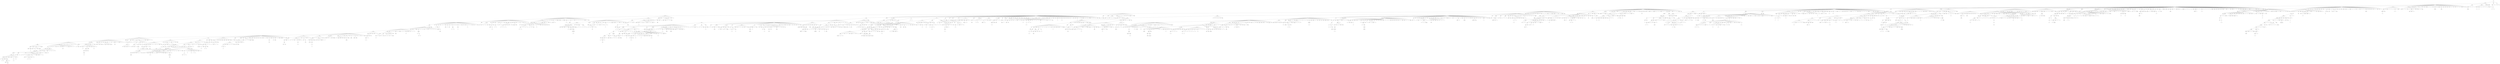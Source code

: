strict graph "" {
	graph ["edge"="{}",
		file="/Users/felicedeluca/Developer/UofA/mlgd/pipeline/impred/tmp_workspace/topics/labels/input/Topics_Layer_5.dot",
		"graph"="{'edge': '{}', 'file': '/Users/felicedeluca/Developer/UofA/mlgd/pipeline/impred/tmp_workspace/topics/labels/input/Topics_Layer_5.dot', '\
graph': '{\'edge\': \'{}\', \'file\': \'/Users/felicedeluca/Developer/UofA/mlgd/pipeline/impred/tmp_workspace/topics/labels/input/\
Topics_Layer_5.dot\', \'graph\': \"{\'file\': \'/Users/felicedeluca/Developer/UofA/mlgd/pipeline/impred/tmp_workspace/topics/labels/\
input/Topics_Layer_5.dot\'}\", \'node\': \"{\'label\': \'\', \'level\': \'\'}\"}', 'node': \"{'height': '', 'label': '', 'level': '', '\
width': ''}\"}",
		"node"="{'fontsize': '', 'height': '', 'label': '', 'level': '', 'width': ''}"
	];
	2638	 [fontsize=5,
		height=0.16,
		label=diffusion,
		level=5,
		width=0.16];
	1572	 [fontsize=8,
		height=0.11,
		label=mri,
		level=1,
		width=0.11];
	2638 -- 1572;
	1517	 [fontsize=8,
		height=0.55,
		label="medical imaging",
		level=1,
		width=0.55];
	1572 -- 1517;
	2635	 [fontsize=6,
		height=0.28,
		label=radiology,
		level=2,
		width=0.28];
	1572 -- 2635;
	2636	 [fontsize=6,
		height=0.1,
		label=pet,
		level=2,
		width=0.1];
	1572 -- 2636;
	841	 [fontsize=8,
		height=0.53,
		label="computer vision",
		level=1,
		width=0.53];
	1517 -- 841;
	1571	 [fontsize=6,
		height=0.32,
		label=ultrasound,
		level=2,
		width=0.32];
	1517 -- 1571;
	1573	 [fontsize=6,
		height=0.48,
		label="medical physics",
		level=2,
		width=0.48];
	1517 -- 1573;
	1574	 [fontsize=6,
		height=0.86,
		label="magnetic resonance imaging",
		level=2,
		width=0.86];
	1517 -- 1574;
	1575	 [fontsize=6,
		height=0.67,
		label="computed tomography",
		level=3,
		width=0.67];
	1517 -- 1575;
	2641	 [fontsize=6,
		height=0.45,
		label=neuroradiology,
		level=3,
		width=0.45];
	2635 -- 2641;
	2642	 [fontsize=5,
		height=0.43,
		label="interventional radiology",
		level=5,
		width=0.43];
	2635 -- 2642;
	4679	 [fontsize=6,
		height=0.06,
		label=ct,
		level=3,
		width=0.06];
	2636 -- 4679;
	4682	 [fontsize=6,
		height=0.17,
		label=spect,
		level=4,
		width=0.17];
	2636 -- 4682;
	4680	 [fontsize=5,
		height=0.28,
		label=radiochemistry,
		level=5,
		width=0.28];
	2636 -- 4680;
	659	 [fontsize=8,
		height=0.58,
		label="machine learning",
		level=1,
		width=0.58];
	841 -- 659;
	1519	 [fontsize=8,
		height=0.27,
		label=robotics,
		level=1,
		width=0.27];
	841 -- 1519;
	1524	 [fontsize=8,
		height=0.6,
		label="image processing",
		level=1,
		width=0.6];
	841 -- 1524;
	1518	 [fontsize=8,
		height=0.63,
		label="computer graphics",
		level=1,
		width=0.63];
	841 -- 1518;
	1529	 [fontsize=5,
		height=0.3,
		label="graph matching",
		level=5,
		width=0.3];
	841 -- 1529;
	1530	 [fontsize=6,
		height=0.56,
		label="intelligent vehicles",
		level=4,
		width=0.56];
	841 -- 1530;
	1542	 [fontsize=6,
		height=0.4,
		label="visual search",
		level=4,
		width=0.4];
	841 -- 1542;
	1543	 [fontsize=5,
		height=0.28,
		label="shape analysis",
		level=5,
		width=0.28];
	841 -- 1543;
	1522	 [fontsize=8,
		height=0.27,
		label=imaging,
		level=1,
		width=0.27];
	841 -- 1522;
	1545	 [fontsize=5,
		height=0.15,
		label=retrieval,
		level=5,
		width=0.15];
	841 -- 1545;
	1531	 [fontsize=6,
		height=0.45,
		label="image analysis",
		level=2,
		width=0.45];
	841 -- 1531;
	1546	 [fontsize=6,
		height=0.52,
		label="3d reconstruction",
		level=4,
		width=0.52];
	841 -- 1546;
	1547	 [fontsize=6,
		height=0.79,
		label="biomedical image analysis",
		level=3,
		width=0.79];
	841 -- 1547;
	1564	 [fontsize=5,
		height=0.23,
		label="field robotics",
		level=5,
		width=0.23];
	841 -- 1564;
	1549	 [fontsize=5,
		height=0.36,
		label="variational methods",
		level=5,
		width=0.36];
	841 -- 1549;
	1521	 [fontsize=6,
		height=0.46,
		label="mobile robotics",
		level=3,
		width=0.46];
	841 -- 1521;
	1523	 [fontsize=6,
		height=0.54,
		label="augmented reality",
		level=2,
		width=0.54];
	841 -- 1523;
	1567	 [fontsize=6,
		height=0.26,
		label=graphics,
		level=3,
		width=0.26];
	841 -- 1567;
	1550	 [fontsize=6,
		height=0.81,
		label="computational photography",
		level=3,
		width=0.81];
	841 -- 1550;
	1520	 [fontsize=6,
		height=0.48,
		label="face recognition",
		level=3,
		width=0.48];
	841 -- 1520;
	1532	 [fontsize=6,
		height=0.54,
		label="video surveillance",
		level=4,
		width=0.54];
	841 -- 1532;
	1568	 [fontsize=6,
		height=0.43,
		label="video analysis",
		level=4,
		width=0.43];
	841 -- 1568;
	1534	 [fontsize=6,
		height=0.54,
		label="object recognition",
		level=3,
		width=0.54];
	841 -- 1534;
	1535	 [fontsize=6,
		height=0.45,
		label="image retrieval",
		level=4,
		width=0.45];
	841 -- 1535;
	1525	 [fontsize=5,
		height=0.4,
		label="autonomous robotics",
		level=5,
		width=0.4];
	841 -- 1525;
	1553	 [fontsize=6,
		height=0.35,
		label="robot vision",
		level=4,
		width=0.35];
	841 -- 1553;
	1554	 [fontsize=6,
		height=0.48,
		label="object detection",
		level=4,
		width=0.48];
	841 -- 1554;
	1555	 [fontsize=5,
		height=0.25,
		label="human vision",
		level=5,
		width=0.25];
	841 -- 1555;
	1539	 [fontsize=5,
		height=0.54,
		label="biomedical image processing",
		level=5,
		width=0.54];
	841 -- 1539;
	1558	 [fontsize=6,
		height=0.68,
		label="computational imaging",
		level=3,
		width=0.68];
	841 -- 1558;
	1560	 [fontsize=6,
		height=0.24,
		label=tracking,
		level=3,
		width=0.24];
	841 -- 1560;
	1561	 [fontsize=6,
		height=0.33,
		label=multimedia,
		level=2,
		width=0.33];
	841 -- 1561;
	1576	 [fontsize=6,
		height=0.67,
		label="photoacoustic imaging",
		level=3,
		width=0.67];
	1571 -- 1576;
	1578	 [fontsize=5,
		height=0.28,
		label=photoacoustics,
		level=5,
		width=0.28];
	1571 -- 1578;
	1577	 [fontsize=5,
		height=0.24,
		label=elastography,
		level=5,
		width=0.24];
	1571 -- 1577;
	1579	 [fontsize=5,
		height=0.07,
		label=hifu,
		level=5,
		width=0.07];
	1571 -- 1579;
	3789	 [fontsize=5,
		height=0.19,
		label=dosimetry,
		level=5,
		width=0.19];
	1573 -- 3789;
	3783	 [fontsize=6,
		height=0.51,
		label="radiation physics",
		level=4,
		width=0.51];
	1573 -- 3783;
	3791	 [fontsize=6,
		height=0.55,
		label="radiation oncology",
		level=3,
		width=0.55];
	1573 -- 3791;
	3785	 [fontsize=5,
		height=0.31,
		label="radiation therapy",
		level=5,
		width=0.31];
	1573 -- 3785;
	3784	 [fontsize=5,
		height=0.42,
		label="monte carlo simulation",
		level=5,
		width=0.42];
	1573 -- 3784;
	3793	 [fontsize=5,
		height=0.22,
		label="monte carlo",
		level=5,
		width=0.22];
	1573 -- 3793;
	3787	 [fontsize=5,
		height=0.24,
		label=radiotherapy,
		level=5,
		width=0.24];
	1573 -- 3787;
	5040	 [fontsize=6,
		height=0.63,
		label="image reconstruction",
		level=3,
		width=0.63];
	1574 -- 5040;
	5041	 [fontsize=5,
		height=0.25,
		label="functional mri",
		level=5,
		width=0.25];
	1574 -- 5041;
	2643	 [fontsize=6,
		height=0.15,
		label=head,
		level=3,
		width=0.15];
	2641 -- 2643;
	346	 [fontsize=8,
		height=0.47,
		label=bioinformatics,
		level=1,
		width=0.47];
	659 -- 346;
	838	 [fontsize=8,
		height=0.65,
		label="artificial intelligence",
		level=1,
		width=0.65];
	659 -- 838;
	842	 [fontsize=8,
		height=0.27,
		label="big data",
		level=1,
		width=0.27];
	659 -- 842;
	837	 [fontsize=8,
		height=0.39,
		label="data mining",
		level=1,
		width=0.39];
	659 -- 837;
	839	 [fontsize=6,
		height=0.71,
		label="audio signal processing",
		level=3,
		width=0.71];
	659 -- 839;
	844	 [fontsize=8,
		height=0.29,
		label=statistics,
		level=1,
		width=0.29];
	659 -- 844;
	840	 [fontsize=8,
		height=0.41,
		label=optimization,
		level=1,
		width=0.41];
	659 -- 840;
	847	 [fontsize=8,
		height=0.95,
		label="natural language processing",
		level=1,
		width=0.95];
	659 -- 847;
	947	 [fontsize=6,
		height=0.58,
		label="statistical modeling",
		level=3,
		width=0.58];
	659 -- 947;
	846	 [fontsize=8,
		height=0.35,
		label=algorithms,
		level=1,
		width=0.35];
	659 -- 846;
	843	 [fontsize=6,
		height=0.67,
		label="biomedical informatics",
		level=2,
		width=0.67];
	659 -- 843;
	948	 [fontsize=6,
		height=0.78,
		label="computational intelligence",
		level=2,
		width=0.78];
	659 -- 948;
	848	 [fontsize=8,
		height=0.59,
		label="signal processing",
		level=1,
		width=0.59];
	659 -- 848;
	949	 [fontsize=6,
		height=0.57,
		label="activity recognition",
		level=3,
		width=0.57];
	659 -- 949;
	888	 [fontsize=8,
		height=0.94,
		label="computational neuroscience",
		level=1,
		width=0.94];
	659 -- 888;
	917	 [fontsize=6,
		height=0.51,
		label="applied statistics",
		level=2,
		width=0.51];
	659 -- 917;
	857	 [fontsize=8,
		height=0.66,
		label="information retrieval",
		level=1,
		width=0.66];
	659 -- 857;
	900	 [fontsize=6,
		height=0.87,
		label="biomedical signal processing",
		level=3,
		width=0.87];
	659 -- 900;
	918	 [fontsize=6,
		height=0.58,
		label="affective computing",
		level=2,
		width=0.58];
	659 -- 918;
	879	 [fontsize=6,
		height=0.43,
		label="fuzzy systems",
		level=4,
		width=0.43];
	659 -- 879;
	849	 [fontsize=6,
		height=0.39,
		label=classification,
		level=3,
		width=0.39];
	659 -- 849;
	950	 [fontsize=6,
		height=0.59,
		label="speaker recognition",
		level=4,
		width=0.59];
	659 -- 950;
	953	 [fontsize=5,
		height=0.36,
		label="gesture recognition",
		level=5,
		width=0.36];
	659 -- 953;
	880	 [fontsize=6,
		height=0.73,
		label="digital signal processing",
		level=2,
		width=0.73];
	659 -- 880;
	919	 [fontsize=6,
		height=0.53,
		label="big data analytics",
		level=3,
		width=0.53];
	659 -- 919;
	862	 [fontsize=8,
		height=0.63,
		label="pattern recognition",
		level=1,
		width=0.63];
	659 -- 862;
	955	 [fontsize=6,
		height=0.5,
		label=neuroinformatics,
		level=3,
		width=0.5];
	659 -- 955;
	922	 [fontsize=5,
		height=0.58,
		label="multimedia information retrieval",
		level=5,
		width=0.58];
	659 -- 922;
	850	 [fontsize=6,
		height=0.33,
		label="text mining",
		level=2,
		width=0.33];
	659 -- 850;
	851	 [fontsize=6,
		height=0.99,
		label="intelligent transportation systems",
		level=2,
		width=0.99];
	659 -- 851;
	855	 [fontsize=6,
		height=0.22,
		label=speech,
		level=2,
		width=0.22];
	659 -- 855;
	956	 [fontsize=6,
		height=0.48,
		label="neural networks",
		level=2,
		width=0.48];
	659 -- 956;
	899	 [fontsize=6,
		height=0.57,
		label="bayesian inference",
		level=3,
		width=0.57];
	659 -- 899;
	856	 [fontsize=6,
		height=0.7,
		label="medical image analysis",
		level=2,
		width=0.7];
	659 -- 856;
	889	 [fontsize=6,
		height=0.8,
		label="music information retrieval",
		level=3,
		width=0.8];
	659 -- 889;
	854	 [fontsize=8,
		height=0.43,
		label="data science",
		level=1,
		width=0.43];
	659 -- 854;
	884	 [fontsize=6,
		height=0.41,
		label=segmentation,
		level=3,
		width=0.41];
	659 -- 884;
	876	 [fontsize=6,
		height=0.68,
		label="recommender systems",
		level=2,
		width=0.68];
	659 -- 876;
	926	 [fontsize=5,
		height=0.16,
		label=causality,
		level=5,
		width=0.16];
	659 -- 926;
	890	 [fontsize=6,
		height=0.83,
		label="statistical signal processing",
		level=3,
		width=0.83];
	659 -- 890;
	927	 [fontsize=6,
		height=0.66,
		label="software development",
		level=4,
		width=0.66];
	659 -- 927;
	960	 [fontsize=6,
		height=0.44,
		label="topic modeling",
		level=4,
		width=0.44];
	659 -- 960;
	891	 [fontsize=6,
		height=0.56,
		label="speech processing",
		level=3,
		width=0.56];
	659 -- 891;
	858	 [fontsize=6,
		height=0.53,
		label="data visualization",
		level=2,
		width=0.53];
	659 -- 858;
	859	 [fontsize=5,
		height=0.34,
		label="anomaly detection",
		level=5,
		width=0.34];
	659 -- 859;
	892	 [fontsize=6,
		height=0.66,
		label="computational finance",
		level=4,
		width=0.66];
	659 -- 892;
	861	 [fontsize=6,
		height=0.41,
		label="deep learning",
		level=2,
		width=0.41];
	659 -- 861;
	931	 [fontsize=5,
		height=0.42,
		label="distributed optimization",
		level=5,
		width=0.42];
	659 -- 931;
	894	 [fontsize=6,
		height=0.78,
		label="medical image processing",
		level=2,
		width=0.78];
	659 -- 894;
	962	 [fontsize=5,
		height=0.45,
		label="digital image processing",
		level=5,
		width=0.45];
	659 -- 962;
	863	 [fontsize=6,
		height=0.1,
		label=nlp,
		level=2,
		width=0.1];
	659 -- 863;
	864	 [fontsize=5,
		height=0.41,
		label="high-dimensional data",
		level=5,
		width=0.41];
	659 -- 864;
	895	 [fontsize=5,
		height=0.4,
		label="probabilistic modeling",
		level=5,
		width=0.4];
	659 -- 895;
	964	 [fontsize=6,
		height=0.6,
		label="convex optimization",
		level=3,
		width=0.6];
	659 -- 964;
	874	 [fontsize=6,
		height=0.56,
		label="bayesian statistics",
		level=2,
		width=0.56];
	659 -- 874;
	865	 [fontsize=5,
		height=0.31,
		label="feature selection",
		level=5,
		width=0.31];
	659 -- 865;
	933	 [fontsize=5,
		height=0.32,
		label="variable selection",
		level=5,
		width=0.32];
	659 -- 933;
	870	 [fontsize=6,
		height=0.44,
		label=crowdsourcing,
		level=2,
		width=0.44];
	659 -- 870;
	898	 [fontsize=5,
		height=0.47,
		label="speech signal processing",
		level=5,
		width=0.47];
	659 -- 898;
	866	 [fontsize=5,
		height=0.35,
		label="bayesian networks",
		level=5,
		width=0.35];
	659 -- 866;
	867	 [fontsize=5,
		height=0.36,
		label="predictive modeling",
		level=5,
		width=0.36];
	659 -- 867;
	934	 [fontsize=5,
		height=0.35,
		label="bayesian methods",
		level=5,
		width=0.35];
	659 -- 934;
	868	 [fontsize=6,
		height=0.68,
		label="reinforcement learning",
		level=2,
		width=0.68];
	659 -- 868;
	969	 [fontsize=6,
		height=0.61,
		label="image segmentation",
		level=3,
		width=0.61];
	659 -- 969;
	935	 [fontsize=6,
		height=0.42,
		label="data analytics",
		level=2,
		width=0.42];
	659 -- 935;
	869	 [fontsize=6,
		height=0.56,
		label="intelligent systems",
		level=3,
		width=0.56];
	659 -- 869;
	905	 [fontsize=6,
		height=0.5,
		label="network analysis",
		level=3,
		width=0.5];
	659 -- 905;
	936	 [fontsize=6,
		height=0.71,
		label="computational statistics",
		level=3,
		width=0.71];
	659 -- 936;
	970	 [fontsize=6,
		height=0.06,
		label=ai,
		level=3,
		width=0.06];
	659 -- 970;
	906	 [fontsize=6,
		height=0.6,
		label="time series analysis",
		level=3,
		width=0.6];
	659 -- 906;
	937	 [fontsize=5,
		height=0.31,
		label="big data analysis",
		level=5,
		width=0.31];
	659 -- 937;
	907	 [fontsize=6,
		height=0.45,
		label="learning theory",
		level=3,
		width=0.45];
	659 -- 907;
	938	 [fontsize=6,
		height=0.55,
		label="statistical learning",
		level=3,
		width=0.55];
	659 -- 938;
	908	 [fontsize=5,
		height=0.23,
		label=biomedicine,
		level=5,
		width=0.23];
	659 -- 908;
	909	 [fontsize=5,
		height=0.42,
		label="numerical optimization",
		level=5,
		width=0.42];
	659 -- 909;
	911	 [fontsize=6,
		height=0.32,
		label=healthcare,
		level=2,
		width=0.32];
	659 -- 911;
	912	 [fontsize=6,
		height=0.59,
		label="multimedia retrieval",
		level=4,
		width=0.59];
	659 -- 912;
	940	 [fontsize=6,
		height=0.73,
		label="brain computer interface",
		level=3,
		width=0.73];
	659 -- 940;
	913	 [fontsize=6,
		height=0.51,
		label="graphical models",
		level=4,
		width=0.51];
	659 -- 913;
	872	 [fontsize=5,
		height=0.37,
		label="emotion recognition",
		level=5,
		width=0.37];
	659 -- 872;
	975	 [fontsize=6,
		height=0.59,
		label="statistical inference",
		level=4,
		width=0.59];
	659 -- 975;
	873	 [fontsize=5,
		height=0.3,
		label="transfer learning",
		level=5,
		width=0.3];
	659 -- 873;
	875	 [fontsize=5,
		height=0.41,
		label="unsupervised learning",
		level=5,
		width=0.41];
	659 -- 875;
	877	 [fontsize=6,
		height=0.86,
		label="computational social science",
		level=2,
		width=0.86];
	659 -- 877;
	945	 [fontsize=6,
		height=0.4,
		label="data analysis",
		level=2,
		width=0.4];
	659 -- 945;
	916	 [fontsize=5,
		height=0.54,
		label="probabilistic graphical models",
		level=5,
		width=0.54];
	659 -- 916;
	977	 [fontsize=6,
		height=0.74,
		label="brain-machine interfaces",
		level=3,
		width=0.74];
	659 -- 977;
	903	 [fontsize=6,
		height=0.57,
		label="speech recognition",
		level=2,
		width=0.57];
	659 -- 903;
	2376	 [fontsize=8,
		height=0.47,
		label=biomechanics,
		level=1,
		width=0.47];
	1519 -- 2376;
	2377	 [fontsize=8,
		height=0.23,
		label=control,
		level=1,
		width=0.23];
	1519 -- 2377;
	2375	 [fontsize=6,
		height=0.14,
		label=slam,
		level=3,
		width=0.14];
	1519 -- 2375;
	2420	 [fontsize=6,
		height=0.48,
		label="motion planning",
		level=3,
		width=0.48];
	1519 -- 2420;
	2421	 [fontsize=6,
		height=0.4,
		label=exoskeletons,
		level=4,
		width=0.4];
	1519 -- 2421;
	2384	 [fontsize=6,
		height=0.22,
		label=haptics,
		level=2,
		width=0.22];
	1519 -- 2384;
	2378	 [fontsize=5,
		height=0.17,
		label=grasping,
		level=5,
		width=0.17];
	1519 -- 2378;
	2407	 [fontsize=6,
		height=0.42,
		label="robust control",
		level=3,
		width=0.42];
	1519 -- 2407;
	2408	 [fontsize=6,
		height=0.49,
		label="medical robotics",
		level=3,
		width=0.49];
	1519 -- 2408;
	2409	 [fontsize=6,
		height=0.63,
		label="autonomous vehicles",
		level=3,
		width=0.63];
	1519 -- 2409;
	2395	 [fontsize=6,
		height=0.39,
		label=manipulation,
		level=4,
		width=0.39];
	1519 -- 2395;
	2424	 [fontsize=6,
		height=0.47,
		label="control systems",
		level=2,
		width=0.47];
	1519 -- 2424;
	2425	 [fontsize=5,
		height=0.2,
		label=biorobotics,
		level=5,
		width=0.2];
	1519 -- 2425;
	2382	 [fontsize=6,
		height=0.31,
		label=navigation,
		level=2,
		width=0.31];
	1519 -- 2382;
	2418	 [fontsize=6,
		height=0.72,
		label="human-robot interaction",
		level=3,
		width=0.72];
	1519 -- 2418;
	2401	 [fontsize=5,
		height=0.05,
		label=hri,
		level=5,
		width=0.05];
	1519 -- 2401;
	2383	 [fontsize=6,
		height=0.11,
		label=uav,
		level=3,
		width=0.11];
	1519 -- 2383;
	2389	 [fontsize=8,
		height=0.46,
		label="control theory",
		level=1,
		width=0.46];
	1519 -- 2389;
	2397	 [fontsize=6,
		height=0.33,
		label=prosthetics,
		level=4,
		width=0.33];
	1519 -- 2397;
	2427	 [fontsize=6,
		height=0.52,
		label="automatic control",
		level=3,
		width=0.52];
	1519 -- 2427;
	2411	 [fontsize=6,
		height=0.36,
		label=biomimetics,
		level=3,
		width=0.36];
	1519 -- 2411;
	2399	 [fontsize=6,
		height=0.4,
		label=teleoperation,
		level=4,
		width=0.4];
	1519 -- 2399;
	2412	 [fontsize=6,
		height=0.65,
		label="rehabilitation robotics",
		level=4,
		width=0.65];
	1519 -- 2412;
	2400	 [fontsize=6,
		height=0.63,
		label="autonomous systems",
		level=4,
		width=0.63];
	1519 -- 2400;
	2429	 [fontsize=5,
		height=0.37,
		label="multibody dynamics",
		level=5,
		width=0.37];
	1519 -- 2429;
	2385	 [fontsize=6,
		height=0.58,
		label="control engineering",
		level=4,
		width=0.58];
	1519 -- 2385;
	2414	 [fontsize=5,
		height=0.37,
		label="bio-inspired robotics",
		level=5,
		width=0.37];
	1519 -- 2414;
	2431	 [fontsize=5,
		height=0.22,
		label="soft robotics",
		level=5,
		width=0.22];
	1519 -- 2431;
	2415	 [fontsize=6,
		height=0.34,
		label="data fusion",
		level=4,
		width=0.34];
	1519 -- 2415;
	2417	 [fontsize=5,
		height=0.26,
		label="robot learning",
		level=5,
		width=0.26];
	1519 -- 2417;
	2402	 [fontsize=6,
		height=0.41,
		label="sensor fusion",
		level=4,
		width=0.41];
	1519 -- 2402;
	2403	 [fontsize=5,
		height=0.36,
		label="multi-robot systems",
		level=5,
		width=0.36];
	1519 -- 2403;
	2432	 [fontsize=5,
		height=0.31,
		label="intelligent control",
		level=5,
		width=0.31];
	1519 -- 2432;
	2379	 [fontsize=6,
		height=0.51,
		label="nonlinear control",
		level=2,
		width=0.51];
	1519 -- 2379;
	2404	 [fontsize=6,
		height=0.4,
		label=mechatronics,
		level=2,
		width=0.4];
	1519 -- 2404;
	2433	 [fontsize=6,
		height=0.41,
		label="path planning",
		level=3,
		width=0.41];
	1519 -- 2433;
	2390	 [fontsize=6,
		height=0.34,
		label=localization,
		level=3,
		width=0.34];
	1519 -- 2390;
	2405	 [fontsize=6,
		height=0.32,
		label=kinematics,
		level=4,
		width=0.32];
	1519 -- 2405;
	2434	 [fontsize=5,
		height=0.29,
		label="state estimation",
		level=5,
		width=0.29];
	1519 -- 2434;
	2406	 [fontsize=6,
		height=0.54,
		label="distributed control",
		level=3,
		width=0.54];
	1519 -- 2406;
	2393	 [fontsize=6,
		height=0.34,
		label=automation,
		level=2,
		width=0.34];
	1519 -- 2393;
	2394	 [fontsize=5,
		height=0.28,
		label="visual servoing",
		level=5,
		width=0.28];
	1519 -- 2394;
	4212	 [fontsize=6,
		height=0.52,
		label="inverse problems",
		level=2,
		width=0.52];
	1524 -- 4212;
	4211	 [fontsize=6,
		height=0.18,
		label=signal,
		level=2,
		width=0.18];
	1524 -- 4211;
	4220	 [fontsize=6,
		height=0.56,
		label="video compression",
		level=4,
		width=0.56];
	1524 -- 4220;
	4221	 [fontsize=5,
		height=0.21,
		label="data hiding",
		level=5,
		width=0.21];
	1524 -- 4221;
	4216	 [fontsize=5,
		height=0.26,
		label=watermarking,
		level=5,
		width=0.26];
	1524 -- 4216;
	4217	 [fontsize=5,
		height=0.32,
		label="feature extraction",
		level=5,
		width=0.32];
	1524 -- 4217;
	4209	 [fontsize=6,
		height=0.38,
		label="video coding",
		level=3,
		width=0.38];
	1524 -- 4209;
	4226	 [fontsize=5,
		height=0.09,
		label=color,
		level=5,
		width=0.09];
	1524 -- 4226;
	4227	 [fontsize=6,
		height=0.58,
		label="biomedical imaging",
		level=2,
		width=0.58];
	1524 -- 4227;
	4210	 [fontsize=5,
		height=0.11,
		label=video,
		level=5,
		width=0.11];
	1524 -- 4210;
	2097	 [fontsize=6,
		height=0.59,
		label="geometric modeling",
		level=3,
		width=0.59];
	1518 -- 2097;
	2086	 [fontsize=5,
		height=0.19,
		label=animation,
		level=5,
		width=0.19];
	1518 -- 2086;
	2090	 [fontsize=5,
		height=0.37,
		label="computer animation",
		level=5,
		width=0.37];
	1518 -- 2090;
	2100	 [fontsize=6,
		height=0.38,
		label=visualization,
		level=2,
		width=0.38];
	1518 -- 2100;
	2091	 [fontsize=5,
		height=0.32,
		label="visual computing",
		level=5,
		width=0.32];
	1518 -- 2091;
	2085	 [fontsize=6,
		height=0.39,
		label="virtual reality",
		level=2,
		width=0.39];
	1518 -- 2085;
	2092	 [fontsize=5,
		height=0.39,
		label="scientific visualization",
		level=5,
		width=0.39];
	1518 -- 2092;
	2088	 [fontsize=6,
		height=0.49,
		label="cultural heritage",
		level=4,
		width=0.49];
	1518 -- 2088;
	2089	 [fontsize=6,
		height=0.63,
		label="geometry processing",
		level=4,
		width=0.63];
	1518 -- 2089;
	5248	 [fontsize=5,
		height=0.48,
		label="driver assistance systems",
		level=5,
		width=0.48];
	1530 -- 5248;
	3724	 [fontsize=6,
		height=0.51,
		label="video processing",
		level=3,
		width=0.51];
	1522 -- 3724;
	3754	 [fontsize=6,
		height=0.6,
		label="wearable computing",
		level=3,
		width=0.6];
	1523 -- 3754;
	2931	 [fontsize=6,
		height=0.47,
		label="face perception",
		level=3,
		width=0.47];
	1520 -- 2931;
	1581	 [fontsize=6,
		height=0.57,
		label="ultrasound imaging",
		level=4,
		width=0.57];
	1576 -- 1581;
	3794	 [fontsize=5,
		height=0.3,
		label="radiation biology",
		level=5,
		width=0.3];
	3783 -- 3794;
	5897	 [fontsize=5,
		height=0.22,
		label="lung cancer",
		level=5,
		width=0.22];
	3791 -- 5897;
	2644	 [fontsize=5,
		height=0.28,
		label=otolaryngology,
		level=5,
		width=0.28];
	2643 -- 2644;
	2647	 [fontsize=5,
		height=0.24,
		label="neck surgery",
		level=5,
		width=0.24];
	2643 -- 2647;
	326	 [fontsize=8,
		height=0.33,
		label=genomics,
		level=1,
		width=0.33];
	346 -- 326;
	658	 [fontsize=8,
		height=0.39,
		label=biostatistics,
		level=1,
		width=0.39];
	346 -- 658;
	661	 [fontsize=8,
		height=0.73,
		label="computational biology",
		level=1,
		width=0.73];
	346 -- 661;
	688	 [fontsize=5,
		height=0.43,
		label="computational genetics",
		level=5,
		width=0.43];
	346 -- 688;
	660	 [fontsize=8,
		height=0.37,
		label=proteomics,
		level=1,
		width=0.37];
	346 -- 660;
	700	 [fontsize=6,
		height=0.53,
		label=chemoinformatics,
		level=4,
		width=0.53];
	346 -- 700;
	672	 [fontsize=6,
		height=0.1,
		label=rna,
		level=3,
		width=0.1];
	346 -- 672;
	701	 [fontsize=6,
		height=0.6,
		label="functional genomics",
		level=3,
		width=0.6];
	346 -- 701;
	673	 [fontsize=5,
		height=0.4,
		label="translational medicine",
		level=5,
		width=0.4];
	346 -- 673;
	674	 [fontsize=5,
		height=0.24,
		label="rna structure",
		level=5,
		width=0.24];
	346 -- 674;
	662	 [fontsize=8,
		height=0.54,
		label="systems biology",
		level=1,
		width=0.54];
	346 -- 662;
	675	 [fontsize=6,
		height=0.67,
		label="evolutionary genomics",
		level=3,
		width=0.67];
	346 -- 675;
	681	 [fontsize=6,
		height=0.44,
		label=metagenomics,
		level=2,
		width=0.44];
	346 -- 681;
	677	 [fontsize=6,
		height=0.58,
		label="microbial genomics",
		level=3,
		width=0.58];
	346 -- 677;
	663	 [fontsize=5,
		height=0.16,
		label=software,
		level=5,
		width=0.16];
	346 -- 663;
	676	 [fontsize=6,
		height=0.56,
		label="precision medicine",
		level=3,
		width=0.56];
	346 -- 676;
	692	 [fontsize=5,
		height=0.46,
		label="computational genomics",
		level=5,
		width=0.46];
	346 -- 692;
	678	 [fontsize=6,
		height=0.16,
		label=gwas,
		level=4,
		width=0.16];
	346 -- 678;
	702	 [fontsize=6,
		height=0.51,
		label="cancer genomics",
		level=3,
		width=0.51];
	346 -- 702;
	693	 [fontsize=6,
		height=0.5,
		label="protein structure",
		level=3,
		width=0.5];
	346 -- 693;
	665	 [fontsize=6,
		height=0.53,
		label="genome evolution",
		level=3,
		width=0.53];
	346 -- 665;
	694	 [fontsize=6,
		height=0.59,
		label="molecular evolution",
		level=2,
		width=0.59];
	346 -- 694;
	695	 [fontsize=6,
		height=0.11,
		label=ngs,
		level=3,
		width=0.11];
	346 -- 695;
	704	 [fontsize=6,
		height=0.67,
		label="comparative genomics",
		level=2,
		width=0.67];
	346 -- 704;
	696	 [fontsize=5,
		height=0.33,
		label="human genomics",
		level=5,
		width=0.33];
	346 -- 696;
	682	 [fontsize=6,
		height=0.83,
		label="next generation sequencing",
		level=3,
		width=0.83];
	346 -- 682;
	706	 [fontsize=5,
		height=0.49,
		label="protein-protein interactions",
		level=5,
		width=0.49];
	346 -- 706;
	666	 [fontsize=5,
		height=0.35,
		label="sequence analysis",
		level=5,
		width=0.35];
	346 -- 666;
	683	 [fontsize=6,
		height=0.69,
		label="molecular microbiology",
		level=3,
		width=0.69];
	346 -- 683;
	708	 [fontsize=5,
		height=0.3,
		label="cancer genetics",
		level=5,
		width=0.3];
	346 -- 708;
	667	 [fontsize=5,
		height=0.2,
		label=microarray,
		level=5,
		width=0.2];
	346 -- 667;
	710	 [fontsize=6,
		height=0.45,
		label=phylogenomics,
		level=3,
		width=0.45];
	346 -- 710;
	670	 [fontsize=6,
		height=0.56,
		label="statistical genetics",
		level=2,
		width=0.56];
	346 -- 670;
	712	 [fontsize=5,
		height=0.15,
		label="rna-seq",
		level=5,
		width=0.15];
	346 -- 712;
	713	 [fontsize=6,
		height=0.49,
		label=cheminformatics,
		level=3,
		width=0.49];
	346 -- 713;
	686	 [fontsize=5,
		height=0.29,
		label="plant genomics",
		level=5,
		width=0.29];
	346 -- 686;
	668	 [fontsize=5,
		height=0.49,
		label="protein structure prediction",
		level=5,
		width=0.49];
	346 -- 668;
	714	 [fontsize=6,
		height=0.59,
		label="statistical genomics",
		level=4,
		width=0.59];
	346 -- 714;
	687	 [fontsize=6,
		height=0.35,
		label=microbiome,
		level=2,
		width=0.35];
	346 -- 687;
	1007	 [fontsize=8,
		height=0.58,
		label="cognitive science",
		level=1,
		width=0.58];
	838 -- 1007;
	1005	 [fontsize=8,
		height=0.16,
		label=logic,
		level=1,
		width=0.16];
	838 -- 1005;
	1019	 [fontsize=6,
		height=0.6,
		label="multi-agent systems",
		level=2,
		width=0.6];
	838 -- 1019;
	1006	 [fontsize=8,
		height=0.6,
		label="computer science",
		level=1,
		width=0.6];
	838 -- 1006;
	1009	 [fontsize=8,
		height=0.94,
		label="human-computer interaction",
		level=1,
		width=0.94];
	838 -- 1009;
	1027	 [fontsize=5,
		height=0.43,
		label="developmental robotics",
		level=5,
		width=0.43];
	838 -- 1027;
	1028	 [fontsize=5,
		height=0.56,
		label="procedural content generation",
		level=5,
		width=0.56];
	838 -- 1028;
	1044	 [fontsize=5,
		height=0.2,
		label="rough sets",
		level=5,
		width=0.2];
	838 -- 1044;
	1045	 [fontsize=6,
		height=0.44,
		label="soft computing",
		level=3,
		width=0.44];
	838 -- 1045;
	1029	 [fontsize=6,
		height=0.37,
		label=optimisation,
		level=3,
		width=0.37];
	838 -- 1029;
	1008	 [fontsize=5,
		height=0.29,
		label="expert systems",
		level=5,
		width=0.29];
	838 -- 1008;
	1030	 [fontsize=6,
		height=0.75,
		label="evolutionary computation",
		level=2,
		width=0.75];
	838 -- 1030;
	1010	 [fontsize=8,
		height=0.47,
		label="semantic web",
		level=1,
		width=0.47];
	838 -- 1010;
	1011	 [fontsize=6,
		height=0.71,
		label="constraint programming",
		level=3,
		width=0.71];
	838 -- 1011;
	1031	 [fontsize=5,
		height=0.33,
		label="relational learning",
		level=5,
		width=0.33];
	838 -- 1031;
	1057	 [fontsize=6,
		height=0.26,
		label=planning,
		level=2,
		width=0.26];
	838 -- 1057;
	1058	 [fontsize=6,
		height=0.7,
		label="evolutionary algorithms",
		level=3,
		width=0.7];
	838 -- 1058;
	1013	 [fontsize=6,
		height=0.81,
		label="intelligent tutoring systems",
		level=3,
		width=0.81];
	838 -- 1013;
	1061	 [fontsize=6,
		height=0.2,
		label=games,
		level=2,
		width=0.2];
	838 -- 1061;
	1015	 [fontsize=6,
		height=0.77,
		label="knowledge representation",
		level=2,
		width=0.77];
	838 -- 1015;
	1048	 [fontsize=6,
		height=0.69,
		label="knowledge engineering",
		level=4,
		width=0.69];
	838 -- 1048;
	1034	 [fontsize=6,
		height=0.55,
		label="genetic algorithms",
		level=3,
		width=0.55];
	838 -- 1034;
	1016	 [fontsize=6,
		height=0.56,
		label="swarm intelligence",
		level=3,
		width=0.56];
	838 -- 1016;
	1062	 [fontsize=6,
		height=0.32,
		label="fuzzy logic",
		level=3,
		width=0.32];
	838 -- 1062;
	1020	 [fontsize=6,
		height=0.39,
		label="game design",
		level=4,
		width=0.39];
	838 -- 1020;
	1035	 [fontsize=5,
		height=0.29,
		label="heuristic search",
		level=5,
		width=0.29];
	838 -- 1035;
	1064	 [fontsize=6,
		height=0.56,
		label="logic programming",
		level=3,
		width=0.56];
	838 -- 1064;
	1036	 [fontsize=5,
		height=0.38,
		label="evolutionary robotics",
		level=5,
		width=0.38];
	838 -- 1036;
	1037	 [fontsize=5,
		height=0.13,
		label=agents,
		level=5,
		width=0.13];
	838 -- 1037;
	1018	 [fontsize=6,
		height=0.53,
		label="cognitive robotics",
		level=3,
		width=0.53];
	838 -- 1018;
	1050	 [fontsize=6,
		height=0.54,
		label="cognitive systems",
		level=4,
		width=0.54];
	838 -- 1050;
	1038	 [fontsize=6,
		height=0.38,
		label="video games",
		level=4,
		width=0.38];
	838 -- 1038;
	1051	 [fontsize=5,
		height=0.33,
		label="intelligent robotics",
		level=5,
		width=0.33];
	838 -- 1051;
	1066	 [fontsize=6,
		height=0.56,
		label="cognitive modeling",
		level=3,
		width=0.56];
	838 -- 1066;
	1052	 [fontsize=5,
		height=0.51,
		label="computational social choice",
		level=5,
		width=0.51];
	838 -- 1052;
	1067	 [fontsize=5,
		height=0.44,
		label="artificial neural networks",
		level=5,
		width=0.44];
	838 -- 1067;
	1068	 [fontsize=6,
		height=0.54,
		label="information fusion",
		level=4,
		width=0.54];
	838 -- 1068;
	1053	 [fontsize=6,
		height=0.43,
		label=argumentation,
		level=4,
		width=0.43];
	838 -- 1053;
	1039	 [fontsize=5,
		height=0.4,
		label="probabilistic inference",
		level=5,
		width=0.4];
	838 -- 1039;
	1054	 [fontsize=5,
		height=0.47,
		label="answer set programming",
		level=5,
		width=0.47];
	838 -- 1054;
	1021	 [fontsize=5,
		height=0.39,
		label="collective intelligence",
		level=5,
		width=0.39];
	838 -- 1021;
	1041	 [fontsize=6,
		height=0.63,
		label="genetic programming",
		level=4,
		width=0.63];
	838 -- 1041;
	1042	 [fontsize=5,
		height=0.59,
		label="natural language understanding",
		level=5,
		width=0.59];
	838 -- 1042;
	1022	 [fontsize=6,
		height=0.63,
		label="automated reasoning",
		level=3,
		width=0.63];
	838 -- 1022;
	1043	 [fontsize=6,
		height=0.35,
		label="artificial life",
		level=3,
		width=0.35];
	838 -- 1043;
	1024	 [fontsize=6,
		height=0.6,
		label="ambient intelligence",
		level=3,
		width=0.6];
	838 -- 1024;
	1070	 [fontsize=5,
		height=0.43,
		label="computational creativity",
		level=5,
		width=0.43];
	838 -- 1070;
	1025	 [fontsize=5,
		height=0.48,
		label="probabilistic programming",
		level=5,
		width=0.48];
	838 -- 1025;
	1071	 [fontsize=6,
		height=0.45,
		label="machine vision",
		level=3,
		width=0.45];
	838 -- 1071;
	1591	 [fontsize=8,
		height=0.55,
		label="cloud computing",
		level=1,
		width=0.55];
	842 -- 1591;
	1592	 [fontsize=6,
		height=0.27,
		label=analytics,
		level=2,
		width=0.27];
	842 -- 1592;
	978	 [fontsize=6,
		height=0.63,
		label="knowledge discovery",
		level=3,
		width=0.63];
	837 -- 978;
	993	 [fontsize=5,
		height=0.37,
		label="social media mining",
		level=5,
		width=0.37];
	837 -- 993;
	985	 [fontsize=6,
		height=0.54,
		label="health informatics",
		level=2,
		width=0.54];
	837 -- 985;
	1001	 [fontsize=6,
		height=0.58,
		label="medical informatics",
		level=2,
		width=0.58];
	837 -- 1001;
	989	 [fontsize=6,
		height=0.76,
		label="decision support systems",
		level=3,
		width=0.76];
	837 -- 989;
	981	 [fontsize=8,
		height=0.52,
		label="social networks",
		level=1,
		width=0.52];
	837 -- 981;
	979	 [fontsize=8,
		height=0.35,
		label=databases,
		level=1,
		width=0.35];
	837 -- 979;
	994	 [fontsize=6,
		height=0.3,
		label=clustering,
		level=3,
		width=0.3];
	837 -- 994;
	982	 [fontsize=6,
		height=0.64,
		label="social media analysis",
		level=4,
		width=0.64];
	837 -- 982;
	983	 [fontsize=6,
		height=0.7,
		label="social network analysis",
		level=2,
		width=0.7];
	837 -- 983;
	984	 [fontsize=5,
		height=0.23,
		label="data privacy",
		level=5,
		width=0.23];
	837 -- 984;
	991	 [fontsize=5,
		height=0.34,
		label="data warehousing",
		level=5,
		width=0.34];
	837 -- 991;
	1003	 [fontsize=5,
		height=0.35,
		label="predictive analytics",
		level=5,
		width=0.35];
	837 -- 1003;
	986	 [fontsize=6,
		height=0.55,
		label="business analytics",
		level=3,
		width=0.55];
	837 -- 986;
	998	 [fontsize=6,
		height=0.63,
		label="business intelligence",
		level=2,
		width=0.63];
	837 -- 998;
	987	 [fontsize=5,
		height=0.25,
		label="data streams",
		level=5,
		width=0.25];
	837 -- 987;
	999	 [fontsize=6,
		height=0.54,
		label="database systems",
		level=3,
		width=0.54];
	837 -- 999;
	1000	 [fontsize=6,
		height=0.34,
		label="web mining",
		level=3,
		width=0.34];
	837 -- 1000;
	988	 [fontsize=6,
		height=0.39,
		label="graph mining",
		level=4,
		width=0.39];
	837 -- 988;
	1166	 [fontsize=5,
		height=0.24,
		label="spatial audio",
		level=5,
		width=0.24];
	839 -- 1166;
	1741	 [fontsize=8,
		height=0.45,
		label=econometrics,
		level=1,
		width=0.45];
	844 -- 1741;
	1742	 [fontsize=6,
		height=0.32,
		label=probability,
		level=2,
		width=0.32];
	844 -- 1742;
	1744	 [fontsize=5,
		height=0.26,
		label="quality control",
		level=5,
		width=0.26];
	844 -- 1744;
	1751	 [fontsize=6,
		height=0.54,
		label="research methods",
		level=2,
		width=0.54];
	844 -- 1751;
	1746	 [fontsize=6,
		height=0.55,
		label="applied probability",
		level=3,
		width=0.55];
	844 -- 1746;
	1743	 [fontsize=6,
		height=0.43,
		label=psychometrics,
		level=2,
		width=0.43];
	844 -- 1743;
	1755	 [fontsize=5,
		height=0.37,
		label="statistical computing",
		level=5,
		width=0.37];
	844 -- 1755;
	1747	 [fontsize=5,
		height=0.43,
		label="functional data analysis",
		level=5,
		width=0.43];
	844 -- 1747;
	1750	 [fontsize=5,
		height=0.4,
		label="financial mathematics",
		level=5,
		width=0.4];
	844 -- 1750;
	1756	 [fontsize=6,
		height=0.51,
		label="actuarial science",
		level=3,
		width=0.51];
	844 -- 1756;
	1461	 [fontsize=8,
		height=0.43,
		label="game theory",
		level=1,
		width=0.43];
	840 -- 1461;
	1462	 [fontsize=8,
		height=0.67,
		label="operations research",
		level=1,
		width=0.67];
	840 -- 1462;
	1460	 [fontsize=8,
		height=0.51,
		label="power systems",
		level=1,
		width=0.51];
	840 -- 1460;
	1463	 [fontsize=6,
		height=0.46,
		label="process control",
		level=3,
		width=0.46];
	840 -- 1463;
	1471	 [fontsize=5,
		height=0.4,
		label="variational inequalities",
		level=5,
		width=0.4];
	840 -- 1471;
	1464	 [fontsize=8,
		height=0.34,
		label=simulation,
		level=1,
		width=0.34];
	840 -- 1464;
	1476	 [fontsize=6,
		height=0.28,
		label=reliability,
		level=2,
		width=0.28];
	840 -- 1476;
	1473	 [fontsize=6,
		height=0.82,
		label="statistical machine learning",
		level=4,
		width=0.82];
	840 -- 1473;
	1465	 [fontsize=5,
		height=0.3,
		label="convex analysis",
		level=5,
		width=0.3];
	840 -- 1465;
	1470	 [fontsize=5,
		height=0.21,
		label=stochastics,
		level=5,
		width=0.21];
	840 -- 1470;
	1478	 [fontsize=6,
		height=0.46,
		label="process design",
		level=4,
		width=0.46];
	840 -- 1478;
	1474	 [fontsize=6,
		height=0.45,
		label="optimal control",
		level=2,
		width=0.45];
	840 -- 1474;
	1475	 [fontsize=6,
		height=0.47,
		label="energy systems",
		level=2,
		width=0.47];
	840 -- 1475;
	1472	 [fontsize=5,
		height=0.35,
		label="variational analysis",
		level=5,
		width=0.35];
	840 -- 1472;
	1479	 [fontsize=6,
		height=0.72,
		label="model predictive control",
		level=3,
		width=0.72];
	840 -- 1479;
	1480	 [fontsize=5,
		height=0.55,
		label="process systems engineering",
		level=5,
		width=0.55];
	840 -- 1480;
	1469	 [fontsize=5,
		height=0.35,
		label="stochastic systems",
		level=5,
		width=0.35];
	840 -- 1469;
	1993	 [fontsize=6,
		height=0.65,
		label="information extraction",
		level=2,
		width=0.65];
	847 -- 1993;
	1983	 [fontsize=6,
		height=0.56,
		label="sentiment analysis",
		level=2,
		width=0.56];
	847 -- 1983;
	1982	 [fontsize=6,
		height=0.52,
		label="lexical semantics",
		level=4,
		width=0.52];
	847 -- 1982;
	1996	 [fontsize=5,
		height=0.52,
		label="natural language generation",
		level=5,
		width=0.52];
	847 -- 1996;
	1986	 [fontsize=6,
		height=0.74,
		label="computational linguistics",
		level=2,
		width=0.74];
	847 -- 1986;
	1989	 [fontsize=6,
		height=0.59,
		label="machine translation",
		level=3,
		width=0.59];
	847 -- 1989;
	1988	 [fontsize=5,
		height=0.33,
		label="dialogue systems",
		level=5,
		width=0.33];
	847 -- 1988;
	1984	 [fontsize=5,
		height=0.16,
		label=dialogue,
		level=5,
		width=0.16];
	847 -- 1984;
	1985	 [fontsize=5,
		height=0.32,
		label="sentic computing",
		level=5,
		width=0.32];
	847 -- 1985;
	1990	 [fontsize=6,
		height=0.58,
		label="question answering",
		level=4,
		width=0.58];
	847 -- 1990;
	1994	 [fontsize=5,
		height=0.14,
		label=parsing,
		level=5,
		width=0.14];
	847 -- 1994;
	1992	 [fontsize=6,
		height=0.62,
		label="language technology",
		level=3,
		width=0.62];
	847 -- 1992;
	1785	 [fontsize=6,
		height=0.19,
		label=theory,
		level=3,
		width=0.19];
	846 -- 1785;
	1779	 [fontsize=8,
		height=0.43,
		label="graph theory",
		level=1,
		width=0.43];
	846 -- 1779;
	1781	 [fontsize=6,
		height=0.45,
		label="data structures",
		level=3,
		width=0.45];
	846 -- 1781;
	1786	 [fontsize=6,
		height=0.32,
		label=complexity,
		level=3,
		width=0.32];
	846 -- 1786;
	1787	 [fontsize=6,
		height=0.86,
		label="theoretical computer science",
		level=2,
		width=0.86];
	846 -- 1787;
	1788	 [fontsize=5,
		height=0.48,
		label="parameterized complexity",
		level=5,
		width=0.48];
	846 -- 1788;
	1780	 [fontsize=6,
		height=0.72,
		label="computational geometry",
		level=2,
		width=0.72];
	846 -- 1780;
	1782	 [fontsize=6,
		height=0.72,
		label="algorithmic game theory",
		level=3,
		width=0.72];
	846 -- 1782;
	1783	 [fontsize=6,
		height=0.76,
		label="computational complexity",
		level=3,
		width=0.76];
	846 -- 1783;
	1789	 [fontsize=6,
		height=0.21,
		label=graphs,
		level=4,
		width=0.21];
	846 -- 1789;
	1648	 [fontsize=6,
		height=0.56,
		label="clinical informatics",
		level=4,
		width=0.56];
	843 -- 1648;
	1645	 [fontsize=5,
		height=0.45,
		label="electronic health records",
		level=5,
		width=0.45];
	843 -- 1645;
	2110	 [fontsize=8,
		height=0.51,
		label=communication,
		level=1,
		width=0.51];
	848 -- 2110;
	2112	 [fontsize=8,
		height=0.84,
		label="wireless communications",
		level=1,
		width=0.84];
	848 -- 2112;
	2111	 [fontsize=6,
		height=0.44,
		label="fault diagnosis",
		level=3,
		width=0.44];
	848 -- 2111;
	2120	 [fontsize=6,
		height=0.69,
		label="digital communications",
		level=4,
		width=0.69];
	848 -- 2120;
	2121	 [fontsize=5,
		height=0.41,
		label="sparse representation",
		level=5,
		width=0.41];
	848 -- 2121;
	2127	 [fontsize=6,
		height=0.16,
		label=radar,
		level=3,
		width=0.16];
	848 -- 2127;
	2129	 [fontsize=6,
		height=0.27,
		label=wavelets,
		level=4,
		width=0.27];
	848 -- 2129;
	2122	 [fontsize=5,
		height=0.41,
		label="speech enhancement",
		level=5,
		width=0.41];
	848 -- 2122;
	2130	 [fontsize=6,
		height=0.52,
		label="estimation theory",
		level=4,
		width=0.52];
	848 -- 2130;
	2113	 [fontsize=6,
		height=0.72,
		label="communication systems",
		level=3,
		width=0.72];
	848 -- 2113;
	2126	 [fontsize=6,
		height=0.62,
		label="compressed sensing",
		level=2,
		width=0.62];
	848 -- 2126;
	2114	 [fontsize=5,
		height=0.49,
		label="acoustic signal processing",
		level=5,
		width=0.49];
	848 -- 2114;
	5416	 [fontsize=6,
		height=0.67,
		label="systems neuroscience",
		level=3,
		width=0.67];
	888 -- 5416;
	5412	 [fontsize=5,
		height=0.32,
		label="sensory systems",
		level=5,
		width=0.32];
	888 -- 5412;
	5417	 [fontsize=6,
		height=0.6,
		label="visual neuroscience",
		level=3,
		width=0.6];
	888 -- 5417;
	5413	 [fontsize=5,
		height=0.45,
		label="theoretical neuroscience",
		level=5,
		width=0.45];
	888 -- 5413;
	5415	 [fontsize=5,
		height=0.25,
		label="neural coding",
		level=5,
		width=0.25];
	888 -- 5415;
	5414	 [fontsize=5,
		height=0.49,
		label="neuromorphic engineering",
		level=5,
		width=0.49];
	888 -- 5414;
	4542	 [fontsize=6,
		height=0.45,
		label="digital libraries",
		level=2,
		width=0.45];
	857 -- 4542;
	4545	 [fontsize=6,
		height=0.35,
		label="web search",
		level=4,
		width=0.35];
	857 -- 4545;
	4541	 [fontsize=5,
		height=0.13,
		label=search,
		level=5,
		width=0.13];
	857 -- 4541;
	5715	 [fontsize=6,
		height=0.72,
		label="social signal processing",
		level=4,
		width=0.72];
	918 -- 5715;
	2666	 [fontsize=5,
		height=0.29,
		label="mixture models",
		level=5,
		width=0.29];
	849 -- 2666;
	4653	 [fontsize=6,
		height=0.31,
		label=biometrics,
		level=2,
		width=0.31];
	862 -- 4653;
	4655	 [fontsize=5,
		height=0.43,
		label="handwriting recognition",
		level=5,
		width=0.43];
	862 -- 4655;
	4652	 [fontsize=6,
		height=0.76,
		label="document image analysis",
		level=4,
		width=0.76];
	862 -- 4652;
	3604	 [fontsize=6,
		height=0.79,
		label="transportation engineering",
		level=3,
		width=0.79];
	851 -- 3604;
	4406	 [fontsize=6,
		height=0.62,
		label="language processing",
		level=3,
		width=0.62];
	855 -- 4406;
	4404	 [fontsize=6,
		height=0.51,
		label="audio processing",
		level=4,
		width=0.51];
	855 -- 4404;
	5582	 [fontsize=6,
		height=0.77,
		label="markov chain monte carlo",
		level=4,
		width=0.77];
	899 -- 5582;
	4459	 [fontsize=5,
		height=0.48,
		label="computer aided diagnosis",
		level=5,
		width=0.48];
	856 -- 4459;
	4457	 [fontsize=6,
		height=0.54,
		label="image registration",
		level=3,
		width=0.54];
	856 -- 4457;
	4458	 [fontsize=6,
		height=0.76,
		label="medical image computing",
		level=3,
		width=0.76];
	856 -- 4458;
	5489	 [fontsize=6,
		height=0.19,
		label=sound,
		level=4,
		width=0.19];
	889 -- 5489;
	5203	 [fontsize=5,
		height=0.37,
		label="collaborative filtering",
		level=5,
		width=0.37];
	876 -- 5203;
	5201	 [fontsize=6,
		height=0.43,
		label="user modeling",
		level=3,
		width=0.43];
	876 -- 5201;
	5506	 [fontsize=6,
		height=0.52,
		label="speech synthesis",
		level=4,
		width=0.52];
	891 -- 5506;
	5200	 [fontsize=6,
		height=0.63,
		label="monte carlo methods",
		level=4,
		width=0.63];
	874 -- 5200;
	5199	 [fontsize=5,
		height=0.12,
		label=mcmc,
		level=5,
		width=0.12];
	874 -- 5199;
	4923	 [fontsize=5,
		height=0.38,
		label="human computation",
		level=5,
		width=0.38];
	870 -- 4923;
	2510	 [fontsize=6,
		height=0.49,
		label=mechanobiology,
		level=2,
		width=0.49];
	2376 -- 2510;
	2521	 [fontsize=6,
		height=0.15,
		label=bone,
		level=3,
		width=0.15];
	2376 -- 2521;
	2523	 [fontsize=5,
		height=0.11,
		label=spine,
		level=5,
		width=0.11];
	2376 -- 2523;
	2524	 [fontsize=5,
		height=0.13,
		label=tendon,
		level=5,
		width=0.13];
	2376 -- 2524;
	2499	 [fontsize=8,
		height=0.86,
		label="computational mechanics",
		level=1,
		width=0.86];
	2376 -- 2499;
	2500	 [fontsize=5,
		height=0.46,
		label="rehabilitation engineering",
		level=5,
		width=0.46];
	2376 -- 2500;
	2504	 [fontsize=6,
		height=0.39,
		label=rehabilitation,
		level=2,
		width=0.39];
	2376 -- 2504;
	2505	 [fontsize=6,
		height=0.44,
		label="sports science",
		level=2,
		width=0.44];
	2376 -- 2505;
	2512	 [fontsize=6,
		height=0.17,
		label=injury,
		level=4,
		width=0.17];
	2376 -- 2512;
	2513	 [fontsize=6,
		height=0.24,
		label=balance,
		level=4,
		width=0.24];
	2376 -- 2513;
	2502	 [fontsize=5,
		height=0.22,
		label=orthopedics,
		level=5,
		width=0.22];
	2376 -- 2502;
	2525	 [fontsize=6,
		height=0.12,
		label=gait,
		level=4,
		width=0.12];
	2376 -- 2525;
	2501	 [fontsize=6,
		height=0.35,
		label=ergonomics,
		level=2,
		width=0.35];
	2376 -- 2501;
	2508	 [fontsize=6,
		height=0.39,
		label=orthopaedics,
		level=2,
		width=0.39];
	2376 -- 2508;
	2537	 [fontsize=5,
		height=0.32,
		label=neuromechanics,
		level=5,
		width=0.32];
	2376 -- 2537;
	2522	 [fontsize=6,
		height=0.66,
		label="functional morphology",
		level=3,
		width=0.66];
	2376 -- 2522;
	2506	 [fontsize=6,
		height=0.33,
		label=locomotion,
		level=3,
		width=0.33];
	2376 -- 2506;
	2527	 [fontsize=6,
		height=0.67,
		label="finite element analysis",
		level=2,
		width=0.67];
	2376 -- 2527;
	2528	 [fontsize=5,
		height=0.35,
		label="muscle physiology",
		level=5,
		width=0.35];
	2376 -- 2528;
	2529	 [fontsize=6,
		height=0.5,
		label="injury prevention",
		level=4,
		width=0.5];
	2376 -- 2529;
	2511	 [fontsize=5,
		height=0.1,
		label=knee,
		level=5,
		width=0.1];
	2376 -- 2511;
	2509	 [fontsize=5,
		height=0.34,
		label=electromyography,
		level=5,
		width=0.34];
	2376 -- 2509;
	2532	 [fontsize=6,
		height=0.22,
		label=muscle,
		level=4,
		width=0.22];
	2376 -- 2532;
	2533	 [fontsize=6,
		height=0.4,
		label=osteoarthritis,
		level=3,
		width=0.4];
	2376 -- 2533;
	2520	 [fontsize=6,
		height=0.48,
		label="sports medicine",
		level=3,
		width=0.48];
	2376 -- 2520;
	3125	 [fontsize=6,
		height=0.29,
		label=dynamics,
		level=2,
		width=0.29];
	2377 -- 3125;
	3128	 [fontsize=6,
		height=0.43,
		label="fault detection",
		level=4,
		width=0.43];
	2377 -- 3128;
	3137	 [fontsize=6,
		height=0.24,
		label=stability,
		level=4,
		width=0.24];
	2377 -- 3137;
	3121	 [fontsize=5,
		height=0.32,
		label="vehicle dynamics",
		level=5,
		width=0.32];
	2377 -- 3121;
	3134	 [fontsize=6,
		height=0.31,
		label=estimation,
		level=2,
		width=0.31];
	2377 -- 3134;
	3135	 [fontsize=6,
		height=0.62,
		label="system identification",
		level=2,
		width=0.62];
	2377 -- 3135;
	3124	 [fontsize=6,
		height=0.55,
		label="nonlinear systems",
		level=3,
		width=0.55];
	2377 -- 3124;
	3123	 [fontsize=8,
		height=0.64,
		label="dynamical systems",
		level=1,
		width=0.64];
	2377 -- 3123;
	3126	 [fontsize=6,
		height=0.52,
		label="system dynamics",
		level=3,
		width=0.52];
	2377 -- 3126;
	3127	 [fontsize=5,
		height=0.16,
		label=decision,
		level=5,
		width=0.16];
	2377 -- 3127;
	3129	 [fontsize=6,
		height=0.67,
		label="power system stability",
		level=4,
		width=0.67];
	2377 -- 3129;
	3131	 [fontsize=5,
		height=0.2,
		label="fluid power",
		level=5,
		width=0.2];
	2377 -- 3131;
	3132	 [fontsize=5,
		height=0.18,
		label=guidance,
		level=5,
		width=0.18];
	2377 -- 3132;
	3139	 [fontsize=6,
		height=0.32,
		label=aerospace,
		level=3,
		width=0.32];
	2377 -- 3139;
	3136	 [fontsize=6,
		height=0.72,
		label="power system dynamics",
		level=4,
		width=0.72];
	2377 -- 3136;
	4650	 [fontsize=6,
		height=0.5,
		label="surgical robotics",
		level=4,
		width=0.5];
	2384 -- 4650;
	5736	 [fontsize=5,
		height=0.36,
		label="time-delay systems",
		level=5,
		width=0.36];
	2407 -- 5736;
	4030	 [fontsize=6,
		height=0.15,
		label=gnss,
		level=3,
		width=0.15];
	2382 -- 4030;
	4031	 [fontsize=6,
		height=0.49,
		label="spatial cognition",
		level=3,
		width=0.49];
	2382 -- 4031;
	5841	 [fontsize=6,
		height=0.44,
		label="social robotics",
		level=4,
		width=0.44];
	2418 -- 5841;
	4330	 [fontsize=5,
		height=0.07,
		label=uas,
		level=5,
		width=0.07];
	2383 -- 4330;
	4962	 [fontsize=6,
		height=0.45,
		label="hybrid systems",
		level=3,
		width=0.45];
	2389 -- 4962;
	4963	 [fontsize=5,
		height=0.22,
		label=applications,
		level=5,
		width=0.22];
	2389 -- 4963;
	4961	 [fontsize=6,
		height=0.46,
		label="systems theory",
		level=4,
		width=0.46];
	2389 -- 4961;
	3545	 [fontsize=6,
		height=0.48,
		label="adaptive control",
		level=3,
		width=0.48];
	2379 -- 3545;
	5406	 [fontsize=6,
		height=0.76,
		label="uncertainty quantification",
		level=2,
		width=0.76];
	4212 -- 5406;
	5405	 [fontsize=6,
		height=0.36,
		label=tomography,
		level=4,
		width=0.36];
	4212 -- 5405;
	5180	 [fontsize=5,
		height=0.52,
		label="multimedia communications",
		level=5,
		width=0.52];
	4209 -- 5180;
	2108	 [fontsize=6,
		height=0.39,
		label="mixed reality",
		level=4,
		width=0.39];
	2085 -- 2108;
	2106	 [fontsize=6,
		height=0.54,
		label="3d user interfaces",
		level=4,
		width=0.54];
	2085 -- 2106;
	2109	 [fontsize=5,
		height=0.37,
		label="virtual environments",
		level=5,
		width=0.37];
	2085 -- 2109;
	313	 [fontsize=8,
		height=0.29,
		label=genetics,
		level=1,
		width=0.29];
	326 -- 313;
	345	 [fontsize=8,
		height=0.31,
		label=evolution,
		level=1,
		width=0.31];
	326 -- 345;
	362	 [fontsize=6,
		height=0.48,
		label="human genetics",
		level=2,
		width=0.48];
	326 -- 362;
	347	 [fontsize=6,
		height=0.67,
		label="personalized medicine",
		level=3,
		width=0.67];
	326 -- 347;
	348	 [fontsize=6,
		height=0.34,
		label="rna biology",
		level=3,
		width=0.34];
	326 -- 348;
	354	 [fontsize=6,
		height=0.38,
		label=cytogenetics,
		level=4,
		width=0.38];
	326 -- 354;
	349	 [fontsize=6,
		height=0.47,
		label="gene regulation",
		level=2,
		width=0.47];
	326 -- 349;
	363	 [fontsize=6,
		height=0.38,
		label=epigenomics,
		level=3,
		width=0.38];
	326 -- 363;
	364	 [fontsize=6,
		height=0.62,
		label="quantitative genetics",
		level=3,
		width=0.62];
	326 -- 364;
	355	 [fontsize=6,
		height=0.24,
		label=disease,
		level=3,
		width=0.24];
	326 -- 355;
	365	 [fontsize=6,
		height=0.46,
		label=transcriptomics,
		level=2,
		width=0.46];
	326 -- 365;
	356	 [fontsize=5,
		height=0.52,
		label="high-throughput sequencing",
		level=5,
		width=0.52];
	326 -- 356;
	357	 [fontsize=5,
		height=0.3,
		label="dna sequencing",
		level=5,
		width=0.3];
	326 -- 357;
	366	 [fontsize=6,
		height=0.51,
		label="medical genetics",
		level=4,
		width=0.51];
	326 -- 366;
	351	 [fontsize=5,
		height=0.34,
		label="alternative splicing",
		level=5,
		width=0.34];
	326 -- 351;
	352	 [fontsize=6,
		height=0.64,
		label="evolutionary genetics",
		level=2,
		width=0.64];
	326 -- 352;
	353	 [fontsize=6,
		height=0.65,
		label="translational research",
		level=4,
		width=0.65];
	326 -- 353;
	368	 [fontsize=5,
		height=0.19,
		label=polyploidy,
		level=5,
		width=0.19];
	326 -- 368;
	359	 [fontsize=6,
		height=0.35,
		label=sequencing,
		level=4,
		width=0.35];
	326 -- 359;
	369	 [fontsize=5,
		height=0.26,
		label=domestication,
		level=5,
		width=0.26];
	326 -- 369;
	372	 [fontsize=6,
		height=0.68,
		label="transposable elements",
		level=3,
		width=0.68];
	326 -- 372;
	361	 [fontsize=6,
		height=0.5,
		label="gene expression",
		level=2,
		width=0.5];
	326 -- 361;
	715	 [fontsize=6,
		height=0.5,
		label="survival analysis",
		level=3,
		width=0.5];
	658 -- 715;
	716	 [fontsize=8,
		height=0.45,
		label=epidemiology,
		level=1,
		width=0.45];
	658 -- 716;
	717	 [fontsize=6,
		height=0.38,
		label="clinical trials",
		level=2,
		width=0.38];
	658 -- 717;
	720	 [fontsize=5,
		height=0.3,
		label="longitudinal data",
		level=5,
		width=0.3];
	658 -- 720;
	722	 [fontsize=6,
		height=0.5,
		label="causal inference",
		level=3,
		width=0.5];
	658 -- 722;
	718	 [fontsize=6,
		height=0.42,
		label="meta-analysis",
		level=3,
		width=0.42];
	658 -- 718;
	721	 [fontsize=5,
		height=0.3,
		label="clinical research",
		level=5,
		width=0.3];
	658 -- 721;
	719	 [fontsize=6,
		height=0.38,
		label="missing data",
		level=4,
		width=0.38];
	658 -- 719;
	3191	 [fontsize=6,
		height=0.72,
		label="structural bioinformatics",
		level=4,
		width=0.72];
	661 -- 3191;
	3190	 [fontsize=5,
		height=0.38,
		label="regulatory genomics",
		level=5,
		width=0.38];
	661 -- 3190;
	3193	 [fontsize=6,
		height=0.75,
		label="transcriptional regulation",
		level=3,
		width=0.75];
	661 -- 3193;
	3192	 [fontsize=5,
		height=0.35,
		label="biological networks",
		level=5,
		width=0.35];
	661 -- 3192;
	3088	 [fontsize=8,
		height=0.64,
		label="mass spectrometry",
		level=1,
		width=0.64];
	660 -- 3088;
	3094	 [fontsize=5,
		height=0.19,
		label=glycomics,
		level=5,
		width=0.19];
	660 -- 3094;
	3089	 [fontsize=5,
		height=0.57,
		label="post-translational modifications",
		level=5,
		width=0.57];
	660 -- 3089;
	3093	 [fontsize=5,
		height=0.38,
		label="biomarker discovery",
		level=5,
		width=0.38];
	660 -- 3093;
	4002	 [fontsize=5,
		height=0.34,
		label="systems medicine",
		level=5,
		width=0.34];
	662 -- 4002;
	3998	 [fontsize=8,
		height=0.56,
		label="synthetic biology",
		level=1,
		width=0.56];
	662 -- 3998;
	4003	 [fontsize=6,
		height=0.28,
		label="cell cycle",
		level=3,
		width=0.28];
	662 -- 4003;
	4004	 [fontsize=6,
		height=0.59,
		label="quantitative biology",
		level=3,
		width=0.59];
	662 -- 4004;
	4000	 [fontsize=5,
		height=0.44,
		label="systems pharmacology",
		level=5,
		width=0.44];
	662 -- 4000;
	4001	 [fontsize=5,
		height=0.29,
		label="network biology",
		level=5,
		width=0.29];
	662 -- 4001;
	5580	 [fontsize=6,
		height=0.57,
		label="human microbiome",
		level=3,
		width=0.57];
	681 -- 5580;
	5581	 [fontsize=5,
		height=0.38,
		label=metatranscriptomics,
		level=5,
		width=0.38];
	681 -- 5581;
	5775	 [fontsize=6,
		height=0.24,
		label=function,
		level=4,
		width=0.24];
	693 -- 5775;
	5207	 [fontsize=6,
		height=0.64,
		label="genetic epidemiology",
		level=3,
		width=0.64];
	670 -- 5207;
	5206	 [fontsize=6,
		height=0.6,
		label="psychiatric genetics",
		level=4,
		width=0.6];
	670 -- 5206;
	1682	 [fontsize=8,
		height=0.57,
		label=psycholinguistics,
		level=1,
		width=0.57];
	1007 -- 1682;
	1683	 [fontsize=8,
		height=0.63,
		label="philosophy of mind",
		level=1,
		width=0.63];
	1007 -- 1683;
	1686	 [fontsize=6,
		height=0.59,
		label="embodied cognition",
		level=4,
		width=0.59];
	1007 -- 1686;
	1684	 [fontsize=5,
		height=0.26,
		label=categorization,
		level=5,
		width=0.26];
	1007 -- 1684;
	1687	 [fontsize=6,
		height=0.71,
		label="computational modeling",
		level=2,
		width=0.71];
	1007 -- 1687;
	1685	 [fontsize=5,
		height=0.38,
		label="language production",
		level=5,
		width=0.38];
	1007 -- 1685;
	1073	 [fontsize=6,
		height=0.49,
		label="automata theory",
		level=3,
		width=0.49];
	1005 -- 1073;
	1077	 [fontsize=6,
		height=0.47,
		label="category theory",
		level=3,
		width=0.47];
	1005 -- 1077;
	1078	 [fontsize=6,
		height=0.8,
		label="philosophy of mathematics",
		level=4,
		width=0.8];
	1005 -- 1078;
	1075	 [fontsize=5,
		height=0.18,
		label=automata,
		level=5,
		width=0.18];
	1005 -- 1075;
	4744	 [fontsize=5,
		height=0.35,
		label="cooperative control",
		level=5,
		width=0.35];
	1019 -- 4744;
	4745	 [fontsize=6,
		height=0.8,
		label="networked control systems",
		level=4,
		width=0.8];
	1019 -- 4745;
	1397	 [fontsize=8,
		height=0.7,
		label="software engineering",
		level=1,
		width=0.7];
	1006 -- 1397;
	1398	 [fontsize=6,
		height=0.33,
		label=informatics,
		level=3,
		width=0.33];
	1006 -- 1398;
	1399	 [fontsize=6,
		height=0.4,
		label=programming,
		level=3,
		width=0.4];
	1006 -- 1399;
	2855	 [fontsize=6,
		height=0.61,
		label="assistive technology",
		level=3,
		width=0.61];
	1009 -- 2855;
	2851	 [fontsize=8,
		height=0.72,
		label="ubiquitous computing",
		level=1,
		width=0.72];
	1009 -- 2851;
	2867	 [fontsize=6,
		height=0.51,
		label="social computing",
		level=2,
		width=0.51];
	1009 -- 2867;
	2854	 [fontsize=6,
		height=0.54,
		label="interaction design",
		level=2,
		width=0.54];
	1009 -- 2854;
	2860	 [fontsize=6,
		height=0.73,
		label="information visualization",
		level=2,
		width=0.73];
	1009 -- 2860;
	2861	 [fontsize=6,
		height=0.48,
		label="computer music",
		level=4,
		width=0.48];
	1009 -- 2861;
	2852	 [fontsize=5,
		height=0.41,
		label="multimodal interaction",
		level=5,
		width=0.41];
	1009 -- 2852;
	2863	 [fontsize=6,
		height=0.48,
		label="user experience",
		level=2,
		width=0.48];
	1009 -- 2863;
	2853	 [fontsize=6,
		height=0.44,
		label="serious games",
		level=3,
		width=0.44];
	1009 -- 2853;
	2864	 [fontsize=5,
		height=0.71,
		label="computer supported cooperative work",
		level=5,
		width=0.71];
	1009 -- 2864;
	2871	 [fontsize=6,
		height=0.37,
		label=accessibility,
		level=3,
		width=0.37];
	1009 -- 2871;
	5303	 [fontsize=5,
		height=0.3,
		label="hyper-heuristics",
		level=5,
		width=0.3];
	1030 -- 5303;
	5302	 [fontsize=6,
		height=0.82,
		label="multi-objective optimization",
		level=4,
		width=0.82];
	1030 -- 5302;
	2968	 [fontsize=6,
		height=0.35,
		label=provenance,
		level=3,
		width=0.35];
	1010 -- 2968;
	2971	 [fontsize=5,
		height=0.39,
		label="ontology engineering",
		level=5,
		width=0.39];
	1010 -- 2971;
	2975	 [fontsize=6,
		height=0.31,
		label=ontologies,
		level=2,
		width=0.31];
	1010 -- 2975;
	2972	 [fontsize=6,
		height=0.3,
		label="open data",
		level=4,
		width=0.3];
	1010 -- 2972;
	2973	 [fontsize=6,
		height=0.37,
		label="web science",
		level=4,
		width=0.37];
	1010 -- 2973;
	2969	 [fontsize=5,
		height=0.05,
		label=rdf,
		level=5,
		width=0.05];
	1010 -- 2969;
	2970	 [fontsize=6,
		height=0.33,
		label="linked data",
		level=2,
		width=0.33];
	1010 -- 2970;
	2979	 [fontsize=5,
		height=0.06,
		label=sat,
		level=5,
		width=0.06];
	1011 -- 2979;
	3547	 [fontsize=5,
		height=0.58,
		label="artificial intelligence in education",
		level=5,
		width=0.58];
	1013 -- 3547;
	3934	 [fontsize=6,
		height=0.53,
		label="description logics",
		level=4,
		width=0.53];
	1015 -- 3934;
	3935	 [fontsize=5,
		height=0.36,
		label="computational logic",
		level=5,
		width=0.36];
	1015 -- 3935;
	3936	 [fontsize=6,
		height=0.3,
		label=reasoning,
		level=3,
		width=0.3];
	1015 -- 3936;
	4257	 [fontsize=5,
		height=0.29,
		label="swarm robotics",
		level=5,
		width=0.29];
	1016 -- 4257;
	4915	 [fontsize=5,
		height=0.26,
		label="game studies",
		level=5,
		width=0.26];
	1020 -- 4915;
	1594	 [fontsize=8,
		height=0.65,
		label="distributed systems",
		level=1,
		width=0.65];
	1591 -- 1594;
	1596	 [fontsize=6,
		height=0.11,
		label=hpc,
		level=3,
		width=0.11];
	1591 -- 1596;
	1620	 [fontsize=6,
		height=0.39,
		label=virtualization,
		level=2,
		width=0.39];
	1591 -- 1620;
	1597	 [fontsize=5,
		height=0.07,
		label=grid,
		level=5,
		width=0.07];
	1591 -- 1597;
	1613	 [fontsize=6,
		height=0.64,
		label="autonomic computing",
		level=4,
		width=0.64];
	1591 -- 1613;
	1604	 [fontsize=8,
		height=0.72,
		label="distributed computing",
		level=1,
		width=0.72];
	1591 -- 1604;
	1598	 [fontsize=8,
		height=0.56,
		label="internet of things",
		level=1,
		width=0.56];
	1591 -- 1598;
	1614	 [fontsize=6,
		height=0.39,
		label="web services",
		level=3,
		width=0.39];
	1591 -- 1614;
	1607	 [fontsize=6,
		height=0.08,
		label=iot,
		level=2,
		width=0.08];
	1591 -- 1607;
	1599	 [fontsize=5,
		height=0.07,
		label=soa,
		level=5,
		width=0.07];
	1591 -- 1599;
	1621	 [fontsize=5,
		height=0.22,
		label=mapreduce,
		level=5,
		width=0.22];
	1591 -- 1621;
	1600	 [fontsize=5,
		height=0.35,
		label="scientific workflows",
		level=5,
		width=0.35];
	1591 -- 1600;
	1601	 [fontsize=5,
		height=0.19,
		label=workflows,
		level=5,
		width=0.19];
	1591 -- 1601;
	1622	 [fontsize=6,
		height=0.45,
		label="grid computing",
		level=3,
		width=0.45];
	1591 -- 1622;
	1602	 [fontsize=5,
		height=0.23,
		label="data centers",
		level=5,
		width=0.23];
	1591 -- 1602;
	1605	 [fontsize=6,
		height=0.11,
		label=sdn,
		level=3,
		width=0.11];
	1591 -- 1605;
	1617	 [fontsize=6,
		height=0.55,
		label="service computing",
		level=3,
		width=0.55];
	1591 -- 1617;
	4673	 [fontsize=6,
		height=0.23,
		label=ehealth,
		level=3,
		width=0.23];
	985 -- 4673;
	5864	 [fontsize=6,
		height=0.72,
		label="clinical decision support",
		level=3,
		width=0.72];
	1001 -- 5864;
	3873	 [fontsize=6,
		height=0.4,
		label="social capital",
		level=3,
		width=0.4];
	981 -- 3873;
	3454	 [fontsize=5,
		height=0.32,
		label="query processing",
		level=5,
		width=0.32];
	979 -- 3454;
	3455	 [fontsize=6,
		height=0.54,
		label="data management",
		level=2,
		width=0.54];
	979 -- 3455;
	3461	 [fontsize=6,
		height=0.47,
		label="data integration",
		level=2,
		width=0.47];
	979 -- 3461;
	3456	 [fontsize=5,
		height=0.31,
		label="data warehouse",
		level=5,
		width=0.31];
	979 -- 3456;
	3457	 [fontsize=5,
		height=0.21,
		label="data quality",
		level=5,
		width=0.21];
	979 -- 3457;
	3459	 [fontsize=6,
		height=0.13,
		label=web,
		level=4,
		width=0.13];
	979 -- 3459;
	1760	 [fontsize=8,
		height=0.37,
		label=economics,
		level=1,
		width=0.37];
	1741 -- 1760;
	1761	 [fontsize=6,
		height=0.33,
		label="time series",
		level=3,
		width=0.33];
	1741 -- 1761;
	1763	 [fontsize=6,
		height=0.56,
		label="applied economics",
		level=3,
		width=0.56];
	1741 -- 1763;
	4872	 [fontsize=5,
		height=0.42,
		label="mathematical statistics",
		level=5,
		width=0.42];
	1742 -- 4872;
	4871	 [fontsize=6,
		height=0.63,
		label="stochastic processes",
		level=2,
		width=0.63];
	1742 -- 4871;
	5790	 [fontsize=5,
		height=0.36,
		label="program evaluation",
		level=5,
		width=0.36];
	1751 -- 5790;
	5644	 [fontsize=6,
		height=0.6,
		label="stochastic modeling",
		level=3,
		width=0.6];
	1746 -- 5644;
	5643	 [fontsize=6,
		height=0.49,
		label="queueing theory",
		level=3,
		width=0.49];
	1746 -- 5643;
	4939	 [fontsize=5,
		height=0.49,
		label="educational measurement",
		level=5,
		width=0.49];
	1743 -- 4939;
	4936	 [fontsize=5,
		height=0.52,
		label="structural equation modeling",
		level=5,
		width=0.52];
	1743 -- 4936;
	4940	 [fontsize=5,
		height=0.44,
		label="quantitative psychology",
		level=5,
		width=0.44];
	1743 -- 4940;
	4938	 [fontsize=6,
		height=0.63,
		label="item response theory",
		level=4,
		width=0.63];
	1743 -- 4938;
	1836	 [fontsize=6,
		height=0.66,
		label="microeconomic theory",
		level=3,
		width=0.66];
	1461 -- 1836;
	1829	 [fontsize=5,
		height=0.3,
		label="matching theory",
		level=5,
		width=0.3];
	1461 -- 1829;
	1833	 [fontsize=8,
		height=0.82,
		label="experimental economics",
		level=1,
		width=0.82];
	1461 -- 1833;
	1830	 [fontsize=6,
		height=0.49,
		label=microeconomics,
		level=3,
		width=0.49];
	1461 -- 1830;
	1831	 [fontsize=6,
		height=0.56,
		label="mechanism design",
		level=2,
		width=0.56];
	1461 -- 1831;
	1839	 [fontsize=6,
		height=0.5,
		label="economic theory",
		level=3,
		width=0.5];
	1461 -- 1839;
	1832	 [fontsize=6,
		height=0.45,
		label="contract theory",
		level=3,
		width=0.45];
	1461 -- 1832;
	1840	 [fontsize=6,
		height=0.46,
		label="decision theory",
		level=3,
		width=0.46];
	1461 -- 1840;
	1834	 [fontsize=6,
		height=0.43,
		label="auction theory",
		level=4,
		width=0.43];
	1461 -- 1834;
	1843	 [fontsize=5,
		height=0.42,
		label="information economics",
		level=5,
		width=0.42];
	1461 -- 1843;
	1842	 [fontsize=5,
		height=0.18,
		label=matching,
		level=5,
		width=0.18];
	1461 -- 1842;
	2685	 [fontsize=6,
		height=0.64,
		label="management science",
		level=4,
		width=0.64];
	1462 -- 2685;
	2692	 [fontsize=6,
		height=0.33,
		label=scheduling,
		level=2,
		width=0.33];
	1462 -- 2692;
	2675	 [fontsize=6,
		height=0.65,
		label="industrial engineering",
		level=3,
		width=0.65];
	1462 -- 2675;
	2674	 [fontsize=8,
		height=0.89,
		label="supply chain management",
		level=1,
		width=0.89];
	1462 -- 2674;
	2686	 [fontsize=5,
		height=0.38,
		label="network optimization",
		level=5,
		width=0.38];
	1462 -- 2686;
	2688	 [fontsize=6,
		height=0.44,
		label=metaheuristics,
		level=2,
		width=0.44];
	1462 -- 2688;
	2681	 [fontsize=6,
		height=0.52,
		label="decision analysis",
		level=4,
		width=0.52];
	1462 -- 2681;
	2694	 [fontsize=6,
		height=0.79,
		label="combinatorial optimization",
		level=2,
		width=0.79];
	1462 -- 2694;
	2689	 [fontsize=6,
		height=0.62,
		label="integer programming",
		level=3,
		width=0.62];
	1462 -- 2689;
	2695	 [fontsize=5,
		height=0.45,
		label="stochastic programming",
		level=5,
		width=0.45];
	1462 -- 2695;
	2690	 [fontsize=6,
		height=0.81,
		label="mathematical programming",
		level=3,
		width=0.81];
	1462 -- 2690;
	2677	 [fontsize=6,
		height=0.69,
		label="stochastic optimization",
		level=4,
		width=0.69];
	1462 -- 2677;
	2678	 [fontsize=6,
		height=0.29,
		label=heuristics,
		level=3,
		width=0.29];
	1462 -- 2678;
	2698	 [fontsize=5,
		height=0.49,
		label="mathematical optimization",
		level=5,
		width=0.49];
	1462 -- 2698;
	2683	 [fontsize=6,
		height=0.44,
		label="vehicle routing",
		level=4,
		width=0.44];
	1462 -- 2683;
	1481	 [fontsize=8,
		height=0.61,
		label="renewable energy",
		level=1,
		width=0.61];
	1460 -- 1481;
	1482	 [fontsize=8,
		height=0.34,
		label="smart grid",
		level=1,
		width=0.34];
	1460 -- 1482;
	2900	 [fontsize=6,
		height=0.42,
		label=crystallization,
		level=4,
		width=0.42];
	1463 -- 2900;
	2902	 [fontsize=5,
		height=0.36,
		label="process monitoring",
		level=5,
		width=0.36];
	1463 -- 2902;
	3463	 [fontsize=8,
		height=0.31,
		label=modeling,
		level=1,
		width=0.31];
	1464 -- 3463;
	3466	 [fontsize=6,
		height=0.67,
		label="agent-based modeling",
		level=3,
		width=0.67];
	1464 -- 3466;
	3467	 [fontsize=5,
		height=0.32,
		label="system modeling",
		level=5,
		width=0.32];
	1464 -- 3467;
	3465	 [fontsize=6,
		height=0.53,
		label="process modeling",
		level=3,
		width=0.53];
	1464 -- 3465;
	4258	 [fontsize=6,
		height=0.44,
		label="opinion mining",
		level=3,
		width=0.44];
	1983 -- 4258;
	4764	 [fontsize=6,
		height=0.52,
		label="corpus linguistics",
		level=2,
		width=0.52];
	1986 -- 4764;
	1791	 [fontsize=6,
		height=0.42,
		label=combinatorics,
		level=2,
		width=0.42];
	1779 -- 1791;
	1793	 [fontsize=6,
		height=0.64,
		label="discrete mathematics",
		level=3,
		width=0.64];
	1779 -- 1793;
	1792	 [fontsize=6,
		height=0.42,
		label="linear algebra",
		level=4,
		width=0.42];
	1779 -- 1792;
	3594	 [fontsize=6,
		height=0.53,
		label="data compression",
		level=4,
		width=0.53];
	1781 -- 3594;
	3593	 [fontsize=6,
		height=0.51,
		label="graph algorithms",
		level=3,
		width=0.51];
	1781 -- 3593;
	5723	 [fontsize=5,
		height=0.31,
		label="self-organization",
		level=5,
		width=0.31];
	1786 -- 5723;
	2444	 [fontsize=5,
		height=0.43,
		label="computational topology",
		level=5,
		width=0.43];
	1780 -- 2444;
	2443	 [fontsize=6,
		height=0.43,
		label="graph drawing",
		level=4,
		width=0.43];
	1780 -- 2443;
	4034	 [fontsize=6,
		height=0.76,
		label="approximation algorithms",
		level=3,
		width=0.76];
	1782 -- 4034;
	2131	 [fontsize=6,
		height=0.42,
		label="media studies",
		level=2,
		width=0.42];
	2110 -- 2131;
	2133	 [fontsize=8,
		height=0.21,
		label=media,
		level=1,
		width=0.21];
	2110 -- 2133;
	2134	 [fontsize=6,
		height=0.34,
		label=information,
		level=3,
		width=0.34];
	2110 -- 2134;
	2132	 [fontsize=6,
		height=0.45,
		label="risk perception",
		level=4,
		width=0.45];
	2110 -- 2132;
	2946	 [fontsize=6,
		height=0.08,
		label=lte,
		level=4,
		width=0.08];
	2112 -- 2946;
	2939	 [fontsize=6,
		height=0.16,
		label=mimo,
		level=3,
		width=0.16];
	2112 -- 2939;
	2933	 [fontsize=8,
		height=0.61,
		label="information theory",
		level=1,
		width=0.61];
	2112 -- 2933;
	2934	 [fontsize=5,
		height=0.29,
		label="channel coding",
		level=5,
		width=0.29];
	2112 -- 2934;
	2945	 [fontsize=6,
		height=0.85,
		label="cooperative communications",
		level=4,
		width=0.85];
	2112 -- 2945;
	2935	 [fontsize=6,
		height=0.15,
		label=ofdm,
		level=4,
		width=0.15];
	2112 -- 2935;
	2951	 [fontsize=6,
		height=0.57,
		label="resource allocation",
		level=3,
		width=0.57];
	2112 -- 2951;
	2936	 [fontsize=6,
		height=0.44,
		label="cognitive radio",
		level=2,
		width=0.44];
	2112 -- 2936;
	2947	 [fontsize=6,
		height=0.08,
		label="5g",
		level=4,
		width=0.08];
	2112 -- 2947;
	2942	 [fontsize=5,
		height=0.43,
		label="green communications",
		level=5,
		width=0.43];
	2112 -- 2942;
	2937	 [fontsize=6,
		height=0.67,
		label="mobile communication",
		level=4,
		width=0.67];
	2112 -- 2937;
	2955	 [fontsize=6,
		height=0.84,
		label="visible light communications",
		level=4,
		width=0.84];
	2112 -- 2955;
	2949	 [fontsize=5,
		height=0.4,
		label="physical layer security",
		level=5,
		width=0.4];
	2112 -- 2949;
	2943	 [fontsize=5,
		height=0.46,
		label="satellite communications",
		level=5,
		width=0.46];
	2112 -- 2943;
	2898	 [fontsize=6,
		height=0.61,
		label="condition monitoring",
		level=3,
		width=0.61];
	2111 -- 2898;
	4567	 [fontsize=6,
		height=0.28,
		label=metadata,
		level=3,
		width=0.28];
	4542 -- 4567;
	4566	 [fontsize=6,
		height=0.58,
		label="digital preservation",
		level=3,
		width=0.58];
	4542 -- 4566;
	4563	 [fontsize=6,
		height=0.53,
		label="digital humanities",
		level=2,
		width=0.53];
	4542 -- 4563;
	3611	 [fontsize=6,
		height=0.37,
		label="traffic safety",
		level=3,
		width=0.37];
	3604 -- 3611;
	3612	 [fontsize=5,
		height=0.38,
		label="transportation safety",
		level=5,
		width=0.38];
	3604 -- 3612;
	5491	 [fontsize=5,
		height=0.32,
		label="music computing",
		level=5,
		width=0.32];
	5489 -- 5491;
	5698	 [fontsize=6,
		height=0.39,
		label=osteoporosis,
		level=3,
		width=0.39];
	2521 -- 5698;
	2543	 [fontsize=6,
		height=0.57,
		label="fracture mechanics",
		level=2,
		width=0.57];
	2499 -- 2543;
	2556	 [fontsize=5,
		height=0.33,
		label="structural analysis",
		level=5,
		width=0.33];
	2499 -- 2556;
	2549	 [fontsize=6,
		height=0.48,
		label="solid mechanics",
		level=2,
		width=0.48];
	2499 -- 2549;
	2557	 [fontsize=6,
		height=0.44,
		label="finite elements",
		level=3,
		width=0.44];
	2499 -- 2557;
	2544	 [fontsize=6,
		height=0.67,
		label="structural optimization",
		level=4,
		width=0.67];
	2499 -- 2544;
	2558	 [fontsize=6,
		height=0.64,
		label="constitutive modeling",
		level=3,
		width=0.64];
	2499 -- 2558;
	2559	 [fontsize=6,
		height=0.65,
		label="continuum mechanics",
		level=3,
		width=0.65];
	2499 -- 2559;
	2550	 [fontsize=6,
		height=0.49,
		label=micromechanics,
		level=4,
		width=0.49];
	2499 -- 2550;
	2551	 [fontsize=6,
		height=0.6,
		label="multiscale modeling",
		level=3,
		width=0.6];
	2499 -- 2551;
	2546	 [fontsize=5,
		height=0.35,
		label="applied mechanics",
		level=5,
		width=0.35];
	2499 -- 2546;
	2547	 [fontsize=5,
		height=0.4,
		label="isogeometric analysis",
		level=5,
		width=0.4];
	2499 -- 2547;
	2560	 [fontsize=6,
		height=0.62,
		label="structural mechanics",
		level=4,
		width=0.62];
	2499 -- 2560;
	2553	 [fontsize=6,
		height=0.57,
		label="numerical methods",
		level=2,
		width=0.57];
	2499 -- 2553;
	2561	 [fontsize=5,
		height=0.5,
		label="boundary element method",
		level=5,
		width=0.5];
	2499 -- 2561;
	4229	 [fontsize=6,
		height=0.42,
		label=physiotherapy,
		level=4,
		width=0.42];
	2504 -- 4229;
	4231	 [fontsize=5,
		height=0.39,
		label="occupational therapy",
		level=5,
		width=0.39];
	2504 -- 4231;
	4232	 [fontsize=6,
		height=0.49,
		label="physical therapy",
		level=4,
		width=0.49];
	2504 -- 4232;
	4484	 [fontsize=6,
		height=0.59,
		label="exercise physiology",
		level=2,
		width=0.59];
	2505 -- 4484;
	5347	 [fontsize=5,
		height=0.14,
		label=posture,
		level=5,
		width=0.14];
	2513 -- 5347;
	3403	 [fontsize=6,
		height=0.43,
		label="human factors",
		level=2,
		width=0.43];
	2501 -- 3403;
	3804	 [fontsize=6,
		height=0.26,
		label=vibration,
		level=2,
		width=0.26];
	3125 -- 3804;
	4630	 [fontsize=6,
		height=0.29,
		label=diagnosis,
		level=4,
		width=0.29];
	3128 -- 4630;
	5734	 [fontsize=6,
		height=0.28,
		label=detection,
		level=4,
		width=0.28];
	3134 -- 5734;
	3615	 [fontsize=6,
		height=0.43,
		label="ergodic theory",
		level=4,
		width=0.43];
	3123 -- 3615;
	3616	 [fontsize=5,
		height=0.36,
		label="celestial mechanics",
		level=5,
		width=0.36];
	3123 -- 3616;
	3617	 [fontsize=6,
		height=0.63,
		label="differential equations",
		level=3,
		width=0.63];
	3123 -- 3617;
	3619	 [fontsize=6,
		height=0.64,
		label="mathematical biology",
		level=2,
		width=0.64];
	3123 -- 3619;
	3618	 [fontsize=5,
		height=0.52,
		label="mathematical neuroscience",
		level=5,
		width=0.52];
	3123 -- 3618;
	4033	 [fontsize=6,
		height=0.11,
		label=gps,
		level=3,
		width=0.11];
	4030 -- 4033;
	5651	 [fontsize=5,
		height=0.3,
		label="model reduction",
		level=5,
		width=0.3];
	5406 -- 5651;
	282	 [fontsize=8,
		height=0.59,
		label="molecular biology",
		level=1,
		width=0.59];
	313 -- 282;
	327	 [fontsize=8,
		height=0.45,
		label=neuroscience,
		level=1,
		width=0.45];
	313 -- 327;
	328	 [fontsize=6,
		height=0.39,
		label="plant biology",
		level=2,
		width=0.39];
	313 -- 328;
	336	 [fontsize=6,
		height=0.43,
		label="plant breeding",
		level=3,
		width=0.43];
	313 -- 336;
	329	 [fontsize=8,
		height=0.39,
		label=epigenetics,
		level=1,
		width=0.39];
	313 -- 329;
	330	 [fontsize=8,
		height=0.75,
		label="developmental biology",
		level=1,
		width=0.75];
	313 -- 330;
	337	 [fontsize=5,
		height=0.26,
		label="complex traits",
		level=5,
		width=0.26];
	313 -- 337;
	338	 [fontsize=5,
		height=0.33,
		label="sex determination",
		level=5,
		width=0.33];
	313 -- 338;
	331	 [fontsize=5,
		height=0.12,
		label=wheat,
		level=5,
		width=0.12];
	313 -- 331;
	339	 [fontsize=6,
		height=0.32,
		label=drosophila,
		level=3,
		width=0.32];
	313 -- 339;
	332	 [fontsize=6,
		height=0.31,
		label="c. elegans",
		level=3,
		width=0.31];
	313 -- 332;
	333	 [fontsize=6,
		height=0.17,
		label=yeast,
		level=3,
		width=0.17];
	313 -- 333;
	342	 [fontsize=6,
		height=0.7,
		label="plant molecular biology",
		level=3,
		width=0.7];
	313 -- 342;
	335	 [fontsize=5,
		height=0.17,
		label=breeding,
		level=5,
		width=0.17];
	313 -- 335;
	334	 [fontsize=6,
		height=0.48,
		label="animal breeding",
		level=3,
		width=0.48];
	313 -- 334;
	373	 [fontsize=8,
		height=0.44,
		label=development,
		level=1,
		width=0.44];
	345 -- 373;
	374	 [fontsize=8,
		height=0.27,
		label=ecology,
		level=1,
		width=0.27];
	345 -- 374;
	388	 [fontsize=6,
		height=0.31,
		label=speciation,
		level=2,
		width=0.31];
	345 -- 388;
	377	 [fontsize=6,
		height=0.42,
		label=palaeontology,
		level=2,
		width=0.42];
	345 -- 377;
	375	 [fontsize=6,
		height=0.36,
		label=systematics,
		level=2,
		width=0.36];
	345 -- 375;
	376	 [fontsize=6,
		height=0.49,
		label="sexual selection",
		level=2,
		width=0.49];
	345 -- 376;
	382	 [fontsize=8,
		height=0.47,
		label=phylogenetics,
		level=1,
		width=0.47];
	345 -- 382;
	378	 [fontsize=6,
		height=0.55,
		label="theoretical biology",
		level=3,
		width=0.55];
	345 -- 378;
	390	 [fontsize=6,
		height=0.48,
		label="animal behavior",
		level=2,
		width=0.48];
	345 -- 390;
	384	 [fontsize=8,
		height=0.65,
		label="population genetics",
		level=1,
		width=0.65];
	345 -- 384;
	389	 [fontsize=6,
		height=0.26,
		label=behavior,
		level=2,
		width=0.26];
	345 -- 389;
	379	 [fontsize=6,
		height=0.3,
		label=symbiosis,
		level=2,
		width=0.3];
	345 -- 379;
	392	 [fontsize=6,
		height=0.31,
		label=phylogeny,
		level=3,
		width=0.31];
	345 -- 392;
	380	 [fontsize=5,
		height=0.13,
		label=insects,
		level=5,
		width=0.13];
	345 -- 380;
	381	 [fontsize=6,
		height=0.36,
		label=cooperation,
		level=2,
		width=0.36];
	345 -- 381;
	383	 [fontsize=6,
		height=0.15,
		label=fungi,
		level=3,
		width=0.15];
	345 -- 383;
	396	 [fontsize=5,
		height=0.37,
		label="phenotypic plasticity",
		level=5,
		width=0.37];
	345 -- 396;
	385	 [fontsize=5,
		height=0.32,
		label="plant systematics",
		level=5,
		width=0.32];
	345 -- 385;
	386	 [fontsize=5,
		height=0.46,
		label="host-parasite interactions",
		level=5,
		width=0.46];
	345 -- 386;
	387	 [fontsize=5,
		height=0.22,
		label=coevolution,
		level=5,
		width=0.22];
	345 -- 387;
	1920	 [fontsize=6,
		height=0.58,
		label=pharmacogenomics,
		level=3,
		width=0.58];
	347 -- 1920;
	1806	 [fontsize=6,
		height=0.59,
		label="veterinary medicine",
		level=4,
		width=0.59];
	716 -- 1806;
	1809	 [fontsize=8,
		height=0.27,
		label=nutrition,
		level=1,
		width=0.27];
	716 -- 1809;
	1807	 [fontsize=8,
		height=0.1,
		label=hiv,
		level=1,
		width=0.1];
	716 -- 1807;
	1808	 [fontsize=8,
		height=0.43,
		label="public health",
		level=1,
		width=0.43];
	716 -- 1808;
	1818	 [fontsize=5,
		height=0.2,
		label=paediatrics,
		level=5,
		width=0.2];
	716 -- 1818;
	1825	 [fontsize=6,
		height=0.52,
		label="medical statistics",
		level=4,
		width=0.52];
	716 -- 1825;
	1826	 [fontsize=6,
		height=0.29,
		label=zoonoses,
		level=3,
		width=0.29];
	716 -- 1826;
	1810	 [fontsize=6,
		height=0.63,
		label="environmental health",
		level=3,
		width=0.63];
	716 -- 1810;
	1812	 [fontsize=6,
		height=0.69,
		label=pharmacoepidemiology,
		level=3,
		width=0.69];
	716 -- 1812;
	1820	 [fontsize=8,
		height=0.78,
		label="mathematical modeling",
		level=1,
		width=0.78];
	716 -- 1820;
	1817	 [fontsize=6,
		height=0.52,
		label="population health",
		level=3,
		width=0.52];
	716 -- 1817;
	1814	 [fontsize=6,
		height=0.3,
		label=obstetrics,
		level=4,
		width=0.3];
	716 -- 1814;
	1815	 [fontsize=6,
		height=0.35,
		label="child health",
		level=3,
		width=0.35];
	716 -- 1815;
	1821	 [fontsize=6,
		height=0.47,
		label="chronic disease",
		level=3,
		width=0.47];
	716 -- 1821;
	1813	 [fontsize=8,
		height=0.43,
		label="global health",
		level=1,
		width=0.43];
	716 -- 1813;
	4556	 [fontsize=5,
		height=0.48,
		label="evidence-based medicine",
		level=5,
		width=0.48];
	718 -- 4556;
	4554	 [fontsize=6,
		height=0.57,
		label="systematic reviews",
		level=3,
		width=0.57];
	718 -- 4554;
	3096	 [fontsize=8,
		height=0.66,
		label="analytical chemistry",
		level=1,
		width=0.66];
	3088 -- 3096;
	3095	 [fontsize=6,
		height=0.13,
		label=hplc,
		level=4,
		width=0.13];
	3088 -- 3095;
	3097	 [fontsize=8,
		height=0.47,
		label=metabolomics,
		level=1,
		width=0.47];
	3088 -- 3097;
	3098	 [fontsize=5,
		height=0.31,
		label=glycoproteomics,
		level=5,
		width=0.31];
	3088 -- 3098;
	3102	 [fontsize=6,
		height=0.73,
		label="capillary electrophoresis",
		level=4,
		width=0.73];
	3088 -- 3102;
	3099	 [fontsize=5,
		height=0.42,
		label="liquid chromatography",
		level=5,
		width=0.42];
	3088 -- 3099;
	3100	 [fontsize=6,
		height=0.69,
		label="bioanalytical chemistry",
		level=3,
		width=0.69];
	3088 -- 3100;
	4010	 [fontsize=6,
		height=0.58,
		label="protein engineering",
		level=2,
		width=0.58];
	3998 -- 4010;
	4008	 [fontsize=6,
		height=0.61,
		label="dna nanotechnology",
		level=3,
		width=0.61];
	3998 -- 4008;
	4011	 [fontsize=6,
		height=0.66,
		label="metabolic engineering",
		level=2,
		width=0.66];
	3998 -- 4011;
	5856	 [fontsize=6,
		height=0.62,
		label="cancer epidemiology",
		level=4,
		width=0.62];
	5207 -- 5856;
	1690	 [fontsize=8,
		height=0.33,
		label=linguistics,
		level=1,
		width=0.33];
	1682 -- 1690;
	1689	 [fontsize=6,
		height=0.85,
		label="second language acquisition",
		level=2,
		width=0.85];
	1682 -- 1689;
	1691	 [fontsize=6,
		height=0.36,
		label=bilingualism,
		level=2,
		width=0.36];
	1682 -- 1691;
	1693	 [fontsize=6,
		height=0.47,
		label=neurolinguistics,
		level=4,
		width=0.47];
	1682 -- 1693;
	1692	 [fontsize=6,
		height=0.62,
		label="language acquisition",
		level=3,
		width=0.62];
	1682 -- 1692;
	1849	 [fontsize=8,
		height=0.43,
		label=metaphysics,
		level=1,
		width=0.43];
	1683 -- 1849;
	1850	 [fontsize=5,
		height=0.47,
		label="philosophy of psychology",
		level=5,
		width=0.47];
	1683 -- 1850;
	1854	 [fontsize=5,
		height=0.37,
		label="philosophy of action",
		level=5,
		width=0.37];
	1683 -- 1854;
	1852	 [fontsize=5,
		height=0.14,
		label="free will",
		level=5,
		width=0.14];
	1683 -- 1852;
	1081	 [fontsize=5,
		height=0.33,
		label="formal languages",
		level=5,
		width=0.33];
	1073 -- 1081;
	5469	 [fontsize=6,
		height=0.5,
		label="homotopy theory",
		level=4,
		width=0.5];
	1077 -- 5469;
	5470	 [fontsize=5,
		height=0.38,
		label="homological algebra",
		level=5,
		width=0.38];
	1077 -- 5470;
	1401	 [fontsize=6,
		height=0.92,
		label="empirical software engineering",
		level=3,
		width=0.92];
	1397 -- 1401;
	1429	 [fontsize=6,
		height=0.62,
		label="systems engineering",
		level=3,
		width=0.62];
	1397 -- 1429;
	1402	 [fontsize=8,
		height=0.67,
		label="information systems",
		level=1,
		width=0.67];
	1397 -- 1402;
	1417	 [fontsize=8,
		height=0.53,
		label="formal methods",
		level=1,
		width=0.53];
	1397 -- 1417;
	1403	 [fontsize=8,
		height=0.82,
		label="programming languages",
		level=1,
		width=0.82];
	1397 -- 1403;
	1405	 [fontsize=6,
		height=0.84,
		label="computer science education",
		level=3,
		width=0.84];
	1397 -- 1405;
	1406	 [fontsize=6,
		height=0.55,
		label="software evolution",
		level=3,
		width=0.55];
	1397 -- 1406;
	1407	 [fontsize=5,
		height=0.39,
		label="software visualization",
		level=5,
		width=0.39];
	1397 -- 1407;
	1408	 [fontsize=5,
		height=0.52,
		label="mining software repositories",
		level=5,
		width=0.52];
	1397 -- 1408;
	1418	 [fontsize=5,
		height=0.18,
		label=unitartucs,
		level=5,
		width=0.18];
	1397 -- 1418;
	1411	 [fontsize=5,
		height=0.5,
		label="service oriented computing",
		level=5,
		width=0.5];
	1397 -- 1411;
	1413	 [fontsize=6,
		height=0.51,
		label="software security",
		level=3,
		width=0.51];
	1397 -- 1413;
	1414	 [fontsize=6,
		height=0.66,
		label="software maintenance",
		level=3,
		width=0.66];
	1397 -- 1414;
	1415	 [fontsize=5,
		height=0.34,
		label="web development",
		level=5,
		width=0.34];
	1397 -- 1415;
	1432	 [fontsize=6,
		height=0.48,
		label="software testing",
		level=3,
		width=0.48];
	1397 -- 1432;
	1445	 [fontsize=6,
		height=0.63,
		label="software architecture",
		level=3,
		width=0.63];
	1397 -- 1445;
	1422	 [fontsize=5,
		height=0.58,
		label="software process improvement",
		level=5,
		width=0.58];
	1397 -- 1422;
	1435	 [fontsize=6,
		height=0.52,
		label="program analysis",
		level=3,
		width=0.52];
	1397 -- 1435;
	1424	 [fontsize=6,
		height=0.21,
		label=testing,
		level=3,
		width=0.21];
	1397 -- 1424;
	1436	 [fontsize=6,
		height=0.48,
		label="software quality",
		level=4,
		width=0.48];
	1397 -- 1436;
	1437	 [fontsize=6,
		height=0.15,
		label=sbse,
		level=4,
		width=0.15];
	1397 -- 1437;
	1427	 [fontsize=6,
		height=0.77,
		label="requirements engineering",
		level=3,
		width=0.77];
	1397 -- 1427;
	1447	 [fontsize=5,
		height=0.41,
		label="software product lines",
		level=5,
		width=0.41];
	1397 -- 1447;
	1439	 [fontsize=5,
		height=0.52,
		label="service oriented architecture",
		level=5,
		width=0.52];
	1397 -- 1439;
	1448	 [fontsize=5,
		height=0.39,
		label="computing education",
		level=5,
		width=0.39];
	1397 -- 1448;
	1416	 [fontsize=6,
		height=0.73,
		label="program comprehension",
		level=4,
		width=0.73];
	1397 -- 1416;
	1428	 [fontsize=5,
		height=0.32,
		label="software analysis",
		level=5,
		width=0.32];
	1397 -- 1428;
	4997	 [fontsize=5,
		height=0.49,
		label="alternative communication",
		level=5,
		width=0.49];
	2855 -- 4997;
	4460	 [fontsize=8,
		height=0.1,
		label=hci,
		level=1,
		width=0.1];
	2851 -- 4460;
	4462	 [fontsize=5,
		height=0.36,
		label="context awareness",
		level=5,
		width=0.36];
	2851 -- 4462;
	4461	 [fontsize=5,
		height=0.28,
		label="mobile sensing",
		level=5,
		width=0.28];
	2851 -- 4461;
	4928	 [fontsize=6,
		height=0.48,
		label="design research",
		level=3,
		width=0.48];
	2854 -- 4928;
	4927	 [fontsize=6,
		height=0.59,
		label="participatory design",
		level=3,
		width=0.59];
	2854 -- 4927;
	4930	 [fontsize=5,
		height=0.3,
		label="industrial design",
		level=5,
		width=0.3];
	2854 -- 4930;
	5392	 [fontsize=6,
		height=0.46,
		label="visual analytics",
		level=2,
		width=0.46];
	2860 -- 5392;
	5542	 [fontsize=6,
		height=0.25,
		label=usability,
		level=2,
		width=0.25];
	2863 -- 5542;
	5541	 [fontsize=6,
		height=0.45,
		label="user interfaces",
		level=4,
		width=0.45];
	2863 -- 5541;
	4814	 [fontsize=6,
		height=0.37,
		label=gamification,
		level=4,
		width=0.37];
	2853 -- 4814;
	2980	 [fontsize=5,
		height=0.07,
		label=smt,
		level=5,
		width=0.07];
	2979 -- 2980;
	1623	 [fontsize=8,
		height=0.31,
		label=networks,
		level=1,
		width=0.31];
	1594 -- 1623;
	1624	 [fontsize=8,
		height=0.64,
		label="computer networks",
		level=1,
		width=0.64];
	1594 -- 1624;
	1627	 [fontsize=5,
		height=0.08,
		label=p2p,
		level=5,
		width=0.08];
	1594 -- 1627;
	1635	 [fontsize=6,
		height=0.59,
		label="multimedia systems",
		level=4,
		width=0.59];
	1594 -- 1635;
	1626	 [fontsize=6,
		height=0.35,
		label=middleware,
		level=3,
		width=0.35];
	1594 -- 1626;
	1628	 [fontsize=6,
		height=0.43,
		label="fault tolerance",
		level=3,
		width=0.43];
	1594 -- 1628;
	1625	 [fontsize=6,
		height=0.38,
		label=performance,
		level=3,
		width=0.38];
	1594 -- 1625;
	1629	 [fontsize=6,
		height=0.55,
		label="operating systems",
		level=2,
		width=0.55];
	1594 -- 1629;
	1633	 [fontsize=6,
		height=0.65,
		label="distributed algorithms",
		level=4,
		width=0.65];
	1594 -- 1633;
	1634	 [fontsize=6,
		height=0.4,
		label=dependability,
		level=3,
		width=0.4];
	1594 -- 1634;
	5433	 [fontsize=6,
		height=0.23,
		label=parallel,
		level=2,
		width=0.23];
	1604 -- 5433;
	4022	 [fontsize=8,
		height=0.85,
		label="wireless sensor networks",
		level=1,
		width=0.85];
	1598 -- 4022;
	4024	 [fontsize=6,
		height=0.35,
		label="smart cities",
		level=3,
		width=0.35];
	1598 -- 4024;
	5624	 [fontsize=5,
		height=0.08,
		label=wsn,
		level=5,
		width=0.08];
	1607 -- 5624;
	4675	 [fontsize=6,
		height=0.38,
		label=telemedicine,
		level=4,
		width=0.38];
	4673 -- 4675;
	4674	 [fontsize=6,
		height=0.24,
		label=mhealth,
		level=3,
		width=0.24];
	4673 -- 4674;
	4042	 [fontsize=6,
		height=0.4,
		label="data curation",
		level=3,
		width=0.4];
	3455 -- 4042;
	1764	 [fontsize=8,
		height=0.25,
		label=finance,
		level=1,
		width=0.25];
	1760 -- 1764;
	1767	 [fontsize=8,
		height=0.73,
		label="industrial organization",
		level=1,
		width=0.73];
	1760 -- 1767;
	1766	 [fontsize=8,
		height=0.12,
		label=law,
		level=1,
		width=0.12];
	1760 -- 1766;
	1765	 [fontsize=6,
		height=0.51,
		label="economic history",
		level=2,
		width=0.51];
	1760 -- 1765;
	1768	 [fontsize=5,
		height=0.35,
		label="political economics",
		level=5,
		width=0.35];
	1760 -- 1768;
	1769	 [fontsize=6,
		height=0.43,
		label="social science",
		level=3,
		width=0.43];
	1760 -- 1769;
	1770	 [fontsize=6,
		height=0.53,
		label="natural resources",
		level=3,
		width=0.53];
	1760 -- 1770;
	5239	 [fontsize=6,
		height=0.34,
		label=forecasting,
		level=3,
		width=0.34];
	1761 -- 5239;
	4873	 [fontsize=6,
		height=0.52,
		label="probability theory",
		level=2,
		width=0.52];
	4871 -- 4873;
	4942	 [fontsize=5,
		height=0.36,
		label="multilevel modeling",
		level=5,
		width=0.36];
	4936 -- 4942;
	4766	 [fontsize=8,
		height=0.73,
		label="behavioral economics",
		level=1,
		width=0.73];
	1833 -- 4766;
	4767	 [fontsize=5,
		height=0.43,
		label="behavioural economics",
		level=5,
		width=0.43];
	1833 -- 4767;
	3355	 [fontsize=6,
		height=0.43,
		label="market design",
		level=3,
		width=0.43];
	1831 -- 3355;
	5711	 [fontsize=6,
		height=0.33,
		label=timetabling,
		level=4,
		width=0.33];
	2692 -- 5711;
	2700	 [fontsize=8,
		height=0.27,
		label=logistics,
		level=1,
		width=0.27];
	2674 -- 2700;
	2712	 [fontsize=6,
		height=0.59,
		label="production planning",
		level=3,
		width=0.59];
	2674 -- 2712;
	2701	 [fontsize=6,
		height=0.72,
		label="operations management",
		level=2,
		width=0.72];
	2674 -- 2701;
	2708	 [fontsize=6,
		height=0.68,
		label="inventory management",
		level=4,
		width=0.68];
	2674 -- 2708;
	2706	 [fontsize=5,
		height=0.31,
		label="inventory control",
		level=5,
		width=0.31];
	2674 -- 2706;
	2703	 [fontsize=6,
		height=0.32,
		label=operations,
		level=4,
		width=0.32];
	2674 -- 2703;
	4869	 [fontsize=6,
		height=0.38,
		label="risk analysis",
		level=4,
		width=0.38];
	2681 -- 4869;
	1485	 [fontsize=8,
		height=0.26,
		label=biofuels,
		level=1,
		width=0.26];
	1481 -- 1485;
	1484	 [fontsize=8,
		height=0.59,
		label="power electronics",
		level=1,
		width=0.59];
	1481 -- 1484;
	1489	 [fontsize=6,
		height=0.34,
		label="wind power",
		level=4,
		width=0.34];
	1481 -- 1489;
	1491	 [fontsize=6,
		height=0.37,
		label="wind energy",
		level=2,
		width=0.37];
	1481 -- 1491;
	1486	 [fontsize=6,
		height=0.51,
		label="energy efficiency",
		level=2,
		width=0.51];
	1481 -- 1486;
	1492	 [fontsize=6,
		height=0.32,
		label=microgrids,
		level=3,
		width=0.32];
	1481 -- 1492;
	1488	 [fontsize=6,
		height=0.61,
		label="energy management",
		level=4,
		width=0.61];
	1481 -- 1488;
	4099	 [fontsize=5,
		height=0.26,
		label="power market",
		level=5,
		width=0.26];
	1482 -- 4099;
	4093	 [fontsize=6,
		height=0.72,
		label="power system operation",
		level=3,
		width=0.72];
	1482 -- 4093;
	4104	 [fontsize=6,
		height=0.55,
		label="electricity markets",
		level=3,
		width=0.55];
	1482 -- 4104;
	4100	 [fontsize=5,
		height=0.46,
		label="power system protection",
		level=5,
		width=0.46];
	1482 -- 4100;
	4096	 [fontsize=6,
		height=0.66,
		label="distributed generation",
		level=3,
		width=0.66];
	1482 -- 4096;
	4103	 [fontsize=5,
		height=0.3,
		label="energy markets",
		level=5,
		width=0.3];
	1482 -- 4103;
	4091	 [fontsize=6,
		height=0.54,
		label="demand response",
		level=3,
		width=0.54];
	1482 -- 4091;
	4092	 [fontsize=5,
		height=0.53,
		label="distributed energy resources",
		level=5,
		width=0.53];
	1482 -- 4092;
	3471	 [fontsize=5,
		height=0.21,
		label=processing,
		level=5,
		width=0.21];
	3463 -- 3471;
	5213	 [fontsize=5,
		height=0.32,
		label="academic writing",
		level=5,
		width=0.32];
	4764 -- 5213;
	5214	 [fontsize=6,
		height=0.55,
		label="translation studies",
		level=3,
		width=0.55];
	4764 -- 5214;
	5215	 [fontsize=6,
		height=0.59,
		label="cognitive linguistics",
		level=4,
		width=0.59];
	4764 -- 5215;
	1796	 [fontsize=6,
		height=0.23,
		label=algebra,
		level=2,
		width=0.23];
	1791 -- 1796;
	1794	 [fontsize=6,
		height=0.44,
		label="number theory",
		level=2,
		width=0.44];
	1791 -- 1794;
	1798	 [fontsize=6,
		height=0.54,
		label="discrete geometry",
		level=4,
		width=0.54];
	1791 -- 1798;
	1799	 [fontsize=6,
		height=0.38,
		label="group theory",
		level=4,
		width=0.38];
	1791 -- 1799;
	4035	 [fontsize=6,
		height=0.52,
		label="online algorithms",
		level=4,
		width=0.52];
	4034 -- 4035;
	2137	 [fontsize=6,
		height=0.46,
		label="cultural studies",
		level=2,
		width=0.46];
	2131 -- 2137;
	5276	 [fontsize=6,
		height=0.11,
		label=film,
		level=2,
		width=0.11];
	2133 -- 5276;
	5275	 [fontsize=5,
		height=0.27,
		label="popular music",
		level=5,
		width=0.27];
	2133 -- 5275;
	5288	 [fontsize=5,
		height=0.5,
		label="communication technology",
		level=5,
		width=0.5];
	2134 -- 5288;
	5813	 [fontsize=5,
		height=0.1,
		label=m2m,
		level=5,
		width=0.1];
	2946 -- 5813;
	2957	 [fontsize=5,
		height=0.48,
		label="molecular communication",
		level=5,
		width=0.48];
	2933 -- 2957;
	2959	 [fontsize=6,
		height=0.46,
		label="network coding",
		level=3,
		width=0.46];
	2933 -- 2959;
	2963	 [fontsize=6,
		height=0.66,
		label="communication theory",
		level=3,
		width=0.66];
	2933 -- 2963;
	2960	 [fontsize=5,
		height=0.25,
		label=compression,
		level=5,
		width=0.25];
	2933 -- 2960;
	2964	 [fontsize=6,
		height=0.74,
		label="communication networks",
		level=3,
		width=0.74];
	2933 -- 2964;
	2961	 [fontsize=6,
		height=0.2,
		label=coding,
		level=4,
		width=0.2];
	2933 -- 2961;
	2958	 [fontsize=6,
		height=0.41,
		label="coding theory",
		level=2,
		width=0.41];
	2933 -- 2958;
	4546	 [fontsize=5,
		height=0.49,
		label="dynamic spectrum access",
		level=5,
		width=0.49];
	2936 -- 4546;
	4547	 [fontsize=5,
		height=0.41,
		label="software defined radio",
		level=5,
		width=0.41];
	2936 -- 4547;
	5266	 [fontsize=5,
		height=0.19,
		label=cataloging,
		level=5,
		width=0.19];
	4567 -- 5266;
	4568	 [fontsize=5,
		height=0.23,
		label="book history",
		level=5,
		width=0.23];
	4563 -- 4568;
	3614	 [fontsize=6,
		height=0.51,
		label="traffic operations",
		level=4,
		width=0.51];
	3611 -- 3614;
	241	 [fontsize=8,
		height=0.43,
		label=microbiology,
		level=1,
		width=0.43];
	282 -- 241;
	315	 [fontsize=8,
		height=0.43,
		label=biochemistry,
		level=1,
		width=0.43];
	282 -- 315;
	314	 [fontsize=6,
		height=0.49,
		label="plant physiology",
		level=2,
		width=0.49];
	282 -- 314;
	316	 [fontsize=6,
		height=0.59,
		label="plant biotechnology",
		level=3,
		width=0.59];
	282 -- 316;
	320	 [fontsize=5,
		height=0.13,
		label=cellular,
		level=5,
		width=0.13];
	282 -- 320;
	318	 [fontsize=6,
		height=0.11,
		label=cell,
		level=2,
		width=0.11];
	282 -- 318;
	317	 [fontsize=8,
		height=0.49,
		label="cancer biology",
		level=1,
		width=0.49];
	282 -- 317;
	321	 [fontsize=6,
		height=0.49,
		label="cancer research",
		level=2,
		width=0.49];
	282 -- 321;
	322	 [fontsize=5,
		height=0.07,
		label=rnai,
		level=5,
		width=0.07];
	282 -- 322;
	319	 [fontsize=6,
		height=0.4,
		label="plant science",
		level=2,
		width=0.4];
	282 -- 319;
	325	 [fontsize=5,
		height=0.37,
		label="genetic engineering",
		level=5,
		width=0.37];
	282 -- 325;
	467	 [fontsize=8,
		height=0.38,
		label=psychology,
		level=1,
		width=0.38];
	327 -- 467;
	468	 [fontsize=6,
		height=0.53,
		label=electrophysiology,
		level=2,
		width=0.53];
	327 -- 468;
	504	 [fontsize=5,
		height=0.27,
		label=neuroplasticity,
		level=5,
		width=0.27];
	327 -- 504;
	471	 [fontsize=8,
		height=0.31,
		label=addiction,
		level=1,
		width=0.31];
	327 -- 471;
	473	 [fontsize=8,
		height=0.2,
		label=stress,
		level=1,
		width=0.2];
	327 -- 473;
	470	 [fontsize=8,
		height=0.31,
		label=cognition,
		level=1,
		width=0.31];
	327 -- 470;
	505	 [fontsize=6,
		height=0.17,
		label=sleep,
		level=2,
		width=0.17];
	327 -- 505;
	519	 [fontsize=6,
		height=0.27,
		label=plasticity,
		level=2,
		width=0.27];
	327 -- 519;
	472	 [fontsize=8,
		height=0.34,
		label=psychiatry,
		level=1,
		width=0.34];
	327 -- 472;
	475	 [fontsize=6,
		height=0.4,
		label="motor control",
		level=2,
		width=0.4];
	327 -- 475;
	506	 [fontsize=8,
		height=0.23,
		label=autism,
		level=1,
		width=0.23];
	327 -- 506;
	507	 [fontsize=6,
		height=0.6,
		label="alzheimer s disease",
		level=2,
		width=0.6];
	327 -- 507;
	508	 [fontsize=6,
		height=0.52,
		label="spinal cord injury",
		level=3,
		width=0.52];
	327 -- 508;
	488	 [fontsize=8,
		height=0.13,
		label=fmri,
		level=1,
		width=0.13];
	327 -- 488;
	489	 [fontsize=8,
		height=0.34,
		label=neurology,
		level=1,
		width=0.34];
	327 -- 489;
	526	 [fontsize=5,
		height=0.52,
		label=neuropsychopharmacology,
		level=5,
		width=0.52];
	327 -- 526;
	493	 [fontsize=8,
		height=0.48,
		label=pharmacology,
		level=1,
		width=0.48];
	327 -- 493;
	496	 [fontsize=6,
		height=0.23,
		label=hearing,
		level=3,
		width=0.23];
	327 -- 496;
	538	 [fontsize=6,
		height=0.54,
		label="synaptic plasticity",
		level=4,
		width=0.54];
	327 -- 538;
	478	 [fontsize=6,
		height=0.13,
		label=pain,
		level=2,
		width=0.13];
	327 -- 478;
	476	 [fontsize=8,
		height=0.46,
		label=neuroimaging,
		level=1,
		width=0.46];
	327 -- 476;
	479	 [fontsize=6,
		height=0.63,
		label=psychopharmacology,
		level=3,
		width=0.63];
	327 -- 479;
	480	 [fontsize=6,
		height=0.38,
		label="ion channels",
		level=2,
		width=0.38];
	327 -- 480;
	469	 [fontsize=6,
		height=0.44,
		label=ophthalmology,
		level=2,
		width=0.44];
	327 -- 469;
	527	 [fontsize=6,
		height=0.43,
		label="neural circuits",
		level=4,
		width=0.43];
	327 -- 527;
	482	 [fontsize=6,
		height=0.45,
		label=anesthesiology,
		level=3,
		width=0.45];
	327 -- 482;
	474	 [fontsize=8,
		height=0.78,
		label="biomedical engineering",
		level=1,
		width=0.78];
	327 -- 474;
	500	 [fontsize=6,
		height=0.4,
		label=neurosurgery,
		level=2,
		width=0.4];
	327 -- 500;
	481	 [fontsize=8,
		height=0.64,
		label=neurodegeneration,
		level=1,
		width=0.64];
	327 -- 481;
	483	 [fontsize=6,
		height=0.43,
		label=neurogenetics,
		level=3,
		width=0.43];
	327 -- 483;
	511	 [fontsize=5,
		height=0.36,
		label=neurodevelopment,
		level=5,
		width=0.36];
	327 -- 511;
	485	 [fontsize=8,
		height=0.2,
		label=vision,
		level=1,
		width=0.2];
	327 -- 485;
	539	 [fontsize=5,
		height=0.21,
		label=cerebellum,
		level=5,
		width=0.21];
	327 -- 539;
	540	 [fontsize=6,
		height=0.56,
		label=neuroinflammation,
		level=4,
		width=0.56];
	327 -- 540;
	499	 [fontsize=5,
		height=0.06,
		label=als,
		level=5,
		width=0.06];
	327 -- 499;
	486	 [fontsize=6,
		height=0.5,
		label="brain stimulation",
		level=3,
		width=0.5];
	327 -- 486;
	487	 [fontsize=5,
		height=0.26,
		label="visual science",
		level=5,
		width=0.26];
	327 -- 487;
	529	 [fontsize=6,
		height=0.4,
		label="gene therapy",
		level=2,
		width=0.4];
	327 -- 529;
	512	 [fontsize=6,
		height=0.26,
		label=anatomy,
		level=3,
		width=0.26];
	327 -- 512;
	490	 [fontsize=6,
		height=0.75,
		label="behavioral pharmacology",
		level=4,
		width=0.75];
	327 -- 490;
	513	 [fontsize=6,
		height=0.53,
		label=neuroengineering,
		level=3,
		width=0.53];
	327 -- 513;
	521	 [fontsize=6,
		height=0.25,
		label=epilepsy,
		level=2,
		width=0.25];
	327 -- 521;
	542	 [fontsize=6,
		height=0.59,
		label=neuroendocrinology,
		level=3,
		width=0.59];
	327 -- 542;
	514	 [fontsize=6,
		height=0.42,
		label=bioelectronics,
		level=3,
		width=0.42];
	327 -- 514;
	515	 [fontsize=6,
		height=0.85,
		label="neurodegenerative diseases",
		level=2,
		width=0.85];
	327 -- 515;
	545	 [fontsize=6,
		height=0.41,
		label=connectomics,
		level=4,
		width=0.41];
	327 -- 545;
	532	 [fontsize=6,
		height=0.6,
		label="parkinson s disease",
		level=2,
		width=0.6];
	327 -- 532;
	517	 [fontsize=6,
		height=0.53,
		label=neuroimmunology,
		level=3,
		width=0.53];
	327 -- 517;
	494	 [fontsize=6,
		height=0.41,
		label=neurogenesis,
		level=4,
		width=0.41];
	327 -- 494;
	495	 [fontsize=6,
		height=0.49,
		label=neurophysiology,
		level=2,
		width=0.49];
	327 -- 495;
	533	 [fontsize=8,
		height=0.36,
		label=physiology,
		level=1,
		width=0.36];
	327 -- 533;
	497	 [fontsize=5,
		height=0.18,
		label=audiology,
		level=5,
		width=0.18];
	327 -- 497;
	520	 [fontsize=6,
		height=0.39,
		label=optogenetics,
		level=3,
		width=0.39];
	327 -- 520;
	534	 [fontsize=6,
		height=0.43,
		label=neuroethology,
		level=3,
		width=0.43];
	327 -- 534;
	498	 [fontsize=6,
		height=0.3,
		label=dopamine,
		level=3,
		width=0.3];
	327 -- 498;
	535	 [fontsize=5,
		height=0.28,
		label=neuroanatomy,
		level=5,
		width=0.28];
	327 -- 535;
	536	 [fontsize=6,
		height=0.26,
		label=olfaction,
		level=4,
		width=0.26];
	327 -- 536;
	522	 [fontsize=6,
		height=0.59,
		label=neuropharmacology,
		level=4,
		width=0.59];
	327 -- 522;
	523	 [fontsize=5,
		height=0.38,
		label="psychiatric disorders",
		level=5,
		width=0.38];
	327 -- 523;
	501	 [fontsize=5,
		height=0.57,
		label="neurodevelopmental disorders",
		level=5,
		width=0.57];
	327 -- 501;
	552	 [fontsize=6,
		height=0.64,
		label="traumatic brain injury",
		level=3,
		width=0.64];
	327 -- 552;
	502	 [fontsize=5,
		height=0.3,
		label=neuropathology,
		level=5,
		width=0.3];
	327 -- 502;
	503	 [fontsize=6,
		height=0.16,
		label=brain,
		level=3,
		width=0.16];
	327 -- 503;
	553	 [fontsize=5,
		height=0.25,
		label="basal ganglia",
		level=5,
		width=0.25];
	327 -- 553;
	525	 [fontsize=8,
		height=0.44,
		label=neurobiology,
		level=1,
		width=0.44];
	327 -- 525;
	554	 [fontsize=6,
		height=0.41,
		label="brain imaging",
		level=3,
		width=0.41];
	327 -- 554;
	1083	 [fontsize=5,
		height=0.22,
		label=arabidopsis,
		level=5,
		width=0.22];
	328 -- 1083;
	1084	 [fontsize=6,
		height=0.55,
		label="plant biochemistry",
		level=4,
		width=0.55];
	328 -- 1084;
	5707	 [fontsize=6,
		height=0.42,
		label="plant genetics",
		level=3,
		width=0.42];
	336 -- 5707;
	2297	 [fontsize=5,
		height=0.39,
		label="histone modifications",
		level=5,
		width=0.39];
	329 -- 2297;
	2303	 [fontsize=6,
		height=0.3,
		label=chromatin,
		level=3,
		width=0.3];
	329 -- 2303;
	2299	 [fontsize=5,
		height=0.28,
		label="non-coding rna",
		level=5,
		width=0.28];
	329 -- 2299;
	2305	 [fontsize=5,
		height=0.3,
		label="dna methylation",
		level=5,
		width=0.3];
	329 -- 2305;
	2302	 [fontsize=6,
		height=0.38,
		label=transcription,
		level=2,
		width=0.38];
	329 -- 2302;
	2626	 [fontsize=6,
		height=0.61,
		label="reproductive biology",
		level=3,
		width=0.61];
	330 -- 2626;
	2625	 [fontsize=6,
		height=0.28,
		label=zebrafish,
		level=4,
		width=0.28];
	330 -- 2625;
	2627	 [fontsize=5,
		height=0.22,
		label=embryology,
		level=5,
		width=0.22];
	330 -- 2627;
	2628	 [fontsize=6,
		height=0.51,
		label="stem cell biology",
		level=2,
		width=0.51];
	330 -- 2628;
	2629	 [fontsize=6,
		height=0.28,
		label="evo-devo",
		level=4,
		width=0.28];
	330 -- 2629;
	397	 [fontsize=8,
		height=0.58,
		label="political economy",
		level=1,
		width=0.58];
	373 -- 397;
	398	 [fontsize=6,
		height=0.15,
		label=ict4d,
		level=3,
		width=0.15];
	373 -- 398;
	403	 [fontsize=6,
		height=0.16,
		label=trade,
		level=3,
		width=0.16];
	373 -- 403;
	399	 [fontsize=6,
		height=0.16,
		label=labor,
		level=2,
		width=0.16];
	373 -- 399;
	400	 [fontsize=6,
		height=0.17,
		label=africa,
		level=3,
		width=0.17];
	373 -- 400;
	401	 [fontsize=6,
		height=0.21,
		label=growth,
		level=3,
		width=0.21];
	373 -- 401;
	402	 [fontsize=6,
		height=0.23,
		label=training,
		level=4,
		width=0.23];
	373 -- 402;
	404	 [fontsize=6,
		height=0.42,
		label=peacebuilding,
		level=4,
		width=0.42];
	373 -- 404;
	727	 [fontsize=8,
		height=0.51,
		label="climate change",
		level=1,
		width=0.51];
	374 -- 727;
	728	 [fontsize=8,
		height=0.24,
		label=biology,
		level=1,
		width=0.24];
	374 -- 728;
	741	 [fontsize=5,
		height=0.2,
		label=phycology,
		level=5,
		width=0.2];
	374 -- 741;
	760	 [fontsize=6,
		height=0.43,
		label=ecophysiology,
		level=2,
		width=0.43];
	374 -- 760;
	729	 [fontsize=8,
		height=0.67,
		label="evolutionary biology",
		level=1,
		width=0.67];
	374 -- 729;
	761	 [fontsize=6,
		height=0.32,
		label="life history",
		level=4,
		width=0.32];
	374 -- 761;
	726	 [fontsize=8,
		height=0.69,
		label="conservation biology",
		level=1,
		width=0.69];
	374 -- 726;
	752	 [fontsize=6,
		height=0.21,
		label=botany,
		level=2,
		width=0.21];
	374 -- 752;
	730	 [fontsize=6,
		height=0.41,
		label=ecotoxicology,
		level=2,
		width=0.41];
	374 -- 730;
	731	 [fontsize=6,
		height=0.31,
		label=mutualism,
		level=4,
		width=0.31];
	374 -- 731;
	756	 [fontsize=6,
		height=0.5,
		label="invasive species",
		level=2,
		width=0.5];
	374 -- 756;
	732	 [fontsize=8,
		height=0.4,
		label=entomology,
		level=1,
		width=0.4];
	374 -- 732;
	771	 [fontsize=6,
		height=0.66,
		label="global change biology",
		level=3,
		width=0.66];
	374 -- 771;
	772	 [fontsize=6,
		height=0.3,
		label=behaviour,
		level=2,
		width=0.3];
	374 -- 772;
	742	 [fontsize=6,
		height=0.44,
		label="marine biology",
		level=2,
		width=0.44];
	374 -- 742;
	737	 [fontsize=6,
		height=0.26,
		label=fisheries,
		level=2,
		width=0.26];
	374 -- 737;
	733	 [fontsize=8,
		height=0.43,
		label=conservation,
		level=1,
		width=0.43];
	374 -- 733;
	773	 [fontsize=6,
		height=0.55,
		label="population biology",
		level=3,
		width=0.55];
	374 -- 773;
	775	 [fontsize=6,
		height=0.74,
		label="plant-animal interactions",
		level=3,
		width=0.74];
	374 -- 775;
	747	 [fontsize=6,
		height=0.31,
		label=pollination,
		level=3,
		width=0.31];
	374 -- 747;
	743	 [fontsize=5,
		height=0.17,
		label=dispersal,
		level=5,
		width=0.17];
	374 -- 743;
	744	 [fontsize=8,
		height=0.75,
		label="environmental science",
		level=1,
		width=0.75];
	374 -- 744;
	777	 [fontsize=6,
		height=0.29,
		label=extinction,
		level=4,
		width=0.29];
	374 -- 777;
	778	 [fontsize=6,
		height=0.11,
		label=fish,
		level=3,
		width=0.11];
	374 -- 778;
	734	 [fontsize=6,
		height=0.9,
		label="natural resource management",
		level=3,
		width=0.9];
	374 -- 734;
	745	 [fontsize=6,
		height=0.31,
		label="food webs",
		level=3,
		width=0.31];
	374 -- 745;
	763	 [fontsize=5,
		height=0.08,
		label=ants,
		level=5,
		width=0.08];
	374 -- 763;
	764	 [fontsize=6,
		height=0.41,
		label="social insects",
		level=3,
		width=0.41];
	374 -- 764;
	736	 [fontsize=5,
		height=0.08,
		label=bats,
		level=5,
		width=0.08];
	374 -- 736;
	779	 [fontsize=5,
		height=0.46,
		label="biodiversity conservation",
		level=5,
		width=0.46];
	374 -- 779;
	749	 [fontsize=6,
		height=0.29,
		label=limnology,
		level=2,
		width=0.29];
	374 -- 749;
	750	 [fontsize=5,
		height=0.39,
		label="conservation science",
		level=5,
		width=0.39];
	374 -- 750;
	738	 [fontsize=6,
		height=0.49,
		label="invasion biology",
		level=3,
		width=0.49];
	374 -- 738;
	739	 [fontsize=8,
		height=0.38,
		label=biodiversity,
		level=1,
		width=0.38];
	374 -- 739;
	766	 [fontsize=6,
		height=0.15,
		label=plant,
		level=3,
		width=0.15];
	374 -- 766;
	740	 [fontsize=6,
		height=0.15,
		label=birds,
		level=4,
		width=0.15];
	374 -- 740;
	751	 [fontsize=6,
		height=0.21,
		label=wildlife,
		level=4,
		width=0.21];
	374 -- 751;
	781	 [fontsize=6,
		height=0.42,
		label="global change",
		level=2,
		width=0.42];
	374 -- 781;
	753	 [fontsize=6,
		height=0.36,
		label=ecosystems,
		level=3,
		width=0.36];
	374 -- 753;
	768	 [fontsize=8,
		height=0.46,
		label=biogeography,
		level=1,
		width=0.46];
	374 -- 768;
	782	 [fontsize=6,
		height=0.37,
		label=agroecology,
		level=3,
		width=0.37];
	374 -- 782;
	735	 [fontsize=6,
		height=0.24,
		label=zoology,
		level=2,
		width=0.24];
	374 -- 735;
	754	 [fontsize=6,
		height=0.34,
		label=ornithology,
		level=2,
		width=0.34];
	374 -- 754;
	783	 [fontsize=5,
		height=0.17,
		label=parasites,
		level=5,
		width=0.17];
	374 -- 783;
	757	 [fontsize=6,
		height=0.64,
		label="physiological ecology",
		level=3,
		width=0.64];
	374 -- 757;
	784	 [fontsize=5,
		height=0.12,
		label=corals,
		level=5,
		width=0.12];
	374 -- 784;
	758	 [fontsize=6,
		height=0.26,
		label=ethology,
		level=3,
		width=0.26];
	374 -- 758;
	785	 [fontsize=6,
		height=0.62,
		label="population dynamics",
		level=3,
		width=0.62];
	374 -- 785;
	5272	 [fontsize=6,
		height=0.39,
		label=hybridization,
		level=3,
		width=0.39];
	388 -- 5272;
	3574	 [fontsize=5,
		height=0.26,
		label=palaeobotany,
		level=5,
		width=0.26];
	377 -- 3574;
	3573	 [fontsize=6,
		height=0.44,
		label=palaeoecology,
		level=3,
		width=0.44];
	377 -- 3573;
	3575	 [fontsize=5,
		height=0.26,
		label=palaeobiology,
		level=5,
		width=0.26];
	377 -- 3575;
	2618	 [fontsize=6,
		height=0.29,
		label=taxonomy,
		level=2,
		width=0.29];
	375 -- 2618;
	2619	 [fontsize=6,
		height=0.34,
		label=ichthyology,
		level=3,
		width=0.34];
	375 -- 2619;
	3559	 [fontsize=5,
		height=0.26,
		label="sexual conflict",
		level=5,
		width=0.26];
	376 -- 3559;
	3562	 [fontsize=5,
		height=0.23,
		label="mate choice",
		level=5,
		width=0.23];
	376 -- 3562;
	3560	 [fontsize=5,
		height=0.35,
		label="sperm competition",
		level=5,
		width=0.35];
	376 -- 3560;
	4892	 [fontsize=6,
		height=0.48,
		label=phylogeography,
		level=2,
		width=0.48];
	382 -- 4892;
	4894	 [fontsize=6,
		height=0.46,
		label=macroevolution,
		level=3,
		width=0.46];
	382 -- 4894;
	5468	 [fontsize=6,
		height=0.67,
		label="animal communication",
		level=3,
		width=0.67];
	390 -- 5468;
	5080	 [fontsize=6,
		height=0.5,
		label="human evolution",
		level=2,
		width=0.5];
	384 -- 5080;
	5084	 [fontsize=6,
		height=0.55,
		label="molecular ecology",
		level=2,
		width=0.55];
	384 -- 5084;
	5081	 [fontsize=6,
		height=0.66,
		label="conservation genetics",
		level=2,
		width=0.66];
	384 -- 5081;
	5083	 [fontsize=6,
		height=0.35,
		label="ancient dna",
		level=3,
		width=0.35];
	384 -- 5083;
	5082	 [fontsize=6,
		height=0.68,
		label="experimental evolution",
		level=3,
		width=0.68];
	384 -- 5082;
	4810	 [fontsize=5,
		height=0.3,
		label="social dilemmas",
		level=5,
		width=0.3];
	381 -- 4810;
	1921	 [fontsize=6,
		height=0.55,
		label=pharmacogenetics,
		level=4,
		width=0.55];
	1920 -- 1921;
	1828	 [fontsize=5,
		height=0.2,
		label="isu-vdpam",
		level=5,
		width=0.2];
	1806 -- 1828;
	3356	 [fontsize=8,
		height=0.24,
		label=obesity,
		level=1,
		width=0.24];
	1809 -- 3356;
	3357	 [fontsize=6,
		height=0.45,
		label="animal science",
		level=4,
		width=0.45];
	1809 -- 3357;
	3358	 [fontsize=6,
		height=0.12,
		label=diet,
		level=3,
		width=0.12];
	1809 -- 3358;
	3364	 [fontsize=6,
		height=0.53,
		label="body composition",
		level=4,
		width=0.53];
	1809 -- 3364;
	3360	 [fontsize=6,
		height=0.16,
		label=lipids,
		level=3,
		width=0.16];
	1809 -- 3360;
	3365	 [fontsize=6,
		height=0.28,
		label="vitamin d",
		level=4,
		width=0.28];
	1809 -- 3365;
	2003	 [fontsize=6,
		height=0.71,
		label="implementation science",
		level=3,
		width=0.71];
	1807 -- 2003;
	2002	 [fontsize=6,
		height=0.52,
		label="health disparities",
		level=2,
		width=0.52];
	1807 -- 2002;
	2006	 [fontsize=5,
		height=0.28,
		label="cervical cancer",
		level=5,
		width=0.28];
	1807 -- 2006;
	2005	 [fontsize=5,
		height=0.07,
		label=hcv,
		level=5,
		width=0.07];
	1807 -- 2005;
	2019	 [fontsize=6,
		height=0.2,
		label=stigma,
		level=3,
		width=0.2];
	1807 -- 2019;
	2012	 [fontsize=6,
		height=0.4,
		label="sexual health",
		level=4,
		width=0.4];
	1807 -- 2012;
	2015	 [fontsize=6,
		height=0.44,
		label="substance use",
		level=2,
		width=0.44];
	1807 -- 2015;
	2013	 [fontsize=6,
		height=0.13,
		label=aids,
		level=2,
		width=0.13];
	1807 -- 2013;
	2887	 [fontsize=6,
		height=0.46,
		label="health services",
		level=4,
		width=0.46];
	1808 -- 2887;
	2879	 [fontsize=6,
		height=0.46,
		label="tobacco control",
		level=4,
		width=0.46];
	1808 -- 2879;
	2881	 [fontsize=6,
		height=0.24,
		label=tobacco,
		level=3,
		width=0.24];
	1808 -- 2881;
	2873	 [fontsize=5,
		height=0.38,
		label="clinical epidemiology",
		level=5,
		width=0.38];
	1808 -- 2873;
	2878	 [fontsize=5,
		height=0.31,
		label="health education",
		level=5,
		width=0.31];
	1808 -- 2878;
	2874	 [fontsize=6,
		height=0.26,
		label=dentistry,
		level=2,
		width=0.26];
	1808 -- 2874;
	2880	 [fontsize=6,
		height=0.55,
		label="health inequalities",
		level=3,
		width=0.55];
	1808 -- 2880;
	2875	 [fontsize=5,
		height=0.29,
		label="maternal health",
		level=5,
		width=0.29];
	1808 -- 2875;
	2876	 [fontsize=6,
		height=0.51,
		label="health promotion",
		level=3,
		width=0.51];
	1808 -- 2876;
	2882	 [fontsize=6,
		height=0.38,
		label="primary care",
		level=3,
		width=0.38];
	1808 -- 2882;
	2877	 [fontsize=6,
		height=0.47,
		label="health behavior",
		level=3,
		width=0.47];
	1808 -- 2877;
	5820	 [fontsize=5,
		height=0.59,
		label="infectious disease epidemiology",
		level=5,
		width=0.59];
	1820 -- 5820;
	5183	 [fontsize=6,
		height=0.27,
		label=maternal,
		level=3,
		width=0.27];
	1815 -- 5183;
	4632	 [fontsize=6,
		height=0.64,
		label="medical anthropology",
		level=3,
		width=0.64];
	1813 -- 4632;
	4557	 [fontsize=5,
		height=0.41,
		label="knowledge translation",
		level=5,
		width=0.41];
	4554 -- 4557;
	4344	 [fontsize=6,
		height=0.42,
		label=chemometrics,
		level=3,
		width=0.42];
	3096 -- 4344;
	4345	 [fontsize=6,
		height=0.73,
		label="environmental chemistry",
		level=2,
		width=0.73];
	3096 -- 4345;
	4346	 [fontsize=6,
		height=0.52,
		label="clinical chemistry",
		level=4,
		width=0.52];
	3096 -- 4346;
	4351	 [fontsize=6,
		height=0.71,
		label="chemical oceanography",
		level=3,
		width=0.71];
	3096 -- 4351;
	4352	 [fontsize=6,
		height=0.49,
		label=chromatography,
		level=4,
		width=0.49];
	3096 -- 4352;
	4343	 [fontsize=6,
		height=0.52,
		label="marine chemistry",
		level=4,
		width=0.52];
	3096 -- 4343;
	5056	 [fontsize=6,
		height=0.16,
		label="lc-ms",
		level=3,
		width=0.16];
	3097 -- 5056;
	5054	 [fontsize=5,
		height=0.28,
		label=metabonomics,
		level=5,
		width=0.28];
	3097 -- 5054;
	5055	 [fontsize=5,
		height=0.19,
		label=lipidomics,
		level=5,
		width=0.19];
	3097 -- 5055;
	5172	 [fontsize=5,
		height=0.33,
		label="directed evolution",
		level=5,
		width=0.33];
	4010 -- 5172;
	5169	 [fontsize=6,
		height=0.36,
		label=biocatalysis,
		level=3,
		width=0.36];
	4010 -- 5169;
	4335	 [fontsize=5,
		height=0.45,
		label="molecular programming",
		level=5,
		width=0.45];
	4008 -- 4335;
	205	 [fontsize=8,
		height=0.41,
		label=immunology,
		level=1,
		width=0.41];
	241 -- 205;
	283	 [fontsize=8,
		height=0.59,
		label="microbial ecology",
		level=1,
		width=0.59];
	241 -- 283;
	284	 [fontsize=5,
		height=0.15,
		label=bacteria,
		level=5,
		width=0.15];
	241 -- 284;
	285	 [fontsize=5,
		height=0.18,
		label=enzymes,
		level=5,
		width=0.18];
	241 -- 285;
	295	 [fontsize=5,
		height=0.43,
		label="microbial pathogenesis",
		level=5,
		width=0.43];
	241 -- 295;
	296	 [fontsize=6,
		height=0.24,
		label=biofilms,
		level=3,
		width=0.24];
	241 -- 296;
	286	 [fontsize=6,
		height=0.3,
		label=probiotics,
		level=4,
		width=0.3];
	241 -- 286;
	297	 [fontsize=6,
		height=0.34,
		label="food safety",
		level=2,
		width=0.34];
	241 -- 297;
	300	 [fontsize=5,
		height=0.52,
		label="mycobacterium tuberculosis",
		level=5,
		width=0.52];
	241 -- 300;
	301	 [fontsize=6,
		height=0.8,
		label="host-pathogen interactions",
		level=3,
		width=0.8];
	241 -- 301;
	302	 [fontsize=6,
		height=0.6,
		label="antibiotic resistance",
		level=3,
		width=0.6];
	241 -- 302;
	288	 [fontsize=5,
		height=0.26,
		label=pathogenesis,
		level=5,
		width=0.26];
	241 -- 288;
	289	 [fontsize=6,
		height=0.71,
		label="antimicrobial resistance",
		level=4,
		width=0.71];
	241 -- 289;
	304	 [fontsize=8,
		height=0.47,
		label=biotechnology,
		level=1,
		width=0.47];
	241 -- 304;
	298	 [fontsize=5,
		height=0.47,
		label="host-microbe interactions",
		level=5,
		width=0.47];
	241 -- 298;
	287	 [fontsize=6,
		height=0.29,
		label=mycology,
		level=2,
		width=0.29];
	241 -- 287;
	303	 [fontsize=5,
		height=0.27,
		label=bacteriophage,
		level=5,
		width=0.27];
	241 -- 303;
	308	 [fontsize=6,
		height=0.37,
		label=bacteriology,
		level=3,
		width=0.37];
	241 -- 308;
	309	 [fontsize=5,
		height=0.38,
		label="microbial physiology",
		level=5,
		width=0.38];
	241 -- 309;
	292	 [fontsize=5,
		height=0.42,
		label="bacterial pathogenesis",
		level=5,
		width=0.42];
	241 -- 292;
	310	 [fontsize=5,
		height=0.32,
		label="bacterial genetics",
		level=5,
		width=0.32];
	241 -- 310;
	311	 [fontsize=5,
		height=0.31,
		label="quorum sensing",
		level=5,
		width=0.31];
	241 -- 311;
	293	 [fontsize=6,
		height=0.57,
		label="molecular genetics",
		level=2,
		width=0.57];
	241 -- 293;
	306	 [fontsize=5,
		height=0.2,
		label=microbiota,
		level=5,
		width=0.2];
	241 -- 306;
	294	 [fontsize=6,
		height=0.31,
		label=antibiotics,
		level=3,
		width=0.31];
	241 -- 294;
	3012	 [fontsize=8,
		height=0.36,
		label=biophysics,
		level=1,
		width=0.36];
	315 -- 3012;
	3013	 [fontsize=8,
		height=0.37,
		label="cell biology",
		level=1,
		width=0.37];
	315 -- 3013;
	3011	 [fontsize=8,
		height=0.57,
		label="structural biology",
		level=1,
		width=0.57];
	315 -- 3011;
	3016	 [fontsize=5,
		height=0.28,
		label="protein science",
		level=5,
		width=0.28];
	315 -- 3016;
	3018	 [fontsize=6,
		height=0.52,
		label="protein chemistry",
		level=3,
		width=0.52];
	315 -- 3018;
	3014	 [fontsize=6,
		height=0.26,
		label=ubiquitin,
		level=4,
		width=0.26];
	315 -- 3014;
	3015	 [fontsize=6,
		height=0.38,
		label=glycobiology,
		level=3,
		width=0.38];
	315 -- 3015;
	3019	 [fontsize=6,
		height=0.36,
		label=enzymology,
		level=2,
		width=0.36];
	315 -- 3019;
	1844	 [fontsize=5,
		height=0.21,
		label=horticulture,
		level=5,
		width=0.21];
	314 -- 1844;
	1845	 [fontsize=6,
		height=0.45,
		label=photosynthesis,
		level=2,
		width=0.45];
	314 -- 1845;
	1846	 [fontsize=6,
		height=0.42,
		label="plant nutrition",
		level=4,
		width=0.42];
	314 -- 1846;
	1848	 [fontsize=5,
		height=0.24,
		label="abiotic stress",
		level=5,
		width=0.24];
	314 -- 1848;
	3327	 [fontsize=6,
		height=0.57,
		label="signal transduction",
		level=2,
		width=0.57];
	317 -- 3327;
	3332	 [fontsize=6,
		height=0.55,
		label="tumor immunology",
		level=4,
		width=0.55];
	317 -- 3332;
	3331	 [fontsize=5,
		height=0.23,
		label=therapeutics,
		level=5,
		width=0.23];
	317 -- 3331;
	3329	 [fontsize=5,
		height=0.36,
		label="cancer metabolism",
		level=5,
		width=0.36];
	317 -- 3329;
	3333	 [fontsize=6,
		height=0.53,
		label="cancer stem cells",
		level=3,
		width=0.53];
	317 -- 3333;
	555	 [fontsize=8,
		height=0.33,
		label=education,
		level=1,
		width=0.33];
	467 -- 555;
	556	 [fontsize=8,
		height=0.77,
		label="cognitive neuroscience",
		level=1,
		width=0.77];
	467 -- 556;
	557	 [fontsize=5,
		height=0.39,
		label="human development",
		level=5,
		width=0.39];
	467 -- 557;
	558	 [fontsize=6,
		height=0.6,
		label="forensic psychology",
		level=4,
		width=0.6];
	467 -- 558;
	826	 [fontsize=6,
		height=0.31,
		label=cardiology,
		level=2,
		width=0.31];
	468 -- 826;
	1451	 [fontsize=6,
		height=0.21,
		label=reward,
		level=3,
		width=0.21];
	471 -- 1451;
	1458	 [fontsize=5,
		height=0.48,
		label="behavioural neuroscience",
		level=5,
		width=0.48];
	471 -- 1458;
	1452	 [fontsize=6,
		height=0.22,
		label=alcohol,
		level=2,
		width=0.22];
	471 -- 1452;
	1455	 [fontsize=6,
		height=0.73,
		label="behavioral neuroscience",
		level=3,
		width=0.73];
	471 -- 1455;
	1453	 [fontsize=6,
		height=0.32,
		label=impulsivity,
		level=3,
		width=0.32];
	471 -- 1453;
	1456	 [fontsize=5,
		height=0.18,
		label=gambling,
		level=5,
		width=0.18];
	471 -- 1456;
	2239	 [fontsize=8,
		height=0.37,
		label=depression,
		level=1,
		width=0.37];
	473 -- 2239;
	2237	 [fontsize=5,
		height=0.26,
		label="social support",
		level=5,
		width=0.26];
	473 -- 2237;
	2238	 [fontsize=5,
		height=0.13,
		label=coping,
		level=5,
		width=0.13];
	473 -- 2238;
	1169	 [fontsize=8,
		height=0.27,
		label=emotion,
		level=1,
		width=0.27];
	470 -- 1169;
	1170	 [fontsize=8,
		height=0.32,
		label=language,
		level=1,
		width=0.32];
	470 -- 1170;
	1168	 [fontsize=8,
		height=0.19,
		label=aging,
		level=1,
		width=0.19];
	470 -- 1168;
	5242	 [fontsize=5,
		height=0.17,
		label=insomnia,
		level=5,
		width=0.17];
	505 -- 5242;
	5244	 [fontsize=5,
		height=0.27,
		label=chronobiology,
		level=5,
		width=0.27];
	505 -- 5244;
	5246	 [fontsize=6,
		height=0.53,
		label="circadian rhythms",
		level=3,
		width=0.53];
	505 -- 5246;
	5617	 [fontsize=5,
		height=0.41,
		label="reconstructive surgery",
		level=5,
		width=0.41];
	519 -- 5617;
	1971	 [fontsize=8,
		height=0.46,
		label="mental health",
		level=1,
		width=0.46];
	472 -- 1971;
	1972	 [fontsize=6,
		height=0.48,
		label=neuropsychiatry,
		level=4,
		width=0.48];
	472 -- 1972;
	2295	 [fontsize=6,
		height=0.44,
		label="motor learning",
		level=3,
		width=0.44];
	475 -- 2295;
	5256	 [fontsize=5,
		height=0.32,
		label="early intervention",
		level=5,
		width=0.32];
	506 -- 5256;
	5261	 [fontsize=6,
		height=0.78,
		label="developmental disabilities",
		level=3,
		width=0.78];
	506 -- 5261;
	5257	 [fontsize=6,
		height=0.76,
		label="applied behavior analysis",
		level=4,
		width=0.76];
	506 -- 5257;
	5260	 [fontsize=6,
		height=0.61,
		label="intellectual disability",
		level=4,
		width=0.61];
	506 -- 5260;
	5258	 [fontsize=6,
		height=0.53,
		label="special education",
		level=3,
		width=0.53];
	506 -- 5258;
	5259	 [fontsize=6,
		height=0.15,
		label=adhd,
		level=3,
		width=0.15];
	506 -- 5259;
	5263	 [fontsize=5,
		height=0.37,
		label="sensory processing",
		level=5,
		width=0.37];
	506 -- 5263;
	5268	 [fontsize=6,
		height=0.38,
		label="39;s disease",
		level=4,
		width=0.38];
	507 -- 5268;
	5270	 [fontsize=5,
		height=0.47,
		label="mild cognitive impairment",
		level=5,
		width=0.47];
	507 -- 5270;
	4235	 [fontsize=6,
		height=0.11,
		label=tms,
		level=4,
		width=0.11];
	488 -- 4235;
	4234	 [fontsize=8,
		height=0.13,
		label=eeg,
		level=1,
		width=0.13];
	488 -- 4234;
	4233	 [fontsize=5,
		height=0.4,
		label="functional connectivity",
		level=5,
		width=0.4];
	488 -- 4233;
	4236	 [fontsize=5,
		height=0.22,
		label=connectivity,
		level=5,
		width=0.22];
	488 -- 4236;
	4238	 [fontsize=6,
		height=0.08,
		label=dti,
		level=4,
		width=0.08];
	488 -- 4238;
	4242	 [fontsize=6,
		height=0.19,
		label=stroke,
		level=2,
		width=0.19];
	489 -- 4242;
	4244	 [fontsize=5,
		height=0.44,
		label="clinical neurophysiology",
		level=5,
		width=0.44];
	489 -- 4244;
	4241	 [fontsize=6,
		height=0.61,
		label="movement disorders",
		level=3,
		width=0.61];
	489 -- 4241;
	4245	 [fontsize=6,
		height=0.52,
		label="multiple sclerosis",
		level=3,
		width=0.52];
	489 -- 4245;
	4243	 [fontsize=5,
		height=0.32,
		label="neurocritical care",
		level=5,
		width=0.32];
	489 -- 4243;
	4685	 [fontsize=6,
		height=0.53,
		label=pharmacokinetics,
		level=2,
		width=0.53];
	493 -- 4685;
	4684	 [fontsize=6,
		height=0.31,
		label=toxicology,
		level=2,
		width=0.31];
	493 -- 4684;
	4683	 [fontsize=5,
		height=0.19,
		label=pharmacy,
		level=5,
		width=0.19];
	493 -- 4683;
	4686	 [fontsize=5,
		height=0.48,
		label="cardiovascular physiology",
		level=5,
		width=0.48];
	493 -- 4686;
	4855	 [fontsize=6,
		height=0.53,
		label="cochlear implants",
		level=3,
		width=0.53];
	496 -- 4855;
	3046	 [fontsize=5,
		height=0.19,
		label=headache,
		level=5,
		width=0.19];
	478 -- 3046;
	3048	 [fontsize=6,
		height=0.33,
		label=anesthesia,
		level=4,
		width=0.33];
	478 -- 3048;
	2470	 [fontsize=6,
		height=0.42,
		label=schizophrenia,
		level=2,
		width=0.42];
	476 -- 2470;
	2469	 [fontsize=6,
		height=0.5,
		label=neuromodulation,
		level=3,
		width=0.5];
	476 -- 2469;
	2473	 [fontsize=6,
		height=0.37,
		label="diffusion mri",
		level=4,
		width=0.37];
	476 -- 2473;
	2471	 [fontsize=6,
		height=0.47,
		label="mood disorders",
		level=3,
		width=0.47];
	476 -- 2471;
	2474	 [fontsize=5,
		height=0.35,
		label="brain development",
		level=5,
		width=0.35];
	476 -- 2474;
	2472	 [fontsize=6,
		height=0.53,
		label="brain connectivity",
		level=3,
		width=0.53];
	476 -- 2472;
	3218	 [fontsize=5,
		height=0.32,
		label="calcium signaling",
		level=5,
		width=0.32];
	480 -- 3218;
	1163	 [fontsize=6,
		height=0.29,
		label=glaucoma,
		level=4,
		width=0.29];
	469 -- 1163;
	1165	 [fontsize=6,
		height=0.43,
		label="vision science",
		level=3,
		width=0.43];
	469 -- 1165;
	1164	 [fontsize=6,
		height=0.18,
		label=retina,
		level=3,
		width=0.18];
	469 -- 1164;
	3569	 [fontsize=6,
		height=0.35,
		label="critical care",
		level=3,
		width=0.35];
	482 -- 3569;
	2289	 [fontsize=6,
		height=0.56,
		label="neural engineering",
		level=2,
		width=0.56];
	474 -- 2289;
	2291	 [fontsize=6,
		height=0.48,
		label="medical devices",
		level=2,
		width=0.48];
	474 -- 2291;
	5027	 [fontsize=6,
		height=0.38,
		label="brain tumors",
		level=4,
		width=0.38];
	500 -- 5027;
	5025	 [fontsize=5,
		height=0.3,
		label="neuro-oncology",
		level=5,
		width=0.3];
	500 -- 5025;
	5026	 [fontsize=5,
		height=0.34,
		label="skull base surgery",
		level=5,
		width=0.34];
	500 -- 5026;
	3452	 [fontsize=5,
		height=0.29,
		label=neuroprotection,
		level=5,
		width=0.29];
	481 -- 3452;
	3453	 [fontsize=6,
		height=0.59,
		label="protein aggregation",
		level=3,
		width=0.59];
	481 -- 3453;
	3450	 [fontsize=5,
		height=0.52,
		label="amyotrophic lateral sclerosis",
		level=5,
		width=0.52];
	481 -- 3450;
	3451	 [fontsize=5,
		height=0.29,
		label="alpha-synuclein",
		level=5,
		width=0.29];
	481 -- 3451;
	3890	 [fontsize=6,
		height=0.44,
		label=psychophysics,
		level=2,
		width=0.44];
	485 -- 3890;
	3891	 [fontsize=5,
		height=0.36,
		label="perceptual learning",
		level=5,
		width=0.36];
	485 -- 3891;
	5898	 [fontsize=5,
		height=0.17,
		label=microglia,
		level=5,
		width=0.17];
	540 -- 5898;
	4318	 [fontsize=6,
		height=0.34,
		label="drug abuse",
		level=4,
		width=0.34];
	490 -- 4318;
	5527	 [fontsize=5,
		height=0.12,
		label=prions,
		level=5,
		width=0.12];
	515 -- 5527;
	5806	 [fontsize=5,
		height=0.41,
		label="deep brain stimulation",
		level=5,
		width=0.41];
	532 -- 5806;
	4934	 [fontsize=5,
		height=0.18,
		label=serotonin,
		level=5,
		width=0.18];
	498 -- 4934;
	5356	 [fontsize=5,
		height=0.15,
		label=infertility,
		level=5,
		width=0.15];
	2626 -- 5356;
	405	 [fontsize=8,
		height=0.66,
		label="comparative politics",
		level=1,
		width=0.66];
	397 -- 405;
	406	 [fontsize=8,
		height=0.82,
		label="development economics",
		level=1,
		width=0.82];
	397 -- 406;
	414	 [fontsize=6,
		height=0.69,
		label="economic development",
		level=2,
		width=0.69];
	397 -- 414;
	412	 [fontsize=6,
		height=0.33,
		label=institutions,
		level=3,
		width=0.33];
	397 -- 412;
	407	 [fontsize=5,
		height=0.25,
		label=neoliberalism,
		level=5,
		width=0.25];
	397 -- 407;
	408	 [fontsize=6,
		height=0.49,
		label="political ecology",
		level=2,
		width=0.49];
	397 -- 408;
	410	 [fontsize=6,
		height=0.31,
		label=corruption,
		level=4,
		width=0.31];
	397 -- 410;
	1264	 [fontsize=8,
		height=0.33,
		label=hydrology,
		level=1,
		width=0.33];
	727 -- 1264;
	1276	 [fontsize=6,
		height=0.43,
		label="forest ecology",
		level=2,
		width=0.43];
	727 -- 1276;
	1265	 [fontsize=6,
		height=0.53,
		label="climate variability",
		level=3,
		width=0.53];
	727 -- 1265;
	1268	 [fontsize=6,
		height=0.36,
		label="air pollution",
		level=2,
		width=0.36];
	727 -- 1268;
	1289	 [fontsize=6,
		height=0.32,
		label="coral reefs",
		level=2,
		width=0.32];
	727 -- 1289;
	1266	 [fontsize=5,
		height=0.27,
		label="crop modeling",
		level=5,
		width=0.27];
	727 -- 1266;
	1267	 [fontsize=8,
		height=0.35,
		label=agriculture,
		level=1,
		width=0.35];
	727 -- 1267;
	1269	 [fontsize=6,
		height=0.6,
		label="plant ecophysiology",
		level=3,
		width=0.6];
	727 -- 1269;
	1277	 [fontsize=5,
		height=0.17,
		label="sea level",
		level=5,
		width=0.17];
	727 -- 1277;
	1278	 [fontsize=5,
		height=0.4,
		label="earth system science",
		level=5,
		width=0.4];
	727 -- 1278;
	1285	 [fontsize=6,
		height=0.17,
		label=arctic,
		level=3,
		width=0.17];
	727 -- 1285;
	1279	 [fontsize=5,
		height=0.35,
		label="greenhouse gases",
		level=5,
		width=0.35];
	727 -- 1279;
	1280	 [fontsize=5,
		height=0.18,
		label=mitigation,
		level=5,
		width=0.18];
	727 -- 1280;
	1296	 [fontsize=6,
		height=0.23,
		label=drought,
		level=3,
		width=0.23];
	727 -- 1296;
	1281	 [fontsize=6,
		height=0.39,
		label="food security",
		level=3,
		width=0.39];
	727 -- 1281;
	1283	 [fontsize=6,
		height=0.64,
		label="environmental justice",
		level=4,
		width=0.64];
	727 -- 1283;
	1297	 [fontsize=6,
		height=0.56,
		label="ocean acidification",
		level=3,
		width=0.56];
	727 -- 1297;
	1271	 [fontsize=5,
		height=0.42,
		label="biogeochemical cycles",
		level=5,
		width=0.42];
	727 -- 1271;
	1291	 [fontsize=6,
		height=0.38,
		label="carbon cycle",
		level=2,
		width=0.38];
	727 -- 1291;
	1286	 [fontsize=6,
		height=0.5,
		label="land use change",
		level=4,
		width=0.5];
	727 -- 1286;
	1272	 [fontsize=6,
		height=0.31,
		label=phenology,
		level=4,
		width=0.31];
	727 -- 1272;
	1292	 [fontsize=6,
		height=0.51,
		label="climate modeling",
		level=3,
		width=0.51];
	727 -- 1292;
	1274	 [fontsize=6,
		height=0.75,
		label="sustainable development",
		level=2,
		width=0.75];
	727 -- 1274;
	1284	 [fontsize=6,
		height=0.52,
		label="climate dynamics",
		level=3,
		width=0.52];
	727 -- 1284;
	1301	 [fontsize=5,
		height=0.21,
		label=permafrost,
		level=5,
		width=0.21];
	727 -- 1301;
	1288	 [fontsize=6,
		height=0.32,
		label=adaptation,
		level=2,
		width=0.32];
	727 -- 1288;
	1582	 [fontsize=8,
		height=0.31,
		label=medicine,
		level=1,
		width=0.31];
	728 -- 1582;
	2479	 [fontsize=6,
		height=0.47,
		label="social evolution",
		level=3,
		width=0.47];
	729 -- 2479;
	2477	 [fontsize=6,
		height=0.6,
		label="behavioural ecology",
		level=2,
		width=0.6];
	729 -- 2477;
	2480	 [fontsize=5,
		height=0.29,
		label=morphometrics,
		level=5,
		width=0.29];
	729 -- 2480;
	2482	 [fontsize=6,
		height=0.62,
		label="population genomics",
		level=3,
		width=0.62];
	729 -- 2482;
	2478	 [fontsize=5,
		height=0.34,
		label="plant reproduction",
		level=5,
		width=0.34];
	729 -- 2478;
	2485	 [fontsize=5,
		height=0.35,
		label="ecological genetics",
		level=5,
		width=0.35];
	729 -- 2485;
	2481	 [fontsize=6,
		height=0.57,
		label="behavioral ecology",
		level=2,
		width=0.57];
	729 -- 2481;
	788	 [fontsize=6,
		height=0.56,
		label="landscape ecology",
		level=2,
		width=0.56];
	726 -- 788;
	813	 [fontsize=6,
		height=0.51,
		label="marine mammals",
		level=3,
		width=0.51];
	726 -- 813;
	824	 [fontsize=6,
		height=0.62,
		label="wildlife management",
		level=3,
		width=0.62];
	726 -- 824;
	790	 [fontsize=6,
		height=0.56,
		label="movement ecology",
		level=3,
		width=0.56];
	726 -- 790;
	814	 [fontsize=5,
		height=0.33,
		label="pollination biology",
		level=5,
		width=0.33];
	726 -- 814;
	821	 [fontsize=6,
		height=0.58,
		label="restoration ecology",
		level=3,
		width=0.58];
	726 -- 821;
	791	 [fontsize=6,
		height=0.49,
		label="disease ecology",
		level=2,
		width=0.49];
	726 -- 791;
	795	 [fontsize=6,
		height=0.35,
		label=primatology,
		level=3,
		width=0.35];
	726 -- 795;
	799	 [fontsize=8,
		height=0.52,
		label="marine ecology",
		level=1,
		width=0.52];
	726 -- 799;
	787	 [fontsize=8,
		height=0.65,
		label="community ecology",
		level=1,
		width=0.65];
	726 -- 787;
	815	 [fontsize=6,
		height=0.59,
		label="biological invasions",
		level=4,
		width=0.59];
	726 -- 815;
	789	 [fontsize=8,
		height=0.69,
		label="evolutionary ecology",
		level=1,
		width=0.69];
	726 -- 789;
	792	 [fontsize=6,
		height=0.48,
		label="tropical ecology",
		level=3,
		width=0.48];
	726 -- 792;
	793	 [fontsize=6,
		height=0.57,
		label="freshwater ecology",
		level=3,
		width=0.57];
	726 -- 793;
	794	 [fontsize=6,
		height=0.58,
		label="landscape genetics",
		level=3,
		width=0.58];
	726 -- 794;
	806	 [fontsize=6,
		height=0.61,
		label="ecological modelling",
		level=3,
		width=0.61];
	726 -- 806;
	808	 [fontsize=5,
		height=0.41,
		label="conservation planning",
		level=5,
		width=0.41];
	726 -- 808;
	816	 [fontsize=5,
		height=0.22,
		label=amphibians,
		level=5,
		width=0.22];
	726 -- 816;
	809	 [fontsize=5,
		height=0.19,
		label=mammals,
		level=5,
		width=0.19];
	726 -- 809;
	819	 [fontsize=6,
		height=0.57,
		label="population ecology",
		level=2,
		width=0.57];
	726 -- 819;
	796	 [fontsize=6,
		height=0.36,
		label=mammalogy,
		level=3,
		width=0.36];
	726 -- 796;
	797	 [fontsize=6,
		height=0.46,
		label="wildlife ecology",
		level=3,
		width=0.46];
	726 -- 797;
	818	 [fontsize=6,
		height=0.45,
		label="citizen science",
		level=4,
		width=0.45];
	726 -- 818;
	802	 [fontsize=6,
		height=0.36,
		label=herpetology,
		level=2,
		width=0.36];
	726 -- 802;
	811	 [fontsize=5,
		height=0.31,
		label="invasion ecology",
		level=5,
		width=0.31];
	726 -- 811;
	825	 [fontsize=6,
		height=0.45,
		label="spatial ecology",
		level=2,
		width=0.45];
	726 -- 825;
	798	 [fontsize=6,
		height=0.4,
		label="plant ecology",
		level=2,
		width=0.4];
	726 -- 798;
	820	 [fontsize=5,
		height=0.31,
		label="fisheries science",
		level=5,
		width=0.31];
	726 -- 820;
	812	 [fontsize=5,
		height=0.26,
		label="avian ecology",
		level=5,
		width=0.26];
	726 -- 812;
	823	 [fontsize=6,
		height=0.6,
		label="quantitative ecology",
		level=4,
		width=0.6];
	726 -- 823;
	5593	 [fontsize=6,
		height=0.37,
		label=ethnobotany,
		level=4,
		width=0.37];
	752 -- 5593;
	5592	 [fontsize=5,
		height=0.21,
		label=lichenology,
		level=5,
		width=0.21];
	752 -- 5592;
	5650	 [fontsize=5,
		height=0.34,
		label="forest entomology",
		level=5,
		width=0.34];
	756 -- 5650;
	3334	 [fontsize=6,
		height=0.51,
		label="biological control",
		level=3,
		width=0.51];
	732 -- 3334;
	3335	 [fontsize=5,
		height=0.13,
		label=diptera,
		level=5,
		width=0.13];
	732 -- 3335;
	3336	 [fontsize=5,
		height=0.27,
		label="insect ecology",
		level=5,
		width=0.27];
	732 -- 3336;
	3338	 [fontsize=6,
		height=0.52,
		label="chemical ecology",
		level=2,
		width=0.52];
	732 -- 3338;
	3339	 [fontsize=5,
		height=0.07,
		label=ipm,
		level=5,
		width=0.07];
	732 -- 3339;
	3337	 [fontsize=5,
		height=0.35,
		label="pest management",
		level=5,
		width=0.35];
	732 -- 3337;
	4773	 [fontsize=5,
		height=0.43,
		label="marine protected areas",
		level=5,
		width=0.43];
	737 -- 4773;
	4772	 [fontsize=6,
		height=0.36,
		label=aquaculture,
		level=2,
		width=0.36];
	737 -- 4772;
	4775	 [fontsize=6,
		height=0.61,
		label="marine conservation",
		level=3,
		width=0.61];
	737 -- 4775;
	4771	 [fontsize=6,
		height=0.66,
		label="fisheries management",
		level=3,
		width=0.66];
	737 -- 4771;
	4774	 [fontsize=6,
		height=0.36,
		label="fish ecology",
		level=3,
		width=0.36];
	737 -- 4774;
	3653	 [fontsize=6,
		height=0.33,
		label=restoration,
		level=3,
		width=0.33];
	733 -- 3653;
	3654	 [fontsize=5,
		height=0.33,
		label="coral reef ecology",
		level=5,
		width=0.33];
	733 -- 3654;
	3655	 [fontsize=5,
		height=0.16,
		label=seabirds,
		level=5,
		width=0.16];
	733 -- 3655;
	5519	 [fontsize=5,
		height=0.1,
		label=bees,
		level=5,
		width=0.1];
	747 -- 5519;
	5559	 [fontsize=6,
		height=0.47,
		label="aquatic ecology",
		level=2,
		width=0.47];
	749 -- 5559;
	5561	 [fontsize=5,
		height=0.23,
		label=zooplankton,
		level=5,
		width=0.23];
	749 -- 5561;
	4802	 [fontsize=6,
		height=0.67,
		label="ecosystem functioning",
		level=4,
		width=0.67];
	739 -- 4802;
	5830	 [fontsize=6,
		height=0.89,
		label="species distribution modelling",
		level=4,
		width=0.89];
	768 -- 5830;
	5831	 [fontsize=6,
		height=0.42,
		label=macroecology,
		level=2,
		width=0.42];
	768 -- 5831;
	5654	 [fontsize=5,
		height=0.2,
		label=energetics,
		level=5,
		width=0.2];
	757 -- 5654;
	3578	 [fontsize=6,
		height=0.54,
		label=palaeoclimatology,
		level=4,
		width=0.54];
	3573 -- 3578;
	3580	 [fontsize=6,
		height=0.33,
		label=palynology,
		level=4,
		width=0.33];
	3573 -- 3580;
	3577	 [fontsize=5,
		height=0.26,
		label=palaeoclimate,
		level=5,
		width=0.26];
	3573 -- 3577;
	5086	 [fontsize=5,
		height=0.29,
		label="lithic technology",
		level=5,
		width=0.29];
	5080 -- 5086;
	5089	 [fontsize=5,
		height=0.35,
		label=paleoanthropology,
		level=5,
		width=0.35];
	5080 -- 5089;
	192	 [fontsize=8,
		height=0.23,
		label=cancer,
		level=1,
		width=0.23];
	205 -- 192;
	245	 [fontsize=6,
		height=0.45,
		label=transplantation,
		level=3,
		width=0.45];
	205 -- 245;
	242	 [fontsize=8,
		height=0.64,
		label="infectious diseases",
		level=1,
		width=0.64];
	205 -- 242;
	243	 [fontsize=8,
		height=0.31,
		label=oncology,
		level=1,
		width=0.31];
	205 -- 243;
	255	 [fontsize=6,
		height=0.68,
		label="cancer immunotherapy",
		level=4,
		width=0.68];
	205 -- 255;
	260	 [fontsize=6,
		height=0.37,
		label=parasitology,
		level=2,
		width=0.37];
	205 -- 260;
	265	 [fontsize=5,
		height=0.22,
		label=vaccinology,
		level=5,
		width=0.22];
	205 -- 265;
	262	 [fontsize=6,
		height=0.46,
		label=immunotherapy,
		level=3,
		width=0.46];
	205 -- 262;
	254	 [fontsize=8,
		height=0.26,
		label=virology,
		level=1,
		width=0.26];
	205 -- 254;
	256	 [fontsize=5,
		height=0.18,
		label=cytokines,
		level=5,
		width=0.18];
	205 -- 256;
	257	 [fontsize=6,
		height=0.3,
		label=pathology,
		level=2,
		width=0.3];
	205 -- 257;
	266	 [fontsize=6,
		height=0.63,
		label="mucosal immunology",
		level=4,
		width=0.63];
	205 -- 266;
	247	 [fontsize=8,
		height=0.43,
		label=inflammation,
		level=1,
		width=0.43];
	205 -- 247;
	244	 [fontsize=6,
		height=0.21,
		label=allergy,
		level=3,
		width=0.21];
	205 -- 244;
	269	 [fontsize=6,
		height=0.41,
		label=rheumatology,
		level=3,
		width=0.41];
	205 -- 269;
	253	 [fontsize=6,
		height=0.51,
		label=gastroenterology,
		level=3,
		width=0.51];
	205 -- 253;
	270	 [fontsize=6,
		height=0.4,
		label=autoimmunity,
		level=3,
		width=0.4];
	205 -- 270;
	275	 [fontsize=5,
		height=0.42,
		label="autoimmune diseases",
		level=5,
		width=0.42];
	205 -- 275;
	272	 [fontsize=6,
		height=0.26,
		label=infection,
		level=4,
		width=0.26];
	205 -- 272;
	249	 [fontsize=5,
		height=0.11,
		label="t cells",
		level=5,
		width=0.11];
	205 -- 249;
	250	 [fontsize=6,
		height=0.37,
		label=dermatology,
		level=3,
		width=0.37];
	205 -- 250;
	271	 [fontsize=6,
		height=0.27,
		label=vaccines,
		level=2,
		width=0.27];
	205 -- 271;
	279	 [fontsize=5,
		height=0.21,
		label=neutrophils,
		level=5,
		width=0.21];
	205 -- 279;
	263	 [fontsize=5,
		height=0.19,
		label=antibodies,
		level=5,
		width=0.19];
	205 -- 263;
	1087	 [fontsize=6,
		height=0.82,
		label="environmental microbiology",
		level=2,
		width=0.82];
	283 -- 1087;
	1085	 [fontsize=8,
		height=0.55,
		label=biogeochemistry,
		level=1,
		width=0.55];
	283 -- 1085;
	1086	 [fontsize=5,
		height=0.33,
		label="microbial diversity",
		level=5,
		width=0.33];
	283 -- 1086;
	1088	 [fontsize=5,
		height=0.16,
		label=archaea,
		level=5,
		width=0.16];
	283 -- 1088;
	1090	 [fontsize=5,
		height=0.31,
		label="soil microbiology",
		level=5,
		width=0.31];
	283 -- 1090;
	1089	 [fontsize=6,
		height=0.73,
		label="biological oceanography",
		level=4,
		width=0.73];
	283 -- 1089;
	1094	 [fontsize=6,
		height=0.57,
		label="microbial evolution",
		level=4,
		width=0.57];
	283 -- 1094;
	1095	 [fontsize=5,
		height=0.28,
		label=biodegradation,
		level=5,
		width=0.28];
	283 -- 1095;
	1091	 [fontsize=6,
		height=0.48,
		label="nitrogen cycling",
		level=3,
		width=0.48];
	283 -- 1091;
	1092	 [fontsize=5,
		height=0.39,
		label="microbial interactions",
		level=5,
		width=0.39];
	283 -- 1092;
	5410	 [fontsize=6,
		height=0.53,
		label="food microbiology",
		level=4,
		width=0.53];
	297 -- 5410;
	5409	 [fontsize=5,
		height=0.3,
		label="food processing",
		level=5,
		width=0.3];
	297 -- 5409;
	5850	 [fontsize=5,
		height=0.45,
		label="biochemical engineering",
		level=5,
		width=0.45];
	304 -- 5850;
	4137	 [fontsize=6,
		height=0.46,
		label="plant pathology",
		level=2,
		width=0.46];
	287 -- 4137;
	3161	 [fontsize=8,
		height=0.62,
		label="physical chemistry",
		level=1,
		width=0.62];
	3012 -- 3161;
	3177	 [fontsize=8,
		height=0.69,
		label="statistical mechanics",
		level=1,
		width=0.69];
	3012 -- 3177;
	3169	 [fontsize=5,
		height=0.08,
		label=dna,
		level=5,
		width=0.08];
	3012 -- 3169;
	3159	 [fontsize=8,
		height=0.36,
		label="soft matter",
		level=1,
		width=0.36];
	3012 -- 3159;
	3160	 [fontsize=6,
		height=0.43,
		label="protein folding",
		level=2,
		width=0.43];
	3012 -- 3160;
	3171	 [fontsize=6,
		height=0.49,
		label="polymer physics",
		level=2,
		width=0.49];
	3012 -- 3171;
	3158	 [fontsize=6,
		height=0.25,
		label=proteins,
		level=2,
		width=0.25];
	3012 -- 3158;
	3170	 [fontsize=5,
		height=0.09,
		label=saxs,
		level=5,
		width=0.09];
	3012 -- 3170;
	3185	 [fontsize=6,
		height=0.39,
		label=fluorescence,
		level=4,
		width=0.39];
	3012 -- 3185;
	3163	 [fontsize=8,
		height=0.67,
		label="molecular dynamics",
		level=1,
		width=0.67];
	3012 -- 3163;
	3174	 [fontsize=5,
		height=0.47,
		label="fluorescence microscopy",
		level=5,
		width=0.47];
	3012 -- 3174;
	3164	 [fontsize=5,
		height=0.32,
		label="protein dynamics",
		level=5,
		width=0.32];
	3012 -- 3164;
	3175	 [fontsize=6,
		height=0.85,
		label="nuclear magnetic resonance",
		level=4,
		width=0.85];
	3012 -- 3175;
	3181	 [fontsize=6,
		height=0.67,
		label="soft condensed matter",
		level=3,
		width=0.67];
	3012 -- 3181;
	3186	 [fontsize=5,
		height=0.57,
		label="molecular dynamics simulation",
		level=5,
		width=0.57];
	3012 -- 3186;
	3187	 [fontsize=6,
		height=0.57,
		label="soft matter physics",
		level=3,
		width=0.57];
	3012 -- 3187;
	3166	 [fontsize=5,
		height=0.24,
		label=photobiology,
		level=5,
		width=0.24];
	3012 -- 3166;
	3178	 [fontsize=6,
		height=0.45,
		label="cell mechanics",
		level=3,
		width=0.45];
	3012 -- 3178;
	3167	 [fontsize=6,
		height=0.73,
		label="atomic force microscopy",
		level=4,
		width=0.73];
	3012 -- 3167;
	3224	 [fontsize=6,
		height=0.3,
		label=molecular,
		level=2,
		width=0.3];
	3013 -- 3224;
	3225	 [fontsize=5,
		height=0.21,
		label="cell division",
		level=5,
		width=0.21];
	3013 -- 3225;
	3226	 [fontsize=5,
		height=0.13,
		label=mitosis,
		level=5,
		width=0.13];
	3013 -- 3226;
	3228	 [fontsize=6,
		height=0.38,
		label=cytoskeleton,
		level=4,
		width=0.38];
	3013 -- 3228;
	3232	 [fontsize=5,
		height=0.17,
		label=histology,
		level=5,
		width=0.17];
	3013 -- 3232;
	3022	 [fontsize=6,
		height=0.63,
		label="x-ray crystallography",
		level=3,
		width=0.63];
	3011 -- 3022;
	3020	 [fontsize=6,
		height=0.46,
		label=crystallography,
		level=2,
		width=0.46];
	3011 -- 3020;
	3025	 [fontsize=5,
		height=0.39,
		label="molecular biophysics",
		level=5,
		width=0.39];
	3011 -- 3025;
	3021	 [fontsize=6,
		height=0.53,
		label="nmr spectroscopy",
		level=3,
		width=0.53];
	3011 -- 3021;
	3033	 [fontsize=5,
		height=0.26,
		label="protein design",
		level=5,
		width=0.26];
	3011 -- 3033;
	3023	 [fontsize=6,
		height=0.58,
		label="membrane proteins",
		level=3,
		width=0.58];
	3011 -- 3023;
	3031	 [fontsize=6,
		height=0.12,
		label=nmr,
		level=2,
		width=0.12];
	3011 -- 3031;
	3028	 [fontsize=5,
		height=0.42,
		label="protein crystallography",
		level=5,
		width=0.42];
	3011 -- 3028;
	3030	 [fontsize=6,
		height=0.61,
		label="protein biochemistry",
		level=4,
		width=0.61];
	3011 -- 3030;
	3024	 [fontsize=5,
		height=0.16,
		label="cryo-em",
		level=5,
		width=0.16];
	3011 -- 3024;
	2965	 [fontsize=6,
		height=0.42,
		label=cyanobacteria,
		level=4,
		width=0.42];
	1845 -- 2965;
	559	 [fontsize=8,
		height=0.37,
		label=technology,
		level=1,
		width=0.37];
	555 -- 559;
	562	 [fontsize=8,
		height=0.24,
		label=gender,
		level=1,
		width=0.24];
	555 -- 562;
	560	 [fontsize=8,
		height=0.77,
		label="educational technology",
		level=1,
		width=0.77];
	555 -- 560;
	561	 [fontsize=8,
		height=0.32,
		label=sociology,
		level=1,
		width=0.32];
	555 -- 561;
	573	 [fontsize=6,
		height=0.07,
		label=ict,
		level=3,
		width=0.07];
	555 -- 573;
	570	 [fontsize=5,
		height=0.26,
		label="labour market",
		level=5,
		width=0.26];
	555 -- 570;
	563	 [fontsize=6,
		height=0.55,
		label="child development",
		level=2,
		width=0.55];
	555 -- 563;
	571	 [fontsize=6,
		height=0.39,
		label="social justice",
		level=3,
		width=0.39];
	555 -- 571;
	564	 [fontsize=8,
		height=0.2,
		label=policy,
		level=1,
		width=0.2];
	555 -- 564;
	565	 [fontsize=6,
		height=0.3,
		label=pedagogy,
		level=3,
		width=0.3];
	555 -- 565;
	574	 [fontsize=5,
		height=0.42,
		label="international education",
		level=5,
		width=0.42];
	555 -- 574;
	568	 [fontsize=5,
		height=0.35,
		label="bilingual education",
		level=5,
		width=0.35];
	555 -- 568;
	572	 [fontsize=6,
		height=0.27,
		label=research,
		level=4,
		width=0.27];
	555 -- 572;
	566	 [fontsize=5,
		height=0.29,
		label="adult education",
		level=5,
		width=0.29];
	555 -- 566;
	2778	 [fontsize=8,
		height=0.29,
		label=attention,
		level=1,
		width=0.29];
	556 -- 2778;
	2776	 [fontsize=6,
		height=0.51,
		label=neuropsychology,
		level=2,
		width=0.51];
	556 -- 2776;
	2780	 [fontsize=6,
		height=0.47,
		label="music cognition",
		level=3,
		width=0.47];
	556 -- 2780;
	2775	 [fontsize=8,
		height=0.28,
		label=memory,
		level=1,
		width=0.28];
	556 -- 2775;
	2781	 [fontsize=6,
		height=0.51,
		label="visual perception",
		level=2,
		width=0.51];
	556 -- 2781;
	2782	 [fontsize=5,
		height=0.32,
		label="episodic memory",
		level=5,
		width=0.32];
	556 -- 2782;
	2787	 [fontsize=8,
		height=0.7,
		label="cognitive psychology",
		level=1,
		width=0.7];
	556 -- 2787;
	2783	 [fontsize=5,
		height=0.17,
		label=concepts,
		level=5,
		width=0.17];
	556 -- 2783;
	2779	 [fontsize=6,
		height=0.74,
		label="experimental psychology",
		level=3,
		width=0.74];
	556 -- 2779;
	2785	 [fontsize=6,
		height=0.67,
		label="affective neuroscience",
		level=2,
		width=0.67];
	556 -- 2785;
	827	 [fontsize=5,
		height=0.34,
		label=echocardiography,
		level=5,
		width=0.34];
	826 -- 827;
	828	 [fontsize=6,
		height=0.76,
		label="cardiac electrophysiology",
		level=3,
		width=0.76];
	826 -- 828;
	830	 [fontsize=6,
		height=0.52,
		label="internal medicine",
		level=2,
		width=0.52];
	826 -- 830;
	833	 [fontsize=5,
		height=0.43,
		label="cardiovascular imaging",
		level=5,
		width=0.43];
	826 -- 833;
	829	 [fontsize=5,
		height=0.45,
		label="interventional cardiology",
		level=5,
		width=0.45];
	826 -- 829;
	831	 [fontsize=6,
		height=0.32,
		label=arrhythmia,
		level=4,
		width=0.32];
	826 -- 831;
	832	 [fontsize=6,
		height=0.37,
		label="heart failure",
		level=3,
		width=0.37];
	826 -- 832;
	3977	 [fontsize=5,
		height=0.16,
		label=smoking,
		level=5,
		width=0.16];
	1452 -- 3977;
	3973	 [fontsize=6,
		height=0.22,
		label=anxiety,
		level=2,
		width=0.22];
	2239 -- 3973;
	3975	 [fontsize=6,
		height=0.22,
		label=suicide,
		level=3,
		width=0.22];
	2239 -- 3975;
	3976	 [fontsize=6,
		height=0.96,
		label="developmental psychopathology",
		level=3,
		width=0.96];
	2239 -- 3976;
	1922	 [fontsize=8,
		height=0.59,
		label="social psychology",
		level=1,
		width=0.59];
	1169 -- 1922;
	1923	 [fontsize=8,
		height=0.35,
		label=motivation,
		level=1,
		width=0.35];
	1169 -- 1923;
	1926	 [fontsize=6,
		height=0.56,
		label="emotion regulation",
		level=2,
		width=0.56];
	1169 -- 1926;
	1930	 [fontsize=6,
		height=0.66,
		label="emotional intelligence",
		level=4,
		width=0.66];
	1169 -- 1930;
	1924	 [fontsize=6,
		height=0.17,
		label=affect,
		level=3,
		width=0.17];
	1169 -- 1924;
	1925	 [fontsize=6,
		height=0.53,
		label=psychophysiology,
		level=2,
		width=0.53];
	1169 -- 1925;
	1931	 [fontsize=6,
		height=0.47,
		label="social influence",
		level=3,
		width=0.47];
	1169 -- 1931;
	3657	 [fontsize=6,
		height=0.18,
		label=music,
		level=2,
		width=0.18];
	1170 -- 3657;
	3658	 [fontsize=6,
		height=0.51,
		label="social interaction",
		level=3,
		width=0.51];
	1170 -- 3658;
	3660	 [fontsize=6,
		height=0.24,
		label=aphasia,
		level=3,
		width=0.24];
	1170 -- 3660;
	3659	 [fontsize=6,
		height=0.22,
		label=literacy,
		level=2,
		width=0.22];
	1170 -- 3659;
	1177	 [fontsize=5,
		height=0.19,
		label=retirement,
		level=5,
		width=0.19];
	1168 -- 1177;
	1173	 [fontsize=6,
		height=0.28,
		label=dementia,
		level=2,
		width=0.28];
	1168 -- 1173;
	1180	 [fontsize=6,
		height=0.32,
		label="life course",
		level=3,
		width=0.32];
	1168 -- 1180;
	1182	 [fontsize=5,
		height=0.23,
		label=senescence,
		level=5,
		width=0.23];
	1168 -- 1182;
	1172	 [fontsize=8,
		height=0.21,
		label=health,
		level=1,
		width=0.21];
	1168 -- 1172;
	1175	 [fontsize=6,
		height=0.36,
		label=gerontology,
		level=3,
		width=0.36];
	1168 -- 1175;
	1178	 [fontsize=6,
		height=0.33,
		label=sarcopenia,
		level=4,
		width=0.33];
	1168 -- 1178;
	1183	 [fontsize=6,
		height=0.44,
		label=cardiovascular,
		level=3,
		width=0.44];
	1168 -- 1183;
	1179	 [fontsize=6,
		height=0.27,
		label=disability,
		level=2,
		width=0.27];
	1168 -- 1179;
	1973	 [fontsize=6,
		height=0.34,
		label="social work",
		level=3,
		width=0.34];
	1971 -- 1973;
	1975	 [fontsize=6,
		height=0.15,
		label=child,
		level=3,
		width=0.15];
	1971 -- 1975;
	1974	 [fontsize=6,
		height=0.23,
		label=nursing,
		level=2,
		width=0.23];
	1971 -- 1974;
	1979	 [fontsize=5,
		height=0.32,
		label="substance abuse",
		level=5,
		width=0.32];
	1971 -- 1979;
	5694	 [fontsize=6,
		height=0.76,
		label="autism spectrum disorder",
		level=4,
		width=0.76];
	5260 -- 5694;
	5544	 [fontsize=5,
		height=0.35,
		label="inclusive education",
		level=5,
		width=0.35];
	5258 -- 5544;
	5271	 [fontsize=6,
		height=0.34,
		label="parkinson&",
		level=4,
		width=0.34];
	5268 -- 5271;
	4697	 [fontsize=5,
		height=0.08,
		label=tdcs,
		level=5,
		width=0.08];
	4235 -- 4697;
	4670	 [fontsize=6,
		height=0.13,
		label=meg,
		level=3,
		width=0.13];
	4234 -- 4670;
	4669	 [fontsize=6,
		height=0.1,
		label=erp,
		level=3,
		width=0.1];
	4234 -- 4669;
	4720	 [fontsize=6,
		height=0.56,
		label=neurorehabilitation,
		level=3,
		width=0.56];
	4242 -- 4720;
	4721	 [fontsize=5,
		height=0.46,
		label="cerebrovascular disease",
		level=5,
		width=0.46];
	4242 -- 4721;
	5423	 [fontsize=6,
		height=0.65,
		label="clinical pharmacology",
		level=4,
		width=0.65];
	4685 -- 5423;
	5425	 [fontsize=6,
		height=0.5,
		label="drug metabolism",
		level=3,
		width=0.5];
	4685 -- 5425;
	5038	 [fontsize=6,
		height=0.49,
		label="risk assessment",
		level=3,
		width=0.49];
	4684 -- 5038;
	5315	 [fontsize=6,
		height=0.5,
		label=psychoacoustics,
		level=4,
		width=0.5];
	4855 -- 5315;
	3051	 [fontsize=5,
		height=0.17,
		label=migraine,
		level=5,
		width=0.17];
	3046 -- 3051;
	4314	 [fontsize=6,
		height=0.47,
		label="bipolar disorder",
		level=4,
		width=0.47];
	2470 -- 4314;
	4313	 [fontsize=6,
		height=0.3,
		label=psychosis,
		level=3,
		width=0.3];
	2470 -- 4313;
	4367	 [fontsize=5,
		height=0.19,
		label=optometry,
		level=5,
		width=0.19];
	1165 -- 4367;
	4336	 [fontsize=5,
		height=0.2,
		label=pulmonary,
		level=5,
		width=0.2];
	3569 -- 4336;
	2293	 [fontsize=5,
		height=0.31,
		label=neuroprosthetics,
		level=5,
		width=0.31];
	2289 -- 2293;
	2294	 [fontsize=5,
		height=0.31,
		label="neural interfaces",
		level=5,
		width=0.31];
	2289 -- 2294;
	5759	 [fontsize=5,
		height=0.15,
		label=amyloid,
		level=5,
		width=0.15];
	3453 -- 5759;
	168	 [fontsize=8,
		height=0.34,
		label="stem cells",
		level=1,
		width=0.34];
	192 -- 168;
	207	 [fontsize=6,
		height=0.27,
		label=microrna,
		level=2,
		width=0.27];
	192 -- 207;
	208	 [fontsize=6,
		height=0.31,
		label="dna repair",
		level=2,
		width=0.31];
	192 -- 208;
	218	 [fontsize=6,
		height=0.27,
		label=leukemia,
		level=4,
		width=0.27];
	192 -- 218;
	236	 [fontsize=6,
		height=0.34,
		label=biomarkers,
		level=2,
		width=0.34];
	192 -- 236;
	231	 [fontsize=5,
		height=0.28,
		label="animal models",
		level=5,
		width=0.28];
	192 -- 231;
	210	 [fontsize=5,
		height=0.14,
		label=viruses,
		level=5,
		width=0.14];
	192 -- 210;
	232	 [fontsize=6,
		height=0.49,
		label="vascular biology",
		level=2,
		width=0.49];
	192 -- 232;
	233	 [fontsize=6,
		height=0.33,
		label=metastasis,
		level=3,
		width=0.33];
	192 -- 233;
	212	 [fontsize=6,
		height=0.32,
		label=autophagy,
		level=2,
		width=0.32];
	192 -- 212;
	229	 [fontsize=6,
		height=0.24,
		label=hypoxia,
		level=4,
		width=0.24];
	192 -- 229;
	206	 [fontsize=6,
		height=0.41,
		label="breast cancer",
		level=2,
		width=0.41];
	192 -- 206;
	225	 [fontsize=6,
		height=0.17,
		label=mirna,
		level=3,
		width=0.17];
	192 -- 225;
	211	 [fontsize=6,
		height=0.31,
		label=exosomes,
		level=3,
		width=0.31];
	192 -- 211;
	213	 [fontsize=6,
		height=0.41,
		label="cell migration",
		level=3,
		width=0.41];
	192 -- 213;
	226	 [fontsize=5,
		height=0.3,
		label="genome stability",
		level=5,
		width=0.3];
	192 -- 226;
	227	 [fontsize=6,
		height=0.54,
		label="drug development",
		level=3,
		width=0.54];
	192 -- 227;
	237	 [fontsize=6,
		height=0.29,
		label=apoptosis,
		level=3,
		width=0.29];
	192 -- 237;
	216	 [fontsize=6,
		height=0.42,
		label="palliative care",
		level=3,
		width=0.42];
	192 -- 216;
	209	 [fontsize=5,
		height=0.21,
		label=melanoma,
		level=5,
		width=0.21];
	192 -- 209;
	217	 [fontsize=5,
		height=0.08,
		label=liver,
		level=5,
		width=0.08];
	192 -- 217;
	219	 [fontsize=5,
		height=0.14,
		label=therapy,
		level=5,
		width=0.14];
	192 -- 219;
	220	 [fontsize=6,
		height=0.47,
		label="drug resistance",
		level=4,
		width=0.47];
	192 -- 220;
	235	 [fontsize=6,
		height=0.4,
		label=angiogenesis,
		level=3,
		width=0.4];
	192 -- 235;
	222	 [fontsize=5,
		height=0.33,
		label="nuclear receptors",
		level=5,
		width=0.33];
	192 -- 222;
	240	 [fontsize=6,
		height=0.4,
		label="cell signaling",
		level=2,
		width=0.4];
	192 -- 240;
	3581	 [fontsize=6,
		height=0.34,
		label=nephrology,
		level=3,
		width=0.34];
	245 -- 3581;
	2077	 [fontsize=6,
		height=0.37,
		label=tuberculosis,
		level=3,
		width=0.37];
	242 -- 2077;
	2078	 [fontsize=5,
		height=0.31,
		label="tropical medicine",
		level=5,
		width=0.31];
	242 -- 2078;
	2083	 [fontsize=5,
		height=0.29,
		label="infection control",
		level=5,
		width=0.29];
	242 -- 2083;
	2079	 [fontsize=6,
		height=0.3,
		label=pediatrics,
		level=2,
		width=0.3];
	242 -- 2079;
	2080	 [fontsize=6,
		height=0.71,
		label="molecular epidemiology",
		level=3,
		width=0.71];
	242 -- 2080;
	2447	 [fontsize=6,
		height=0.23,
		label=urology,
		level=3,
		width=0.23];
	243 -- 2447;
	2448	 [fontsize=6,
		height=0.35,
		label=hematology,
		level=2,
		width=0.35];
	243 -- 2448;
	5484	 [fontsize=6,
		height=0.23,
		label=malaria,
		level=2,
		width=0.23];
	260 -- 5484;
	5623	 [fontsize=5,
		height=0.37,
		label="cancer immunology",
		level=5,
		width=0.37];
	262 -- 5623;
	5236	 [fontsize=6,
		height=0.28,
		label=influenza,
		level=3,
		width=0.28];
	254 -- 5236;
	5232	 [fontsize=5,
		height=0.54,
		label="emerging infectious diseases",
		level=5,
		width=0.54];
	254 -- 5232;
	4249	 [fontsize=6,
		height=0.33,
		label=thrombosis,
		level=3,
		width=0.33];
	247 -- 4249;
	4248	 [fontsize=6,
		height=0.47,
		label="oxidative stress",
		level=2,
		width=0.47];
	247 -- 4248;
	4250	 [fontsize=6,
		height=0.48,
		label="innate immunity",
		level=2,
		width=0.48];
	247 -- 4250;
	4252	 [fontsize=6,
		height=0.41,
		label=macrophages,
		level=3,
		width=0.41];
	247 -- 4252;
	4253	 [fontsize=5,
		height=0.12,
		label=sepsis,
		level=5,
		width=0.12];
	247 -- 4253;
	2986	 [fontsize=6,
		height=0.22,
		label=asthma,
		level=3,
		width=0.22];
	244 -- 2986;
	5072	 [fontsize=6,
		height=0.83,
		label="inflammatory bowel disease",
		level=4,
		width=0.83];
	253 -- 5072;
	5071	 [fontsize=6,
		height=0.33,
		label=hepatology,
		level=3,
		width=0.33];
	253 -- 5071;
	5852	 [fontsize=6,
		height=0.27,
		label=immunity,
		level=4,
		width=0.27];
	272 -- 5852;
	3742	 [fontsize=6,
		height=0.45,
		label=bioremediation,
		level=3,
		width=0.45];
	1087 -- 3742;
	1101	 [fontsize=6,
		height=0.21,
		label=carbon,
		level=2,
		width=0.21];
	1085 -- 1101;
	1102	 [fontsize=6,
		height=0.36,
		label="soil science",
		level=2,
		width=0.36];
	1085 -- 1102;
	1112	 [fontsize=5,
		height=0.28,
		label="nutrient cycling",
		level=5,
		width=0.28];
	1085 -- 1112;
	1106	 [fontsize=8,
		height=0.49,
		label=oceanography,
		level=1,
		width=0.49];
	1085 -- 1106;
	1107	 [fontsize=6,
		height=0.27,
		label=wetlands,
		level=3,
		width=0.27];
	1085 -- 1107;
	1114	 [fontsize=6,
		height=0.49,
		label=geomicrobiology,
		level=3,
		width=0.49];
	1085 -- 1114;
	1115	 [fontsize=5,
		height=0.16,
		label=mercury,
		level=5,
		width=0.16];
	1085 -- 1115;
	1108	 [fontsize=5,
		height=0.15,
		label=nitrogen,
		level=5,
		width=0.15];
	1085 -- 1108;
	1103	 [fontsize=5,
		height=0.29,
		label="stream ecology",
		level=5,
		width=0.29];
	1085 -- 1103;
	1104	 [fontsize=6,
		height=0.64,
		label="organic geochemistry",
		level=3,
		width=0.64];
	1085 -- 1104;
	1109	 [fontsize=6,
		height=0.57,
		label="ecosystem ecology",
		level=2,
		width=0.57];
	1085 -- 1109;
	1110	 [fontsize=6,
		height=0.61,
		label="ecosystem modeling",
		level=4,
		width=0.61];
	1085 -- 1110;
	1116	 [fontsize=6,
		height=0.46,
		label="stable isotopes",
		level=3,
		width=0.46];
	1085 -- 1116;
	1118	 [fontsize=6,
		height=0.36,
		label="soil ecology",
		level=3,
		width=0.36];
	1085 -- 1118;
	4141	 [fontsize=6,
		height=0.78,
		label="plant-microbe interactions",
		level=4,
		width=0.78];
	4137 -- 4141;
	4162	 [fontsize=6,
		height=0.46,
		label=photochemistry,
		level=2,
		width=0.46];
	3161 -- 4162;
	4156	 [fontsize=8,
		height=0.82,
		label="computational chemistry",
		level=1,
		width=0.82];
	3161 -- 4156;
	4163	 [fontsize=6,
		height=0.44,
		label=astrochemistry,
		level=4,
		width=0.44];
	3161 -- 4163;
	4160	 [fontsize=6,
		height=0.51,
		label="chemical physics",
		level=2,
		width=0.51];
	3161 -- 4160;
	4158	 [fontsize=6,
		height=0.66,
		label="ultrafast spectroscopy",
		level=2,
		width=0.66];
	3161 -- 4158;
	4159	 [fontsize=8,
		height=0.45,
		label=spectroscopy,
		level=1,
		width=0.45];
	3161 -- 4159;
	5700	 [fontsize=6,
		height=0.62,
		label="molecular simulation",
		level=2,
		width=0.62];
	3177 -- 5700;
	3746	 [fontsize=6,
		height=0.23,
		label=colloids,
		level=2,
		width=0.23];
	3159 -- 3746;
	3747	 [fontsize=5,
		height=0.24,
		label="active matter",
		level=5,
		width=0.24];
	3159 -- 3747;
	3750	 [fontsize=6,
		height=0.42,
		label="liquid crystals",
		level=3,
		width=0.42];
	3159 -- 3750;
	3749	 [fontsize=5,
		height=0.08,
		label=gels,
		level=5,
		width=0.08];
	3159 -- 3749;
	3930	 [fontsize=5,
		height=0.56,
		label="intrinsically disordered proteins",
		level=5,
		width=0.56];
	3160 -- 3930;
	3932	 [fontsize=6,
		height=0.54,
		label="protein misfolding",
		level=4,
		width=0.54];
	3160 -- 3932;
	5400	 [fontsize=5,
		height=0.48,
		label="polymer nanocomposites",
		level=5,
		width=0.48];
	3171 -- 5400;
	3189	 [fontsize=6,
		height=0.26,
		label=peptides,
		level=3,
		width=0.26];
	3158 -- 3189;
	4614	 [fontsize=5,
		height=0.07,
		label=qm,
		level=5,
		width=0.07];
	3163 -- 4614;
	4615	 [fontsize=5,
		height=0.38,
		label="atomistic simulations",
		level=5,
		width=0.38];
	3163 -- 4615;
	3297	 [fontsize=6,
		height=0.2,
		label=atomic,
		level=3,
		width=0.2];
	3224 -- 3297;
	3299	 [fontsize=6,
		height=0.46,
		label="cellular biology",
		level=3,
		width=0.46];
	3224 -- 3299;
	3037	 [fontsize=5,
		height=0.28,
		label="x-ray diffraction",
		level=5,
		width=0.28];
	3020 -- 3037;
	146	 [fontsize=8,
		height=0.61,
		label="tissue engineering",
		level=1,
		width=0.61];
	168 -- 146;
	195	 [fontsize=5,
		height=0.1,
		label=heart,
		level=5,
		width=0.1];
	168 -- 195;
	194	 [fontsize=6,
		height=0.38,
		label=regeneration,
		level=3,
		width=0.38];
	168 -- 194;
	204	 [fontsize=6,
		height=0.44,
		label=hematopoiesis,
		level=4,
		width=0.44];
	168 -- 204;
	3214	 [fontsize=5,
		height=0.15,
		label=meiosis,
		level=5,
		width=0.15];
	208 -- 3214;
	3211	 [fontsize=6,
		height=0.45,
		label="dna replication",
		level=3,
		width=0.45];
	208 -- 3211;
	4852	 [fontsize=5,
		height=0.2,
		label=lymphoma,
		level=5,
		width=0.2];
	218 -- 4852;
	5763	 [fontsize=6,
		height=0.46,
		label=atherosclerosis,
		level=3,
		width=0.46];
	232 -- 5763;
	5773	 [fontsize=5,
		height=0.16,
		label=invasion,
		level=5,
		width=0.16];
	233 -- 5773;
	4311	 [fontsize=6,
		height=0.3,
		label="cell death",
		level=3,
		width=0.3];
	212 -- 4311;
	1263	 [fontsize=6,
		height=0.47,
		label="prostate cancer",
		level=3,
		width=0.47];
	206 -- 1263;
	4549	 [fontsize=6,
		height=0.4,
		label="cell adhesion",
		level=4,
		width=0.4];
	213 -- 4549;
	3796	 [fontsize=5,
		height=0.22,
		label="skin cancer",
		level=5,
		width=0.22];
	209 -- 3796;
	4354	 [fontsize=6,
		height=0.53,
		label="urologic oncology",
		level=4,
		width=0.53];
	2447 -- 4354;
	4353	 [fontsize=5,
		height=0.31,
		label="pediatric urology",
		level=5,
		width=0.31];
	2447 -- 4353;
	5717	 [fontsize=5,
		height=0.22,
		label=mosquitoes,
		level=5,
		width=0.22];
	5484 -- 5717;
	5718	 [fontsize=5,
		height=0.15,
		label=dengue,
		level=5,
		width=0.15];
	5484 -- 5718;
	4333	 [fontsize=5,
		height=0.22,
		label=coagulation,
		level=5,
		width=0.22];
	4249 -- 4333;
	4331	 [fontsize=5,
		height=0.16,
		label=platelets,
		level=5,
		width=0.16];
	4249 -- 4331;
	4332	 [fontsize=5,
		height=0.22,
		label=hemostasis,
		level=5,
		width=0.22];
	4249 -- 4332;
	4255	 [fontsize=5,
		height=0.23,
		label=antioxidants,
		level=5,
		width=0.23];
	4248 -- 4255;
	3106	 [fontsize=6,
		height=0.3,
		label=agronomy,
		level=3,
		width=0.3];
	1102 -- 3106;
	3105	 [fontsize=5,
		height=0.14,
		label=biochar,
		level=5,
		width=0.14];
	1102 -- 3105;
	3108	 [fontsize=5,
		height=0.18,
		label=pedology,
		level=5,
		width=0.18];
	1102 -- 3108;
	3107	 [fontsize=5,
		height=0.35,
		label="digital soil mapping",
		level=5,
		width=0.35];
	1102 -- 3107;
	3109	 [fontsize=5,
		height=0.25,
		label="soil chemistry",
		level=5,
		width=0.25];
	1102 -- 3109;
	5607	 [fontsize=5,
		height=0.27,
		label=phytoplankton,
		level=5,
		width=0.27];
	1106 -- 5607;
	5609	 [fontsize=5,
		height=0.45,
		label="marine biogeochemistry",
		level=5,
		width=0.45];
	1106 -- 5609;
	5610	 [fontsize=6,
		height=0.46,
		label="marine science",
		level=4,
		width=0.46];
	1106 -- 5610;
	5805	 [fontsize=5,
		height=0.23,
		label=phosphorus,
		level=5,
		width=0.23];
	1108 -- 5805;
	133	 [fontsize=8,
		height=0.41,
		label=biomaterials,
		level=1,
		width=0.41];
	146 -- 133;
	176	 [fontsize=6,
		height=0.44,
		label="wound healing",
		level=3,
		width=0.44];
	146 -- 176;
	177	 [fontsize=6,
		height=0.46,
		label=electrospinning,
		level=3,
		width=0.46];
	146 -- 177;
	182	 [fontsize=5,
		height=0.16,
		label=vascular,
		level=5,
		width=0.16];
	146 -- 182;
	188	 [fontsize=6,
		height=0.64,
		label=mechanotransduction,
		level=3,
		width=0.64];
	146 -- 188;
	174	 [fontsize=6,
		height=0.32,
		label="3d printing",
		level=2,
		width=0.32];
	146 -- 174;
	183	 [fontsize=5,
		height=0.21,
		label=bioreactors,
		level=5,
		width=0.21];
	146 -- 183;
	169	 [fontsize=5,
		height=0.4,
		label="stem cell engineering",
		level=5,
		width=0.4];
	146 -- 169;
	190	 [fontsize=6,
		height=0.26,
		label=cartilage,
		level=3,
		width=0.26];
	146 -- 190;
	179	 [fontsize=5,
		height=0.34,
		label="bone regeneration",
		level=5,
		width=0.34];
	146 -- 179;
	180	 [fontsize=6,
		height=0.35,
		label="cell therapy",
		level=4,
		width=0.35];
	146 -- 180;
	191	 [fontsize=5,
		height=0.32,
		label="stem cell therapy",
		level=5,
		width=0.32];
	146 -- 191;
	170	 [fontsize=5,
		height=0.25,
		label=biofabrication,
		level=5,
		width=0.25];
	146 -- 170;
	184	 [fontsize=5,
		height=0.25,
		label="3d bioprinting",
		level=5,
		width=0.25];
	146 -- 184;
	172	 [fontsize=5,
		height=0.27,
		label="plastic surgery",
		level=5,
		width=0.27];
	146 -- 172;
	185	 [fontsize=6,
		height=0.67,
		label="regenerative medicine",
		level=2,
		width=0.67];
	146 -- 185;
	3978	 [fontsize=6,
		height=0.18,
		label=repair,
		level=3,
		width=0.18];
	3211 -- 3978;
	4360	 [fontsize=5,
		height=0.26,
		label="kidney cancer",
		level=5,
		width=0.26];
	1263 -- 4360;
	4361	 [fontsize=5,
		height=0.28,
		label="bladder cancer",
		level=5,
		width=0.28];
	1263 -- 4361;
	4550	 [fontsize=5,
		height=0.16,
		label=integrins,
		level=5,
		width=0.16];
	4549 -- 4550;
	4355	 [fontsize=5,
		height=0.31,
		label="pediatric surgery",
		level=5,
		width=0.31];
	4353 -- 4355;
	108	 [fontsize=8,
		height=0.43,
		label="drug delivery",
		level=1,
		width=0.43];
	133 -- 108;
	147	 [fontsize=8,
		height=0.31,
		label=polymers,
		level=1,
		width=0.31];
	133 -- 147;
	154	 [fontsize=8,
		height=0.5,
		label=bioengineering,
		level=1,
		width=0.5];
	133 -- 154;
	155	 [fontsize=5,
		height=0.28,
		label=biocompatibility,
		level=5,
		width=0.28];
	133 -- 155;
	148	 [fontsize=5,
		height=0.33,
		label="controlled release",
		level=5,
		width=0.33];
	133 -- 148;
	149	 [fontsize=6,
		height=0.42,
		label="self-assembly",
		level=2,
		width=0.42];
	133 -- 149;
	156	 [fontsize=5,
		height=0.41,
		label="drug delivery systems",
		level=5,
		width=0.41];
	133 -- 156;
	150	 [fontsize=6,
		height=0.61,
		label="surface modification",
		level=3,
		width=0.61];
	133 -- 150;
	151	 [fontsize=5,
		height=0.38,
		label=immunoengineering,
		level=5,
		width=0.38];
	133 -- 151;
	160	 [fontsize=5,
		height=0.3,
		label="dental materials",
		level=5,
		width=0.3];
	133 -- 160;
	161	 [fontsize=6,
		height=0.41,
		label="gene delivery",
		level=3,
		width=0.41];
	133 -- 161;
	165	 [fontsize=6,
		height=0.58,
		label="extracellular matrix",
		level=4,
		width=0.58];
	133 -- 165;
	166	 [fontsize=6,
		height=0.3,
		label=hydrogels,
		level=3,
		width=0.3];
	133 -- 166;
	167	 [fontsize=5,
		height=0.1,
		label=nano,
		level=5,
		width=0.1];
	133 -- 167;
	153	 [fontsize=5,
		height=0.15,
		label=scaffold,
		level=5,
		width=0.15];
	133 -- 153;
	5368	 [fontsize=5,
		height=0.2,
		label=nanofibers,
		level=5,
		width=0.2];
	177 -- 5368;
	5222	 [fontsize=6,
		height=0.68,
		label="additive manufacturing",
		level=2,
		width=0.68];
	174 -- 5222;
	3979	 [fontsize=6,
		height=0.37,
		label="dna damage",
		level=3,
		width=0.37];
	3978 -- 3979;
	69	 [fontsize=8,
		height=0.54,
		label=nanotechnology,
		level=1,
		width=0.54];
	108 -- 69;
	134	 [fontsize=8,
		height=0.48,
		label=nanomedicine,
		level=1,
		width=0.48];
	108 -- 134;
	138	 [fontsize=6,
		height=0.45,
		label="cancer therapy",
		level=4,
		width=0.45];
	108 -- 138;
	135	 [fontsize=8,
		height=0.45,
		label=nanoparticles,
		level=1,
		width=0.45];
	108 -- 135;
	139	 [fontsize=6,
		height=0.44,
		label=pharmaceutics,
		level=3,
		width=0.44];
	108 -- 139;
	140	 [fontsize=5,
		height=0.2,
		label=liposomes,
		level=5,
		width=0.2];
	108 -- 140;
	145	 [fontsize=5,
		height=0.46,
		label="pharmaceutical sciences",
		level=5,
		width=0.46];
	108 -- 145;
	2924	 [fontsize=6,
		height=0.35,
		label=membranes,
		level=2,
		width=0.35];
	147 -- 2924;
	2926	 [fontsize=6,
		height=0.26,
		label=rheology,
		level=2,
		width=0.26];
	147 -- 2926;
	2928	 [fontsize=8,
		height=0.39,
		label=composites,
		level=1,
		width=0.39];
	147 -- 2928;
	2925	 [fontsize=6,
		height=0.28,
		label=adhesion,
		level=3,
		width=0.28];
	147 -- 2925;
	2929	 [fontsize=6,
		height=0.49,
		label=nanocomposites,
		level=2,
		width=0.49];
	147 -- 2929;
	2927	 [fontsize=6,
		height=0.14,
		label=fiber,
		level=4,
		width=0.14];
	147 -- 2927;
	2930	 [fontsize=6,
		height=0.37,
		label=biopolymers,
		level=3,
		width=0.37];
	147 -- 2930;
	3220	 [fontsize=6,
		height=0.52,
		label="block copolymers",
		level=4,
		width=0.52];
	149 -- 3220;
	5798	 [fontsize=6,
		height=0.14,
		label=drug,
		level=3,
		width=0.14];
	161 -- 5798;
	5224	 [fontsize=5,
		height=0.31,
		label="rapid prototyping",
		level=5,
		width=0.31];
	5222 -- 5224;
	5225	 [fontsize=6,
		height=0.11,
		label=cad,
		level=3,
		width=0.11];
	5222 -- 5225;
	51	 [fontsize=8,
		height=0.59,
		label="materials science",
		level=1,
		width=0.59];
	69 -- 51;
	109	 [fontsize=8,
		height=0.21,
		label=mems,
		level=1,
		width=0.21];
	69 -- 109;
	110	 [fontsize=8,
		height=0.34,
		label="solar cells",
		level=1,
		width=0.34];
	69 -- 110;
	126	 [fontsize=6,
		height=0.33,
		label=electronics,
		level=2,
		width=0.33];
	69 -- 126;
	112	 [fontsize=8,
		height=0.53,
		label=semiconductors,
		level=1,
		width=0.53];
	69 -- 112;
	111	 [fontsize=8,
		height=0.33,
		label=graphene,
		level=1,
		width=0.33];
	69 -- 111;
	127	 [fontsize=5,
		height=0.41,
		label="carbon nanomaterials",
		level=5,
		width=0.41];
	69 -- 127;
	117	 [fontsize=5,
		height=0.37,
		label="advanced materials",
		level=5,
		width=0.37];
	69 -- 117;
	114	 [fontsize=6,
		height=0.53,
		label="surface chemistry",
		level=2,
		width=0.53];
	69 -- 114;
	115	 [fontsize=8,
		height=0.43,
		label=nanoscience,
		level=1,
		width=0.43];
	69 -- 115;
	123	 [fontsize=6,
		height=0.12,
		label=afm,
		level=4,
		width=0.12];
	69 -- 123;
	129	 [fontsize=6,
		height=0.37,
		label="gas sensors",
		level=4,
		width=0.37];
	69 -- 129;
	118	 [fontsize=6,
		height=0.23,
		label=devices,
		level=3,
		width=0.23];
	69 -- 118;
	124	 [fontsize=5,
		height=0.34,
		label="colloidal chemistry",
		level=5,
		width=0.34];
	69 -- 124;
	113	 [fontsize=8,
		height=0.37,
		label=biosensors,
		level=1,
		width=0.37];
	69 -- 113;
	130	 [fontsize=6,
		height=0.31,
		label=nanowires,
		level=3,
		width=0.31];
	69 -- 130;
	116	 [fontsize=5,
		height=0.38,
		label="process engineering",
		level=5,
		width=0.38];
	69 -- 116;
	122	 [fontsize=6,
		height=0.29,
		label=nanopore,
		level=4,
		width=0.29];
	69 -- 122;
	131	 [fontsize=5,
		height=0.21,
		label=bioimaging,
		level=5,
		width=0.21];
	69 -- 131;
	132	 [fontsize=6,
		height=0.65,
		label="materials engineering",
		level=3,
		width=0.65];
	69 -- 132;
	1220	 [fontsize=6,
		height=0.55,
		label="molecular imaging",
		level=2,
		width=0.55];
	134 -- 1220;
	1221	 [fontsize=6,
		height=0.45,
		label=nanotoxicology,
		level=4,
		width=0.45];
	134 -- 1221;
	1222	 [fontsize=6,
		height=0.37,
		label=theranostics,
		level=4,
		width=0.37];
	134 -- 1222;
	3647	 [fontsize=6,
		height=0.32,
		label=separation,
		level=3,
		width=0.32];
	2924 -- 3647;
	3648	 [fontsize=5,
		height=0.28,
		label="gas separation",
		level=5,
		width=0.28];
	2924 -- 3648;
	4809	 [fontsize=6,
		height=0.46,
		label="polymer blends",
		level=4,
		width=0.46];
	2926 -- 4809;
	4807	 [fontsize=5,
		height=0.37,
		label="polymer processing",
		level=5,
		width=0.37];
	2926 -- 4807;
	4808	 [fontsize=6,
		height=0.43,
		label="complex fluids",
		level=2,
		width=0.43];
	2926 -- 4808;
	5107	 [fontsize=6,
		height=0.22,
		label=textiles,
		level=4,
		width=0.22];
	2928 -- 5107;
	5104	 [fontsize=5,
		height=0.44,
		label="multifunctional materials",
		level=5,
		width=0.44];
	2928 -- 5104;
	5105	 [fontsize=6,
		height=0.23,
		label=rhetoric,
		level=2,
		width=0.23];
	2928 -- 5105;
	4800	 [fontsize=5,
		height=0.14,
		label=wetting,
		level=5,
		width=0.14];
	2925 -- 4800;
	5616	 [fontsize=6,
		height=0.6,
		label="polymer composites",
		level=3,
		width=0.6];
	2929 -- 5616;
	5787	 [fontsize=6,
		height=0.13,
		label=cam,
		level=4,
		width=0.13];
	5225 -- 5787;
	5788	 [fontsize=5,
		height=0.3,
		label="machine design",
		level=5,
		width=0.3];
	5225 -- 5788;
	28	 [fontsize=8,
		height=0.55,
		label=electrochemistry,
		level=1,
		width=0.55];
	51 -- 28;
	70	 [fontsize=8,
		height=0.26,
		label=physics,
		level=1,
		width=0.26];
	51 -- 70;
	71	 [fontsize=8,
		height=0.88,
		label="condensed matter physics",
		level=1,
		width=0.88];
	51 -- 71;
	73	 [fontsize=6,
		height=0.32,
		label=metallurgy,
		level=2,
		width=0.32];
	51 -- 73;
	72	 [fontsize=8,
		height=0.72,
		label="chemical engineering",
		level=1,
		width=0.72];
	51 -- 72;
	74	 [fontsize=6,
		height=0.43,
		label=microstructure,
		level=3,
		width=0.43];
	51 -- 74;
	76	 [fontsize=8,
		height=0.3,
		label="thin films",
		level=1,
		width=0.3];
	51 -- 76;
	75	 [fontsize=5,
		height=0.48,
		label="first-principles calculations",
		level=5,
		width=0.48];
	51 -- 75;
	85	 [fontsize=6,
		height=0.71,
		label="mechanical engineering",
		level=2,
		width=0.71];
	51 -- 85;
	86	 [fontsize=6,
		height=0.65,
		label="electrical engineering",
		level=2,
		width=0.65];
	51 -- 86;
	87	 [fontsize=6,
		height=0.62,
		label="solid state chemistry",
		level=3,
		width=0.62];
	51 -- 87;
	88	 [fontsize=6,
		height=0.49,
		label="polymer science",
		level=2,
		width=0.49];
	51 -- 88;
	89	 [fontsize=6,
		height=0.41,
		label="high pressure",
		level=4,
		width=0.41];
	51 -- 89;
	95	 [fontsize=8,
		height=0.4,
		label=engineering,
		level=1,
		width=0.4];
	51 -- 95;
	77	 [fontsize=6,
		height=0.58,
		label="physical metallurgy",
		level=4,
		width=0.58];
	51 -- 77;
	102	 [fontsize=5,
		height=0.4,
		label="phase transformation",
		level=5,
		width=0.4];
	51 -- 102;
	90	 [fontsize=6,
		height=0.47,
		label="applied physics",
		level=3,
		width=0.47];
	51 -- 90;
	97	 [fontsize=8,
		height=0.33,
		label=chemistry,
		level=1,
		width=0.33];
	51 -- 97;
	103	 [fontsize=6,
		height=0.6,
		label="electron microscopy",
		level=2,
		width=0.6];
	51 -- 103;
	96	 [fontsize=6,
		height=0.27,
		label=ceramics,
		level=2,
		width=0.27];
	51 -- 96;
	91	 [fontsize=6,
		height=0.48,
		label=characterization,
		level=3,
		width=0.48];
	51 -- 91;
	98	 [fontsize=5,
		height=0.38,
		label="optical spectroscopy",
		level=5,
		width=0.38];
	51 -- 98;
	106	 [fontsize=6,
		height=0.61,
		label="computer simulation",
		level=3,
		width=0.61];
	51 -- 106;
	100	 [fontsize=6,
		height=0.78,
		label="materials characterization",
		level=3,
		width=0.78];
	51 -- 100;
	83	 [fontsize=5,
		height=0.37,
		label="nuclear engineering",
		level=5,
		width=0.37];
	51 -- 83;
	84	 [fontsize=6,
		height=0.56,
		label="solid state physics",
		level=2,
		width=0.56];
	51 -- 84;
	1241	 [fontsize=6,
		height=0.54,
		label="energy harvesting",
		level=2,
		width=0.54];
	109 -- 1241;
	1243	 [fontsize=8,
		height=0.42,
		label=microfluidics,
		level=1,
		width=0.42];
	109 -- 1243;
	1242	 [fontsize=6,
		height=0.17,
		label=nems,
		level=2,
		width=0.17];
	109 -- 1242;
	1251	 [fontsize=5,
		height=0.37,
		label=nanomanufacturing,
		level=5,
		width=0.37];
	109 -- 1251;
	1244	 [fontsize=6,
		height=0.41,
		label=microsystems,
		level=3,
		width=0.41];
	109 -- 1244;
	1249	 [fontsize=8,
		height=0.27,
		label=sensors,
		level=1,
		width=0.27];
	109 -- 1249;
	1254	 [fontsize=6,
		height=0.17,
		label=micro,
		level=3,
		width=0.17];
	109 -- 1254;
	1246	 [fontsize=6,
		height=0.48,
		label=microfabrication,
		level=3,
		width=0.48];
	109 -- 1246;
	1247	 [fontsize=5,
		height=0.36,
		label="biomedical devices",
		level=5,
		width=0.36];
	109 -- 1247;
	1252	 [fontsize=5,
		height=0.22,
		label=transducers,
		level=5,
		width=0.22];
	109 -- 1252;
	2316	 [fontsize=6,
		height=0.57,
		label="organic electronics",
		level=2,
		width=0.57];
	110 -- 2316;
	2320	 [fontsize=5,
		height=0.19,
		label=transistors,
		level=5,
		width=0.19];
	110 -- 2320;
	2322	 [fontsize=5,
		height=0.28,
		label=photodetectors,
		level=5,
		width=0.28];
	110 -- 2322;
	2317	 [fontsize=8,
		height=0.44,
		label=photovoltaics,
		level=1,
		width=0.44];
	110 -- 2317;
	2318	 [fontsize=5,
		height=0.09,
		label=mbe,
		level=5,
		width=0.09];
	110 -- 2318;
	2319	 [fontsize=6,
		height=0.1,
		label=led,
		level=3,
		width=0.1];
	110 -- 2319;
	2321	 [fontsize=6,
		height=0.41,
		label="quantum dots",
		level=2,
		width=0.41];
	110 -- 2321;
	4016	 [fontsize=6,
		height=0.12,
		label=gan,
		level=4,
		width=0.12];
	112 -- 4016;
	4019	 [fontsize=6,
		height=0.49,
		label=microelectronics,
		level=2,
		width=0.49];
	112 -- 4019;
	4014	 [fontsize=6,
		height=0.22,
		label=epitaxy,
		level=4,
		width=0.22];
	112 -- 4014;
	4020	 [fontsize=5,
		height=0.26,
		label="crystal growth",
		level=5,
		width=0.26];
	112 -- 4020;
	4017	 [fontsize=6,
		height=0.45,
		label=nanostructures,
		level=2,
		width=0.45];
	112 -- 4017;
	4015	 [fontsize=6,
		height=0.71,
		label="molecular beam epitaxy",
		level=3,
		width=0.71];
	112 -- 4015;
	3052	 [fontsize=5,
		height=0.32,
		label="electron transport",
		level=5,
		width=0.32];
	111 -- 3052;
	3053	 [fontsize=6,
		height=0.61,
		label="raman spectroscopy",
		level=3,
		width=0.61];
	111 -- 3053;
	3055	 [fontsize=6,
		height=0.54,
		label="carbon nanotubes",
		level=2,
		width=0.54];
	111 -- 3055;
	3062	 [fontsize=8,
		height=0.41,
		label="2d materials",
		level=1,
		width=0.41];
	111 -- 3062;
	3056	 [fontsize=6,
		height=0.48,
		label=nanoelectronics,
		level=2,
		width=0.48];
	111 -- 3056;
	4791	 [fontsize=6,
		height=0.25,
		label=flotation,
		level=4,
		width=0.25];
	114 -- 4791;
	4798	 [fontsize=6,
		height=0.64,
		label="molecular electronics",
		level=3,
		width=0.64];
	115 -- 4798;
	5481	 [fontsize=6,
		height=0.59,
		label="electronic materials",
		level=3,
		width=0.59];
	118 -- 5481;
	4135	 [fontsize=6,
		height=0.57,
		label=nanobiotechnology,
		level=3,
		width=0.57];
	113 -- 4135;
	4136	 [fontsize=6,
		height=0.57,
		label=bionanotechnology,
		level=3,
		width=0.57];
	113 -- 4136;
	1223	 [fontsize=6,
		height=0.51,
		label="nuclear medicine",
		level=3,
		width=0.51];
	1220 -- 1223;
	1225	 [fontsize=5,
		height=0.29,
		label="contrast agents",
		level=5,
		width=0.29];
	1220 -- 1225;
	3649	 [fontsize=5,
		height=0.2,
		label=purification,
		level=5,
		width=0.2];
	3647 -- 3649;
	12	 [fontsize=8,
		height=0.29,
		label=catalysis,
		level=1,
		width=0.29];
	28 -- 12;
	62	 [fontsize=6,
		height=0.47,
		label=electrocatalysis,
		level=2,
		width=0.47];
	28 -- 62;
	52	 [fontsize=6,
		height=0.28,
		label=corrosion,
		level=2,
		width=0.28];
	28 -- 52;
	53	 [fontsize=8,
		height=0.51,
		label="energy storage",
		level=1,
		width=0.51];
	28 -- 53;
	63	 [fontsize=6,
		height=0.5,
		label="energy materials",
		level=3,
		width=0.5];
	28 -- 63;
	58	 [fontsize=5,
		height=0.32,
		label=electrodeposition,
		level=5,
		width=0.32];
	28 -- 58;
	55	 [fontsize=8,
		height=0.29,
		label="fuel cells",
		level=1,
		width=0.29];
	28 -- 55;
	54	 [fontsize=8,
		height=0.48,
		label=nanomaterials,
		level=1,
		width=0.48];
	28 -- 54;
	56	 [fontsize=5,
		height=0.27,
		label=electrocatalyst,
		level=5,
		width=0.27];
	28 -- 56;
	64	 [fontsize=5,
		height=0.36,
		label="solid oxide fuel cells",
		level=5,
		width=0.36];
	28 -- 64;
	57	 [fontsize=6,
		height=0.62,
		label="conducting polymers",
		level=3,
		width=0.62];
	28 -- 57;
	59	 [fontsize=6,
		height=0.66,
		label=photoelectrochemistry,
		level=3,
		width=0.66];
	28 -- 59;
	66	 [fontsize=5,
		height=0.33,
		label="chemical sensors",
		level=5,
		width=0.33];
	28 -- 66;
	67	 [fontsize=5,
		height=0.36,
		label=bioelectrochemistry,
		level=5,
		width=0.36];
	28 -- 67;
	618	 [fontsize=8,
		height=0.42,
		label=astrophysics,
		level=1,
		width=0.42];
	70 -- 618;
	617	 [fontsize=8,
		height=0.2,
		label=optics,
		level=1,
		width=0.2];
	70 -- 617;
	619	 [fontsize=8,
		height=0.43,
		label=mathematics,
		level=1,
		width=0.43];
	70 -- 619;
	620	 [fontsize=6,
		height=0.75,
		label="condensed matter theory",
		level=2,
		width=0.75];
	70 -- 620;
	621	 [fontsize=6,
		height=0.54,
		label="condensed matter",
		level=2,
		width=0.54];
	70 -- 621;
	1897	 [fontsize=6,
		height=0.33,
		label=magnetism,
		level=2,
		width=0.33];
	71 -- 1897;
	1898	 [fontsize=5,
		height=0.45,
		label="low temperature physics",
		level=5,
		width=0.45];
	71 -- 1898;
	1899	 [fontsize=6,
		height=0.55,
		label="quantum transport",
		level=3,
		width=0.55];
	71 -- 1899;
	1906	 [fontsize=6,
		height=0.47,
		label="surface physics",
		level=4,
		width=0.47];
	71 -- 1906;
	1903	 [fontsize=6,
		height=0.64,
		label="topological insulators",
		level=3,
		width=0.64];
	71 -- 1903;
	1904	 [fontsize=6,
		height=0.56,
		label="theoretical physics",
		level=2,
		width=0.56];
	71 -- 1904;
	1902	 [fontsize=6,
		height=0.53,
		label=superconductivity,
		level=2,
		width=0.53];
	71 -- 1902;
	1905	 [fontsize=6,
		height=0.6,
		label="mesoscopic physics",
		level=3,
		width=0.6];
	71 -- 1905;
	1909	 [fontsize=6,
		height=0.67,
		label="computational physics",
		level=2,
		width=0.67];
	71 -- 1909;
	2284	 [fontsize=6,
		height=0.15,
		label=steel,
		level=3,
		width=0.15];
	73 -- 2284;
	2285	 [fontsize=6,
		height=0.38,
		label=solidification,
		level=4,
		width=0.38];
	73 -- 2285;
	2286	 [fontsize=6,
		height=0.23,
		label=welding,
		level=3,
		width=0.23];
	73 -- 2286;
	2266	 [fontsize=8,
		height=0.89,
		label="environmental engineering",
		level=1,
		width=0.89];
	72 -- 2266;
	2267	 [fontsize=5,
		height=0.35,
		label="particle technology",
		level=5,
		width=0.35];
	72 -- 2267;
	2307	 [fontsize=6,
		height=0.66,
		label="mechanical properties",
		level=3,
		width=0.66];
	74 -- 2307;
	4327	 [fontsize=5,
		height=0.3,
		label="complex oxides",
		level=5,
		width=0.3];
	76 -- 4327;
	4324	 [fontsize=5,
		height=0.07,
		label=cvd,
		level=5,
		width=0.07];
	76 -- 4324;
	4325	 [fontsize=6,
		height=0.2,
		label=oxides,
		level=3,
		width=0.2];
	76 -- 4325;
	4326	 [fontsize=6,
		height=0.7,
		label="atomic layer deposition",
		level=4,
		width=0.7];
	76 -- 4326;
	5342	 [fontsize=6,
		height=0.69,
		label="aerospace engineering",
		level=4,
		width=0.69];
	85 -- 5342;
	5826	 [fontsize=8,
		height=0.31,
		label=materials,
		level=1,
		width=0.31];
	97 -- 5826;
	5819	 [fontsize=6,
		height=0.16,
		label=glass,
		level=3,
		width=0.16];
	96 -- 5819;
	5626	 [fontsize=6,
		height=0.54,
		label="polymer synthesis",
		level=3,
		width=0.54];
	91 -- 5626;
	1255	 [fontsize=6,
		height=0.38,
		label=piezoelectric,
		level=3,
		width=0.38];
	1241 -- 1255;
	1256	 [fontsize=6,
		height=0.59,
		label="power management",
		level=4,
		width=0.59];
	1241 -- 1256;
	1257	 [fontsize=5,
		height=0.28,
		label=nanogenerator,
		level=5,
		width=0.28];
	1241 -- 1257;
	3203	 [fontsize=6,
		height=0.27,
		label=biomems,
		level=3,
		width=0.27];
	1243 -- 3203;
	3194	 [fontsize=5,
		height=0.45,
		label="point-of-care diagnostics",
		level=5,
		width=0.45];
	1243 -- 3194;
	3204	 [fontsize=6,
		height=0.36,
		label=nanofluidics,
		level=2,
		width=0.36];
	1243 -- 3204;
	3201	 [fontsize=5,
		height=0.21,
		label=optofluidics,
		level=5,
		width=0.21];
	1243 -- 3201;
	3202	 [fontsize=6,
		height=0.34,
		label=diagnostics,
		level=3,
		width=0.34];
	1243 -- 3202;
	3205	 [fontsize=6,
		height=0.4,
		label="lab-on-a-chip",
		level=3,
		width=0.4];
	1243 -- 3205;
	3198	 [fontsize=5,
		height=0.26,
		label=electrokinetics,
		level=5,
		width=0.26];
	1243 -- 3198;
	5010	 [fontsize=6,
		height=0.28,
		label=actuators,
		level=3,
		width=0.28];
	1249 -- 5010;
	5009	 [fontsize=6,
		height=0.47,
		label=instrumentation,
		level=2,
		width=0.47];
	1249 -- 5009;
	2323	 [fontsize=6,
		height=0.13,
		label=oled,
		level=4,
		width=0.13];
	2316 -- 2323;
	2325	 [fontsize=6,
		height=0.55,
		label="organic solar cells",
		level=3,
		width=0.55];
	2316 -- 2325;
	2324	 [fontsize=6,
		height=0.56,
		label="printed electronics",
		level=2,
		width=0.56];
	2316 -- 2324;
	2327	 [fontsize=6,
		height=0.64,
		label="organic photovoltaics",
		level=3,
		width=0.64];
	2316 -- 2327;
	2457	 [fontsize=6,
		height=0.38,
		label="solar energy",
		level=2,
		width=0.38];
	2317 -- 2457;
	2454	 [fontsize=6,
		height=0.44,
		label="device physics",
		level=3,
		width=0.44];
	2317 -- 2454;
	2452	 [fontsize=6,
		height=0.2,
		label=silicon,
		level=4,
		width=0.2];
	2317 -- 2452;
	2455	 [fontsize=6,
		height=0.71,
		label="organic semiconductors",
		level=3,
		width=0.71];
	2317 -- 2455;
	2456	 [fontsize=5,
		height=0.19,
		label=perovskite,
		level=5,
		width=0.19];
	2317 -- 2456;
	5306	 [fontsize=5,
		height=0.07,
		label=zno,
		level=5,
		width=0.07];
	4016 -- 5306;
	4792	 [fontsize=6,
		height=0.57,
		label="mineral processing",
		level=4,
		width=0.57];
	4791 -- 4792;
	1226	 [fontsize=5,
		height=0.56,
		label="positron emission tomography",
		level=5,
		width=0.56];
	1223 -- 1226;
	2	 [fontsize=8,
		height=0.24,
		label=energy,
		level=1,
		width=0.24];
	12 -- 2;
	43	 [fontsize=6,
		height=0.24,
		label=zeolites,
		level=3,
		width=0.24];
	12 -- 43;
	29	 [fontsize=8,
		height=0.59,
		label="organic chemistry",
		level=1,
		width=0.59];
	12 -- 29;
	30	 [fontsize=8,
		height=0.65,
		label="inorganic chemistry",
		level=1,
		width=0.65];
	12 -- 30;
	31	 [fontsize=6,
		height=0.48,
		label=organometallics,
		level=3,
		width=0.48];
	12 -- 31;
	44	 [fontsize=6,
		height=0.36,
		label="ionic liquids",
		level=3,
		width=0.36];
	12 -- 44;
	32	 [fontsize=6,
		height=0.48,
		label="green chemistry",
		level=3,
		width=0.48];
	12 -- 32;
	33	 [fontsize=6,
		height=0.47,
		label="surface science",
		level=2,
		width=0.47];
	12 -- 33;
	34	 [fontsize=6,
		height=0.5,
		label="porous materials",
		level=3,
		width=0.5];
	12 -- 34;
	39	 [fontsize=5,
		height=0.41,
		label="asymmetric synthesis",
		level=5,
		width=0.41];
	12 -- 39;
	40	 [fontsize=6,
		height=0.32,
		label=adsorption,
		level=2,
		width=0.32];
	12 -- 40;
	35	 [fontsize=5,
		height=0.1,
		label=mofs,
		level=5,
		width=0.1];
	12 -- 35;
	36	 [fontsize=6,
		height=0.75,
		label="organometallic chemistry",
		level=3,
		width=0.75];
	12 -- 36;
	48	 [fontsize=5,
		height=0.38,
		label="biomass conversion",
		level=5,
		width=0.38];
	12 -- 48;
	45	 [fontsize=6,
		height=0.78,
		label="metal-organic frameworks",
		level=3,
		width=0.78];
	12 -- 45;
	41	 [fontsize=6,
		height=0.08,
		label=dft,
		level=3,
		width=0.08];
	12 -- 41;
	42	 [fontsize=5,
		height=0.38,
		label="reaction engineering",
		level=5,
		width=0.38];
	12 -- 42;
	1893	 [fontsize=5,
		height=0.32,
		label="nuclear materials",
		level=5,
		width=0.32];
	52 -- 1893;
	1894	 [fontsize=6,
		height=0.26,
		label=coatings,
		level=2,
		width=0.26];
	52 -- 1894;
	2074	 [fontsize=6,
		height=0.59,
		label="lithium ion batteries",
		level=3,
		width=0.59];
	53 -- 2074;
	2075	 [fontsize=6,
		height=0.33,
		label=conversion,
		level=4,
		width=0.33];
	53 -- 2075;
	4394	 [fontsize=5,
		height=0.25,
		label="flow batteries",
		level=5,
		width=0.25];
	55 -- 4394;
	4395	 [fontsize=5,
		height=0.39,
		label="hydrogen production",
		level=5,
		width=0.39];
	55 -- 4395;
	4391	 [fontsize=6,
		height=0.27,
		label=batteries,
		level=2,
		width=0.27];
	55 -- 4391;
	4397	 [fontsize=5,
		height=0.18,
		label=hydrogen,
		level=5,
		width=0.18];
	55 -- 4397;
	3874	 [fontsize=6,
		height=0.43,
		label=photocatalysis,
		level=2,
		width=0.43];
	54 -- 3874;
	3879	 [fontsize=6,
		height=0.55,
		label="energy conversion",
		level=2,
		width=0.55];
	54 -- 3879;
	3884	 [fontsize=6,
		height=0.24,
		label=catalyst,
		level=3,
		width=0.24];
	54 -- 3884;
	3880	 [fontsize=5,
		height=0.29,
		label="lithium batteries",
		level=5,
		width=0.29];
	54 -- 3880;
	1147	 [fontsize=8,
		height=0.37,
		label=cosmology,
		level=1,
		width=0.37];
	618 -- 1147;
	1150	 [fontsize=6,
		height=0.34,
		label="black holes",
		level=3,
		width=0.34];
	618 -- 1150;
	1144	 [fontsize=6,
		height=0.32,
		label=astronomy,
		level=2,
		width=0.32];
	618 -- 1144;
	1146	 [fontsize=6,
		height=0.46,
		label="plasma physics",
		level=2,
		width=0.46];
	618 -- 1146;
	1151	 [fontsize=5,
		height=0.54,
		label="astronomical instrumentation",
		level=5,
		width=0.54];
	618 -- 1151;
	1148	 [fontsize=6,
		height=0.42,
		label="star formation",
		level=3,
		width=0.42];
	618 -- 1148;
	1149	 [fontsize=5,
		height=0.31,
		label="radio astronomy",
		level=5,
		width=0.31];
	618 -- 1149;
	1152	 [fontsize=6,
		height=0.4,
		label="neutron stars",
		level=3,
		width=0.4];
	618 -- 1152;
	1155	 [fontsize=6,
		height=0.58,
		label="gravitational waves",
		level=3,
		width=0.58];
	618 -- 1155;
	622	 [fontsize=8,
		height=0.33,
		label=photonics,
		level=1,
		width=0.33];
	617 -- 622;
	623	 [fontsize=6,
		height=0.38,
		label=biophotonics,
		level=2,
		width=0.38];
	617 -- 623;
	626	 [fontsize=6,
		height=0.19,
		label=lasers,
		level=2,
		width=0.19];
	617 -- 626;
	628	 [fontsize=6,
		height=0.34,
		label=microscopy,
		level=2,
		width=0.34];
	617 -- 628;
	630	 [fontsize=5,
		height=0.3,
		label="optical tweezers",
		level=5,
		width=0.3];
	617 -- 630;
	631	 [fontsize=5,
		height=0.28,
		label="adaptive optics",
		level=5,
		width=0.28];
	617 -- 631;
	632	 [fontsize=6,
		height=0.34,
		label=holography,
		level=4,
		width=0.34];
	617 -- 632;
	2458	 [fontsize=6,
		height=0.65,
		label="mathematical physics",
		level=2,
		width=0.65];
	619 -- 2458;
	4987	 [fontsize=6,
		height=0.83,
		label="strongly correlated systems",
		level=4,
		width=0.83];
	620 -- 4987;
	5521	 [fontsize=6,
		height=0.52,
		label="materials physics",
		level=4,
		width=0.52];
	621 -- 5521;
	1910	 [fontsize=6,
		height=0.33,
		label=spintronics,
		level=2,
		width=0.33];
	1897 -- 1910;
	1911	 [fontsize=6,
		height=0.55,
		label="neutron scattering",
		level=4,
		width=0.55];
	1897 -- 1911;
	1913	 [fontsize=6,
		height=0.57,
		label="magnetic materials",
		level=3,
		width=0.57];
	1897 -- 1913;
	2271	 [fontsize=6,
		height=0.65,
		label="wastewater treatment",
		level=2,
		width=0.65];
	2266 -- 2271;
	2269	 [fontsize=6,
		height=0.47,
		label="water treatment",
		level=2,
		width=0.47];
	2266 -- 2269;
	2274	 [fontsize=6,
		height=0.86,
		label="environmental biotechnology",
		level=4,
		width=0.86];
	2266 -- 2274;
	2276	 [fontsize=6,
		height=0.92,
		label="environmental nanotechnology",
		level=4,
		width=0.92];
	2266 -- 2276;
	2270	 [fontsize=5,
		height=0.17,
		label=chemical,
		level=5,
		width=0.17];
	2266 -- 2270;
	5827	 [fontsize=6,
		height=0.32,
		label=mechanics,
		level=2,
		width=0.32];
	5826 -- 5827;
	1258	 [fontsize=6,
		height=0.4,
		label=ferroelectrics,
		level=3,
		width=0.4];
	1255 -- 1258;
	5641	 [fontsize=6,
		height=0.35,
		label=prognostics,
		level=3,
		width=0.35];
	3202 -- 5641;
	5012	 [fontsize=6,
		height=0.41,
		label=measurement,
		level=2,
		width=0.41];
	5009 -- 5012;
	3887	 [fontsize=6,
		height=0.64,
		label="perovskite solar cells",
		level=3,
		width=0.64];
	2325 -- 3887;
	3719	 [fontsize=6,
		height=0.56,
		label="flexible electronics",
		level=2,
		width=0.56];
	2324 -- 3719;
	1	 [fontsize=8,
		height=0.43,
		label=sustainability,
		level=1,
		width=0.43];
	2 -- 1;
	13	 [fontsize=8,
		height=0.39,
		label=combustion,
		level=1,
		width=0.39];
	2 -- 13;
	16	 [fontsize=6,
		height=0.36,
		label="co2 capture",
		level=4,
		width=0.36];
	2 -- 16;
	17	 [fontsize=6,
		height=0.15,
		label=hvac,
		level=4,
		width=0.15];
	2 -- 17;
	25	 [fontsize=8,
		height=0.42,
		label=environment,
		level=1,
		width=0.42];
	2 -- 25;
	19	 [fontsize=5,
		height=0.07,
		label=gas,
		level=5,
		width=0.07];
	2 -- 19;
	14	 [fontsize=6,
		height=0.13,
		label=coal,
		level=4,
		width=0.13];
	2 -- 14;
	26	 [fontsize=5,
		height=0.25,
		label="climate policy",
		level=5,
		width=0.25];
	2 -- 26;
	20	 [fontsize=5,
		height=0.06,
		label=lca,
		level=5,
		width=0.06];
	2 -- 20;
	21	 [fontsize=6,
		height=0.19,
		label=power,
		level=3,
		width=0.19];
	2 -- 21;
	23	 [fontsize=5,
		height=0.22,
		label=renewables,
		level=5,
		width=0.22];
	2 -- 23;
	22	 [fontsize=6,
		height=0.15,
		label=fuels,
		level=4,
		width=0.15];
	2 -- 22;
	24	 [fontsize=5,
		height=0.17,
		label=buildings,
		level=5,
		width=0.17];
	2 -- 24;
	3304	 [fontsize=6,
		height=0.77,
		label="supramolecular chemistry",
		level=2,
		width=0.77];
	29 -- 3304;
	3303	 [fontsize=8,
		height=0.67,
		label="medicinal chemistry",
		level=1,
		width=0.67];
	29 -- 3303;
	3309	 [fontsize=6,
		height=0.29,
		label=synthesis,
		level=3,
		width=0.29];
	29 -- 3309;
	3312	 [fontsize=6,
		height=0.7,
		label="carbohydrate chemistry",
		level=4,
		width=0.7];
	29 -- 3312;
	3308	 [fontsize=5,
		height=0.29,
		label=organocatalysis,
		level=5,
		width=0.29];
	29 -- 3308;
	3306	 [fontsize=6,
		height=0.55,
		label="polymer chemistry",
		level=2,
		width=0.55];
	29 -- 3306;
	3431	 [fontsize=8,
		height=0.65,
		label="materials chemistry",
		level=1,
		width=0.65];
	30 -- 3431;
	3432	 [fontsize=6,
		height=0.68,
		label="coordination chemistry",
		level=3,
		width=0.68];
	30 -- 3432;
	3434	 [fontsize=6,
		height=0.68,
		label="bioinorganic chemistry",
		level=3,
		width=0.68];
	30 -- 3434;
	4431	 [fontsize=6,
		height=0.11,
		label=stm,
		level=3,
		width=0.11];
	33 -- 4431;
	4429	 [fontsize=6,
		height=0.73,
		label="heterogeneous catalysis",
		level=2,
		width=0.73];
	33 -- 4429;
	4432	 [fontsize=6,
		height=0.82,
		label="scanning probe microscopy",
		level=3,
		width=0.82];
	33 -- 4432;
	4428	 [fontsize=6,
		height=0.92,
		label="scanning tunneling microscopy",
		level=3,
		width=0.92];
	33 -- 4428;
	5022	 [fontsize=6,
		height=0.28,
		label=inorganic,
		level=3,
		width=0.28];
	36 -- 5022;
	4959	 [fontsize=6,
		height=0.26,
		label=tribology,
		level=2,
		width=0.26];
	1894 -- 4959;
	4960	 [fontsize=5,
		height=0.26,
		label="thermal spray",
		level=5,
		width=0.26];
	1894 -- 4960;
	4398	 [fontsize=6,
		height=0.48,
		label=supercapacitors,
		level=2,
		width=0.48];
	4391 -- 4398;
	4399	 [fontsize=5,
		height=0.21,
		label=electrolytes,
		level=5,
		width=0.21];
	4391 -- 4399;
	3885	 [fontsize=6,
		height=0.42,
		label="water splitting",
		level=3,
		width=0.42];
	3874 -- 3885;
	3886	 [fontsize=6,
		height=0.72,
		label="solar energy conversion",
		level=3,
		width=0.72];
	3874 -- 3886;
	5525	 [fontsize=6,
		height=0.23,
		label=storage,
		level=2,
		width=0.23];
	3879 -- 5525;
	3681	 [fontsize=6,
		height=0.5,
		label="general relativity",
		level=2,
		width=0.5];
	1147 -- 3681;
	3662	 [fontsize=6,
		height=0.47,
		label="particle physics",
		level=2,
		width=0.47];
	1147 -- 3662;
	3669	 [fontsize=6,
		height=0.35,
		label="dark matter",
		level=3,
		width=0.35];
	1147 -- 3669;
	3670	 [fontsize=6,
		height=0.5,
		label="galaxy formation",
		level=4,
		width=0.5];
	1147 -- 3670;
	3676	 [fontsize=5,
		height=0.37,
		label="gravitational lensing",
		level=5,
		width=0.37];
	1147 -- 3676;
	3671	 [fontsize=5,
		height=0.15,
		label=relativity,
		level=5,
		width=0.15];
	1147 -- 3671;
	3664	 [fontsize=6,
		height=0.21,
		label=gravity,
		level=3,
		width=0.21];
	1147 -- 3664;
	3683	 [fontsize=5,
		height=0.3,
		label="galaxy evolution",
		level=5,
		width=0.3];
	1147 -- 3683;
	3672	 [fontsize=6,
		height=0.62,
		label="astroparticle physics",
		level=3,
		width=0.62];
	1147 -- 3672;
	3667	 [fontsize=6,
		height=0.32,
		label=gravitation,
		level=3,
		width=0.32];
	1147 -- 3667;
	1157	 [fontsize=6,
		height=0.33,
		label=exoplanets,
		level=3,
		width=0.33];
	1144 -- 1157;
	3524	 [fontsize=6,
		height=0.43,
		label="space physics",
		level=3,
		width=0.43];
	1146 -- 3524;
	3525	 [fontsize=6,
		height=0.71,
		label=magnetohydrodynamics,
		level=3,
		width=0.71];
	1146 -- 3525;
	3534	 [fontsize=6,
		height=0.19,
		label=fusion,
		level=4,
		width=0.19];
	1146 -- 3534;
	3726	 [fontsize=5,
		height=0.35,
		label="interstellar medium",
		level=5,
		width=0.35];
	1148 -- 3726;
	3727	 [fontsize=6,
		height=0.49,
		label="planet formation",
		level=4,
		width=0.49];
	1148 -- 3727;
	633	 [fontsize=8,
		height=0.38,
		label=plasmonics,
		level=1,
		width=0.38];
	622 -- 633;
	634	 [fontsize=8,
		height=0.51,
		label=optoelectronics,
		level=1,
		width=0.51];
	622 -- 634;
	640	 [fontsize=5,
		height=0.28,
		label="optical sensors",
		level=5,
		width=0.28];
	622 -- 640;
	635	 [fontsize=6,
		height=0.7,
		label="optical communications",
		level=2,
		width=0.7];
	622 -- 635;
	637	 [fontsize=5,
		height=0.29,
		label="magneto-optics",
		level=5,
		width=0.29];
	622 -- 637;
	641	 [fontsize=6,
		height=0.34,
		label="fiber optics",
		level=3,
		width=0.34];
	622 -- 641;
	638	 [fontsize=5,
		height=0.3,
		label="optical materials",
		level=5,
		width=0.3];
	622 -- 638;
	639	 [fontsize=5,
		height=0.4,
		label="semiconductor lasers",
		level=5,
		width=0.4];
	622 -- 639;
	3596	 [fontsize=6,
		height=0.52,
		label="biomedical optics",
		level=2,
		width=0.52];
	623 -- 3596;
	3597	 [fontsize=6,
		height=0.46,
		label="optical imaging",
		level=3,
		width=0.46];
	623 -- 3597;
	2459	 [fontsize=6,
		height=0.62,
		label="differential geometry",
		level=2,
		width=0.62];
	2458 -- 2459;
	2460	 [fontsize=6,
		height=0.62,
		label="quantum field theory",
		level=2,
		width=0.62];
	2458 -- 2460;
	2464	 [fontsize=5,
		height=0.35,
		label="integrable systems",
		level=5,
		width=0.35];
	2458 -- 2464;
	2462	 [fontsize=5,
		height=0.5,
		label="noncommutative geometry",
		level=5,
		width=0.5];
	2458 -- 2462;
	1914	 [fontsize=5,
		height=0.21,
		label="spin waves",
		level=5,
		width=0.21];
	1910 -- 1914;
	1915	 [fontsize=6,
		height=0.48,
		label=nanomagnetism,
		level=3,
		width=0.48];
	1910 -- 1915;
	1916	 [fontsize=5,
		height=0.21,
		label=magnonics,
		level=5,
		width=0.21];
	1910 -- 1916;
	2568	 [fontsize=5,
		height=0.28,
		label="x-ray scattering",
		level=5,
		width=0.28];
	1911 -- 2568;
	3515	 [fontsize=6,
		height=0.17,
		label=water,
		level=2,
		width=0.17];
	2271 -- 3515;
	3513	 [fontsize=6,
		height=0.66,
		label="membrane technology",
		level=3,
		width=0.66];
	2271 -- 3513;
	3521	 [fontsize=6,
		height=0.59,
		label="anaerobic digestion",
		level=3,
		width=0.59];
	2271 -- 3521;
	3518	 [fontsize=5,
		height=0.52,
		label="bioelectrochemical systems",
		level=5,
		width=0.52];
	2271 -- 3518;
	3519	 [fontsize=5,
		height=0.41,
		label="membrane bioreactor",
		level=5,
		width=0.41];
	2271 -- 3519;
	3523	 [fontsize=6,
		height=0.53,
		label="microbial fuel cell",
		level=4,
		width=0.53];
	2271 -- 3523;
	2278	 [fontsize=6,
		height=0.37,
		label=desalination,
		level=3,
		width=0.37];
	2269 -- 2278;
	2280	 [fontsize=6,
		height=0.65,
		label="membrane separation",
		level=4,
		width=0.65];
	2269 -- 2280;
	4	 [fontsize=6,
		height=0.64,
		label="life cycle assessment",
		level=3,
		width=0.64];
	1 -- 4;
	7	 [fontsize=6,
		height=0.9,
		label="corporate social responsibility",
		level=2,
		width=0.9];
	1 -- 7;
	5	 [fontsize=6,
		height=0.29,
		label=resilience,
		level=2,
		width=0.29];
	1 -- 5;
	11	 [fontsize=6,
		height=0.09,
		label=csr,
		level=4,
		width=0.09];
	1 -- 11;
	10	 [fontsize=5,
		height=0.26,
		label="green building",
		level=5,
		width=0.26];
	1 -- 10;
	6	 [fontsize=6,
		height=0.83,
		label="environmental management",
		level=3,
		width=0.83];
	1 -- 6;
	2152	 [fontsize=8,
		height=0.11,
		label=cfd,
		level=1,
		width=0.11];
	13 -- 2152;
	2168	 [fontsize=5,
		height=0.23,
		label="gas turbines",
		level=5,
		width=0.23];
	13 -- 2168;
	2161	 [fontsize=6,
		height=0.31,
		label="ic engines",
		level=4,
		width=0.31];
	13 -- 2161;
	2171	 [fontsize=6,
		height=0.3,
		label=emissions,
		level=4,
		width=0.3];
	13 -- 2171;
	2162	 [fontsize=5,
		height=0.13,
		label=sprays,
		level=5,
		width=0.13];
	13 -- 2162;
	2163	 [fontsize=6,
		height=0.48,
		label="alternative fuels",
		level=4,
		width=0.48];
	13 -- 2163;
	2164	 [fontsize=6,
		height=0.22,
		label=plasma,
		level=3,
		width=0.22];
	13 -- 2164;
	2155	 [fontsize=6,
		height=0.1,
		label=fire,
		level=4,
		width=0.1];
	13 -- 2155;
	2169	 [fontsize=6,
		height=0.52,
		label="chemical kinetics",
		level=4,
		width=0.52];
	13 -- 2169;
	2159	 [fontsize=6,
		height=0.35,
		label=gasification,
		level=3,
		width=0.35];
	13 -- 2159;
	2170	 [fontsize=5,
		height=0.2,
		label=detonation,
		level=5,
		width=0.2];
	13 -- 2170;
	2156	 [fontsize=5,
		height=0.25,
		label="shock waves",
		level=5,
		width=0.25];
	13 -- 2156;
	2158	 [fontsize=6,
		height=0.84,
		label="internal combustion engines",
		level=3,
		width=0.84];
	13 -- 2158;
	2167	 [fontsize=6,
		height=0.32,
		label=propulsion,
		level=4,
		width=0.32];
	13 -- 2167;
	2160	 [fontsize=5,
		height=0.31,
		label="laser diagnostics",
		level=5,
		width=0.31];
	13 -- 2160;
	5523	 [fontsize=5,
		height=0.04,
		label=oil,
		level=5,
		width=0.04];
	19 -- 5523;
	4068	 [fontsize=5,
		height=0.4,
		label="molecular recognition",
		level=5,
		width=0.4];
	3304 -- 4068;
	4070	 [fontsize=6,
		height=0.57,
		label="crystal engineering",
		level=4,
		width=0.57];
	3304 -- 4070;
	3313	 [fontsize=8,
		height=0.49,
		label="drug discovery",
		level=1,
		width=0.49];
	3303 -- 3313;
	3319	 [fontsize=6,
		height=0.53,
		label="organic synthesis",
		level=2,
		width=0.53];
	3303 -- 3319;
	3317	 [fontsize=5,
		height=0.26,
		label="total synthesis",
		level=5,
		width=0.26];
	3303 -- 3317;
	3315	 [fontsize=8,
		height=0.56,
		label="chemical biology",
		level=1,
		width=0.56];
	3303 -- 3315;
	3314	 [fontsize=6,
		height=0.53,
		label="peptide chemistry",
		level=4,
		width=0.53];
	3303 -- 3314;
	3320	 [fontsize=6,
		height=0.8,
		label="natural products chemistry",
		level=3,
		width=0.8];
	3303 -- 3320;
	3316	 [fontsize=6,
		height=0.36,
		label="drug design",
		level=2,
		width=0.36];
	3303 -- 3316;
	3318	 [fontsize=5,
		height=0.5,
		label="synthetic organic chemistry",
		level=5,
		width=0.5];
	3303 -- 3318;
	5384	 [fontsize=6,
		height=0.21,
		label=friction,
		level=3,
		width=0.21];
	4959 -- 5384;
	5382	 [fontsize=6,
		height=0.6,
		label="surface engineering",
		level=3,
		width=0.6];
	4959 -- 5382;
	5385	 [fontsize=6,
		height=0.56,
		label="contact mechanics",
		level=3,
		width=0.56];
	4959 -- 5385;
	5380	 [fontsize=6,
		height=0.15,
		label=wear,
		level=4,
		width=0.15];
	4959 -- 5380;
	5381	 [fontsize=5,
		height=0.19,
		label=lubrication,
		level=5,
		width=0.19];
	4959 -- 5381;
	4400	 [fontsize=6,
		height=0.43,
		label="li-ion batteries",
		level=3,
		width=0.43];
	4398 -- 4400;
	4401	 [fontsize=6,
		height=0.5,
		label="carbon materials",
		level=4,
		width=0.5];
	4398 -- 4401;
	4402	 [fontsize=5,
		height=0.24,
		label="metal oxides",
		level=5,
		width=0.24];
	4398 -- 4402;
	4797	 [fontsize=6,
		height=0.71,
		label="artificial photosynthesis",
		level=3,
		width=0.71];
	3885 -- 4797;
	5776	 [fontsize=6,
		height=0.45,
		label="carbon capture",
		level=3,
		width=0.45];
	5525 -- 5776;
	4059	 [fontsize=6,
		height=0.53,
		label="industrial ecology",
		level=3,
		width=0.53];
	4 -- 4059;
	4057	 [fontsize=6,
		height=0.58,
		label="waste management",
		level=3,
		width=0.58];
	4 -- 4057;
	5349	 [fontsize=6,
		height=0.47,
		label="business ethics",
		level=4,
		width=0.47];
	7 -- 5349;
	4832	 [fontsize=6,
		height=0.28,
		label=disasters,
		level=3,
		width=0.28];
	5 -- 4832;
	4830	 [fontsize=6,
		height=0.11,
		label=risk,
		level=2,
		width=0.11];
	5 -- 4830;
	4833	 [fontsize=6,
		height=0.37,
		label=vulnerability,
		level=4,
		width=0.37];
	5 -- 4833;
	4831	 [fontsize=6,
		height=0.77,
		label="social-ecological systems",
		level=4,
		width=0.77];
	5 -- 4831;
	2175	 [fontsize=8,
		height=0.43,
		label="heat transfer",
		level=1,
		width=0.43];
	2152 -- 2175;
	2183	 [fontsize=6,
		height=0.41,
		label="mass transfer",
		level=2,
		width=0.41];
	2152 -- 2183;
	2179	 [fontsize=6,
		height=0.45,
		label=hydrodynamics,
		level=3,
		width=0.45];
	2152 -- 2179;
	2185	 [fontsize=6,
		height=0.12,
		label=fem,
		level=3,
		width=0.12];
	2152 -- 2185;
	4956	 [fontsize=6,
		height=0.27,
		label=pyrolysis,
		level=3,
		width=0.27];
	2159 -- 4956;
	5732	 [fontsize=5,
		height=0.24,
		label=heterocycles,
		level=5,
		width=0.24];
	3319 -- 5732;
	4203	 [fontsize=6,
		height=0.49,
		label="natural products",
		level=2,
		width=0.49];
	3315 -- 4203;
	4204	 [fontsize=6,
		height=0.62,
		label="bioorganic chemistry",
		level=4,
		width=0.62];
	3315 -- 4204;
	5005	 [fontsize=5,
		height=0.3,
		label="virtual screening",
		level=5,
		width=0.3];
	3316 -- 5005;
	4061	 [fontsize=5,
		height=0.17,
		label=recycling,
		level=5,
		width=0.17];
	4057 -- 4061;
	4835	 [fontsize=6,
		height=0.34,
		label=uncertainty,
		level=3,
		width=0.34];
	4830 -- 4835;
	2187	 [fontsize=8,
		height=0.52,
		label="fluid mechanics",
		level=1,
		width=0.52];
	2175 -- 2187;
	2186	 [fontsize=6,
		height=0.37,
		label=refrigeration,
		level=3,
		width=0.37];
	2175 -- 2186;
	2201	 [fontsize=6,
		height=0.41,
		label="porous media",
		level=3,
		width=0.41];
	2175 -- 2201;
	2191	 [fontsize=6,
		height=0.46,
		label=thermoelectrics,
		level=2,
		width=0.46];
	2175 -- 2191;
	2197	 [fontsize=5,
		height=0.12,
		label=boiling,
		level=5,
		width=0.12];
	2175 -- 2197;
	2195	 [fontsize=6,
		height=0.49,
		label=thermodynamics,
		level=2,
		width=0.49];
	2175 -- 2195;
	2198	 [fontsize=5,
		height=0.26,
		label=condensation,
		level=5,
		width=0.26];
	2175 -- 2198;
	2199	 [fontsize=5,
		height=0.32,
		label="thermal sciences",
		level=5,
		width=0.32];
	2175 -- 2199;
	2190	 [fontsize=5,
		height=0.28,
		label="two-phase flow",
		level=5,
		width=0.28];
	2175 -- 2190;
	5902	 [fontsize=6,
		height=0.14,
		label=heat,
		level=3,
		width=0.14];
	2183 -- 5902;
	415	 [fontsize=8,
		height=0.53,
		label="political science",
		level=1,
		width=0.53];
	405 -- 415;
	422	 [fontsize=5,
		height=0.28,
		label="chinese politics",
		level=5,
		width=0.28];
	405 -- 422;
	417	 [fontsize=6,
		height=0.52,
		label="european politics",
		level=3,
		width=0.52];
	405 -- 417;
	423	 [fontsize=6,
		height=0.47,
		label="european union",
		level=3,
		width=0.47];
	405 -- 423;
	425	 [fontsize=6,
		height=0.58,
		label="political institutions",
		level=4,
		width=0.58];
	405 -- 425;
	426	 [fontsize=6,
		height=0.39,
		label="latin america",
		level=2,
		width=0.39];
	405 -- 426;
	418	 [fontsize=6,
		height=0.48,
		label=democratization,
		level=3,
		width=0.48];
	405 -- 418;
	427	 [fontsize=5,
		height=0.26,
		label="african politics",
		level=5,
		width=0.26];
	405 -- 427;
	428	 [fontsize=6,
		height=0.64,
		label="political methodology",
		level=3,
		width=0.64];
	405 -- 428;
	429	 [fontsize=6,
		height=0.91,
		label="comparative political economy",
		level=3,
		width=0.91];
	405 -- 429;
	1206	 [fontsize=8,
		height=0.55,
		label="labor economics",
		level=1,
		width=0.55];
	406 -- 1206;
	1205	 [fontsize=8,
		height=0.86,
		label="environmental economics",
		level=1,
		width=0.86];
	406 -- 1205;
	1207	 [fontsize=5,
		height=0.42,
		label="institutional economics",
		level=5,
		width=0.42];
	406 -- 1207;
	1302	 [fontsize=8,
		height=0.52,
		label="remote sensing",
		level=1,
		width=0.52];
	1264 -- 1302;
	1303	 [fontsize=6,
		height=0.89,
		label="water resources management",
		level=3,
		width=0.89];
	1264 -- 1303;
	1305	 [fontsize=8,
		height=0.53,
		label=geomorphology,
		level=1,
		width=0.53];
	1264 -- 1305;
	1304	 [fontsize=8,
		height=0.24,
		label=climate,
		level=1,
		width=0.24];
	1264 -- 1304;
	1312	 [fontsize=6,
		height=0.56,
		label="sediment transport",
		level=2,
		width=0.56];
	1264 -- 1312;
	1314	 [fontsize=6,
		height=0.41,
		label=hydrogeology,
		level=2,
		width=0.41];
	1264 -- 1314;
	1306	 [fontsize=6,
		height=0.4,
		label=ecohydrology,
		level=2,
		width=0.4];
	1264 -- 1306;
	1307	 [fontsize=6,
		height=0.35,
		label="soil erosion",
		level=4,
		width=0.35];
	1264 -- 1307;
	1324	 [fontsize=5,
		height=0.13,
		label=wildfire,
		level=5,
		width=0.13];
	1264 -- 1324;
	1326	 [fontsize=5,
		height=0.41,
		label="fluvial geomorphology",
		level=5,
		width=0.41];
	1264 -- 1326;
	1315	 [fontsize=5,
		height=0.41,
		label="land surface modeling",
		level=5,
		width=0.41];
	1264 -- 1315;
	1308	 [fontsize=6,
		height=0.27,
		label=irrigation,
		level=3,
		width=0.27];
	1264 -- 1308;
	1328	 [fontsize=6,
		height=0.39,
		label="water quality",
		level=2,
		width=0.39];
	1264 -- 1328;
	1316	 [fontsize=6,
		height=0.31,
		label=hydraulics,
		level=3,
		width=0.31];
	1264 -- 1316;
	1317	 [fontsize=6,
		height=0.54,
		label=hydrometeorology,
		level=4,
		width=0.54];
	1264 -- 1317;
	1327	 [fontsize=5,
		height=0.38,
		label="watershed modeling",
		level=5,
		width=0.38];
	1264 -- 1327;
	1334	 [fontsize=6,
		height=0.19,
		label=floods,
		level=4,
		width=0.19];
	1264 -- 1334;
	1309	 [fontsize=6,
		height=0.48,
		label="water resources",
		level=2,
		width=0.48];
	1264 -- 1309;
	1320	 [fontsize=6,
		height=0.66,
		label="hydrological modeling",
		level=3,
		width=0.66];
	1264 -- 1320;
	1329	 [fontsize=6,
		height=0.51,
		label=hydroclimatology,
		level=4,
		width=0.51];
	1264 -- 1329;
	1321	 [fontsize=6,
		height=0.5,
		label=hydroinformatics,
		level=4,
		width=0.5];
	1264 -- 1321;
	1322	 [fontsize=5,
		height=0.14,
		label=erosion,
		level=5,
		width=0.14];
	1264 -- 1322;
	1311	 [fontsize=6,
		height=0.3,
		label=peatlands,
		level=4,
		width=0.3];
	1264 -- 1311;
	1313	 [fontsize=6,
		height=0.87,
		label="land-atmosphere interactions",
		level=4,
		width=0.87];
	1264 -- 1313;
	1331	 [fontsize=6,
		height=0.35,
		label="soil physics",
		level=4,
		width=0.35];
	1264 -- 1331;
	5196	 [fontsize=6,
		height=0.6,
		label="disturbance ecology",
		level=4,
		width=0.6];
	1276 -- 5196;
	5192	 [fontsize=6,
		height=0.58,
		label="forest management",
		level=4,
		width=0.58];
	1276 -- 5192;
	5194	 [fontsize=6,
		height=0.33,
		label=silviculture,
		level=4,
		width=0.33];
	1276 -- 5194;
	5197	 [fontsize=6,
		height=0.54,
		label=dendrochronology,
		level=4,
		width=0.54];
	1276 -- 5197;
	5193	 [fontsize=6,
		height=0.35,
		label="fire ecology",
		level=3,
		width=0.35];
	1276 -- 5193;
	2669	 [fontsize=6,
		height=0.51,
		label="tropical cyclones",
		level=4,
		width=0.51];
	1265 -- 2669;
	2670	 [fontsize=6,
		height=0.22,
		label=change,
		level=3,
		width=0.22];
	1265 -- 2670;
	3475	 [fontsize=6,
		height=0.68,
		label="atmospheric chemistry",
		level=2,
		width=0.68];
	1268 -- 3475;
	3477	 [fontsize=5,
		height=0.29,
		label="aerosol science",
		level=5,
		width=0.29];
	1268 -- 3477;
	3476	 [fontsize=6,
		height=0.65,
		label="exposure assessment",
		level=3,
		width=0.65];
	1268 -- 3476;
	3480	 [fontsize=6,
		height=0.84,
		label="environmental epidemiology",
		level=3,
		width=0.84];
	1268 -- 3480;
	3478	 [fontsize=5,
		height=0.32,
		label="particulate matter",
		level=5,
		width=0.32];
	1268 -- 3478;
	3411	 [fontsize=5,
		height=0.34,
		label="rural development",
		level=5,
		width=0.34];
	1267 -- 3411;
	3412	 [fontsize=6,
		height=0.14,
		label=food,
		level=3,
		width=0.14];
	1267 -- 3412;
	5534	 [fontsize=6,
		height=0.79,
		label="climate change adaptation",
		level=4,
		width=0.79];
	1281 -- 5534;
	1583	 [fontsize=6,
		height=0.23,
		label=surgery,
		level=2,
		width=0.23];
	1582 -- 1583;
	2487	 [fontsize=6,
		height=0.52,
		label="animal behaviour",
		level=2,
		width=0.52];
	2477 -- 2487;
	2488	 [fontsize=5,
		height=0.31,
		label="sensory ecology",
		level=5,
		width=0.31];
	2477 -- 2488;
	2846	 [fontsize=5,
		height=0.4,
		label="conservation ecology",
		level=5,
		width=0.4];
	788 -- 2846;
	2848	 [fontsize=6,
		height=0.43,
		label="urban ecology",
		level=3,
		width=0.43];
	788 -- 2848;
	2847	 [fontsize=6,
		height=0.59,
		label="ecosystem services",
		level=2,
		width=0.59];
	788 -- 2847;
	5720	 [fontsize=5,
		height=0.1,
		label=smru,
		level=5,
		width=0.1];
	813 -- 5720;
	5865	 [fontsize=5,
		height=0.31,
		label="wetland ecology",
		level=5,
		width=0.31];
	821 -- 5865;
	4449	 [fontsize=6,
		height=0.7,
		label="biological anthropology",
		level=3,
		width=0.7];
	795 -- 4449;
	4788	 [fontsize=6,
		height=0.28,
		label=seagrass,
		level=4,
		width=0.28];
	799 -- 4788;
	4787	 [fontsize=5,
		height=0.29,
		label="benthic ecology",
		level=5,
		width=0.29];
	799 -- 4787;
	1651	 [fontsize=6,
		height=0.32,
		label=population,
		level=3,
		width=0.32];
	787 -- 1651;
	1650	 [fontsize=5,
		height=0.37,
		label="species interactions",
		level=5,
		width=0.37];
	787 -- 1650;
	1653	 [fontsize=6,
		height=0.57,
		label="theoretical ecology",
		level=2,
		width=0.57];
	787 -- 1653;
	1654	 [fontsize=5,
		height=0.37,
		label="ecological networks",
		level=5,
		width=0.37];
	787 -- 1654;
	4761	 [fontsize=5,
		height=0.28,
		label="insect behavior",
		level=5,
		width=0.28];
	3338 -- 4761;
	4759	 [fontsize=5,
		height=0.5,
		label="plant-herbivore interactions",
		level=5,
		width=0.5];
	3338 -- 4759;
	4760	 [fontsize=6,
		height=0.72,
		label="plant-insect interactions",
		level=3,
		width=0.72];
	3338 -- 4760;
	5118	 [fontsize=6,
		height=0.35,
		label="fish biology",
		level=3,
		width=0.35];
	4772 -- 5118;
	5445	 [fontsize=5,
		height=0.42,
		label="paleolithic archaeology",
		level=5,
		width=0.42];
	5086 -- 5445;
	430	 [fontsize=8,
		height=0.71,
		label="international relations",
		level=1,
		width=0.71];
	415 -- 430;
	432	 [fontsize=6,
		height=0.39,
		label=methodology,
		level=3,
		width=0.39];
	415 -- 432;
	431	 [fontsize=8,
		height=0.41,
		label="public policy",
		level=1,
		width=0.41];
	415 -- 431;
	434	 [fontsize=6,
		height=0.45,
		label="interest groups",
		level=4,
		width=0.45];
	415 -- 434;
	5818	 [fontsize=5,
		height=0.14,
		label=mexico,
		level=5,
		width=0.14];
	426 -- 5818;
	4813	 [fontsize=5,
		height=0.3,
		label=authoritarianism,
		level=5,
		width=0.3];
	418 -- 4813;
	2243	 [fontsize=6,
		height=0.71,
		label="economics of education",
		level=2,
		width=0.71];
	1206 -- 2243;
	2244	 [fontsize=5,
		height=0.44,
		label="economic demography",
		level=5,
		width=0.44];
	1206 -- 2244;
	2246	 [fontsize=8,
		height=0.58,
		label=macroeconomics,
		level=1,
		width=0.58];
	1206 -- 2246;
	2245	 [fontsize=8,
		height=0.59,
		label="health economics",
		level=1,
		width=0.59];
	1206 -- 2245;
	2248	 [fontsize=6,
		height=0.42,
		label="public finance",
		level=2,
		width=0.42];
	1206 -- 2248;
	2247	 [fontsize=5,
		height=0.36,
		label=microeconometrics,
		level=5,
		width=0.36];
	1206 -- 2247;
	2250	 [fontsize=6,
		height=0.64,
		label="personnel economics",
		level=4,
		width=0.64];
	1206 -- 2250;
	2252	 [fontsize=6,
		height=0.64,
		label="applied econometrics",
		level=2,
		width=0.64];
	1206 -- 2252;
	2249	 [fontsize=6,
		height=0.52,
		label="public economics",
		level=2,
		width=0.52];
	1206 -- 2249;
	2254	 [fontsize=5,
		height=0.33,
		label="family economics",
		level=5,
		width=0.33];
	1206 -- 2254;
	1214	 [fontsize=6,
		height=0.55,
		label="energy economics",
		level=2,
		width=0.55];
	1205 -- 1214;
	1215	 [fontsize=6,
		height=0.6,
		label="resource economics",
		level=2,
		width=0.6];
	1205 -- 1215;
	1210	 [fontsize=6,
		height=0.68,
		label="agricultural economics",
		level=2,
		width=0.68];
	1205 -- 1210;
	1216	 [fontsize=6,
		height=0.64,
		label="ecological economics",
		level=3,
		width=0.64];
	1205 -- 1216;
	1212	 [fontsize=6,
		height=0.83,
		label="natural resource economics",
		level=4,
		width=0.83];
	1205 -- 1212;
	437	 [fontsize=6,
		height=0.27,
		label=terrorism,
		level=3,
		width=0.27];
	430 -- 437;
	440	 [fontsize=8,
		height=0.44,
		label="human rights",
		level=1,
		width=0.44];
	430 -- 440;
	448	 [fontsize=6,
		height=0.8,
		label="international organizations",
		level=4,
		width=0.8];
	430 -- 448;
	447	 [fontsize=6,
		height=0.22,
		label=conflict,
		level=2,
		width=0.22];
	430 -- 447;
	449	 [fontsize=5,
		height=0.29,
		label="security studies",
		level=5,
		width=0.29];
	430 -- 449;
	450	 [fontsize=5,
		height=0.36,
		label="international conflict",
		level=5,
		width=0.36];
	430 -- 450;
	442	 [fontsize=5,
		height=0.32,
		label="nuclear weapons",
		level=5,
		width=0.32];
	430 -- 442;
	451	 [fontsize=6,
		height=0.25,
		label="civil war",
		level=3,
		width=0.25];
	430 -- 451;
	457	 [fontsize=5,
		height=0.39,
		label="european integration",
		level=5,
		width=0.39];
	430 -- 457;
	444	 [fontsize=6,
		height=0.11,
		label=war,
		level=4,
		width=0.11];
	430 -- 444;
	464	 [fontsize=6,
		height=0.32,
		label="foreign aid",
		level=4,
		width=0.32];
	430 -- 464;
	454	 [fontsize=6,
		height=0.17,
		label=china,
		level=2,
		width=0.17];
	430 -- 454;
	452	 [fontsize=6,
		height=0.41,
		label="foreign policy",
		level=4,
		width=0.41];
	430 -- 452;
	446	 [fontsize=6,
		height=0.63,
		label="international security",
		level=3,
		width=0.63];
	430 -- 446;
	453	 [fontsize=6,
		height=0.55,
		label="global governance",
		level=4,
		width=0.55];
	430 -- 453;
	459	 [fontsize=5,
		height=0.32,
		label="conflict resolution",
		level=5,
		width=0.32];
	430 -- 459;
	456	 [fontsize=6,
		height=0.91,
		label="international political economy",
		level=2,
		width=0.91];
	430 -- 456;
	4739	 [fontsize=5,
		height=0.25,
		label="design theory",
		level=5,
		width=0.25];
	432 -- 4739;
	4417	 [fontsize=8,
		height=0.69,
		label="public administration",
		level=1,
		width=0.69];
	431 -- 4417;
	4419	 [fontsize=5,
		height=0.26,
		label=administration,
		level=5,
		width=0.26];
	431 -- 4419;
	4420	 [fontsize=5,
		height=0.2,
		label=federalism,
		level=5,
		width=0.2];
	431 -- 4420;
	2256	 [fontsize=6,
		height=0.53,
		label="labour economics",
		level=2,
		width=0.53];
	2243 -- 2256;
	2255	 [fontsize=6,
		height=0.49,
		label="education policy",
		level=2,
		width=0.49];
	2243 -- 2255;
	4440	 [fontsize=5,
		height=0.46,
		label="time series econometrics",
		level=5,
		width=0.46];
	2246 -- 4440;
	4437	 [fontsize=5,
		height=0.21,
		label="fiscal policy",
		level=5,
		width=0.21];
	2246 -- 4437;
	4441	 [fontsize=6,
		height=0.62,
		label="monetary economics",
		level=3,
		width=0.62];
	2246 -- 4441;
	4442	 [fontsize=5,
		height=0.48,
		label="computational economics",
		level=5,
		width=0.48];
	2246 -- 4442;
	4433	 [fontsize=6,
		height=0.71,
		label="international economics",
		level=2,
		width=0.71];
	2246 -- 4433;
	4438	 [fontsize=6,
		height=0.61,
		label="international finance",
		level=2,
		width=0.61];
	2246 -- 4438;
	4444	 [fontsize=5,
		height=0.56,
		label="international macroeconomics",
		level=5,
		width=0.56];
	2246 -- 4444;
	4434	 [fontsize=6,
		height=0.51,
		label="economic growth",
		level=2,
		width=0.51];
	2246 -- 4434;
	4445	 [fontsize=6,
		height=0.59,
		label="financial economics",
		level=2,
		width=0.59];
	2246 -- 4445;
	4448	 [fontsize=6,
		height=0.48,
		label="monetary policy",
		level=4,
		width=0.48];
	2246 -- 4448;
	3420	 [fontsize=5,
		height=0.41,
		label="population economics",
		level=5,
		width=0.41];
	2245 -- 3420;
	3425	 [fontsize=5,
		height=0.33,
		label="impact evaluation",
		level=5,
		width=0.33];
	2245 -- 3425;
	3421	 [fontsize=6,
		height=0.38,
		label="health policy",
		level=2,
		width=0.38];
	2245 -- 3421;
	3417	 [fontsize=6,
		height=0.62,
		label=pharmacoeconomics,
		level=4,
		width=0.62];
	2245 -- 3417;
	3426	 [fontsize=5,
		height=0.4,
		label="education economics",
		level=5,
		width=0.4];
	2245 -- 3426;
	3419	 [fontsize=6,
		height=0.57,
		label="outcomes research",
		level=4,
		width=0.57];
	2245 -- 3419;
	3423	 [fontsize=5,
		height=0.57,
		label="health technology assessment",
		level=5,
		width=0.57];
	2245 -- 3423;
	5725	 [fontsize=6,
		height=0.4,
		label="energy policy",
		level=2,
		width=0.4];
	1214 -- 5725;
	5895	 [fontsize=6,
		height=0.43,
		label=environmental,
		level=2,
		width=0.43];
	1215 -- 5895;
	1218	 [fontsize=5,
		height=0.2,
		label="food policy",
		level=5,
		width=0.2];
	1210 -- 1218;
	1219	 [fontsize=5,
		height=0.24,
		label=agribusiness,
		level=5,
		width=0.24];
	1210 -- 1219;
	465	 [fontsize=6,
		height=0.5,
		label="political violence",
		level=3,
		width=0.5];
	437 -- 465;
	3233	 [fontsize=6,
		height=0.5,
		label="international law",
		level=2,
		width=0.5];
	440 -- 3233;
	3234	 [fontsize=6,
		height=0.52,
		label="constitutional law",
		level=2,
		width=0.52];
	440 -- 3234;
	5178	 [fontsize=6,
		height=0.34,
		label=negotiation,
		level=3,
		width=0.34];
	447 -- 5178;
	5177	 [fontsize=6,
		height=0.19,
		label=peace,
		level=3,
		width=0.19];
	447 -- 5177;
	5679	 [fontsize=5,
		height=0.17,
		label="east asia",
		level=5,
		width=0.17];
	454 -- 5679;
	4423	 [fontsize=6,
		height=0.59,
		label="public management",
		level=3,
		width=0.59];
	4417 -- 4423;
	4422	 [fontsize=8,
		height=0.4,
		label=governance,
		level=1,
		width=0.4];
	4417 -- 4422;
	4424	 [fontsize=6,
		height=0.52,
		label="local government",
		level=4,
		width=0.52];
	4417 -- 4424;
	3240	 [fontsize=5,
		height=0.45,
		label="international criminal law",
		level=5,
		width=0.45];
	3233 -- 3240;
	3246	 [fontsize=6,
		height=0.55,
		label="environmental law",
		level=3,
		width=0.55];
	3233 -- 3246;
	4261	 [fontsize=6,
		height=0.36,
		label="legal theory",
		level=3,
		width=0.36];
	3234 -- 4261;
	4263	 [fontsize=6,
		height=0.49,
		label="comparative law",
		level=3,
		width=0.49];
	3234 -- 4263;
	4260	 [fontsize=6,
		height=0.54,
		label="administrative law",
		level=3,
		width=0.54];
	3234 -- 4260;
	4266	 [fontsize=6,
		height=0.3,
		label="public law",
		level=3,
		width=0.3];
	3234 -- 4266;
	5179	 [fontsize=5,
		height=0.27,
		label="conflict studies",
		level=5,
		width=0.27];
	5177 -- 5179;
	4427	 [fontsize=6,
		height=0.3,
		label=regulation,
		level=2,
		width=0.3];
	4422 -- 4427;
	3248	 [fontsize=5,
		height=0.42,
		label="public international law",
		level=5,
		width=0.42];
	3240 -- 3248;
	5545	 [fontsize=6,
		height=0.41,
		label=jurisprudence,
		level=4,
		width=0.41];
	4261 -- 5545;
	3685	 [fontsize=6,
		height=0.47,
		label="nuclear physics",
		level=2,
		width=0.47];
	3662 -- 3685;
	3686	 [fontsize=6,
		height=0.6,
		label="high energy physics",
		level=3,
		width=0.6];
	3662 -- 3686;
	3688	 [fontsize=5,
		height=0.19,
		label="lattice qcd",
		level=5,
		width=0.19];
	3662 -- 3688;
	5388	 [fontsize=6,
		height=0.28,
		label=neutrinos,
		level=4,
		width=0.28];
	3669 -- 5388;
	1159	 [fontsize=5,
		height=0.43,
		label="planetary atmospheres",
		level=5,
		width=0.43];
	1157 -- 1159;
	3538	 [fontsize=6,
		height=0.44,
		label="space weather",
		level=3,
		width=0.44];
	3524 -- 3538;
	3539	 [fontsize=6,
		height=0.4,
		label="solar physics",
		level=3,
		width=0.4];
	3524 -- 3539;
	642	 [fontsize=6,
		height=0.13,
		label=eels,
		level=3,
		width=0.13];
	633 -- 642;
	644	 [fontsize=8,
		height=0.5,
		label=nanophotonics,
		level=1,
		width=0.5];
	633 -- 644;
	643	 [fontsize=8,
		height=0.48,
		label=metamaterials,
		level=1,
		width=0.48];
	633 -- 643;
	646	 [fontsize=6,
		height=0.35,
		label="nano-optics",
		level=4,
		width=0.35];
	633 -- 646;
	648	 [fontsize=6,
		height=0.47,
		label=nanofabrication,
		level=2,
		width=0.47];
	633 -- 648;
	652	 [fontsize=6,
		height=0.24,
		label=sensing,
		level=3,
		width=0.24];
	633 -- 652;
	650	 [fontsize=6,
		height=0.13,
		label=sers,
		level=4,
		width=0.13];
	633 -- 650;
	651	 [fontsize=6,
		height=0.33,
		label=biosensing,
		level=3,
		width=0.33];
	633 -- 651;
	1202	 [fontsize=6,
		height=0.68,
		label="semiconductor physics",
		level=3,
		width=0.68];
	634 -- 1202;
	1204	 [fontsize=6,
		height=0.69,
		label="semiconductor devices",
		level=3,
		width=0.69];
	634 -- 1204;
	1203	 [fontsize=5,
		height=0.37,
		label="iii-v semiconductors",
		level=5,
		width=0.37];
	634 -- 1203;
	3928	 [fontsize=6,
		height=0.63,
		label="microwave photonics",
		level=4,
		width=0.63];
	635 -- 3928;
	3927	 [fontsize=6,
		height=0.49,
		label="optical networks",
		level=3,
		width=0.49];
	635 -- 3927;
	5807	 [fontsize=5,
		height=0.37,
		label="optical fiber sensors",
		level=5,
		width=0.37];
	641 -- 5807;
	5724	 [fontsize=6,
		height=0.9,
		label="optical coherence tomography",
		level=3,
		width=0.9];
	3596 -- 5724;
	2465	 [fontsize=5,
		height=0.39,
		label="symplectic geometry",
		level=5,
		width=0.39];
	2459 -- 2465;
	2466	 [fontsize=6,
		height=0.56,
		label="geometric analysis",
		level=3,
		width=0.56];
	2459 -- 2466;
	4143	 [fontsize=6,
		height=0.38,
		label="string theory",
		level=2,
		width=0.38];
	2460 -- 4143;
	4144	 [fontsize=6,
		height=0.48,
		label="quantum gravity",
		level=3,
		width=0.48];
	2460 -- 4144;
	3691	 [fontsize=5,
		height=0.27,
		label="nuclear theory",
		level=5,
		width=0.27];
	3685 -- 3691;
	3690	 [fontsize=6,
		height=0.62,
		label="nuclear astrophysics",
		level=4,
		width=0.62];
	3685 -- 3690;
	3689	 [fontsize=5,
		height=0.29,
		label="hadron physics",
		level=5,
		width=0.29];
	3685 -- 3689;
	5403	 [fontsize=6,
		height=0.49,
		label="neutrino physics",
		level=4,
		width=0.49];
	3686 -- 5403;
	5631	 [fontsize=6,
		height=0.36,
		label="cosmic rays",
		level=4,
		width=0.36];
	5388 -- 5631;
	3541	 [fontsize=6,
		height=0.34,
		label=ionosphere,
		level=3,
		width=0.34];
	3538 -- 3541;
	577	 [fontsize=8,
		height=0.35,
		label=innovation,
		level=1,
		width=0.35];
	559 -- 577;
	579	 [fontsize=6,
		height=0.53,
		label="history of science",
		level=3,
		width=0.53];
	559 -- 579;
	580	 [fontsize=8,
		height=0.26,
		label=science,
		level=1,
		width=0.26];
	559 -- 580;
	578	 [fontsize=6,
		height=0.38,
		label="food science",
		level=2,
		width=0.38];
	559 -- 578;
	2814	 [fontsize=8,
		height=0.24,
		label=identity,
		level=1,
		width=0.24];
	562 -- 2814;
	2804	 [fontsize=8,
		height=0.61,
		label="social movements",
		level=1,
		width=0.61];
	562 -- 2804;
	2832	 [fontsize=5,
		height=0.18,
		label=childhood,
		level=5,
		width=0.18];
	562 -- 2832;
	2809	 [fontsize=8,
		height=0.15,
		label=race,
		level=1,
		width=0.15];
	562 -- 2809;
	2816	 [fontsize=8,
		height=0.23,
		label=politics,
		level=1,
		width=0.23];
	562 -- 2816;
	2807	 [fontsize=8,
		height=0.31,
		label=migration,
		level=1,
		width=0.31];
	562 -- 2807;
	2805	 [fontsize=6,
		height=0.14,
		label=work,
		level=2,
		width=0.14];
	562 -- 2805;
	2822	 [fontsize=5,
		height=0.29,
		label="sexual violence",
		level=5,
		width=0.29];
	562 -- 2822;
	2808	 [fontsize=6,
		height=0.27,
		label=feminism,
		level=3,
		width=0.27];
	562 -- 2808;
	2826	 [fontsize=6,
		height=0.18,
		label=family,
		level=2,
		width=0.18];
	562 -- 2826;
	2810	 [fontsize=8,
		height=0.32,
		label=inequality,
		level=1,
		width=0.32];
	562 -- 2810;
	2813	 [fontsize=6,
		height=0.17,
		label=youth,
		level=2,
		width=0.17];
	562 -- 2813;
	2829	 [fontsize=6,
		height=0.27,
		label=sexuality,
		level=2,
		width=0.27];
	562 -- 2829;
	2842	 [fontsize=6,
		height=0.54,
		label="medical sociology",
		level=3,
		width=0.54];
	562 -- 2842;
	2824	 [fontsize=6,
		height=0.16,
		label=sport,
		level=2,
		width=0.16];
	562 -- 2824;
	2820	 [fontsize=6,
		height=0.26,
		label=diversity,
		level=2,
		width=0.26];
	562 -- 2820;
	2825	 [fontsize=6,
		height=0.45,
		label="feminist theory",
		level=4,
		width=0.45];
	562 -- 2825;
	2812	 [fontsize=6,
		height=0.16,
		label=islam,
		level=3,
		width=0.16];
	562 -- 2812;
	2833	 [fontsize=5,
		height=0.28,
		label=intersectionality,
		level=5,
		width=0.28];
	562 -- 2833;
	2815	 [fontsize=6,
		height=0.59,
		label="qualitative methods",
		level=4,
		width=0.59];
	562 -- 2815;
	2835	 [fontsize=6,
		height=0.15,
		label=india,
		level=4,
		width=0.15];
	562 -- 2835;
	2836	 [fontsize=6,
		height=0.23,
		label=careers,
		level=4,
		width=0.23];
	562 -- 2836;
	2837	 [fontsize=6,
		height=0.78,
		label="international development",
		level=3,
		width=0.78];
	562 -- 2837;
	2803	 [fontsize=6,
		height=0.38,
		label=consumption,
		level=4,
		width=0.38];
	562 -- 2803;
	2817	 [fontsize=6,
		height=0.59,
		label="qualitative research",
		level=3,
		width=0.59];
	562 -- 2817;
	2830	 [fontsize=5,
		height=0.12,
		label=labour,
		level=5,
		width=0.12];
	562 -- 2830;
	2819	 [fontsize=6,
		height=0.38,
		label="queer theory",
		level=3,
		width=0.38];
	562 -- 2819;
	2843	 [fontsize=6,
		height=0.34,
		label=masculinity,
		level=4,
		width=0.34];
	562 -- 2843;
	2831	 [fontsize=6,
		height=0.45,
		label="popular culture",
		level=3,
		width=0.45];
	562 -- 2831;
	2821	 [fontsize=8,
		height=0.23,
		label=culture,
		level=1,
		width=0.23];
	562 -- 2821;
	2818	 [fontsize=6,
		height=0.38,
		label=globalization,
		level=2,
		width=0.38];
	562 -- 2818;
	2844	 [fontsize=6,
		height=0.22,
		label=women,
		level=4,
		width=0.22];
	562 -- 2844;
	1227	 [fontsize=6,
		height=0.53,
		label="learning analytics",
		level=2,
		width=0.53];
	560 -- 1227;
	1231	 [fontsize=6,
		height=0.53,
		label="learning sciences",
		level=2,
		width=0.53];
	560 -- 1231;
	1234	 [fontsize=6,
		height=0.5,
		label="blended learning",
		level=4,
		width=0.5];
	560 -- 1234;
	1233	 [fontsize=6,
		height=0.45,
		label="online learning",
		level=2,
		width=0.45];
	560 -- 1233;
	1236	 [fontsize=6,
		height=0.7,
		label="educational psychology",
		level=3,
		width=0.7];
	560 -- 1236;
	1230	 [fontsize=6,
		height=0.59,
		label="instructional design",
		level=3,
		width=0.59];
	560 -- 1230;
	1229	 [fontsize=6,
		height=0.31,
		label="e-learning",
		level=2,
		width=0.31];
	560 -- 1229;
	1232	 [fontsize=5,
		height=0.29,
		label="learning design",
		level=5,
		width=0.29];
	560 -- 1232;
	1706	 [fontsize=8,
		height=0.44,
		label=anthropology,
		level=1,
		width=0.44];
	561 -- 1706;
	1707	 [fontsize=8,
		height=0.39,
		label=criminology,
		level=1,
		width=0.39];
	561 -- 1707;
	1712	 [fontsize=5,
		height=0.36,
		label="sociology of religion",
		level=5,
		width=0.36];
	561 -- 1712;
	1708	 [fontsize=8,
		height=0.43,
		label=demography,
		level=1,
		width=0.43];
	561 -- 1708;
	1710	 [fontsize=6,
		height=0.39,
		label="social theory",
		level=2,
		width=0.39];
	561 -- 1710;
	3769	 [fontsize=6,
		height=0.29,
		label=parenting,
		level=2,
		width=0.29];
	563 -- 3769;
	3770	 [fontsize=5,
		height=0.47,
		label="early childhood education",
		level=5,
		width=0.47];
	563 -- 3770;
	4531	 [fontsize=6,
		height=0.66,
		label="environmental politics",
		level=3,
		width=0.66];
	564 -- 4531;
	4783	 [fontsize=6,
		height=0.32,
		label=curriculum,
		level=3,
		width=0.32];
	565 -- 4783;
	3921	 [fontsize=8,
		height=0.36,
		label=perception,
		level=1,
		width=0.36];
	2778 -- 3921;
	3919	 [fontsize=5,
		height=0.41,
		label="auditory neuroscience",
		level=5,
		width=0.41];
	2778 -- 3919;
	3920	 [fontsize=6,
		height=0.5,
		label="cognitive control",
		level=2,
		width=0.5];
	2778 -- 3920;
	3923	 [fontsize=6,
		height=0.49,
		label="working memory",
		level=2,
		width=0.49];
	2778 -- 3923;
	3924	 [fontsize=6,
		height=0.47,
		label="eye movements",
		level=3,
		width=0.47];
	2778 -- 3924;
	3922	 [fontsize=6,
		height=0.44,
		label=consciousness,
		level=3,
		width=0.44];
	2778 -- 3922;
	3925	 [fontsize=6,
		height=0.47,
		label="visual cognition",
		level=4,
		width=0.47];
	2778 -- 3925;
	2890	 [fontsize=6,
		height=0.34,
		label="brain injury",
		level=4,
		width=0.34];
	2776 -- 2890;
	5361	 [fontsize=5,
		height=0.24,
		label="music theory",
		level=5,
		width=0.24];
	2780 -- 5361;
	2792	 [fontsize=8,
		height=0.27,
		label=learning,
		level=1,
		width=0.27];
	2775 -- 2792;
	2798	 [fontsize=6,
		height=0.42,
		label=metacognition,
		level=3,
		width=0.42];
	2775 -- 2798;
	2794	 [fontsize=6,
		height=0.46,
		label="cognitive aging",
		level=3,
		width=0.46];
	2775 -- 2794;
	2801	 [fontsize=6,
		height=0.4,
		label=hippocampus,
		level=3,
		width=0.4];
	2775 -- 2801;
	5638	 [fontsize=5,
		height=0.3,
		label=cardiomyopathy,
		level=5,
		width=0.3];
	832 -- 5638;
	5093	 [fontsize=5,
		height=0.08,
		label=fear,
		level=5,
		width=0.08];
	3973 -- 5093;
	5091	 [fontsize=6,
		height=0.57,
		label="clinical psychology",
		level=2,
		width=0.57];
	3973 -- 5091;
	5094	 [fontsize=5,
		height=0.52,
		label="cognitive behavioral therapy",
		level=5,
		width=0.52];
	3973 -- 5094;
	1938	 [fontsize=8,
		height=0.65,
		label="political psychology",
		level=1,
		width=0.65];
	1922 -- 1938;
	1936	 [fontsize=6,
		height=0.54,
		label="health psychology",
		level=2,
		width=0.54];
	1922 -- 1936;
	1937	 [fontsize=8,
		height=0.37,
		label=personality,
		level=1,
		width=0.37];
	1922 -- 1937;
	1944	 [fontsize=5,
		height=0.49,
		label="environmental psychology",
		level=5,
		width=0.49];
	1922 -- 1944;
	1939	 [fontsize=6,
		height=0.56,
		label="close relationships",
		level=4,
		width=0.56];
	1922 -- 1939;
	1942	 [fontsize=6,
		height=0.47,
		label="social cognition",
		level=2,
		width=0.47];
	1922 -- 1942;
	1940	 [fontsize=6,
		height=0.72,
		label="evolutionary psychology",
		level=3,
		width=0.72];
	1922 -- 1940;
	1957	 [fontsize=5,
		height=0.36,
		label="cultural psychology",
		level=5,
		width=0.36];
	1922 -- 1957;
	1945	 [fontsize=6,
		height=0.63,
		label="quantitative methods",
		level=2,
		width=0.63];
	1922 -- 1945;
	1946	 [fontsize=5,
		height=0.32,
		label="group processes",
		level=5,
		width=0.32];
	1922 -- 1946;
	1951	 [fontsize=6,
		height=0.6,
		label="social neuroscience",
		level=3,
		width=0.6];
	1922 -- 1951;
	1958	 [fontsize=6,
		height=0.26,
		label=attitudes,
		level=3,
		width=0.26];
	1922 -- 1958;
	1954	 [fontsize=6,
		height=0.28,
		label=prejudice,
		level=3,
		width=0.28];
	1922 -- 1954;
	1947	 [fontsize=5,
		height=0.41,
		label="discursive psychology",
		level=5,
		width=0.41];
	1922 -- 1947;
	1948	 [fontsize=5,
		height=0.4,
		label="psychology of religion",
		level=5,
		width=0.4];
	1922 -- 1948;
	1959	 [fontsize=6,
		height=0.42,
		label="social identity",
		level=4,
		width=0.42];
	1922 -- 1959;
	1943	 [fontsize=6,
		height=0.59,
		label="positive psychology",
		level=3,
		width=0.59];
	1922 -- 1943;
	1949	 [fontsize=6,
		height=0.24,
		label=morality,
		level=3,
		width=0.24];
	1922 -- 1949;
	1950	 [fontsize=6,
		height=0.59,
		label="intergroup relations",
		level=3,
		width=0.59];
	1922 -- 1950;
	4074	 [fontsize=5,
		height=0.2,
		label="self-control",
		level=5,
		width=0.2];
	1923 -- 4074;
	4077	 [fontsize=6,
		height=0.43,
		label="self-regulation",
		level=3,
		width=0.43];
	1923 -- 4077;
	5013	 [fontsize=6,
		height=0.36,
		label=mindfulness,
		level=2,
		width=0.36];
	1926 -- 5013;
	4085	 [fontsize=5,
		height=0.34,
		label="music psychology",
		level=5,
		width=0.34];
	3657 -- 4085;
	4081	 [fontsize=6,
		height=0.49,
		label="music education",
		level=3,
		width=0.49];
	3657 -- 4081;
	4084	 [fontsize=5,
		height=0.22,
		label=musicology,
		level=5,
		width=0.22];
	3657 -- 4084;
	4363	 [fontsize=6,
		height=0.65,
		label="conversation analysis",
		level=3,
		width=0.65];
	3658 -- 4363;
	4863	 [fontsize=6,
		height=0.23,
		label=reading,
		level=2,
		width=0.23];
	3659 -- 4863;
	4864	 [fontsize=5,
		height=0.35,
		label="children s literature",
		level=5,
		width=0.35];
	3659 -- 4864;
	4862	 [fontsize=6,
		height=0.2,
		label=writing,
		level=3,
		width=0.2];
	3659 -- 4862;
	5253	 [fontsize=5,
		height=0.17,
		label=pensions,
		level=5,
		width=0.17];
	1177 -- 5253;
	2667	 [fontsize=5,
		height=0.19,
		label=caregiving,
		level=5,
		width=0.19];
	1173 -- 2667;
	2668	 [fontsize=5,
		height=0.27,
		label="long-term care",
		level=5,
		width=0.27];
	1173 -- 2668;
	1194	 [fontsize=6,
		height=0.56,
		label="physical education",
		level=3,
		width=0.56];
	1172 -- 1194;
	1191	 [fontsize=6,
		height=0.52,
		label="built environment",
		level=3,
		width=0.52];
	1172 -- 1191;
	1192	 [fontsize=6,
		height=0.19,
		label=safety,
		level=3,
		width=0.19];
	1172 -- 1192;
	1198	 [fontsize=6,
		height=0.31,
		label="well-being",
		level=2,
		width=0.31];
	1172 -- 1198;
	1199	 [fontsize=5,
		height=0.12,
		label=illness,
		level=5,
		width=0.12];
	1172 -- 1199;
	1197	 [fontsize=5,
		height=0.24,
		label=relationships,
		level=5,
		width=0.24];
	1172 -- 1197;
	4884	 [fontsize=6,
		height=0.28,
		label=geriatrics,
		level=4,
		width=0.28];
	1175 -- 4884;
	1981	 [fontsize=6,
		height=0.38,
		label="child welfare",
		level=3,
		width=0.38];
	1973 -- 1981;
	4861	 [fontsize=5,
		height=0.46,
		label="adolescent development",
		level=5,
		width=0.46];
	1975 -- 4861;
	4860	 [fontsize=6,
		height=0.53,
		label="adolescent health",
		level=4,
		width=0.53];
	1975 -- 4860;
	4857	 [fontsize=5,
		height=0.23,
		label="family policy",
		level=5,
		width=0.23];
	1975 -- 4857;
	3995	 [fontsize=5,
		height=0.33,
		label="nursing education",
		level=5,
		width=0.33];
	1974 -- 3995;
	5429	 [fontsize=5,
		height=0.33,
		label=pharmacometrics,
		level=5,
		width=0.33];
	5423 -- 5429;
	4338	 [fontsize=5,
		height=0.39,
		label="critical care medicine",
		level=5,
		width=0.39];
	4336 -- 4338;
	583	 [fontsize=6,
		height=0.28,
		label=creativity,
		level=2,
		width=0.28];
	577 -- 583;
	584	 [fontsize=6,
		height=0.6,
		label="intellectual property",
		level=2,
		width=0.6];
	577 -- 584;
	585	 [fontsize=8,
		height=0.23,
		label=design,
		level=1,
		width=0.23];
	577 -- 585;
	586	 [fontsize=8,
		height=0.27,
		label=strategy,
		level=1,
		width=0.27];
	577 -- 586;
	594	 [fontsize=6,
		height=0.73,
		label="knowledge management",
		level=2,
		width=0.73];
	577 -- 594;
	595	 [fontsize=5,
		height=0.21,
		label=knowledge,
		level=5,
		width=0.21];
	577 -- 595;
	589	 [fontsize=8,
		height=0.57,
		label=entrepreneurship,
		level=1,
		width=0.57];
	577 -- 589;
	587	 [fontsize=6,
		height=0.73,
		label="technology management",
		level=3,
		width=0.73];
	577 -- 587;
	603	 [fontsize=5,
		height=0.36,
		label="technology transfer",
		level=5,
		width=0.36];
	577 -- 603;
	604	 [fontsize=6,
		height=0.77,
		label="new product development",
		level=4,
		width=0.77];
	577 -- 604;
	605	 [fontsize=6,
		height=0.27,
		label=alliances,
		level=4,
		width=0.27];
	577 -- 605;
	591	 [fontsize=6,
		height=0.62,
		label="economic geography",
		level=2,
		width=0.62];
	577 -- 591;
	597	 [fontsize=6,
		height=0.39,
		label=collaboration,
		level=3,
		width=0.39];
	577 -- 597;
	588	 [fontsize=6,
		height=0.35,
		label=productivity,
		level=2,
		width=0.35];
	577 -- 588;
	598	 [fontsize=6,
		height=0.5,
		label="business models",
		level=4,
		width=0.5];
	577 -- 598;
	593	 [fontsize=5,
		height=0.26,
		label="science policy",
		level=5,
		width=0.26];
	577 -- 593;
	608	 [fontsize=5,
		height=0.44,
		label="evolutionary economics",
		level=5,
		width=0.44];
	577 -- 608;
	599	 [fontsize=5,
		height=0.22,
		label=competition,
		level=5,
		width=0.22];
	577 -- 599;
	612	 [fontsize=5,
		height=0.36,
		label="industrial dynamics",
		level=5,
		width=0.36];
	577 -- 612;
	4043	 [fontsize=5,
		height=0.35,
		label="history of medicine",
		level=5,
		width=0.35];
	579 -- 4043;
	4047	 [fontsize=5,
		height=0.31,
		label="history of biology",
		level=5,
		width=0.31];
	579 -- 4047;
	4046	 [fontsize=6,
		height=0.63,
		label="history of technology",
		level=4,
		width=0.63];
	579 -- 4046;
	4044	 [fontsize=5,
		height=0.4,
		label="environmental history",
		level=5,
		width=0.4];
	579 -- 4044;
	4663	 [fontsize=5,
		height=0.46,
		label="philosophy of technology",
		level=5,
		width=0.46];
	580 -- 4663;
	4660	 [fontsize=5,
		height=0.32,
		label="technology policy",
		level=5,
		width=0.32];
	580 -- 4660;
	4664	 [fontsize=6,
		height=0.56,
		label="technology studies",
		level=3,
		width=0.56];
	580 -- 4664;
	3505	 [fontsize=6,
		height=0.44,
		label="food chemistry",
		level=3,
		width=0.44];
	578 -- 3505;
	3506	 [fontsize=6,
		height=0.51,
		label="food engineering",
		level=3,
		width=0.51];
	578 -- 3506;
	4741	 [fontsize=5,
		height=0.16,
		label=narrative,
		level=5,
		width=0.16];
	2814 -- 4741;
	4742	 [fontsize=6,
		height=0.11,
		label=self,
		level=3,
		width=0.11];
	2814 -- 4742;
	3008	 [fontsize=6,
		height=0.35,
		label="civil society",
		level=4,
		width=0.35];
	2804 -- 3008;
	3002	 [fontsize=6,
		height=0.54,
		label="political sociology",
		level=2,
		width=0.54];
	2804 -- 3002;
	3004	 [fontsize=5,
		height=0.35,
		label="historical sociology",
		level=5,
		width=0.35];
	2804 -- 3004;
	3009	 [fontsize=6,
		height=0.73,
		label="environmental sociology",
		level=3,
		width=0.73];
	2804 -- 3009;
	4120	 [fontsize=8,
		height=0.39,
		label=immigration,
		level=1,
		width=0.39];
	2809 -- 4120;
	4123	 [fontsize=6,
		height=0.49,
		label="social inequality",
		level=3,
		width=0.49];
	2809 -- 4123;
	4119	 [fontsize=6,
		height=0.26,
		label=ethnicity,
		level=2,
		width=0.26];
	2809 -- 4119;
	4125	 [fontsize=6,
		height=0.2,
		label=racism,
		level=3,
		width=0.2];
	2809 -- 4125;
	4122	 [fontsize=6,
		height=0.42,
		label="ethnic politics",
		level=4,
		width=0.42];
	2809 -- 4122;
	4822	 [fontsize=8,
		height=0.25,
		label=religion,
		level=1,
		width=0.25];
	2816 -- 4822;
	4821	 [fontsize=8,
		height=0.23,
		label=history,
		level=1,
		width=0.23];
	2816 -- 4821;
	3347	 [fontsize=5,
		height=0.14,
		label=asylum,
		level=5,
		width=0.14];
	2807 -- 3347;
	3351	 [fontsize=6,
		height=0.57,
		label="political geography",
		level=3,
		width=0.57];
	2807 -- 3351;
	3352	 [fontsize=6,
		height=0.32,
		label=citizenship,
		level=3,
		width=0.32];
	2807 -- 3352;
	3345	 [fontsize=5,
		height=0.15,
		label=borders,
		level=5,
		width=0.15];
	2807 -- 3345;
	3346	 [fontsize=5,
		height=0.2,
		label=integration,
		level=5,
		width=0.2];
	2807 -- 3346;
	3350	 [fontsize=6,
		height=0.27,
		label=refugees,
		level=4,
		width=0.27];
	2807 -- 3350;
	3353	 [fontsize=6,
		height=0.5,
		label=transnationalism,
		level=3,
		width=0.5];
	2807 -- 3353;
	3349	 [fontsize=5,
		height=0.17,
		label=diaspora,
		level=5,
		width=0.17];
	2807 -- 3349;
	3354	 [fontsize=6,
		height=0.47,
		label=multiculturalism,
		level=4,
		width=0.47];
	2807 -- 3354;
	3042	 [fontsize=6,
		height=0.41,
		label=organizations,
		level=2,
		width=0.41];
	2805 -- 3042;
	3040	 [fontsize=6,
		height=0.78,
		label="organizational psychology",
		level=3,
		width=0.78];
	2805 -- 3040;
	3041	 [fontsize=5,
		height=0.24,
		label=occupational,
		level=5,
		width=0.24];
	2805 -- 3041;
	3043	 [fontsize=6,
		height=0.37,
		label=employment,
		level=4,
		width=0.37];
	2805 -- 3043;
	5486	 [fontsize=5,
		height=0.15,
		label=couples,
		level=5,
		width=0.15];
	2826 -- 5486;
	5487	 [fontsize=6,
		height=0.27,
		label=marriage,
		level=3,
		width=0.27];
	2826 -- 5487;
	5488	 [fontsize=6,
		height=0.57,
		label="social demography",
		level=4,
		width=0.57];
	2826 -- 5488;
	4368	 [fontsize=6,
		height=0.23,
		label=poverty,
		level=2,
		width=0.23];
	2810 -- 4368;
	4370	 [fontsize=6,
		height=0.37,
		label=stratification,
		level=3,
		width=0.37];
	2810 -- 4370;
	4369	 [fontsize=6,
		height=0.41,
		label="labor markets",
		level=3,
		width=0.41];
	2810 -- 4369;
	4572	 [fontsize=6,
		height=0.24,
		label=children,
		level=2,
		width=0.24];
	2813 -- 4572;
	5571	 [fontsize=6,
		height=0.58,
		label="reproductive health",
		level=3,
		width=0.58];
	2829 -- 5571;
	5572	 [fontsize=5,
		height=0.17,
		label="sex work",
		level=5,
		width=0.17];
	2829 -- 5572;
	5482	 [fontsize=5,
		height=0.31,
		label="exercise science",
		level=5,
		width=0.31];
	2824 -- 5482;
	5483	 [fontsize=6,
		height=0.61,
		label="exercise psychology",
		level=4,
		width=0.61];
	2824 -- 5483;
	5187	 [fontsize=5,
		height=0.12,
		label=justice,
		level=5,
		width=0.12];
	2820 -- 5187;
	5188	 [fontsize=5,
		height=0.16,
		label=inclusion,
		level=5,
		width=0.16];
	2820 -- 5188;
	5186	 [fontsize=6,
		height=0.19,
		label=equity,
		level=3,
		width=0.19];
	2820 -- 5186;
	4492	 [fontsize=6,
		height=0.35,
		label="middle east",
		level=3,
		width=0.35];
	2812 -- 4492;
	5811	 [fontsize=6,
		height=0.31,
		label="south asia",
		level=4,
		width=0.31];
	2835 -- 5811;
	1239	 [fontsize=6,
		height=0.9,
		label="technology enhanced learning",
		level=3,
		width=0.9];
	1227 -- 1239;
	1237	 [fontsize=6,
		height=0.64,
		label="learning technologies",
		level=3,
		width=0.64];
	1227 -- 1237;
	1238	 [fontsize=6,
		height=0.72,
		label="educational data mining",
		level=3,
		width=0.72];
	1227 -- 1238;
	4602	 [fontsize=6,
		height=0.54,
		label="science education",
		level=2,
		width=0.54];
	1231 -- 4602;
	5057	 [fontsize=6,
		height=0.57,
		label="distance education",
		level=3,
		width=0.57];
	1233 -- 5057;
	4202	 [fontsize=6,
		height=0.71,
		label="instructional technology",
		level=3,
		width=0.71];
	1230 -- 4202;
	3803	 [fontsize=6,
		height=0.46,
		label="mobile learning",
		level=3,
		width=0.46];
	1229 -- 3803;
	1714	 [fontsize=8,
		height=0.42,
		label=archaeology,
		level=1,
		width=0.42];
	1706 -- 1714;
	1716	 [fontsize=6,
		height=0.38,
		label=ethnography,
		level=3,
		width=0.38];
	1706 -- 1716;
	3491	 [fontsize=6,
		height=0.25,
		label=violence,
		level=2,
		width=0.25];
	1707 -- 3491;
	3488	 [fontsize=6,
		height=0.17,
		label=crime,
		level=2,
		width=0.17];
	1707 -- 3488;
	3489	 [fontsize=5,
		height=0.21,
		label=corrections,
		level=5,
		width=0.21];
	1707 -- 3489;
	3495	 [fontsize=6,
		height=0.38,
		label=victimization,
		level=4,
		width=0.38];
	1707 -- 3495;
	3490	 [fontsize=6,
		height=0.24,
		label=policing,
		level=3,
		width=0.24];
	1707 -- 3490;
	3493	 [fontsize=5,
		height=0.21,
		label=cybercrime,
		level=5,
		width=0.21];
	1707 -- 3493;
	3496	 [fontsize=6,
		height=0.45,
		label="criminal justice",
		level=3,
		width=0.45];
	1707 -- 3496;
	4625	 [fontsize=6,
		height=0.57,
		label="social stratification",
		level=3,
		width=0.57];
	1708 -- 4625;
	4626	 [fontsize=6,
		height=0.21,
		label=fertility,
		level=3,
		width=0.21];
	1708 -- 4626;
	3771	 [fontsize=5,
		height=0.26,
		label=temperament,
		level=5,
		width=0.26];
	3769 -- 3771;
	3772	 [fontsize=6,
		height=0.34,
		label=attachment,
		level=4,
		width=0.34];
	3769 -- 3772;
	3774	 [fontsize=6,
		height=0.46,
		label="early childhood",
		level=4,
		width=0.46];
	3769 -- 3774;
	4865	 [fontsize=6,
		height=0.19,
		label=action,
		level=4,
		width=0.19];
	3921 -- 4865;
	4866	 [fontsize=6,
		height=0.72,
		label="multisensory integration",
		level=3,
		width=0.72];
	3921 -- 4866;
	4339	 [fontsize=6,
		height=0.5,
		label="prefrontal cortex",
		level=3,
		width=0.5];
	3920 -- 4339;
	5565	 [fontsize=5,
		height=0.31,
		label="cognitive training",
		level=5,
		width=0.31];
	3923 -- 5565;
	5808	 [fontsize=6,
		height=0.46,
		label="visual attention",
		level=3,
		width=0.46];
	3924 -- 5808;
	4843	 [fontsize=5,
		height=0.35,
		label="language teaching",
		level=5,
		width=0.35];
	2792 -- 4843;
	4841	 [fontsize=6,
		height=0.26,
		label=teaching,
		level=2,
		width=0.26];
	2792 -- 4841;
	4844	 [fontsize=6,
		height=0.32,
		label=instruction,
		level=4,
		width=0.32];
	2792 -- 4844;
	4839	 [fontsize=8,
		height=0.56,
		label="higher education",
		level=1,
		width=0.56];
	2792 -- 4839;
	5905	 [fontsize=5,
		height=0.41,
		label="self-regulated learning",
		level=5,
		width=0.41];
	2798 -- 5905;
	613	 [fontsize=5,
		height=0.28,
		label="design thinking",
		level=5,
		width=0.28];
	583 -- 613;
	616	 [fontsize=5,
		height=0.3,
		label="problem solving",
		level=5,
		width=0.3];
	583 -- 616;
	1119	 [fontsize=6,
		height=0.28,
		label=copyright,
		level=2,
		width=0.28];
	584 -- 1119;
	1125	 [fontsize=5,
		height=0.17,
		label=cyberlaw,
		level=5,
		width=0.17];
	584 -- 1125;
	1121	 [fontsize=5,
		height=0.21,
		label="internet law",
		level=5,
		width=0.21];
	584 -- 1121;
	1122	 [fontsize=6,
		height=0.23,
		label=patents,
		level=4,
		width=0.23];
	584 -- 1122;
	2340	 [fontsize=5,
		height=0.19,
		label=fabrication,
		level=5,
		width=0.19];
	585 -- 2340;
	2333	 [fontsize=8,
		height=0.4,
		label=architecture,
		level=1,
		width=0.4];
	585 -- 2333;
	2335	 [fontsize=5,
		height=0.32,
		label="systems analysis",
		level=5,
		width=0.32];
	585 -- 2335;
	2336	 [fontsize=5,
		height=0.21,
		label=typography,
		level=5,
		width=0.21];
	585 -- 2336;
	2334	 [fontsize=6,
		height=0.43,
		label=manufacturing,
		level=2,
		width=0.43];
	585 -- 2334;
	2337	 [fontsize=5,
		height=0.4,
		label="analysis of algorithms",
		level=5,
		width=0.4];
	585 -- 2337;
	2339	 [fontsize=5,
		height=0.28,
		label="product design",
		level=5,
		width=0.28];
	585 -- 2339;
	2904	 [fontsize=8,
		height=0.45,
		label=management,
		level=1,
		width=0.45];
	586 -- 2904;
	2903	 [fontsize=6,
		height=0.66,
		label="international business",
		level=2,
		width=0.66];
	586 -- 2903;
	5300	 [fontsize=6,
		height=0.69,
		label="organizational learning",
		level=4,
		width=0.69];
	594 -- 5300;
	5298	 [fontsize=6,
		height=0.74,
		label="information management",
		level=4,
		width=0.74];
	594 -- 5298;
	5299	 [fontsize=5,
		height=0.32,
		label="intellectual capital",
		level=5,
		width=0.32];
	594 -- 5299;
	4184	 [fontsize=5,
		height=0.31,
		label="social innovation",
		level=5,
		width=0.31];
	589 -- 4184;
	4192	 [fontsize=5,
		height=0.28,
		label="small business",
		level=5,
		width=0.28];
	589 -- 4192;
	4193	 [fontsize=5,
		height=0.51,
		label="corporate entrepreneurship",
		level=5,
		width=0.51];
	589 -- 4193;
	4183	 [fontsize=6,
		height=0.45,
		label="venture capital",
		level=3,
		width=0.45];
	589 -- 4183;
	4181	 [fontsize=5,
		height=0.26,
		label=crowdfunding,
		level=5,
		width=0.26];
	589 -- 4181;
	4194	 [fontsize=6,
		height=0.72,
		label="innovation management",
		level=2,
		width=0.72];
	589 -- 4194;
	4187	 [fontsize=6,
		height=0.47,
		label="family business",
		level=4,
		width=0.47];
	589 -- 4187;
	4188	 [fontsize=6,
		height=0.58,
		label="organization theory",
		level=3,
		width=0.58];
	589 -- 4188;
	4182	 [fontsize=6,
		height=0.67,
		label="strategic management",
		level=2,
		width=0.67];
	589 -- 4182;
	4189	 [fontsize=6,
		height=0.71,
		label="social entrepreneurship",
		level=4,
		width=0.71];
	589 -- 4189;
	4690	 [fontsize=5,
		height=0.34,
		label="innovation studies",
		level=5,
		width=0.34];
	591 -- 4690;
	4687	 [fontsize=6,
		height=0.49,
		label="regional science",
		level=4,
		width=0.49];
	591 -- 4687;
	4688	 [fontsize=6,
		height=0.65,
		label="regional development",
		level=3,
		width=0.65];
	591 -- 4688;
	4041	 [fontsize=5,
		height=0.17,
		label=efficiency,
		level=5,
		width=0.17];
	588 -- 4041;
	3992	 [fontsize=5,
		height=0.29,
		label="functional foods",
		level=5,
		width=0.29];
	3505 -- 3992;
	3010	 [fontsize=6,
		height=0.53,
		label="cultural sociology",
		level=4,
		width=0.53];
	3002 -- 3010;
	4200	 [fontsize=5,
		height=0.23,
		label="latino politics",
		level=5,
		width=0.23];
	4120 -- 4200;
	4199	 [fontsize=6,
		height=0.48,
		label="urban sociology",
		level=3,
		width=0.48];
	4120 -- 4199;
	4201	 [fontsize=5,
		height=0.1,
		label=latino,
		level=5,
		width=0.1];
	4120 -- 4201;
	4127	 [fontsize=6,
		height=0.35,
		label=nationalism,
		level=3,
		width=0.35];
	4119 -- 4127;
	4129	 [fontsize=5,
		height=0.1,
		label=latina,
		level=5,
		width=0.1];
	4119 -- 4129;
	4128	 [fontsize=6,
		height=0.67,
		label="international migration",
		level=4,
		width=0.67];
	4119 -- 4128;
	5550	 [fontsize=5,
		height=0.18,
		label=spirituality,
		level=5,
		width=0.18];
	4822 -- 5550;
	4824	 [fontsize=6,
		height=0.31,
		label="art history",
		level=3,
		width=0.31];
	4821 -- 4824;
	4827	 [fontsize=5,
		height=0.21,
		label=colonialism,
		level=5,
		width=0.21];
	4821 -- 4827;
	4825	 [fontsize=6,
		height=0.44,
		label="southeast asia",
		level=4,
		width=0.44];
	4821 -- 4825;
	5329	 [fontsize=6,
		height=0.59,
		label="economic sociology",
		level=2,
		width=0.59];
	3042 -- 5329;
	3045	 [fontsize=5,
		height=0.17,
		label=industrial,
		level=5,
		width=0.17];
	3040 -- 3045;
	4375	 [fontsize=6,
		height=0.22,
		label=welfare,
		level=4,
		width=0.22];
	4368 -- 4375;
	4374	 [fontsize=6,
		height=0.37,
		label="social policy",
		level=2,
		width=0.37];
	4368 -- 4374;
	4573	 [fontsize=6,
		height=0.38,
		label=adolescence,
		level=2,
		width=0.38];
	4572 -- 4573;
	5862	 [fontsize=6,
		height=0.47,
		label="women s health",
		level=3,
		width=0.47];
	5571 -- 5862;
	5804	 [fontsize=6,
		height=0.51,
		label="sport psychology",
		level=4,
		width=0.51];
	5483 -- 5804;
	4606	 [fontsize=6,
		height=0.54,
		label="teacher education",
		level=2,
		width=0.54];
	4602 -- 4606;
	4609	 [fontsize=6,
		height=0.67,
		label="engineering education",
		level=3,
		width=0.67];
	4602 -- 4609;
	4610	 [fontsize=6,
		height=0.46,
		label="stem education",
		level=4,
		width=0.46];
	4602 -- 4610;
	1720	 [fontsize=5,
		height=0.28,
		label="material culture",
		level=5,
		width=0.28];
	1714 -- 1720;
	1735	 [fontsize=5,
		height=0.19,
		label=prehistory,
		level=5,
		width=0.19];
	1714 -- 1735;
	1722	 [fontsize=5,
		height=0.44,
		label="landscape archaeology",
		level=5,
		width=0.44];
	1714 -- 1722;
	1724	 [fontsize=6,
		height=0.48,
		label=zooarchaeology,
		level=4,
		width=0.48];
	1714 -- 1724;
	1729	 [fontsize=5,
		height=0.29,
		label=archaeobotany,
		level=5,
		width=0.29];
	1714 -- 1729;
	1726	 [fontsize=6,
		height=0.44,
		label="ancient history",
		level=4,
		width=0.44];
	1714 -- 1726;
	1725	 [fontsize=6,
		height=0.25,
		label=heritage,
		level=3,
		width=0.25];
	1714 -- 1725;
	1739	 [fontsize=6,
		height=0.31,
		label=landscape,
		level=3,
		width=0.31];
	1714 -- 1739;
	5034	 [fontsize=6,
		height=0.33,
		label=aggression,
		level=3,
		width=0.33];
	3491 -- 5034;
	3738	 [fontsize=6,
		height=0.36,
		label=delinquency,
		level=4,
		width=0.36];
	3488 -- 3738;
	4088	 [fontsize=6,
		height=0.19,
		label=gangs,
		level=4,
		width=0.19];
	3490 -- 4088;
	1126	 [fontsize=6,
		height=0.38,
		label="open access",
		level=2,
		width=0.38];
	1119 -- 1126;
	1127	 [fontsize=5,
		height=0.2,
		label=trademark,
		level=5,
		width=0.2];
	1119 -- 1127;
	2341	 [fontsize=6,
		height=0.39,
		label="urban design",
		level=2,
		width=0.39];
	2333 -- 2341;
	2354	 [fontsize=6,
		height=0.6,
		label="architectural history",
		level=4,
		width=0.6];
	2333 -- 2354;
	2343	 [fontsize=5,
		height=0.12,
		label=space,
		level=5,
		width=0.12];
	2333 -- 2343;
	2342	 [fontsize=6,
		height=0.18,
		label=urban,
		level=2,
		width=0.18];
	2333 -- 2342;
	2348	 [fontsize=6,
		height=0.09,
		label=art,
		level=2,
		width=0.09];
	2333 -- 2348;
	2351	 [fontsize=5,
		height=0.24,
		label="urban history",
		level=5,
		width=0.24];
	2333 -- 2351;
	2346	 [fontsize=5,
		height=0.31,
		label="digital fabrication",
		level=5,
		width=0.31];
	2333 -- 2346;
	2347	 [fontsize=5,
		height=0.35,
		label="architectural theory",
		level=5,
		width=0.35];
	2333 -- 2347;
	5021	 [fontsize=6,
		height=0.31,
		label=machining,
		level=4,
		width=0.31];
	2334 -- 5021;
	5020	 [fontsize=6,
		height=0.41,
		label="metal forming",
		level=4,
		width=0.41];
	2334 -- 5020;
	2912	 [fontsize=6,
		height=0.7,
		label="organizational behavior",
		level=2,
		width=0.7];
	2904 -- 2912;
	2915	 [fontsize=8,
		height=0.34,
		label=marketing,
		level=1,
		width=0.34];
	2904 -- 2915;
	2916	 [fontsize=8,
		height=0.35,
		label=leadership,
		level=1,
		width=0.35];
	2904 -- 2916;
	2913	 [fontsize=6,
		height=0.27,
		label=business,
		level=2,
		width=0.27];
	2904 -- 2913;
	2905	 [fontsize=6,
		height=0.54,
		label="emerging markets",
		level=3,
		width=0.54];
	2903 -- 2905;
	2906	 [fontsize=5,
		height=0.55,
		label="international entrepreneurship",
		level=5,
		width=0.55];
	2903 -- 2906;
	2907	 [fontsize=5,
		height=0.34,
		label=internationalization,
		level=5,
		width=0.34];
	2903 -- 2907;
	4958	 [fontsize=5,
		height=0.25,
		label="private equity",
		level=5,
		width=0.25];
	4183 -- 4958;
	5815	 [fontsize=6,
		height=0.48,
		label="open innovation",
		level=3,
		width=0.48];
	4194 -- 5815;
	5628	 [fontsize=6,
		height=0.56,
		label="institutional theory",
		level=4,
		width=0.56];
	4188 -- 5628;
	1128	 [fontsize=6,
		height=0.19,
		label=library,
		level=2,
		width=0.19];
	1126 -- 1128;
	1129	 [fontsize=6,
		height=0.74,
		label="scholarly communication",
		level=2,
		width=0.74];
	1126 -- 1129;
	2357	 [fontsize=6,
		height=0.45,
		label="urban planning",
		level=2,
		width=0.45];
	2341 -- 2357;
	4696	 [fontsize=6,
		height=0.58,
		label="regional economics",
		level=3,
		width=0.58];
	2342 -- 4696;
	4692	 [fontsize=6,
		height=0.48,
		label="spatial planning",
		level=3,
		width=0.48];
	2342 -- 4692;
	4693	 [fontsize=6,
		height=0.4,
		label=infrastructure,
		level=4,
		width=0.4];
	2342 -- 4693;
	2922	 [fontsize=6,
		height=0.89,
		label="human resource management",
		level=3,
		width=0.89];
	2912 -- 2922;
	2921	 [fontsize=5,
		height=0.33,
		label="human resources",
		level=5,
		width=0.33];
	2912 -- 2921;
	4508	 [fontsize=5,
		height=0.14,
		label=fashion,
		level=5,
		width=0.14];
	2915 -- 4508;
	4500	 [fontsize=8,
		height=0.65,
		label="consumer behavior",
		level=1,
		width=0.65];
	2915 -- 4500;
	4503	 [fontsize=6,
		height=0.23,
		label=tourism,
		level=2,
		width=0.23];
	2915 -- 4503;
	4505	 [fontsize=6,
		height=0.33,
		label=advertising,
		level=2,
		width=0.33];
	2915 -- 4505;
	4509	 [fontsize=6,
		height=0.61,
		label="consumer behaviour",
		level=3,
		width=0.61];
	2915 -- 4509;
	4510	 [fontsize=6,
		height=0.21,
		label=pricing,
		level=3,
		width=0.21];
	2915 -- 4510;
	4522	 [fontsize=5,
		height=0.1,
		label=sales,
		level=5,
		width=0.1];
	2915 -- 4522;
	4501	 [fontsize=6,
		height=0.69,
		label="international marketing",
		level=3,
		width=0.69];
	2915 -- 4501;
	4516	 [fontsize=5,
		height=0.4,
		label="service management",
		level=5,
		width=0.4];
	2915 -- 4516;
	4502	 [fontsize=6,
		height=0.65,
		label="consumer psychology",
		level=3,
		width=0.65];
	2915 -- 4502;
	4511	 [fontsize=5,
		height=0.08,
		label=crm,
		level=5,
		width=0.08];
	2915 -- 4511;
	4520	 [fontsize=6,
		height=0.25,
		label=retailing,
		level=4,
		width=0.25];
	2915 -- 4520;
	4504	 [fontsize=6,
		height=0.58,
		label="marketing research",
		level=4,
		width=0.58];
	2915 -- 4504;
	4506	 [fontsize=6,
		height=0.27,
		label=branding,
		level=2,
		width=0.27];
	2915 -- 4506;
	4513	 [fontsize=5,
		height=0.16,
		label=services,
		level=5,
		width=0.16];
	2915 -- 4513;
	4703	 [fontsize=5,
		height=0.41,
		label="change management",
		level=5,
		width=0.41];
	2916 -- 4703;
	4701	 [fontsize=6,
		height=0.66,
		label="organizational change",
		level=4,
		width=0.66];
	2916 -- 4701;
	4702	 [fontsize=6,
		height=0.19,
		label=teams,
		level=3,
		width=0.19];
	2916 -- 4702;
	5627	 [fontsize=6,
		height=0.4,
		label=photophysics,
		level=4,
		width=0.4];
	4162 -- 5627;
	4169	 [fontsize=6,
		height=0.58,
		label="electronic structure",
		level=3,
		width=0.58];
	4156 -- 4169;
	4171	 [fontsize=6,
		height=0.59,
		label="molecular modeling",
		level=2,
		width=0.59];
	4156 -- 4171;
	4165	 [fontsize=5,
		height=0.19,
		label=theoretical,
		level=5,
		width=0.19];
	4156 -- 4165;
	4166	 [fontsize=6,
		height=0.63,
		label="theoretical chemistry",
		level=2,
		width=0.63];
	4156 -- 4166;
	4168	 [fontsize=6,
		height=0.57,
		label="quantum chemistry",
		level=2,
		width=0.57];
	4156 -- 4168;
	4167	 [fontsize=6,
		height=0.76,
		label="computational biophysics",
		level=3,
		width=0.76];
	4156 -- 4167;
	4172	 [fontsize=6,
		height=0.8,
		label="physical organic chemistry",
		level=3,
		width=0.8];
	4156 -- 4172;
	4617	 [fontsize=5,
		height=0.28,
		label="charge transfer",
		level=5,
		width=0.28];
	4158 -- 4617;
	4618	 [fontsize=5,
		height=0.28,
		label="energy transfer",
		level=5,
		width=0.28];
	4158 -- 4618;
	4992	 [fontsize=5,
		height=0.26,
		label=luminescence,
		level=5,
		width=0.26];
	4159 -- 4992;
	4994	 [fontsize=5,
		height=0.26,
		label=interferometry,
		level=5,
		width=0.26];
	4159 -- 4994;
	4993	 [fontsize=5,
		height=0.4,
		label="biophysical chemistry",
		level=5,
		width=0.4];
	4159 -- 4993;
	4879	 [fontsize=5,
		height=0.31,
		label="interface science",
		level=5,
		width=0.31];
	3746 -- 4879;
	4880	 [fontsize=5,
		height=0.42,
		label="interfacial phenomena",
		level=5,
		width=0.42];
	3746 -- 4880;
	4881	 [fontsize=6,
		height=0.3,
		label=interfaces,
		level=2,
		width=0.3];
	3746 -- 4881;
	4882	 [fontsize=5,
		height=0.21,
		label=surfactants,
		level=5,
		width=0.21];
	3746 -- 4882;
	4878	 [fontsize=6,
		height=0.31,
		label=emulsions,
		level=4,
		width=0.31];
	3746 -- 4878;
	4758	 [fontsize=5,
		height=0.08,
		label=mm,
		level=5,
		width=0.08];
	4614 -- 4758;
	3300	 [fontsize=6,
		height=0.45,
		label="optical physics",
		level=3,
		width=0.45];
	3297 -- 3300;
	3301	 [fontsize=6,
		height=0.54,
		label="molecular physics",
		level=3,
		width=0.54];
	3297 -- 3301;
	5507	 [fontsize=5,
		height=0.36,
		label="quantum dynamics",
		level=5,
		width=0.36];
	4166 -- 5507;
	5691	 [fontsize=6,
		height=0.79,
		label="electronic structure theory",
		level=3,
		width=0.79];
	4168 -- 5691;
	5690	 [fontsize=6,
		height=0.74,
		label="density functional theory",
		level=2,
		width=0.74];
	4168 -- 5690;
	5906	 [fontsize=6,
		height=0.23,
		label=surface,
		level=3,
		width=0.23];
	4881 -- 5906;
	5692	 [fontsize=6,
		height=0.96,
		label="computational materials science",
		level=2,
		width=0.96];
	5690 -- 5692;
	5458	 [fontsize=5,
		height=0.29,
		label="crop physiology",
		level=5,
		width=0.29];
	3106 -- 5458;
	5457	 [fontsize=5,
		height=0.26,
		label="weed science",
		level=5,
		width=0.26];
	3106 -- 5457;
	2565	 [fontsize=6,
		height=0.21,
		label=fatigue,
		level=2,
		width=0.21];
	2543 -- 2565;
	2563	 [fontsize=5,
		height=0.16,
		label=elasticity,
		level=5,
		width=0.16];
	2543 -- 2563;
	2564	 [fontsize=5,
		height=0.38,
		label="damage mechanics",
		level=5,
		width=0.38];
	2543 -- 2564;
	2562	 [fontsize=6,
		height=0.6,
		label="composite materials",
		level=2,
		width=0.6];
	2543 -- 2562;
	5278	 [fontsize=5,
		height=0.25,
		label="soft materials",
		level=5,
		width=0.25];
	2549 -- 5278;
	5279	 [fontsize=6,
		height=0.69,
		label="mechanics of materials",
		level=2,
		width=0.69];
	2549 -- 5279;
	5281	 [fontsize=6,
		height=0.47,
		label=nanomechanics,
		level=2,
		width=0.47];
	2549 -- 5281;
	5280	 [fontsize=6,
		height=0.73,
		label="experimental mechanics",
		level=3,
		width=0.73];
	2549 -- 5280;
	3989	 [fontsize=5,
		height=0.39,
		label="topology optimization",
		level=5,
		width=0.39];
	2544 -- 3989;
	4485	 [fontsize=5,
		height=0.23,
		label=conditioning,
		level=5,
		width=0.23];
	4484 -- 4485;
	3805	 [fontsize=6,
		height=0.59,
		label="structural dynamics",
		level=2,
		width=0.59];
	3804 -- 3805;
	3806	 [fontsize=6,
		height=0.29,
		label=acoustics,
		level=2,
		width=0.29];
	3804 -- 3806;
	3808	 [fontsize=5,
		height=0.28,
		label="modal analysis",
		level=5,
		width=0.28];
	3804 -- 3808;
	3809	 [fontsize=5,
		height=0.11,
		label=noise,
		level=5,
		width=0.11];
	3804 -- 3809;
	5007	 [fontsize=5,
		height=0.28,
		label=astrodynamics,
		level=5,
		width=0.28];
	3616 -- 5007;
	5062	 [fontsize=6,
		height=0.24,
		label=fracture,
		level=2,
		width=0.24];
	2565 -- 5062;
	5061	 [fontsize=5,
		height=0.11,
		label=creep,
		level=5,
		width=0.11];
	2565 -- 5061;
	4491	 [fontsize=5,
		height=0.15,
		label=strength,
		level=5,
		width=0.15];
	4485 -- 4491;
	2207	 [fontsize=6,
		height=0.2,
		label=syntax,
		level=2,
		width=0.2];
	1690 -- 2207;
	2206	 [fontsize=6,
		height=0.31,
		label=phonology,
		level=2,
		width=0.31];
	1690 -- 2206;
	2205	 [fontsize=6,
		height=0.46,
		label=sociolinguistics,
		level=2,
		width=0.46];
	1690 -- 2205;
	2213	 [fontsize=5,
		height=0.15,
		label=spanish,
		level=5,
		width=0.15];
	1690 -- 2213;
	2208	 [fontsize=6,
		height=0.32,
		label=translation,
		level=3,
		width=0.32];
	1690 -- 2208;
	2209	 [fontsize=6,
		height=0.74,
		label="language documentation",
		level=4,
		width=0.74];
	1690 -- 2209;
	2211	 [fontsize=6,
		height=0.38,
		label=lexicography,
		level=4,
		width=0.38];
	1690 -- 2211;
	1694	 [fontsize=6,
		height=0.54,
		label="applied linguistics",
		level=2,
		width=0.54];
	1689 -- 1694;
	5312	 [fontsize=5,
		height=0.48,
		label="second language learning",
		level=5,
		width=0.48];
	1691 -- 5312;
	5314	 [fontsize=6,
		height=0.45,
		label=multilingualism,
		level=3,
		width=0.45];
	1691 -- 5314;
	1856	 [fontsize=8,
		height=0.37,
		label=philosophy,
		level=1,
		width=0.37];
	1849 -- 1856;
	1859	 [fontsize=5,
		height=0.35,
		label="ancient philosophy",
		level=5,
		width=0.35];
	1849 -- 1859;
	1860	 [fontsize=6,
		height=0.4,
		label=epistemology,
		level=2,
		width=0.4];
	1849 -- 1860;
	1858	 [fontsize=6,
		height=0.65,
		label="philosophy of science",
		level=2,
		width=0.65];
	1849 -- 1858;
	1857	 [fontsize=6,
		height=0.7,
		label="philosophy of language",
		level=2,
		width=0.7];
	1849 -- 1857;
	1862	 [fontsize=6,
		height=0.56,
		label="philosophical logic",
		level=4,
		width=0.56];
	1849 -- 1862;
	1861	 [fontsize=6,
		height=0.64,
		label="philosophy of religion",
		level=3,
		width=0.64];
	1849 -- 1861;
	5471	 [fontsize=6,
		height=0.55,
		label="algebraic topology",
		level=4,
		width=0.55];
	5469 -- 5471;
	5702	 [fontsize=6,
		height=0.57,
		label="engineering design",
		level=4,
		width=0.57];
	1429 -- 5702;
	1888	 [fontsize=5,
		height=0.39,
		label="electronic commerce",
		level=5,
		width=0.39];
	1402 -- 1888;
	1884	 [fontsize=5,
		height=0.17,
		label=adoption,
		level=5,
		width=0.17];
	1402 -- 1884;
	1885	 [fontsize=6,
		height=0.93,
		label="business process management",
		level=3,
		width=0.93];
	1402 -- 1885;
	1889	 [fontsize=6,
		height=0.68,
		label="information technology",
		level=3,
		width=0.68];
	1402 -- 1889;
	1892	 [fontsize=6,
		height=0.37,
		label="e-commerce",
		level=3,
		width=0.37];
	1402 -- 1892;
	1887	 [fontsize=6,
		height=0.42,
		label="e-government",
		level=3,
		width=0.42];
	1402 -- 1887;
	5158	 [fontsize=6,
		height=0.47,
		label="model checking",
		level=3,
		width=0.47];
	1417 -- 5158;
	5157	 [fontsize=5,
		height=0.38,
		label="model-based testing",
		level=5,
		width=0.38];
	1417 -- 5157;
	5159	 [fontsize=6,
		height=0.29,
		label="petri nets",
		level=4,
		width=0.29];
	1417 -- 5159;
	5162	 [fontsize=6,
		height=0.61,
		label="software verification",
		level=4,
		width=0.61];
	1417 -- 5162;
	5163	 [fontsize=6,
		height=0.58,
		label="concurrency theory",
		level=4,
		width=0.58];
	1417 -- 5163;
	5161	 [fontsize=6,
		height=0.33,
		label=verification,
		level=2,
		width=0.33];
	1417 -- 5161;
	2024	 [fontsize=5,
		height=0.35,
		label="program synthesis",
		level=5,
		width=0.35];
	1403 -- 2024;
	2020	 [fontsize=8,
		height=0.33,
		label=compilers,
		level=1,
		width=0.33];
	1403 -- 2020;
	2021	 [fontsize=6,
		height=0.71,
		label="functional programming",
		level=3,
		width=0.71];
	1403 -- 2021;
	2025	 [fontsize=6,
		height=0.34,
		label="type theory",
		level=4,
		width=0.34];
	1403 -- 2025;
	2026	 [fontsize=6,
		height=0.6,
		label="program verification",
		level=3,
		width=0.6];
	1403 -- 2026;
	2029	 [fontsize=6,
		height=0.43,
		label="static analysis",
		level=3,
		width=0.43];
	1403 -- 2029;
	2022	 [fontsize=5,
		height=0.25,
		label="type systems",
		level=5,
		width=0.25];
	1403 -- 2022;
	2023	 [fontsize=6,
		height=0.37,
		label=concurrency,
		level=3,
		width=0.37];
	1403 -- 2023;
	2991	 [fontsize=5,
		height=0.33,
		label="software analytics",
		level=5,
		width=0.33];
	1408 -- 2991;
	4999	 [fontsize=5,
		height=0.26,
		label=augmentative,
		level=5,
		width=0.26];
	4997 -- 4999;
	4468	 [fontsize=5,
		height=0.07,
		label=ictd,
		level=5,
		width=0.07];
	4460 -- 4468;
	4466	 [fontsize=6,
		height=0.15,
		label=cscw,
		level=2,
		width=0.15];
	4460 -- 4466;
	4469	 [fontsize=5,
		height=0.06,
		label=sts,
		level=5,
		width=0.06];
	4460 -- 4469;
	4467	 [fontsize=5,
		height=0.04,
		label=vr,
		level=5,
		width=0.04];
	4460 -- 4467;
	4931	 [fontsize=5,
		height=0.19,
		label="co-design",
		level=5,
		width=0.19];
	4927 -- 4931;
	3598	 [fontsize=6,
		height=0.35,
		label=morphology,
		level=2,
		width=0.35];
	2207 -- 3598;
	3599	 [fontsize=6,
		height=0.31,
		label=semantics,
		level=2,
		width=0.31];
	2207 -- 3599;
	2992	 [fontsize=6,
		height=0.29,
		label=phonetics,
		level=2,
		width=0.29];
	2206 -- 2992;
	2993	 [fontsize=6,
		height=0.59,
		label="historical linguistics",
		level=3,
		width=0.59];
	2206 -- 2993;
	2219	 [fontsize=6,
		height=0.56,
		label="discourse analysis",
		level=2,
		width=0.56];
	2205 -- 2219;
	2218	 [fontsize=5,
		height=0.32,
		label="language contact",
		level=5,
		width=0.32];
	2205 -- 2218;
	2221	 [fontsize=5,
		height=0.41,
		label="linguistic anthropology",
		level=5,
		width=0.41];
	2205 -- 2221;
	2217	 [fontsize=5,
		height=0.22,
		label=dialectology,
		level=5,
		width=0.22];
	2205 -- 2217;
	2222	 [fontsize=6,
		height=0.47,
		label="language policy",
		level=4,
		width=0.47];
	2205 -- 2222;
	4778	 [fontsize=5,
		height=0.22,
		label=terminology,
		level=5,
		width=0.22];
	2208 -- 4778;
	1697	 [fontsize=5,
		height=0.37,
		label="language education",
		level=5,
		width=0.37];
	1694 -- 1697;
	1698	 [fontsize=5,
		height=0.09,
		label=tesol,
		level=5,
		width=0.09];
	1694 -- 1698;
	1699	 [fontsize=5,
		height=0.52,
		label="english for specific purposes",
		level=5,
		width=0.52];
	1694 -- 1699;
	1867	 [fontsize=6,
		height=0.48,
		label=phenomenology,
		level=3,
		width=0.48];
	1856 -- 1867;
	1864	 [fontsize=8,
		height=0.2,
		label=ethics,
		level=1,
		width=0.2];
	1856 -- 1864;
	1865	 [fontsize=5,
		height=0.16,
		label=theology,
		level=5,
		width=0.16];
	1856 -- 1865;
	1869	 [fontsize=5,
		height=0.38,
		label="history of philosophy",
		level=5,
		width=0.38];
	1856 -- 1869;
	1866	 [fontsize=6,
		height=0.27,
		label=literature,
		level=2,
		width=0.27];
	1856 -- 1866;
	1868	 [fontsize=6,
		height=0.31,
		label=aesthetics,
		level=3,
		width=0.31];
	1856 -- 1868;
	5659	 [fontsize=5,
		height=0.09,
		label=plato,
		level=5,
		width=0.09];
	1859 -- 5659;
	5503	 [fontsize=6,
		height=0.64,
		label="philosophy of biology",
		level=3,
		width=0.64];
	1858 -- 5503;
	5500	 [fontsize=5,
		height=0.4,
		label="philosophy of physics",
		level=5,
		width=0.4];
	1858 -- 5500;
	4415	 [fontsize=5,
		height=0.34,
		label="philosophy of logic",
		level=5,
		width=0.34];
	1857 -- 4415;
	4416	 [fontsize=6,
		height=0.33,
		label=metaethics,
		level=3,
		width=0.33];
	1857 -- 4416;
	3603	 [fontsize=5,
		height=0.16,
		label=typology,
		level=5,
		width=0.16];
	3598 -- 3603;
	3751	 [fontsize=6,
		height=0.33,
		label=pragmatics,
		level=2,
		width=0.33];
	3599 -- 3751;
	2997	 [fontsize=6,
		height=0.56,
		label="speech technology",
		level=4,
		width=0.56];
	2992 -- 2997;
	2995	 [fontsize=5,
		height=0.39,
		label="laboratory phonology",
		level=5,
		width=0.39];
	2992 -- 2995;
	2999	 [fontsize=6,
		height=0.24,
		label=prosody,
		level=3,
		width=0.24];
	2992 -- 2999;
	2996	 [fontsize=6,
		height=0.55,
		label="speech perception",
		level=3,
		width=0.55];
	2992 -- 2996;
	5566	 [fontsize=5,
		height=0.25,
		label=multimodality,
		level=5,
		width=0.25];
	2219 -- 5566;
	4968	 [fontsize=5,
		height=0.06,
		label=esl,
		level=5,
		width=0.06];
	1698 -- 4968;
	3752	 [fontsize=5,
		height=0.32,
		label="formal semantics",
		level=5,
		width=0.32];
	3751 -- 3752;
	3753	 [fontsize=5,
		height=0.18,
		label=discourse,
		level=5,
		width=0.18];
	3751 -- 3753;
	5579	 [fontsize=6,
		height=0.55,
		label="speech production",
		level=4,
		width=0.55];
	2996 -- 5579;
	1637	 [fontsize=8,
		height=0.26,
		label=security,
		level=1,
		width=0.26];
	1623 -- 1637;
	1640	 [fontsize=6,
		height=0.47,
		label="system security",
		level=3,
		width=0.47];
	1623 -- 1640;
	1638	 [fontsize=8,
		height=0.59,
		label="complex systems",
		level=1,
		width=0.59];
	1623 -- 1638;
	1643	 [fontsize=6,
		height=0.6,
		label=telecommunications,
		level=3,
		width=0.6];
	1623 -- 1643;
	1639	 [fontsize=8,
		height=0.28,
		label=systems,
		level=1,
		width=0.28];
	1623 -- 1639;
	1641	 [fontsize=6,
		height=0.25,
		label=wireless,
		level=2,
		width=0.25];
	1623 -- 1641;
	1644	 [fontsize=6,
		height=0.51,
		label="quality of service",
		level=4,
		width=0.51];
	1623 -- 1644;
	1642	 [fontsize=5,
		height=0.07,
		label=qos,
		level=5,
		width=0.07];
	1623 -- 1642;
	1667	 [fontsize=6,
		height=0.64,
		label="network management",
		level=3,
		width=0.64];
	1624 -- 1667;
	1656	 [fontsize=8,
		height=0.6,
		label="wireless networks",
		level=1,
		width=0.6];
	1624 -- 1656;
	1662	 [fontsize=6,
		height=0.71,
		label="performance evaluation",
		level=3,
		width=0.71];
	1624 -- 1662;
	1661	 [fontsize=6,
		height=0.84,
		label="software defined networking",
		level=3,
		width=0.84];
	1624 -- 1661;
	1657	 [fontsize=5,
		height=0.3,
		label="flamingo project",
		level=5,
		width=0.3];
	1624 -- 1657;
	1659	 [fontsize=8,
		height=0.55,
		label="network security",
		level=1,
		width=0.55];
	1624 -- 1659;
	1666	 [fontsize=6,
		height=0.21,
		label=routing,
		level=4,
		width=0.21];
	1624 -- 1666;
	1660	 [fontsize=6,
		height=0.66,
		label="internet measurement",
		level=4,
		width=0.66];
	1624 -- 1660;
	2438	 [fontsize=6,
		height=0.22,
		label=theatre,
		level=4,
		width=0.22];
	1625 -- 2438;
	5797	 [fontsize=6,
		height=0.49,
		label="storage systems",
		level=3,
		width=0.49];
	1629 -- 5797;
	5796	 [fontsize=6,
		height=0.36,
		label="file systems",
		level=4,
		width=0.36];
	1629 -- 5796;
	2494	 [fontsize=8,
		height=0.24,
		label=privacy,
		level=1,
		width=0.24];
	1637 -- 2494;
	2489	 [fontsize=8,
		height=0.44,
		label=cryptography,
		level=1,
		width=0.44];
	1637 -- 2489;
	2490	 [fontsize=5,
		height=0.17,
		label=malware,
		level=5,
		width=0.17];
	1637 -- 2490;
	2491	 [fontsize=5,
		height=0.38,
		label="information forensics",
		level=5,
		width=0.38];
	1637 -- 2491;
	2492	 [fontsize=5,
		height=0.27,
		label="access control",
		level=5,
		width=0.27];
	1637 -- 2492;
	2496	 [fontsize=5,
		height=0.26,
		label=authentication,
		level=5,
		width=0.26];
	1637 -- 2496;
	4820	 [fontsize=6,
		height=0.38,
		label="web security",
		level=4,
		width=0.38];
	1640 -- 4820;
	4819	 [fontsize=5,
		height=0.28,
		label="mobile security",
		level=5,
		width=0.28];
	1640 -- 4819;
	3067	 [fontsize=8,
		height=0.58,
		label="statistical physics",
		level=1,
		width=0.58];
	1638 -- 3067;
	3071	 [fontsize=8,
		height=0.65,
		label="nonlinear dynamics",
		level=1,
		width=0.65];
	1638 -- 3071;
	3076	 [fontsize=6,
		height=0.76,
		label="evolutionary game theory",
		level=4,
		width=0.76];
	1638 -- 3076;
	3068	 [fontsize=6,
		height=0.54,
		label="complex networks",
		level=2,
		width=0.54];
	1638 -- 3068;
	3075	 [fontsize=5,
		height=0.28,
		label="network theory",
		level=5,
		width=0.28];
	1638 -- 3075;
	3069	 [fontsize=6,
		height=0.49,
		label="network science",
		level=2,
		width=0.49];
	1638 -- 3069;
	4175	 [fontsize=6,
		height=0.54,
		label="integrated circuits",
		level=3,
		width=0.54];
	1639 -- 4175;
	4178	 [fontsize=5,
		height=0.19,
		label="fuzzy sets",
		level=5,
		width=0.19];
	1639 -- 4178;
	4176	 [fontsize=6,
		height=0.22,
		label=circuits,
		level=4,
		width=0.22];
	1639 -- 4176;
	4885	 [fontsize=5,
		height=0.31,
		label="mobile networks",
		level=5,
		width=0.31];
	1641 -- 4885;
	1669	 [fontsize=5,
		height=0.11,
		label=vanet,
		level=5,
		width=0.11];
	1656 -- 1669;
	1673	 [fontsize=6,
		height=0.49,
		label="sensor networks",
		level=2,
		width=0.49];
	1656 -- 1673;
	1674	 [fontsize=8,
		height=0.6,
		label="mobile computing",
		level=1,
		width=0.6];
	1656 -- 1674;
	1675	 [fontsize=5,
		height=0.37,
		label="network economics",
		level=5,
		width=0.37];
	1656 -- 1675;
	1671	 [fontsize=6,
		height=0.5,
		label="wireless security",
		level=4,
		width=0.5];
	1656 -- 1671;
	1679	 [fontsize=5,
		height=0.31,
		label="ad hoc networks",
		level=5,
		width=0.31];
	1656 -- 1679;
	1672	 [fontsize=6,
		height=0.47,
		label="mobile systems",
		level=3,
		width=0.47];
	1656 -- 1672;
	1677	 [fontsize=6,
		height=0.56,
		label="vehicular networks",
		level=3,
		width=0.56];
	1656 -- 1677;
	1680	 [fontsize=5,
		height=0.45,
		label="cognitive radio networks",
		level=5,
		width=0.45];
	1656 -- 1680;
	5444	 [fontsize=5,
		height=0.54,
		label="network function virtualization",
		level=5,
		width=0.54];
	1661 -- 5444;
	5047	 [fontsize=5,
		height=0.34,
		label="intrusion detection",
		level=5,
		width=0.34];
	1659 -- 5047;
	5045	 [fontsize=6,
		height=0.42,
		label="cyber security",
		level=3,
		width=0.42];
	1659 -- 5045;
	5048	 [fontsize=8,
		height=0.47,
		label=computational,
		level=1,
		width=0.47];
	1659 -- 5048;
	2440	 [fontsize=5,
		height=0.38,
		label="performance studies",
		level=5,
		width=0.38];
	2438 -- 2440;
	2441	 [fontsize=5,
		height=0.13,
		label=drama,
		level=5,
		width=0.13];
	2438 -- 2441;
	5341	 [fontsize=5,
		height=0.22,
		label=surveillance,
		level=5,
		width=0.22];
	2494 -- 5341;
	5336	 [fontsize=6,
		height=0.14,
		label=trust,
		level=2,
		width=0.14];
	2494 -- 5336;
	5334	 [fontsize=6,
		height=0.67,
		label="online social networks",
		level=3,
		width=0.67];
	2494 -- 5334;
	5335	 [fontsize=5,
		height=0.28,
		label="usable security",
		level=5,
		width=0.28];
	2494 -- 5335;
	5337	 [fontsize=5,
		height=0.2,
		label=anonymity,
		level=5,
		width=0.2];
	2494 -- 5337;
	5338	 [fontsize=5,
		height=0.28,
		label="data protection",
		level=5,
		width=0.28];
	2494 -- 5338;
	5340	 [fontsize=6,
		height=0.63,
		label="applied cryptography",
		level=4,
		width=0.63];
	2494 -- 5340;
	3110	 [fontsize=6,
		height=0.54,
		label="computer security",
		level=2,
		width=0.54];
	2489 -- 3110;
	3114	 [fontsize=6,
		height=0.59,
		label="information security",
		level=2,
		width=0.59];
	2489 -- 3114;
	3112	 [fontsize=6,
		height=0.45,
		label=steganography,
		level=3,
		width=0.45];
	2489 -- 3112;
	3119	 [fontsize=6,
		height=0.53,
		label="complexity theory",
		level=3,
		width=0.53];
	2489 -- 3119;
	3079	 [fontsize=6,
		height=0.53,
		label="biological physics",
		level=3,
		width=0.53];
	3067 -- 3079;
	3081	 [fontsize=5,
		height=0.32,
		label="phase transitions",
		level=5,
		width=0.32];
	3067 -- 3081;
	5325	 [fontsize=6,
		height=0.18,
		label=chaos,
		level=3,
		width=0.18];
	3071 -- 5325;
	5327	 [fontsize=6,
		height=0.47,
		label=synchronization,
		level=4,
		width=0.47];
	3071 -- 5327;
	5326	 [fontsize=5,
		height=0.32,
		label="pattern formation",
		level=5,
		width=0.32];
	3071 -- 5326;
	4078	 [fontsize=5,
		height=0.29,
		label="human mobility",
		level=5,
		width=0.29];
	3068 -- 4078;
	4836	 [fontsize=5,
		height=0.11,
		label=cmos,
		level=5,
		width=0.11];
	4175 -- 4836;
	4837	 [fontsize=5,
		height=0.06,
		label=rfic,
		level=5,
		width=0.06];
	4175 -- 4837;
	1681	 [fontsize=5,
		height=0.12,
		label=manet,
		level=5,
		width=0.12];
	1669 -- 1681;
	5395	 [fontsize=6,
		height=0.62,
		label="pervasive computing",
		level=2,
		width=0.62];
	1674 -- 5395;
	5396	 [fontsize=5,
		height=0.42,
		label="multimedia networking",
		level=5,
		width=0.42];
	1674 -- 5396;
	5696	 [fontsize=5,
		height=0.19,
		label=reputation,
		level=5,
		width=0.19];
	5336 -- 5696;
	5229	 [fontsize=6,
		height=0.48,
		label="digital forensics",
		level=3,
		width=0.48];
	3114 -- 5229;
	5228	 [fontsize=5,
		height=0.19,
		label=cryptology,
		level=5,
		width=0.19];
	3114 -- 5228;
	4080	 [fontsize=5,
		height=0.32,
		label="urban computing",
		level=5,
		width=0.32];
	4078 -- 4080;
	5570	 [fontsize=5,
		height=0.11,
		label=swine,
		level=5,
		width=0.11];
	1828 -- 5570;
	3371	 [fontsize=8,
		height=0.52,
		label="physical activity",
		level=1,
		width=0.52];
	3356 -- 3371;
	3370	 [fontsize=8,
		height=0.29,
		label=diabetes,
		level=1,
		width=0.29];
	3356 -- 3370;
	3384	 [fontsize=6,
		height=0.54,
		label="metabolic disease",
		level=4,
		width=0.54];
	3356 -- 3384;
	3374	 [fontsize=6,
		height=0.49,
		label="eating disorders",
		level=3,
		width=0.49];
	3356 -- 3374;
	3372	 [fontsize=6,
		height=0.32,
		label=pregnancy,
		level=3,
		width=0.32];
	3356 -- 3372;
	3378	 [fontsize=6,
		height=0.46,
		label="type 2 diabetes",
		level=4,
		width=0.46];
	3356 -- 3378;
	3381	 [fontsize=6,
		height=0.6,
		label="metabolic syndrome",
		level=4,
		width=0.6];
	3356 -- 3381;
	3373	 [fontsize=5,
		height=0.27,
		label=nutrigenomics,
		level=5,
		width=0.27];
	3356 -- 3373;
	4579	 [fontsize=5,
		height=0.26,
		label=dissemination,
		level=5,
		width=0.26];
	2003 -- 4579;
	4111	 [fontsize=6,
		height=0.43,
		label="hiv prevention",
		level=4,
		width=0.43];
	2002 -- 4111;
	4107	 [fontsize=6,
		height=0.87,
		label="social determinants of health",
		level=3,
		width=0.87];
	2002 -- 4107;
	4109	 [fontsize=6,
		height=0.59,
		label="social epidemiology",
		level=3,
		width=0.59];
	2002 -- 4109;
	5119	 [fontsize=5,
		height=0.07,
		label=hpv,
		level=5,
		width=0.07];
	2006 -- 5119;
	5437	 [fontsize=6,
		height=0.54,
		label="cancer prevention",
		level=4,
		width=0.54];
	2879 -- 5437;
	5621	 [fontsize=5,
		height=0.15,
		label=nicotine,
		level=5,
		width=0.15];
	2881 -- 5621;
	4592	 [fontsize=6,
		height=0.44,
		label=prosthodontics,
		level=4,
		width=0.44];
	2874 -- 4592;
	4588	 [fontsize=6,
		height=0.45,
		label=periodontology,
		level=4,
		width=0.45];
	2874 -- 4588;
	4594	 [fontsize=5,
		height=0.23,
		label=periodontics,
		level=5,
		width=0.23];
	2874 -- 4594;
	4595	 [fontsize=5,
		height=0.28,
		label="dental implants",
		level=5,
		width=0.28];
	2874 -- 4595;
	5074	 [fontsize=6,
		height=0.3,
		label=telehealth,
		level=4,
		width=0.3];
	4675 -- 5074;
	5751	 [fontsize=5,
		height=0.36,
		label="geometric topology",
		level=5,
		width=0.36];
	5471 -- 5751;
	4259	 [fontsize=6,
		height=0.8,
		label="applied microeconometrics",
		level=4,
		width=0.8];
	2256 -- 4259;
	2262	 [fontsize=6,
		height=0.67,
		label="sociology of education",
		level=3,
		width=0.67];
	2255 -- 2262;
	2258	 [fontsize=5,
		height=0.31,
		label="urban education",
		level=5,
		width=0.31];
	2255 -- 2258;
	2259	 [fontsize=5,
		height=0.44,
		label="philosophy of education",
		level=5,
		width=0.44];
	2255 -- 2259;
	2260	 [fontsize=5,
		height=0.43,
		label="comparative education",
		level=5,
		width=0.43];
	2255 -- 2260;
	4919	 [fontsize=6,
		height=0.42,
		label="human capital",
		level=4,
		width=0.42];
	4434 -- 4919;
	5597	 [fontsize=6,
		height=0.74,
		label="health services research",
		level=2,
		width=0.74];
	3421 -- 5597;
	5599	 [fontsize=5,
		height=0.4,
		label="pharmaceutical policy",
		level=5,
		width=0.4];
	3421 -- 5599;
	5598	 [fontsize=6,
		height=0.45,
		label="health systems",
		level=4,
		width=0.45];
	3421 -- 5598;
	5726	 [fontsize=6,
		height=0.62,
		label="environmental policy",
		level=3,
		width=0.62];
	5725 -- 5726;
	5115	 [fontsize=5,
		height=0.23,
		label=international,
		level=5,
		width=0.23];
	2260 -- 5115;
	5600	 [fontsize=5,
		height=0.18,
		label=medicare,
		level=5,
		width=0.18];
	5597 -- 5600;
	1134	 [fontsize=6,
		height=0.59,
		label="information science",
		level=2,
		width=0.59];
	1128 -- 1134;
	1135	 [fontsize=6,
		height=0.58,
		label="information literacy",
		level=2,
		width=0.58];
	1128 -- 1135;
	1136	 [fontsize=6,
		height=0.26,
		label=archives,
		level=4,
		width=0.26];
	1128 -- 1136;
	5064	 [fontsize=5,
		height=0.19,
		label=publishing,
		level=5,
		width=0.19];
	1129 -- 5064;
	5065	 [fontsize=6,
		height=0.72,
		label="institutional repositories",
		level=4,
		width=0.72];
	1129 -- 5065;
	1139	 [fontsize=6,
		height=0.37,
		label=librarianship,
		level=3,
		width=0.37];
	1134 -- 1139;
	1140	 [fontsize=6,
		height=0.38,
		label=bibliometrics,
		level=2,
		width=0.38];
	1134 -- 1140;
	1142	 [fontsize=6,
		height=0.44,
		label="library science",
		level=3,
		width=0.44];
	1134 -- 1142;
	1141	 [fontsize=5,
		height=0.38,
		label="information behavior",
		level=5,
		width=0.38];
	1134 -- 1141;
	5130	 [fontsize=6,
		height=0.55,
		label="academic libraries",
		level=4,
		width=0.55];
	1135 -- 5130;
	5131	 [fontsize=6,
		height=0.42,
		label="digital literacy",
		level=3,
		width=0.42];
	1135 -- 5131;
	2981	 [fontsize=5,
		height=0.37,
		label="research evaluation",
		level=5,
		width=0.37];
	1140 -- 2981;
	2982	 [fontsize=6,
		height=0.44,
		label=scientometrics,
		level=3,
		width=0.44];
	1140 -- 2982;
	2984	 [fontsize=5,
		height=0.22,
		label=informetrics,
		level=5,
		width=0.22];
	1140 -- 2984;
	5563	 [fontsize=6,
		height=0.29,
		label=altmetrics,
		level=4,
		width=0.29];
	2982 -- 5563;
	5308	 [fontsize=5,
		height=0.24,
		label="visual culture",
		level=5,
		width=0.24];
	4824 -- 5308;
	5399	 [fontsize=5,
		height=0.15,
		label=thailand,
		level=5,
		width=0.15];
	4825 -- 5399;
	5331	 [fontsize=6,
		height=0.63,
		label="organizational theory",
		level=4,
		width=0.63];
	5329 -- 5331;
	4708	 [fontsize=5,
		height=0.24,
		label="welfare state",
		level=5,
		width=0.24];
	4374 -- 4708;
	4575	 [fontsize=6,
		height=0.32,
		label=prevention,
		level=3,
		width=0.32];
	4573 -- 4575;
	4909	 [fontsize=5,
		height=0.41,
		label="continental philosophy",
		level=5,
		width=0.41];
	1867 -- 4909;
	1870	 [fontsize=6,
		height=0.27,
		label=bioethics,
		level=2,
		width=0.27];
	1864 -- 1870;
	1871	 [fontsize=6,
		height=0.58,
		label="political philosophy",
		level=2,
		width=0.58];
	1864 -- 1871;
	1872	 [fontsize=6,
		height=0.53,
		label="moral psychology",
		level=3,
		width=0.53];
	1864 -- 1872;
	1874	 [fontsize=5,
		height=0.26,
		label="applied ethics",
		level=5,
		width=0.26];
	1864 -- 1874;
	1873	 [fontsize=5,
		height=0.44,
		label="comparative philosophy",
		level=5,
		width=0.44];
	1864 -- 1873;
	3154	 [fontsize=6,
		height=0.42,
		label="literary theory",
		level=4,
		width=0.42];
	1866 -- 3154;
	3156	 [fontsize=5,
		height=0.28,
		label="creative writing",
		level=5,
		width=0.28];
	1866 -- 3156;
	3157	 [fontsize=5,
		height=0.22,
		label=modernism,
		level=5,
		width=0.22];
	1866 -- 3157;
	1876	 [fontsize=6,
		height=0.43,
		label="medical ethics",
		level=4,
		width=0.43];
	1870 -- 1876;
	1877	 [fontsize=5,
		height=0.22,
		label=neuroethics,
		level=5,
		width=0.22];
	1870 -- 1877;
	1880	 [fontsize=5,
		height=0.19,
		label="health law",
		level=5,
		width=0.19];
	1870 -- 1880;
	3588	 [fontsize=6,
		height=0.18,
		label=social,
		level=2,
		width=0.18];
	1871 -- 3588;
	3584	 [fontsize=6,
		height=0.52,
		label="philosophy of law",
		level=4,
		width=0.52];
	1871 -- 3584;
	3585	 [fontsize=6,
		height=0.44,
		label="political theory",
		level=2,
		width=0.44];
	1871 -- 3585;
	3589	 [fontsize=6,
		height=0.51,
		label="moral philosophy",
		level=4,
		width=0.51];
	1871 -- 3589;
	3586	 [fontsize=5,
		height=0.36,
		label="feminist philosophy",
		level=5,
		width=0.36];
	1871 -- 3586;
	3695	 [fontsize=5,
		height=0.45,
		label="experimental philosophy",
		level=5,
		width=0.45];
	1872 -- 3695;
	5001	 [fontsize=5,
		height=0.36,
		label="chinese philosophy",
		level=5,
		width=0.36];
	1873 -- 5001;
	3626	 [fontsize=5,
		height=0.34,
		label="democratic theory",
		level=5,
		width=0.34];
	3585 -- 3626;
	3627	 [fontsize=6,
		height=0.33,
		label=democracy,
		level=3,
		width=0.33];
	3585 -- 3627;
	1356	 [fontsize=6,
		height=0.32,
		label="land cover",
		level=4,
		width=0.32];
	1302 -- 1356;
	1370	 [fontsize=6,
		height=0.32,
		label=vegetation,
		level=4,
		width=0.32];
	1302 -- 1370;
	1343	 [fontsize=6,
		height=0.49,
		label=photogrammetry,
		level=3,
		width=0.49];
	1302 -- 1343;
	1338	 [fontsize=8,
		height=0.1,
		label=gis,
		level=1,
		width=0.1];
	1302 -- 1338;
	1357	 [fontsize=6,
		height=0.54,
		label="planetary geology",
		level=4,
		width=0.54];
	1302 -- 1357;
	1358	 [fontsize=6,
		height=0.15,
		label=insar,
		level=3,
		width=0.15];
	1302 -- 1358;
	1372	 [fontsize=5,
		height=0.46,
		label="environmental modelling",
		level=5,
		width=0.46];
	1302 -- 1372;
	1347	 [fontsize=6,
		height=0.31,
		label=glaciology,
		level=2,
		width=0.31];
	1302 -- 1347;
	1351	 [fontsize=6,
		height=0.66,
		label="hyperspectral imaging",
		level=4,
		width=0.66];
	1302 -- 1351;
	1352	 [fontsize=5,
		height=0.33,
		label=geomorphometry,
		level=5,
		width=0.33];
	1302 -- 1352;
	1355	 [fontsize=6,
		height=0.51,
		label="data assimilation",
		level=2,
		width=0.51];
	1302 -- 1355;
	1342	 [fontsize=6,
		height=0.23,
		label=forestry,
		level=2,
		width=0.23];
	1302 -- 1342;
	1340	 [fontsize=6,
		height=0.34,
		label=cryosphere,
		level=3,
		width=0.34];
	1302 -- 1340;
	1341	 [fontsize=5,
		height=0.16,
		label=drylands,
		level=5,
		width=0.16];
	1302 -- 1341;
	1361	 [fontsize=6,
		height=0.18,
		label=forest,
		level=4,
		width=0.18];
	1302 -- 1361;
	1363	 [fontsize=5,
		height=0.58,
		label="geographic information science",
		level=5,
		width=0.58];
	1302 -- 1363;
	1344	 [fontsize=5,
		height=0.24,
		label="soil moisture",
		level=5,
		width=0.24];
	1302 -- 1344;
	1375	 [fontsize=6,
		height=0.14,
		label=lidar,
		level=4,
		width=0.14];
	1302 -- 1375;
	1368	 [fontsize=6,
		height=0.29,
		label=giscience,
		level=3,
		width=0.29];
	1302 -- 1368;
	1369	 [fontsize=6,
		height=0.95,
		label="geographic information systems",
		level=3,
		width=0.95];
	1302 -- 1369;
	2571	 [fontsize=8,
		height=0.27,
		label=geology,
		level=1,
		width=0.27];
	1305 -- 2571;
	2572	 [fontsize=5,
		height=0.21,
		label=quaternary,
		level=5,
		width=0.21];
	1305 -- 2572;
	2573	 [fontsize=6,
		height=0.58,
		label="physical geography",
		level=3,
		width=0.58];
	1305 -- 2573;
	2574	 [fontsize=6,
		height=0.47,
		label="natural hazards",
		level=3,
		width=0.47];
	1305 -- 2574;
	2577	 [fontsize=6,
		height=0.58,
		label="quaternary geology",
		level=3,
		width=0.58];
	1305 -- 2577;
	2583	 [fontsize=5,
		height=0.34,
		label="coastal processes",
		level=5,
		width=0.34];
	1305 -- 2583;
	2578	 [fontsize=6,
		height=0.48,
		label=geoarchaeology,
		level=4,
		width=0.48];
	1305 -- 2578;
	2575	 [fontsize=5,
		height=0.36,
		label="quaternary science",
		level=5,
		width=0.36];
	1305 -- 2575;
	2579	 [fontsize=5,
		height=0.33,
		label=morphodynamics,
		level=5,
		width=0.33];
	1305 -- 2579;
	2581	 [fontsize=6,
		height=0.17,
		label=rivers,
		level=4,
		width=0.17];
	1305 -- 2581;
	2224	 [fontsize=6,
		height=0.69,
		label="physical oceanography",
		level=2,
		width=0.69];
	1304 -- 2224;
	2225	 [fontsize=6,
		height=0.37,
		label=meteorology,
		level=2,
		width=0.37];
	1304 -- 2225;
	2229	 [fontsize=6,
		height=0.37,
		label=precipitation,
		level=3,
		width=0.37];
	1304 -- 2229;
	2227	 [fontsize=6,
		height=0.24,
		label=glaciers,
		level=4,
		width=0.24];
	1304 -- 2227;
	2226	 [fontsize=6,
		height=0.36,
		label=atmosphere,
		level=4,
		width=0.36];
	1304 -- 2226;
	2231	 [fontsize=6,
		height=0.24,
		label=weather,
		level=4,
		width=0.24];
	1304 -- 2231;
	2228	 [fontsize=5,
		height=0.12,
		label=ocean,
		level=5,
		width=0.12];
	1304 -- 2228;
	2230	 [fontsize=5,
		height=0.42,
		label="atmospheric dynamics",
		level=5,
		width=0.42];
	1304 -- 2230;
	5043	 [fontsize=6,
		height=0.59,
		label="coastal engineering",
		level=2,
		width=0.59];
	1312 -- 5043;
	5044	 [fontsize=5,
		height=0.14,
		label=coastal,
		level=5,
		width=0.14];
	1312 -- 5044;
	5370	 [fontsize=6,
		height=0.38,
		label=groundwater,
		level=3,
		width=0.38];
	1314 -- 5370;
	5374	 [fontsize=6,
		height=0.38,
		label=geostatistics,
		level=3,
		width=0.38];
	1314 -- 5374;
	5369	 [fontsize=6,
		height=0.51,
		label=hydrogeophysics,
		level=4,
		width=0.51];
	1314 -- 5369;
	3991	 [fontsize=5,
		height=0.17,
		label=drainage,
		level=5,
		width=0.17];
	1308 -- 3991;
	3990	 [fontsize=6,
		height=0.57,
		label="water management",
		level=4,
		width=0.57];
	1308 -- 3990;
	2673	 [fontsize=5,
		height=0.38,
		label="tropical meteorology",
		level=5,
		width=0.38];
	2669 -- 2673;
	5842	 [fontsize=6,
		height=0.56,
		label="language variation",
		level=3,
		width=0.56];
	2670 -- 5842;
	3483	 [fontsize=5,
		height=0.12,
		label=ozone,
		level=5,
		width=0.12];
	3475 -- 3483;
	3482	 [fontsize=6,
		height=0.26,
		label=aerosols,
		level=2,
		width=0.26];
	3475 -- 3482;
	3485	 [fontsize=6,
		height=0.3,
		label="air quality",
		level=3,
		width=0.3];
	3475 -- 3485;
	5535	 [fontsize=5,
		height=0.4,
		label="disaster risk reduction",
		level=5,
		width=0.4];
	5534 -- 5535;
	1586	 [fontsize=5,
		height=0.33,
		label="surgical oncology",
		level=5,
		width=0.33];
	1583 -- 1586;
	1584	 [fontsize=6,
		height=0.21,
		label=trauma,
		level=2,
		width=0.21];
	1583 -- 1584;
	1587	 [fontsize=5,
		height=0.28,
		label=gastrointestinal,
		level=5,
		width=0.28];
	1583 -- 1587;
	5149	 [fontsize=6,
		height=0.44,
		label="social learning",
		level=3,
		width=0.44];
	2487 -- 5149;
	5151	 [fontsize=6,
		height=0.38,
		label=bioacoustics,
		level=3,
		width=0.38];
	2487 -- 5151;
	5150	 [fontsize=5,
		height=0.41,
		label="comparative cognition",
		level=5,
		width=0.41];
	2487 -- 5150;
	5147	 [fontsize=6,
		height=0.49,
		label="animal cognition",
		level=4,
		width=0.49];
	2487 -- 5147;
	5148	 [fontsize=6,
		height=0.44,
		label="animal welfare",
		level=4,
		width=0.44];
	2487 -- 5148;
	5781	 [fontsize=5,
		height=0.17,
		label="soi-ustan",
		level=5,
		width=0.17];
	5720 -- 5781;
	4451	 [fontsize=5,
		height=0.28,
		label="skeletal biology",
		level=5,
		width=0.28];
	4449 -- 4451;
	4450	 [fontsize=6,
		height=0.46,
		label=bioarchaeology,
		level=3,
		width=0.46];
	4449 -- 4450;
	4724	 [fontsize=6,
		height=0.31,
		label=geomatics,
		level=3,
		width=0.31];
	1343 -- 4724;
	4722	 [fontsize=6,
		height=0.37,
		label="3d modeling",
		level=4,
		width=0.37];
	1343 -- 4722;
	4723	 [fontsize=6,
		height=0.44,
		label="laser scanning",
		level=4,
		width=0.44];
	1343 -- 4723;
	1386	 [fontsize=8,
		height=0.36,
		label=geography,
		level=1,
		width=0.36];
	1338 -- 1386;
	1390	 [fontsize=5,
		height=0.33,
		label="spatial databases",
		level=5,
		width=0.33];
	1338 -- 1390;
	1389	 [fontsize=6,
		height=0.47,
		label="spatial analysis",
		level=2,
		width=0.47];
	1338 -- 1389;
	1383	 [fontsize=6,
		height=0.49,
		label="spatial statistics",
		level=3,
		width=0.49];
	1338 -- 1383;
	1387	 [fontsize=6,
		height=0.36,
		label=cartography,
		level=3,
		width=0.36];
	1338 -- 1387;
	1384	 [fontsize=5,
		height=0.35,
		label="geospatial analysis",
		level=5,
		width=0.35];
	1338 -- 1384;
	1385	 [fontsize=5,
		height=0.38,
		label="spatial epidemiology",
		level=5,
		width=0.38];
	1338 -- 1385;
	1391	 [fontsize=5,
		height=0.28,
		label=geoinformatics,
		level=5,
		width=0.28];
	1338 -- 1391;
	1395	 [fontsize=5,
		height=0.33,
		label="health geography",
		level=5,
		width=0.33];
	1338 -- 1395;
	1392	 [fontsize=5,
		height=0.04,
		label=rs,
		level=5,
		width=0.04];
	1338 -- 1392;
	1393	 [fontsize=6,
		height=0.26,
		label=mapping,
		level=4,
		width=0.26];
	1338 -- 1393;
	1394	 [fontsize=6,
		height=0.51,
		label="urban geography",
		level=3,
		width=0.51];
	1338 -- 1394;
	5164	 [fontsize=5,
		height=0.18,
		label=antarctica,
		level=5,
		width=0.18];
	1347 -- 5164;
	5661	 [fontsize=5,
		height=0.54,
		label="numerical weather prediction",
		level=5,
		width=0.54];
	1355 -- 5661;
	5662	 [fontsize=5,
		height=0.18,
		label=prediction,
		level=5,
		width=0.18];
	1355 -- 5662;
	4699	 [fontsize=5,
		height=0.23,
		label=agroforestry,
		level=5,
		width=0.23];
	1342 -- 4699;
	4648	 [fontsize=5,
		height=0.19,
		label=greenland,
		level=5,
		width=0.19];
	1340 -- 4648;
	2584	 [fontsize=8,
		height=0.45,
		label=geochemistry,
		level=1,
		width=0.45];
	2571 -- 2584;
	2589	 [fontsize=5,
		height=0.23,
		label="earth history",
		level=5,
		width=0.23];
	2571 -- 2589;
	2585	 [fontsize=6,
		height=0.27,
		label=tectonics,
		level=2,
		width=0.27];
	2571 -- 2585;
	2586	 [fontsize=8,
		height=0.38,
		label=geophysics,
		level=1,
		width=0.38];
	2571 -- 2586;
	2587	 [fontsize=6,
		height=0.39,
		label=paleontology,
		level=2,
		width=0.39];
	2571 -- 2587;
	2590	 [fontsize=6,
		height=0.34,
		label=geoscience,
		level=3,
		width=0.34];
	2571 -- 2590;
	2588	 [fontsize=6,
		height=0.44,
		label=sedimentology,
		level=2,
		width=0.44];
	2571 -- 2588;
	2592	 [fontsize=6,
		height=0.44,
		label="earth sciences",
		level=2,
		width=0.44];
	2571 -- 2592;
	5485	 [fontsize=6,
		height=0.31,
		label=landslides,
		level=3,
		width=0.31];
	2574 -- 5485;
	2232	 [fontsize=6,
		height=0.81,
		label="geophysical fluid dynamics",
		level=4,
		width=0.81];
	2224 -- 2232;
	2233	 [fontsize=5,
		height=0.27,
		label="internal waves",
		level=5,
		width=0.27];
	2224 -- 2233;
	2234	 [fontsize=5,
		height=0.3,
		label="ocean modeling",
		level=5,
		width=0.3];
	2224 -- 2234;
	4356	 [fontsize=6,
		height=0.62,
		label="atmospheric science",
		level=2,
		width=0.62];
	2225 -- 4356;
	4358	 [fontsize=6,
		height=0.34,
		label=climatology,
		level=3,
		width=0.34];
	2225 -- 4358;
	5249	 [fontsize=5,
		height=0.44,
		label="coastal geomorphology",
		level=5,
		width=0.44];
	5043 -- 5249;
	5251	 [fontsize=6,
		height=0.56,
		label="ocean engineering",
		level=4,
		width=0.56];
	5043 -- 5251;
	5252	 [fontsize=6,
		height=0.24,
		label=tsunami,
		level=4,
		width=0.24];
	5043 -- 5252;
	4320	 [fontsize=5,
		height=0.25,
		label="cloud physics",
		level=5,
		width=0.25];
	3482 -- 4320;
	4321	 [fontsize=6,
		height=0.17,
		label=cloud,
		level=2,
		width=0.17];
	3482 -- 4321;
	4751	 [fontsize=6,
		height=0.41,
		label="urban studies",
		level=2,
		width=0.41];
	1386 -- 4751;
	4130	 [fontsize=5,
		height=0.43,
		label="environmental statistics",
		level=5,
		width=0.43];
	1383 -- 4130;
	4801	 [fontsize=6,
		height=0.49,
		label=geovisualization,
		level=4,
		width=0.49];
	1387 -- 4801;
	4540	 [fontsize=5,
		height=0.36,
		label="medical geography",
		level=5,
		width=0.36];
	1385 -- 4540;
	2607	 [fontsize=6,
		height=0.44,
		label=geochronology,
		level=2,
		width=0.44];
	2584 -- 2607;
	2603	 [fontsize=5,
		height=0.3,
		label="isotope geology",
		level=5,
		width=0.3];
	2584 -- 2603;
	2600	 [fontsize=6,
		height=0.37,
		label="ore deposits",
		level=3,
		width=0.37];
	2584 -- 2600;
	2593	 [fontsize=6,
		height=0.38,
		label=paleoclimate,
		level=2,
		width=0.38];
	2584 -- 2593;
	2594	 [fontsize=6,
		height=0.54,
		label="economic geology",
		level=4,
		width=0.54];
	2584 -- 2594;
	2595	 [fontsize=6,
		height=0.33,
		label=geobiology,
		level=3,
		width=0.33];
	2584 -- 2595;
	2601	 [fontsize=5,
		height=0.16,
		label=isotopes,
		level=5,
		width=0.16];
	2584 -- 2601;
	2596	 [fontsize=5,
		height=0.33,
		label="clumped isotopes",
		level=5,
		width=0.33];
	2584 -- 2596;
	2597	 [fontsize=6,
		height=0.33,
		label=mineralogy,
		level=2,
		width=0.33];
	2584 -- 2597;
	2598	 [fontsize=5,
		height=0.53,
		label="environmental geochemistry",
		level=5,
		width=0.53];
	2584 -- 2598;
	2609	 [fontsize=6,
		height=0.69,
		label="experimental petrology",
		level=4,
		width=0.69];
	2584 -- 2609;
	2599	 [fontsize=6,
		height=0.49,
		label=cosmochemistry,
		level=4,
		width=0.49];
	2584 -- 2599;
	2602	 [fontsize=6,
		height=0.54,
		label="igneous petrology",
		level=3,
		width=0.54];
	2584 -- 2602;
	2606	 [fontsize=6,
		height=0.28,
		label=petrology,
		level=3,
		width=0.28];
	2584 -- 2606;
	2611	 [fontsize=6,
		height=0.36,
		label=volcanology,
		level=2,
		width=0.36];
	2584 -- 2611;
	3632	 [fontsize=6,
		height=0.54,
		label="structural geology",
		level=2,
		width=0.54];
	2585 -- 3632;
	3634	 [fontsize=6,
		height=0.54,
		label=thermochronology,
		level=4,
		width=0.54];
	2585 -- 3634;
	3637	 [fontsize=6,
		height=0.62,
		label="sedimentary geology",
		level=4,
		width=0.62];
	2585 -- 3637;
	3631	 [fontsize=6,
		height=0.49,
		label=paleomagnetism,
		level=3,
		width=0.49];
	2585 -- 3631;
	3633	 [fontsize=6,
		height=0.69,
		label="metamorphic petrology",
		level=4,
		width=0.69];
	2585 -- 3633;
	3639	 [fontsize=6,
		height=0.55,
		label="surface processes",
		level=4,
		width=0.55];
	2585 -- 3639;
	3696	 [fontsize=6,
		height=0.53,
		label="planetary science",
		level=2,
		width=0.53];
	2586 -- 3696;
	3702	 [fontsize=6,
		height=0.34,
		label=seismology,
		level=2,
		width=0.34];
	2586 -- 3702;
	3705	 [fontsize=6,
		height=0.26,
		label=geodesy,
		level=2,
		width=0.26];
	2586 -- 3705;
	3708	 [fontsize=6,
		height=0.47,
		label="mineral physics",
		level=3,
		width=0.47];
	2586 -- 3708;
	3700	 [fontsize=6,
		height=0.37,
		label=earthquakes,
		level=3,
		width=0.37];
	2586 -- 3700;
	3697	 [fontsize=6,
		height=0.38,
		label="rock physics",
		level=4,
		width=0.38];
	2586 -- 3697;
	3706	 [fontsize=6,
		height=0.4,
		label=geodynamics,
		level=2,
		width=0.4];
	2586 -- 3706;
	3710	 [fontsize=5,
		height=0.17,
		label=inversion,
		level=5,
		width=0.17];
	2586 -- 3710;
	3699	 [fontsize=5,
		height=0.2,
		label=volcanoes,
		level=5,
		width=0.2];
	2586 -- 3699;
	3711	 [fontsize=5,
		height=0.3,
		label="seismic imaging",
		level=5,
		width=0.3];
	2586 -- 3711;
	3698	 [fontsize=5,
		height=0.24,
		label=petrophysics,
		level=5,
		width=0.24];
	2586 -- 3698;
	4315	 [fontsize=6,
		height=0.3,
		label=dinosaurs,
		level=4,
		width=0.3];
	2587 -- 4315;
	4316	 [fontsize=6,
		height=0.4,
		label=paleoecology,
		level=2,
		width=0.4];
	2587 -- 4316;
	4317	 [fontsize=6,
		height=0.38,
		label=paleobiology,
		level=2,
		width=0.38];
	2587 -- 4317;
	4412	 [fontsize=6,
		height=0.56,
		label="petroleum geology",
		level=3,
		width=0.56];
	2588 -- 4412;
	4408	 [fontsize=6,
		height=0.29,
		label=ichnology,
		level=4,
		width=0.29];
	2588 -- 4408;
	4410	 [fontsize=6,
		height=0.46,
		label="marine geology",
		level=3,
		width=0.46];
	2588 -- 4410;
	4413	 [fontsize=6,
		height=0.36,
		label=stratigraphy,
		level=2,
		width=0.36];
	2588 -- 4413;
	4409	 [fontsize=6,
		height=0.43,
		label="basin analysis",
		level=3,
		width=0.43];
	2588 -- 4409;
	4411	 [fontsize=5,
		height=0.42,
		label="sequence stratigraphy",
		level=5,
		width=0.42];
	2588 -- 4411;
	4933	 [fontsize=5,
		height=0.25,
		label="ocean mixing",
		level=5,
		width=0.25];
	2233 -- 4933;
	4359	 [fontsize=6,
		height=0.47,
		label="climate science",
		level=3,
		width=0.47];
	4356 -- 4359;
	4752	 [fontsize=6,
		height=0.54,
		label="human geography",
		level=2,
		width=0.54];
	4751 -- 4752;
	654	 [fontsize=6,
		height=0.15,
		label=stem,
		level=3,
		width=0.15];
	642 -- 654;
	3251	 [fontsize=6,
		height=0.51,
		label="photonic crystals",
		level=2,
		width=0.51];
	644 -- 3251;
	3250	 [fontsize=8,
		height=0.52,
		label="quantum optics",
		level=1,
		width=0.52];
	644 -- 3250;
	3252	 [fontsize=5,
		height=0.28,
		label="optical sensing",
		level=5,
		width=0.28];
	644 -- 3252;
	2648	 [fontsize=6,
		height=0.28,
		label=antennas,
		level=2,
		width=0.28];
	643 -- 2648;
	2649	 [fontsize=6,
		height=0.27,
		label=terahertz,
		level=3,
		width=0.27];
	643 -- 2649;
	2651	 [fontsize=6,
		height=0.41,
		label=metasurfaces,
		level=4,
		width=0.41];
	643 -- 2651;
	655	 [fontsize=6,
		height=0.12,
		label=tem,
		level=3,
		width=0.12];
	654 -- 655;
	3257	 [fontsize=6,
		height=0.48,
		label="nonlinear optics",
		level=2,
		width=0.48];
	3250 -- 3257;
	3260	 [fontsize=5,
		height=0.19,
		label="cavity qed",
		level=5,
		width=0.19];
	3250 -- 3260;
	3256	 [fontsize=8,
		height=0.69,
		label="quantum information",
		level=1,
		width=0.69];
	3250 -- 3256;
	3266	 [fontsize=6,
		height=0.46,
		label="ultracold atoms",
		level=3,
		width=0.46];
	3250 -- 3266;
	3269	 [fontsize=6,
		height=0.82,
		label="quantum information theory",
		level=3,
		width=0.82];
	3250 -- 3269;
	3270	 [fontsize=5,
		height=0.19,
		label="circuit qed",
		level=5,
		width=0.19];
	3250 -- 3270;
	3258	 [fontsize=6,
		height=0.66,
		label="quantum technologies",
		level=4,
		width=0.66];
	3250 -- 3258;
	3276	 [fontsize=5,
		height=0.36,
		label="quantum photonics",
		level=5,
		width=0.36];
	3250 -- 3276;
	3262	 [fontsize=6,
		height=0.61,
		label="integrated photonics",
		level=4,
		width=0.61];
	3250 -- 3262;
	3264	 [fontsize=6,
		height=0.45,
		label="atomic physics",
		level=2,
		width=0.45];
	3250 -- 3264;
	3271	 [fontsize=5,
		height=0.46,
		label="ultracold quantum gases",
		level=5,
		width=0.46];
	3250 -- 3271;
	3263	 [fontsize=5,
		height=0.45,
		label="quantum measurement",
		level=5,
		width=0.45];
	3250 -- 3263;
	3277	 [fontsize=5,
		height=0.47,
		label="quantum communication",
		level=5,
		width=0.47];
	3250 -- 3277;
	3279	 [fontsize=6,
		height=0.33,
		label="cold atoms",
		level=3,
		width=0.33];
	3250 -- 3279;
	3280	 [fontsize=5,
		height=0.26,
		label=entanglement,
		level=5,
		width=0.26];
	3250 -- 3280;
	3273	 [fontsize=6,
		height=0.45,
		label=optomechanics,
		level=3,
		width=0.45];
	3250 -- 3273;
	2655	 [fontsize=6,
		height=0.32,
		label=microwave,
		level=2,
		width=0.32];
	2648 -- 2655;
	2654	 [fontsize=5,
		height=0.16,
		label="rf circuits",
		level=5,
		width=0.16];
	2648 -- 2654;
	2658	 [fontsize=6,
		height=0.1,
		label=rfid,
		level=3,
		width=0.1];
	2648 -- 2658;
	2656	 [fontsize=6,
		height=0.36,
		label=propagation,
		level=3,
		width=0.36];
	2648 -- 2656;
	2659	 [fontsize=6,
		height=0.95,
		label="computational electromagnetics",
		level=3,
		width=0.95];
	2648 -- 2659;
	2657	 [fontsize=6,
		height=0.51,
		label=electromagnetics,
		level=2,
		width=0.51];
	2648 -- 2657;
	2664	 [fontsize=6,
		height=0.56,
		label="microwave circuits",
		level=4,
		width=0.56];
	2648 -- 2664;
	2665	 [fontsize=6,
		height=0.69,
		label="microwave engineering",
		level=4,
		width=0.69];
	2648 -- 2665;
	2660	 [fontsize=5,
		height=0.53,
		label="electromagnetic compatibility",
		level=5,
		width=0.53];
	2648 -- 2660;
	4386	 [fontsize=6,
		height=0.5,
		label="silicon photonics",
		level=2,
		width=0.5];
	3257 -- 4386;
	4381	 [fontsize=6,
		height=0.45,
		label="ultrafast optics",
		level=4,
		width=0.45];
	3257 -- 4381;
	4379	 [fontsize=6,
		height=0.34,
		label="fiber lasers",
		level=4,
		width=0.34];
	3257 -- 4379;
	4384	 [fontsize=6,
		height=0.36,
		label="optical fiber",
		level=4,
		width=0.36];
	3257 -- 4384;
	4382	 [fontsize=5,
		height=0.27,
		label="ultrafast lasers",
		level=5,
		width=0.27];
	3257 -- 4382;
	4383	 [fontsize=5,
		height=0.14,
		label=solitons,
		level=5,
		width=0.14];
	3257 -- 4383;
	4385	 [fontsize=6,
		height=0.4,
		label="laser physics",
		level=3,
		width=0.4];
	3257 -- 4385;
	3294	 [fontsize=6,
		height=0.49,
		label="quantum control",
		level=4,
		width=0.49];
	3256 -- 3294;
	3281	 [fontsize=5,
		height=0.23,
		label="trapped ions",
		level=5,
		width=0.23];
	3256 -- 3281;
	3291	 [fontsize=6,
		height=0.69,
		label="open quantum systems",
		level=3,
		width=0.69];
	3256 -- 3291;
	3287	 [fontsize=6,
		height=0.59,
		label="quantum computing",
		level=2,
		width=0.59];
	3256 -- 3287;
	3282	 [fontsize=6,
		height=0.6,
		label="quantum mechanics",
		level=3,
		width=0.6];
	3256 -- 3282;
	3289	 [fontsize=5,
		height=0.49,
		label="quantum thermodynamics",
		level=5,
		width=0.49];
	3256 -- 3289;
	3290	 [fontsize=6,
		height=0.59,
		label="quantum simulation",
		level=4,
		width=0.59];
	3256 -- 3290;
	3283	 [fontsize=5,
		height=0.44,
		label="quantum entanglement",
		level=5,
		width=0.44];
	3256 -- 3283;
	3284	 [fontsize=5,
		height=0.37,
		label="quantum metrology",
		level=5,
		width=0.37];
	3256 -- 3284;
	3292	 [fontsize=6,
		height=0.51,
		label="quantum physics",
		level=2,
		width=0.51];
	3256 -- 3292;
	3285	 [fontsize=6,
		height=0.67,
		label="quantum cryptography",
		level=4,
		width=0.67];
	3256 -- 3285;
	3286	 [fontsize=5,
		height=0.4,
		label="quantum foundations",
		level=5,
		width=0.4];
	3256 -- 3286;
	5742	 [fontsize=6,
		height=0.46,
		label="quantum gases",
		level=3,
		width=0.46];
	3266 -- 5742;
	5632	 [fontsize=5,
		height=0.24,
		label="laser cooling",
		level=5,
		width=0.24];
	3264 -- 5632;
	3141	 [fontsize=6,
		height=0.05,
		label=rf,
		level=2,
		width=0.05];
	2655 -- 3141;
	5191	 [fontsize=5,
		height=0.09,
		label=uwb,
		level=5,
		width=0.09];
	2658 -- 5191;
	5604	 [fontsize=5,
		height=0.37,
		label="microwave imaging",
		level=5,
		width=0.37];
	2659 -- 5604;
	4953	 [fontsize=5,
		height=0.09,
		label=emc,
		level=5,
		width=0.09];
	2657 -- 4953;
	4952	 [fontsize=5,
		height=0.29,
		label="antenna design",
		level=5,
		width=0.29];
	2657 -- 4952;
	1773	 [fontsize=6,
		height=0.52,
		label="risk management",
		level=2,
		width=0.52];
	1764 -- 1773;
	1771	 [fontsize=6,
		height=0.32,
		label="real estate",
		level=2,
		width=0.32];
	1764 -- 1771;
	1772	 [fontsize=8,
		height=0.37,
		label=accounting,
		level=1,
		width=0.37];
	1764 -- 1772;
	1775	 [fontsize=6,
		height=0.24,
		label=banking,
		level=2,
		width=0.24];
	1764 -- 1775;
	1777	 [fontsize=6,
		height=0.36,
		label=investments,
		level=2,
		width=0.36];
	1764 -- 1777;
	1776	 [fontsize=5,
		height=0.31,
		label="public budgeting",
		level=5,
		width=0.31];
	1764 -- 1776;
	4636	 [fontsize=6,
		height=0.55,
		label="international trade",
		level=2,
		width=0.55];
	1767 -- 4636;
	4640	 [fontsize=6,
		height=0.25,
		label=antitrust,
		level=4,
		width=0.25];
	1767 -- 4640;
	4642	 [fontsize=6,
		height=0.76,
		label="organizational economics",
		level=3,
		width=0.76];
	1767 -- 4642;
	4641	 [fontsize=6,
		height=0.72,
		label="applied microeconomics",
		level=2,
		width=0.72];
	1767 -- 4641;
	4644	 [fontsize=6,
		height=0.26,
		label=auctions,
		level=4,
		width=0.26];
	1767 -- 4644;
	4635	 [fontsize=6,
		height=0.73,
		label="economics of innovation",
		level=3,
		width=0.73];
	1767 -- 4635;
	4638	 [fontsize=6,
		height=0.61,
		label="transport economics",
		level=3,
		width=0.61];
	1767 -- 4638;
	4639	 [fontsize=5,
		height=0.33,
		label="competition policy",
		level=5,
		width=0.33];
	1767 -- 4639;
	4479	 [fontsize=5,
		height=0.22,
		label="legal history",
		level=5,
		width=0.22];
	1766 -- 4479;
	4475	 [fontsize=5,
		height=0.29,
		label="legal profession",
		level=5,
		width=0.29];
	1766 -- 4475;
	4472	 [fontsize=5,
		height=0.17,
		label=contracts,
		level=5,
		width=0.17];
	1766 -- 4472;
	4478	 [fontsize=5,
		height=0.2,
		label="private law",
		level=5,
		width=0.2];
	1766 -- 4478;
	4476	 [fontsize=5,
		height=0.12,
		label=courts,
		level=5,
		width=0.12];
	1766 -- 4476;
	4477	 [fontsize=5,
		height=0.16,
		label=property,
		level=5,
		width=0.16];
	1766 -- 4477;
	4473	 [fontsize=6,
		height=0.36,
		label="criminal law",
		level=3,
		width=0.36];
	1766 -- 4473;
	4482	 [fontsize=6,
		height=0.22,
		label=society,
		level=3,
		width=0.22];
	1766 -- 4482;
	3565	 [fontsize=6,
		height=0.49,
		label="business history",
		level=4,
		width=0.49];
	1765 -- 3565;
	3564	 [fontsize=5,
		height=0.24,
		label="social history",
		level=5,
		width=0.24];
	1765 -- 3564;
	4874	 [fontsize=6,
		height=0.64,
		label="mathematical finance",
		level=3,
		width=0.64];
	4873 -- 4874;
	2892	 [fontsize=6,
		height=0.33,
		label=derivatives,
		level=3,
		width=0.33];
	1773 -- 2892;
	2891	 [fontsize=6,
		height=0.61,
		label="project management",
		level=2,
		width=0.61];
	1773 -- 2891;
	2893	 [fontsize=6,
		height=0.63,
		label="financial engineering",
		level=4,
		width=0.63];
	1773 -- 2893;
	2894	 [fontsize=6,
		height=0.3,
		label=insurance,
		level=3,
		width=0.3];
	1773 -- 2894;
	1778	 [fontsize=6,
		height=0.51,
		label="urban economics",
		level=2,
		width=0.51];
	1771 -- 1778;
	2731	 [fontsize=8,
		height=0.27,
		label=auditing,
		level=1,
		width=0.27];
	1772 -- 2731;
	2732	 [fontsize=6,
		height=0.24,
		label=taxation,
		level=4,
		width=0.24];
	1772 -- 2732;
	2735	 [fontsize=6,
		height=0.1,
		label=tax,
		level=4,
		width=0.1];
	1772 -- 2735;
	3721	 [fontsize=5,
		height=0.14,
		label=money,
		level=5,
		width=0.14];
	1775 -- 3721;
	5472	 [fontsize=6,
		height=0.39,
		label="mutual funds",
		level=3,
		width=0.39];
	1777 -- 5472;
	4818	 [fontsize=5,
		height=0.45,
		label="foreign direct investment",
		level=5,
		width=0.45];
	4636 -- 4818;
	4950	 [fontsize=5,
		height=0.28,
		label="transport policy",
		level=5,
		width=0.28];
	4638 -- 4950;
	5255	 [fontsize=5,
		height=0.18,
		label="credit risk",
		level=5,
		width=0.18];
	2892 -- 5255;
	2897	 [fontsize=6,
		height=0.77,
		label="construction management",
		level=3,
		width=0.77];
	2891 -- 2897;
	2896	 [fontsize=6,
		height=0.37,
		label=construction,
		level=3,
		width=0.37];
	2891 -- 2896;
	5003	 [fontsize=5,
		height=0.15,
		label=regional,
		level=5,
		width=0.15];
	1778 -- 5003;
	2736	 [fontsize=8,
		height=0.74,
		label="corporate governance",
		level=1,
		width=0.74];
	2731 -- 2736;
	2737	 [fontsize=6,
		height=0.6,
		label="financial accounting",
		level=3,
		width=0.6];
	2731 -- 2737;
	2738	 [fontsize=5,
		height=0.4,
		label="accounting education",
		level=5,
		width=0.4];
	2731 -- 2738;
	5474	 [fontsize=6,
		height=0.37,
		label="hedge funds",
		level=4,
		width=0.37];
	5472 -- 5474;
	5475	 [fontsize=6,
		height=0.64,
		label="institutional investors",
		level=4,
		width=0.64];
	5472 -- 5475;
	5496	 [fontsize=6,
		height=0.88,
		label="building information modeling",
		level=3,
		width=0.88];
	2897 -- 5496;
	5497	 [fontsize=6,
		height=0.11,
		label=bim,
		level=4,
		width=0.11];
	2897 -- 5497;
	5305	 [fontsize=5,
		height=0.32,
		label="building materials",
		level=5,
		width=0.32];
	2896 -- 5305;
	2741	 [fontsize=5,
		height=0.21,
		label="family firms",
		level=5,
		width=0.21];
	2736 -- 2741;
	2745	 [fontsize=5,
		height=0.46,
		label="executive compensation",
		level=5,
		width=0.46];
	2736 -- 2745;
	2742	 [fontsize=8,
		height=0.59,
		label="corporate finance",
		level=1,
		width=0.59];
	2736 -- 2742;
	2749	 [fontsize=6,
		height=0.25,
		label=mergers,
		level=4,
		width=0.25];
	2736 -- 2749;
	2747	 [fontsize=6,
		height=0.73,
		label="management accounting",
		level=3,
		width=0.73];
	2736 -- 2747;
	2746	 [fontsize=5,
		height=0.25,
		label="company law",
		level=5,
		width=0.25];
	2736 -- 2746;
	2748	 [fontsize=5,
		height=0.43,
		label="earnings management",
		level=5,
		width=0.43];
	2736 -- 2748;
	2751	 [fontsize=5,
		height=0.37,
		label="securities regulation",
		level=5,
		width=0.37];
	2736 -- 2751;
	2752	 [fontsize=6,
		height=0.41,
		label="corporate law",
		level=4,
		width=0.41];
	2736 -- 2752;
	2750	 [fontsize=6,
		height=0.54,
		label="financial reporting",
		level=4,
		width=0.54];
	2736 -- 2750;
	3507	 [fontsize=6,
		height=0.46,
		label="capital markets",
		level=4,
		width=0.46];
	2737 -- 3507;
	3508	 [fontsize=6,
		height=0.28,
		label=valuation,
		level=4,
		width=0.28];
	2737 -- 3508;
	3509	 [fontsize=5,
		height=0.44,
		label="international accounting",
		level=5,
		width=0.44];
	2737 -- 3509;
	5498	 [fontsize=5,
		height=0.32,
		label="lean construction",
		level=5,
		width=0.32];
	5496 -- 5498;
	4876	 [fontsize=5,
		height=0.35,
		label="stochastic analysis",
		level=5,
		width=0.35];
	4874 -- 4876;
	4875	 [fontsize=6,
		height=0.53,
		label="stochastic control",
		level=4,
		width=0.53];
	4874 -- 4875;
	4978	 [fontsize=6,
		height=0.55,
		label="household finance",
		level=3,
		width=0.55];
	4766 -- 4978;
	2715	 [fontsize=8,
		height=0.46,
		label=transportation,
		level=1,
		width=0.46];
	2700 -- 2715;
	2718	 [fontsize=6,
		height=0.38,
		label="supply chain",
		level=3,
		width=0.38];
	2700 -- 2718;
	2716	 [fontsize=5,
		height=0.32,
		label="material handling",
		level=5,
		width=0.32];
	2700 -- 2716;
	2717	 [fontsize=5,
		height=0.12,
		label=freight,
		level=5,
		width=0.12];
	2700 -- 2717;
	3868	 [fontsize=5,
		height=0.4,
		label="behavioral operations",
		level=5,
		width=0.4];
	2701 -- 3868;
	3869	 [fontsize=5,
		height=0.4,
		label="healthcare operations",
		level=5,
		width=0.4];
	2701 -- 3869;
	3867	 [fontsize=5,
		height=0.08,
		label=lean,
		level=5,
		width=0.08];
	2701 -- 3867;
	3871	 [fontsize=5,
		height=0.34,
		label="service operations",
		level=5,
		width=0.34];
	2701 -- 3871;
	3445	 [fontsize=6,
		height=0.32,
		label=biorefinery,
		level=4,
		width=0.32];
	1485 -- 3445;
	3444	 [fontsize=6,
		height=0.38,
		label=fermentation,
		level=3,
		width=0.38];
	1485 -- 3444;
	3443	 [fontsize=6,
		height=0.3,
		label=bioenergy,
		level=2,
		width=0.3];
	1485 -- 3443;
	3440	 [fontsize=5,
		height=0.32,
		label="supercritical fluids",
		level=5,
		width=0.32];
	1485 -- 3440;
	3441	 [fontsize=5,
		height=0.26,
		label=bioprocessing,
		level=5,
		width=0.26];
	1485 -- 3441;
	1503	 [fontsize=6,
		height=0.15,
		label=facts,
		level=4,
		width=0.15];
	1484 -- 1503;
	1505	 [fontsize=6,
		height=0.8,
		label="renewable energy systems",
		level=4,
		width=0.8];
	1484 -- 1505;
	1496	 [fontsize=5,
		height=0.23,
		label="motor drives",
		level=5,
		width=0.23];
	1484 -- 1496;
	1506	 [fontsize=5,
		height=0.38,
		label="multilevel converters",
		level=5,
		width=0.38];
	1484 -- 1506;
	1511	 [fontsize=6,
		height=0.42,
		label="electric drives",
		level=4,
		width=0.42];
	1484 -- 1511;
	1508	 [fontsize=6,
		height=0.49,
		label="electric vehicles",
		level=3,
		width=0.49];
	1484 -- 1508;
	1509	 [fontsize=6,
		height=0.15,
		label=hvdc,
		level=4,
		width=0.15];
	1484 -- 1509;
	1497	 [fontsize=6,
		height=0.58,
		label="electrical machines",
		level=3,
		width=0.58];
	1484 -- 1497;
	1499	 [fontsize=6,
		height=0.4,
		label="power quality",
		level=3,
		width=0.4];
	1484 -- 1499;
	1500	 [fontsize=6,
		height=0.7,
		label="wireless power transfer",
		level=4,
		width=0.7];
	1484 -- 1500;
	1501	 [fontsize=5,
		height=0.24,
		label="digital control",
		level=5,
		width=0.24];
	1484 -- 1501;
	4665	 [fontsize=5,
		height=0.29,
		label="thermal comfort",
		level=5,
		width=0.29];
	1486 -- 4665;
	5217	 [fontsize=5,
		height=0.08,
		label=eap,
		level=5,
		width=0.08];
	5213 -- 5217;
	4731	 [fontsize=6,
		height=0.69,
		label="mathematics education",
		level=2,
		width=0.69];
	4606 -- 4731;
	4736	 [fontsize=5,
		height=0.36,
		label="history of education",
		level=5,
		width=0.36];
	4606 -- 4736;
	4729	 [fontsize=6,
		height=0.77,
		label="professional development",
		level=4,
		width=0.77];
	4606 -- 4729;
	1259	 [fontsize=6,
		height=0.37,
		label=multiferroics,
		level=3,
		width=0.37];
	1258 -- 1259;
	1260	 [fontsize=6,
		height=0.31,
		label=dielectrics,
		level=4,
		width=0.31];
	1258 -- 1260;
	5642	 [fontsize=5,
		height=0.38,
		label="health management",
		level=5,
		width=0.38];
	5641 -- 5642;
	3756	 [fontsize=8,
		height=0.7,
		label="applied mathematics",
		level=1,
		width=0.7];
	2187 -- 3756;
	3758	 [fontsize=6,
		height=0.42,
		label=aerodynamics,
		level=2,
		width=0.42];
	2187 -- 3758;
	3761	 [fontsize=6,
		height=0.35,
		label="flow control",
		level=3,
		width=0.35];
	2187 -- 3761;
	3757	 [fontsize=8,
		height=0.36,
		label=turbulence,
		level=1,
		width=0.36];
	2187 -- 3757;
	3755	 [fontsize=5,
		height=0.17,
		label=instability,
		level=5,
		width=0.17];
	2187 -- 3755;
	3762	 [fontsize=5,
		height=0.18,
		label=cavitation,
		level=5,
		width=0.18];
	2187 -- 3762;
	3759	 [fontsize=6,
		height=0.42,
		label=aeroacoustics,
		level=3,
		width=0.42];
	2187 -- 3759;
	3763	 [fontsize=5,
		height=0.06,
		label=piv,
		level=5,
		width=0.06];
	2187 -- 3763;
	3767	 [fontsize=6,
		height=0.64,
		label="transport phenomena",
		level=3,
		width=0.64];
	2187 -- 3767;
	3764	 [fontsize=6,
		height=0.26,
		label=biofluids,
		level=4,
		width=0.26];
	2187 -- 3764;
	5066	 [fontsize=5,
		height=0.2,
		label=phononics,
		level=5,
		width=0.2];
	2191 -- 5066;
	5069	 [fontsize=6,
		height=0.71,
		label="nanoscale heat transfer",
		level=3,
		width=0.71];
	2191 -- 5069;
	5674	 [fontsize=6,
		height=0.23,
		label=kinetics,
		level=3,
		width=0.23];
	2195 -- 5674;
	3893	 [fontsize=8,
		height=0.62,
		label="numerical analysis",
		level=1,
		width=0.62];
	3756 -- 3893;
	3894	 [fontsize=6,
		height=0.49,
		label="nonlinear waves",
		level=3,
		width=0.49];
	3756 -- 3894;
	4601	 [fontsize=6,
		height=0.4,
		label="wind turbines",
		level=4,
		width=0.4];
	3758 -- 4601;
	4599	 [fontsize=6,
		height=0.47,
		label=turbomachinery,
		level=3,
		width=0.47];
	3758 -- 4599;
	4600	 [fontsize=5,
		height=0.26,
		label="aircraft design",
		level=5,
		width=0.26];
	3758 -- 4600;
	5363	 [fontsize=5,
		height=0.54,
		label="experimental fluid mechanics",
		level=5,
		width=0.54];
	3761 -- 5363;
	4291	 [fontsize=5,
		height=0.34,
		label="compressible flow",
		level=5,
		width=0.34];
	3757 -- 4291;
	4295	 [fontsize=5,
		height=0.49,
		label="direct numerical simulation",
		level=5,
		width=0.49];
	3757 -- 4295;
	4285	 [fontsize=8,
		height=0.97,
		label="computational fluid dynamics",
		level=1,
		width=0.97];
	3757 -- 4285;
	4289	 [fontsize=8,
		height=0.48,
		label="fluid dynamics",
		level=1,
		width=0.48];
	3757 -- 4289;
	4296	 [fontsize=5,
		height=0.06,
		label=les,
		level=5,
		width=0.06];
	3757 -- 4296;
	4286	 [fontsize=5,
		height=0.13,
		label=waves,
		level=5,
		width=0.13];
	3757 -- 4286;
	4297	 [fontsize=6,
		height=0.62,
		label="numerical simulation",
		level=3,
		width=0.62];
	3757 -- 4297;
	4288	 [fontsize=6,
		height=0.64,
		label="large eddy simulation",
		level=4,
		width=0.64];
	3757 -- 4288;
	4290	 [fontsize=5,
		height=0.13,
		label=mixing,
		level=5,
		width=0.13];
	3757 -- 4290;
	4298	 [fontsize=5,
		height=0.48,
		label="particle image velocimetry",
		level=5,
		width=0.48];
	3757 -- 4298;
	3897	 [fontsize=6,
		height=0.84,
		label="partial differential equations",
		level=2,
		width=0.84];
	3893 -- 3897;
	3900	 [fontsize=6,
		height=0.6,
		label="scientific computing",
		level=2,
		width=0.6];
	3893 -- 3900;
	3901	 [fontsize=6,
		height=0.82,
		label="computational mathematics",
		level=4,
		width=0.82];
	3893 -- 3901;
	3898	 [fontsize=6,
		height=0.73,
		label="numerical linear algebra",
		level=3,
		width=0.73];
	3893 -- 3898;
	3896	 [fontsize=5,
		height=0.39,
		label="approximation theory",
		level=5,
		width=0.39];
	3893 -- 3896;
	3899	 [fontsize=6,
		height=0.65,
		label="finite element method",
		level=2,
		width=0.65];
	3893 -- 3899;
	3903	 [fontsize=5,
		height=0.1,
		label=pdes,
		level=5,
		width=0.1];
	3893 -- 3903;
	4304	 [fontsize=6,
		height=0.61,
		label="turbulence modeling",
		level=4,
		width=0.61];
	4285 -- 4304;
	4300	 [fontsize=5,
		height=0.27,
		label="turbulent flows",
		level=5,
		width=0.27];
	4285 -- 4300;
	4301	 [fontsize=6,
		height=0.47,
		label="multiphase flow",
		level=2,
		width=0.47];
	4285 -- 4301;
	4303	 [fontsize=6,
		height=0.75,
		label="fluid-structure interaction",
		level=3,
		width=0.75];
	4285 -- 4303;
	5652	 [fontsize=5,
		height=0.44,
		label="hydrodynamic instability",
		level=5,
		width=0.44];
	4289 -- 5652;
	3940	 [fontsize=5,
		height=0.34,
		label="nonlinear analysis",
		level=5,
		width=0.34];
	3897 -- 3940;
	3939	 [fontsize=6,
		height=0.25,
		label=analysis,
		level=2,
		width=0.25];
	3897 -- 3939;
	3942	 [fontsize=6,
		height=0.64,
		label="calculus of variations",
		level=4,
		width=0.64];
	3897 -- 3942;
	3937	 [fontsize=6,
		height=0.54,
		label="harmonic analysis",
		level=3,
		width=0.54];
	3897 -- 3937;
	3911	 [fontsize=5,
		height=0.43,
		label="orthogonal polynomials",
		level=5,
		width=0.43];
	3896 -- 3911;
	5630	 [fontsize=5,
		height=0.36,
		label="meshless methods",
		level=5,
		width=0.36];
	3899 -- 5630;
	4912	 [fontsize=5,
		height=0.47,
		label="lattice boltzmann method",
		level=5,
		width=0.47];
	4301 -- 4912;
	4913	 [fontsize=5,
		height=0.28,
		label="flow assurance",
		level=5,
		width=0.28];
	4301 -- 4913;
	5176	 [fontsize=6,
		height=0.12,
		label=pde,
		level=3,
		width=0.12];
	3939 -- 5176;
	5175	 [fontsize=5,
		height=0.31,
		label="algorithm design",
		level=5,
		width=0.31];
	3939 -- 5175;
	3946	 [fontsize=6,
		height=0.56,
		label="functional analysis",
		level=3,
		width=0.56];
	3937 -- 3946;
	3947	 [fontsize=5,
		height=0.49,
		label="geometric measure theory",
		level=5,
		width=0.49];
	3937 -- 3947;
	4985	 [fontsize=5,
		height=0.31,
		label="special functions",
		level=5,
		width=0.31];
	3911 -- 4985;
	3948	 [fontsize=6,
		height=0.53,
		label="operator algebras",
		level=3,
		width=0.53];
	3946 -- 3948;
	3949	 [fontsize=6,
		height=0.46,
		label="operator theory",
		level=4,
		width=0.46];
	3946 -- 3949;
	4740	 [fontsize=5,
		height=0.32,
		label="complex analysis",
		level=5,
		width=0.32];
	3949 -- 4740;
	5704	 [fontsize=6,
		height=0.63,
		label="product development",
		level=4,
		width=0.63];
	5702 -- 5704;
	3416	 [fontsize=5,
		height=0.51,
		label="business process modeling",
		level=5,
		width=0.51];
	1885 -- 3416;
	3415	 [fontsize=6,
		height=0.46,
		label="process mining",
		level=4,
		width=0.46];
	1885 -- 3415;
	5721	 [fontsize=6,
		height=0.54,
		label="formal verification",
		level=3,
		width=0.54];
	5158 -- 5721;
	2030	 [fontsize=8,
		height=0.73,
		label="computer architecture",
		level=1,
		width=0.73];
	2020 -- 2030;
	2031	 [fontsize=5,
		height=0.31,
		label="runtime systems",
		level=5,
		width=0.31];
	2020 -- 2031;
	2633	 [fontsize=5,
		height=0.4,
		label="generic programming",
		level=5,
		width=0.4];
	2021 -- 2633;
	2043	 [fontsize=5,
		height=0.44,
		label="approximate computing",
		level=5,
		width=0.44];
	2030 -- 2043;
	2038	 [fontsize=8,
		height=0.96,
		label="high performance computing",
		level=1,
		width=0.96];
	2030 -- 2038;
	2035	 [fontsize=6,
		height=0.74,
		label="neuromorphic computing",
		level=4,
		width=0.74];
	2030 -- 2035;
	2036	 [fontsize=5,
		height=0.46,
		label="interconnection networks",
		level=5,
		width=0.46];
	2030 -- 2036;
	2034	 [fontsize=8,
		height=0.66,
		label="embedded systems",
		level=1,
		width=0.66];
	2030 -- 2034;
	2049	 [fontsize=6,
		height=0.48,
		label="network-on-chip",
		level=4,
		width=0.48];
	2030 -- 2049;
	2050	 [fontsize=6,
		height=0.32,
		label="vlsi design",
		level=3,
		width=0.32];
	2030 -- 2050;
	2039	 [fontsize=6,
		height=0.64,
		label="parallel programming",
		level=3,
		width=0.64];
	2030 -- 2039;
	2055	 [fontsize=6,
		height=0.4,
		label="digital design",
		level=4,
		width=0.4];
	2030 -- 2055;
	2040	 [fontsize=6,
		height=0.1,
		label=vlsi,
		level=2,
		width=0.1];
	2030 -- 2040;
	2042	 [fontsize=6,
		height=0.65,
		label="computer engineering",
		level=4,
		width=0.65];
	2030 -- 2042;
	2058	 [fontsize=6,
		height=0.76,
		label="reconfigurable computing",
		level=3,
		width=0.76];
	2030 -- 2058;
	2051	 [fontsize=5,
		height=0.33,
		label="memory systems",
		level=5,
		width=0.33];
	2030 -- 2051;
	2059	 [fontsize=6,
		height=0.54,
		label="hardware security",
		level=3,
		width=0.54];
	2030 -- 2059;
	2052	 [fontsize=6,
		height=0.55,
		label="computer systems",
		level=3,
		width=0.55];
	2030 -- 2052;
	2046	 [fontsize=6,
		height=0.57,
		label="parallel processing",
		level=4,
		width=0.57];
	2030 -- 2046;
	2047	 [fontsize=5,
		height=0.53,
		label="electronic design automation",
		level=5,
		width=0.53];
	2030 -- 2047;
	5636	 [fontsize=5,
		height=0.29,
		label="general surgery",
		level=5,
		width=0.29];
	1586 -- 5636;
	4037	 [fontsize=6,
		height=0.13,
		label=ptsd,
		level=2,
		width=0.13];
	1584 -- 4037;
	4038	 [fontsize=6,
		height=0.43,
		label="sexual assault",
		level=4,
		width=0.43];
	1584 -- 4038;
	5204	 [fontsize=6,
		height=0.74,
		label="intimate partner violence",
		level=4,
		width=0.74];
	4038 -- 5204;
	4886	 [fontsize=6,
		height=0.28,
		label=geometry,
		level=2,
		width=0.28];
	1796 -- 4886;
	4887	 [fontsize=5,
		height=0.2,
		label="ring theory",
		level=5,
		width=0.2];
	1796 -- 4887;
	1802	 [fontsize=6,
		height=0.58,
		label="algebraic geometry",
		level=2,
		width=0.58];
	1794 -- 1802;
	2360	 [fontsize=6,
		height=0.24,
		label=housing,
		level=2,
		width=0.24];
	2357 -- 2360;
	2361	 [fontsize=6,
		height=0.69,
		label="transportation planning",
		level=3,
		width=0.69];
	2357 -- 2361;
	2366	 [fontsize=6,
		height=0.16,
		label=cities,
		level=4,
		width=0.16];
	2357 -- 2366;
	5910	 [fontsize=5,
		height=0.38,
		label="spatial econometrics",
		level=5,
		width=0.38];
	4696 -- 5910;
	4267	 [fontsize=6,
		height=0.81,
		label="environmental archaeology",
		level=4,
		width=0.81];
	1724 -- 4267;
	5198	 [fontsize=6,
		height=0.24,
		label=classics,
		level=4,
		width=0.24];
	1726 -- 5198;
	5036	 [fontsize=5,
		height=0.14,
		label=bullying,
		level=5,
		width=0.14];
	5034 -- 5036;
	3741	 [fontsize=6,
		height=0.45,
		label="juvenile justice",
		level=4,
		width=0.45];
	3738 -- 3741;
	5874	 [fontsize=6,
		height=0.64,
		label="isotope geochemistry",
		level=2,
		width=0.64];
	2607 -- 5874;
	2612	 [fontsize=6,
		height=0.55,
		label=paleoceanography,
		level=2,
		width=0.55];
	2593 -- 2612;
	2615	 [fontsize=6,
		height=0.45,
		label="glacial geology",
		level=4,
		width=0.45];
	2593 -- 2615;
	5024	 [fontsize=5,
		height=0.2,
		label=meteoritics,
		level=5,
		width=0.2];
	2599 -- 5024;
	3981	 [fontsize=6,
		height=0.47,
		label="active tectonics",
		level=3,
		width=0.47];
	3632 -- 3981;
	3984	 [fontsize=5,
		height=0.37,
		label="earthquake geology",
		level=5,
		width=0.37];
	3632 -- 3984;
	3980	 [fontsize=5,
		height=0.32,
		label=paleoseismology,
		level=5,
		width=0.32];
	3632 -- 3980;
	3986	 [fontsize=5,
		height=0.24,
		label=neotectonics,
		level=5,
		width=0.24];
	3632 -- 3986;
	3712	 [fontsize=6,
		height=0.37,
		label=astrobiology,
		level=2,
		width=0.37];
	3696 -- 3712;
	3715	 [fontsize=5,
		height=0.17,
		label=asteroids,
		level=5,
		width=0.17];
	3696 -- 3715;
	3713	 [fontsize=6,
		height=0.15,
		label=mars,
		level=4,
		width=0.15];
	3696 -- 3713;
	5319	 [fontsize=5,
		height=0.28,
		label=tectonophysics,
		level=5,
		width=0.28];
	3702 -- 5319;
	5320	 [fontsize=5,
		height=0.26,
		label="inverse theory",
		level=5,
		width=0.26];
	3702 -- 5320;
	5323	 [fontsize=5,
		height=0.37,
		label="volcano seismology",
		level=5,
		width=0.37];
	3702 -- 5323;
	5739	 [fontsize=5,
		height=0.18,
		label=surveying,
		level=5,
		width=0.18];
	3705 -- 5739;
	5136	 [fontsize=5,
		height=0.36,
		label="crustal deformation",
		level=5,
		width=0.36];
	3700 -- 5136;
	5741	 [fontsize=5,
		height=0.27,
		label="plate tectonics",
		level=5,
		width=0.27];
	3706 -- 5741;
	4726	 [fontsize=6,
		height=0.33,
		label=taphonomy,
		level=3,
		width=0.33];
	4316 -- 4726;
	4727	 [fontsize=6,
		height=0.45,
		label=paleolimnology,
		level=4,
		width=0.45];
	4316 -- 4727;
	5810	 [fontsize=6,
		height=0.71,
		label="vertebrate paleontology",
		level=3,
		width=0.71];
	4317 -- 5810;
	2617	 [fontsize=6,
		height=0.55,
		label=micropaleontology,
		level=3,
		width=0.55];
	2612 -- 2617;
	2616	 [fontsize=6,
		height=0.51,
		label=paleoclimatology,
		level=2,
		width=0.51];
	2612 -- 2616;
	4403	 [fontsize=5,
		height=0.45,
		label="tectonic geomorphology",
		level=5,
		width=0.45];
	3981 -- 4403;
	3717	 [fontsize=5,
		height=0.21,
		label="origin of life",
		level=5,
		width=0.21];
	3712 -- 3717;
	5761	 [fontsize=5,
		height=0.14,
		label=comets,
		level=5,
		width=0.14];
	3715 -- 5761;
	5728	 [fontsize=6,
		height=0.45,
		label=biostratigraphy,
		level=4,
		width=0.45];
	2617 -- 5728;
	5584	 [fontsize=6,
		height=0.84,
		label="stable isotope geochemistry",
		level=4,
		width=0.84];
	2616 -- 5584;
	5098	 [fontsize=6,
		height=0.46,
		label=psychoanalysis,
		level=4,
		width=0.46];
	5091 -- 5098;
	5096	 [fontsize=6,
		height=0.44,
		label=psychotherapy,
		level=3,
		width=0.44];
	5091 -- 5096;
	5099	 [fontsize=6,
		height=0.52,
		label="anxiety disorders",
		level=3,
		width=0.52];
	5091 -- 5099;
	5100	 [fontsize=5,
		height=0.21,
		label=counseling,
		level=5,
		width=0.21];
	5096 -- 5100;
	3862	 [fontsize=6,
		height=0.26,
		label=exercise,
		level=2,
		width=0.26];
	3371 -- 3862;
	3864	 [fontsize=5,
		height=0.37,
		label="motor development",
		level=5,
		width=0.37];
	3371 -- 3864;
	3866	 [fontsize=5,
		height=0.12,
		label=fitness,
		level=5,
		width=0.12];
	3371 -- 3866;
	3389	 [fontsize=8,
		height=0.39,
		label=metabolism,
		level=1,
		width=0.39];
	3370 -- 3389;
	3398	 [fontsize=5,
		height=0.3,
		label="lipid metabolism",
		level=5,
		width=0.3];
	3370 -- 3398;
	3392	 [fontsize=6,
		height=0.42,
		label=endocrinology,
		level=2,
		width=0.42];
	3370 -- 3392;
	3393	 [fontsize=6,
		height=0.39,
		label=hypertension,
		level=2,
		width=0.39];
	3370 -- 3393;
	3388	 [fontsize=6,
		height=0.53,
		label="insulin resistance",
		level=4,
		width=0.53];
	3370 -- 3388;
	3394	 [fontsize=5,
		height=0.16,
		label="er stress",
		level=5,
		width=0.16];
	3370 -- 3394;
	3395	 [fontsize=5,
		height=0.12,
		label=insulin,
		level=5,
		width=0.12];
	3370 -- 3395;
	3396	 [fontsize=6,
		height=0.69,
		label="cardiovascular disease",
		level=2,
		width=0.69];
	3370 -- 3396;
	5364	 [fontsize=5,
		height=0.22,
		label="body image",
		level=5,
		width=0.22];
	3374 -- 5364;
	5649	 [fontsize=5,
		height=0.19,
		label="lgbt health",
		level=5,
		width=0.19];
	4111 -- 5649;
	4596	 [fontsize=5,
		height=0.24,
		label=implantology,
		level=5,
		width=0.24];
	4588 -- 4596;
	4598	 [fontsize=5,
		height=0.3,
		label="implant dentistry",
		level=5,
		width=0.3];
	4588 -- 4598;
	3548	 [fontsize=8,
		height=0.46,
		label="public opinion",
		level=1,
		width=0.46];
	1938 -- 3548;
	1965	 [fontsize=5,
		height=0.38,
		label="behavioral medicine",
		level=5,
		width=0.38];
	1936 -- 1965;
	1967	 [fontsize=5,
		height=0.23,
		label="chronic pain",
		level=5,
		width=0.23];
	1936 -- 1967;
	1970	 [fontsize=6,
		height=0.54,
		label="behaviour change",
		level=4,
		width=0.54];
	1936 -- 1970;
	1968	 [fontsize=6,
		height=0.39,
		label="quality of life",
		level=4,
		width=0.39];
	1936 -- 1968;
	2756	 [fontsize=6,
		height=0.36,
		label=assessment,
		level=2,
		width=0.36];
	1937 -- 2756;
	2763	 [fontsize=6,
		height=0.38,
		label=psychopathy,
		level=3,
		width=0.38];
	1937 -- 2763;
	2759	 [fontsize=6,
		height=0.51,
		label=psychopathology,
		level=2,
		width=0.51];
	1937 -- 2759;
	2760	 [fontsize=6,
		height=0.64,
		label="individual differences",
		level=2,
		width=0.64];
	1937 -- 2760;
	2761	 [fontsize=5,
		height=0.38,
		label="personality disorders",
		level=5,
		width=0.38];
	1937 -- 2761;
	2762	 [fontsize=6,
		height=0.35,
		label=intelligence,
		level=3,
		width=0.35];
	1937 -- 2762;
	4898	 [fontsize=6,
		height=0.79,
		label="developmental psychology",
		level=2,
		width=0.79];
	1942 -- 4898;
	5695	 [fontsize=6,
		height=0.43,
		label="theory of mind",
		level=4,
		width=0.43];
	1951 -- 5695;
	5828	 [fontsize=6,
		height=0.42,
		label=discrimination,
		level=3,
		width=0.42];
	1954 -- 5828;
	5829	 [fontsize=6,
		height=0.37,
		label=stereotyping,
		level=3,
		width=0.37];
	1954 -- 5829;
	5015	 [fontsize=5,
		height=0.22,
		label=acceptance,
		level=5,
		width=0.22];
	5013 -- 5015;
	4086	 [fontsize=5,
		height=0.33,
		label="music technology",
		level=5,
		width=0.33];
	4081 -- 4086;
	5812	 [fontsize=5,
		height=0.35,
		label=ethnomethodology,
		level=5,
		width=0.35];
	4363 -- 5812;
	5418	 [fontsize=6,
		height=0.25,
		label=dyslexia,
		level=3,
		width=0.25];
	4863 -- 5418;
	5419	 [fontsize=5,
		height=0.31,
		label="word recognition",
		level=5,
		width=0.31];
	4863 -- 5419;
	2308	 [fontsize=6,
		height=0.2,
		label=quality,
		level=3,
		width=0.2];
	1192 -- 2308;
	2309	 [fontsize=6,
		height=0.59,
		label="occupational health",
		level=4,
		width=0.59];
	1192 -- 2309;
	5591	 [fontsize=5,
		height=0.2,
		label=happiness,
		level=5,
		width=0.2];
	1198 -- 5591;
	3553	 [fontsize=6,
		height=0.51,
		label="political behavior",
		level=2,
		width=0.51];
	3548 -- 3553;
	3551	 [fontsize=8,
		height=0.78,
		label="political communication",
		level=1,
		width=0.78];
	3548 -- 3551;
	3552	 [fontsize=6,
		height=0.27,
		label=elections,
		level=2,
		width=0.27];
	3548 -- 3552;
	3554	 [fontsize=6,
		height=0.51,
		label="american politics",
		level=2,
		width=0.51];
	3548 -- 3554;
	3555	 [fontsize=5,
		height=0.33,
		label="political behaviour",
		level=5,
		width=0.33];
	3548 -- 3555;
	3556	 [fontsize=6,
		height=0.46,
		label="voting behavior",
		level=3,
		width=0.46];
	3548 -- 3556;
	3557	 [fontsize=6,
		height=0.38,
		label="state politics",
		level=4,
		width=0.38];
	3548 -- 3557;
	3550	 [fontsize=6,
		height=0.7,
		label="science communication",
		level=3,
		width=0.7];
	3548 -- 3550;
	2764	 [fontsize=6,
		height=0.55,
		label="medical education",
		level=2,
		width=0.55];
	2756 -- 2764;
	2765	 [fontsize=6,
		height=0.31,
		label=evaluation,
		level=2,
		width=0.31];
	2756 -- 2765;
	2768	 [fontsize=6,
		height=0.36,
		label=intervention,
		level=3,
		width=0.36];
	2756 -- 2768;
	5346	 [fontsize=6,
		height=0.59,
		label="behavioral genetics",
		level=4,
		width=0.59];
	2759 -- 5346;
	4901	 [fontsize=6,
		height=0.67,
		label="cognitive development",
		level=2,
		width=0.67];
	4898 -- 4901;
	4902	 [fontsize=5,
		height=0.46,
		label="comparative psychology",
		level=5,
		width=0.46];
	4898 -- 4902;
	3961	 [fontsize=8,
		height=0.42,
		label="social media",
		level=1,
		width=0.42];
	3551 -- 3961;
	3960	 [fontsize=6,
		height=0.31,
		label=journalism,
		level=2,
		width=0.31];
	3551 -- 3960;
	3959	 [fontsize=6,
		height=0.4,
		label="media effects",
		level=2,
		width=0.4];
	3551 -- 3959;
	4559	 [fontsize=6,
		height=0.33,
		label=campaigns,
		level=4,
		width=0.33];
	3552 -- 4559;
	4561	 [fontsize=5,
		height=0.12,
		label=voting,
		level=5,
		width=0.12];
	3552 -- 4561;
	4562	 [fontsize=6,
		height=0.46,
		label="political parties",
		level=2,
		width=0.46];
	3552 -- 4562;
	5557	 [fontsize=6,
		height=0.28,
		label=congress,
		level=3,
		width=0.28];
	3554 -- 5557;
	5554	 [fontsize=5,
		height=0.21,
		label=presidency,
		level=5,
		width=0.21];
	3554 -- 5554;
	5555	 [fontsize=5,
		height=0.57,
		label="american political development",
		level=5,
		width=0.57];
	3554 -- 5555;
	5553	 [fontsize=6,
		height=0.44,
		label=representation,
		level=3,
		width=0.44];
	3554 -- 5553;
	5556	 [fontsize=6,
		height=0.45,
		label="judicial politics",
		level=4,
		width=0.45];
	3554 -- 5556;
	2769	 [fontsize=6,
		height=0.62,
		label="emergency medicine",
		level=3,
		width=0.62];
	2764 -- 2769;
	4198	 [fontsize=5,
		height=0.2,
		label=monitoring,
		level=5,
		width=0.2];
	2765 -- 4198;
	4906	 [fontsize=5,
		height=0.71,
		label="developmental cognitive neuroscience",
		level=5,
		width=0.71];
	4901 -- 4906;
	4905	 [fontsize=6,
		height=0.68,
		label="language development",
		level=3,
		width=0.68];
	4901 -- 4905;
	4903	 [fontsize=6,
		height=0.55,
		label="executive function",
		level=3,
		width=0.55];
	4901 -- 4903;
	4904	 [fontsize=5,
		height=0.14,
		label=gesture,
		level=5,
		width=0.14];
	4901 -- 4904;
	4270	 [fontsize=6,
		height=0.46,
		label="public relations",
		level=3,
		width=0.46];
	3961 -- 4270;
	4274	 [fontsize=5,
		height=0.28,
		label="internet studies",
		level=5,
		width=0.28];
	3961 -- 4274;
	4277	 [fontsize=6,
		height=0.33,
		label="new media",
		level=2,
		width=0.33];
	3961 -- 4277;
	4268	 [fontsize=5,
		height=0.24,
		label="digital culture",
		level=5,
		width=0.24];
	3961 -- 4268;
	4269	 [fontsize=5,
		height=0.15,
		label="web 2.0",
		level=5,
		width=0.15];
	3961 -- 4269;
	4279	 [fontsize=6,
		height=0.39,
		label="digital media",
		level=3,
		width=0.39];
	3961 -- 4279;
	4272	 [fontsize=6,
		height=0.58,
		label="online communities",
		level=4,
		width=0.58];
	3961 -- 4272;
	4282	 [fontsize=5,
		height=0.37,
		label="political participation",
		level=5,
		width=0.37];
	3961 -- 4282;
	4283	 [fontsize=6,
		height=0.23,
		label=internet,
		level=3,
		width=0.23];
	3961 -- 4283;
	4284	 [fontsize=5,
		height=0.67,
		label="computer-mediated communication",
		level=5,
		width=0.67];
	3961 -- 4284;
	4151	 [fontsize=6,
		height=0.63,
		label="mass communication",
		level=4,
		width=0.63];
	3960 -- 4151;
	4149	 [fontsize=5,
		height=0.21,
		label=periodismo,
		level=5,
		width=0.21];
	3960 -- 4149;
	3965	 [fontsize=6,
		height=0.54,
		label="media psychology",
		level=4,
		width=0.54];
	3959 -- 3965;
	3964	 [fontsize=6,
		height=0.66,
		label="health communication",
		level=2,
		width=0.66];
	3959 -- 3964;
	5846	 [fontsize=6,
		height=0.53,
		label="electoral systems",
		level=4,
		width=0.53];
	4562 -- 5846;
	5112	 [fontsize=6,
		height=0.73,
		label="strategic communication",
		level=4,
		width=0.73];
	4270 -- 5112;
	5114	 [fontsize=5,
		height=0.48,
		label="corporate communication",
		level=5,
		width=0.48];
	4270 -- 5114;
	5111	 [fontsize=5,
		height=0.39,
		label="crisis communication",
		level=5,
		width=0.39];
	4270 -- 5111;
	3969	 [fontsize=6,
		height=0.33,
		label=persuasion,
		level=3,
		width=0.33];
	3964 -- 3969;
	3970	 [fontsize=6,
		height=0.89,
		label="organizational communication",
		level=3,
		width=0.89];
	3964 -- 3970;
	3971	 [fontsize=6,
		height=0.58,
		label="risk communication",
		level=4,
		width=0.58];
	3964 -- 3971;
	3968	 [fontsize=6,
		height=0.86,
		label="interpersonal communication",
		level=3,
		width=0.86];
	3964 -- 3968;
	3972	 [fontsize=6,
		height=0.89,
		label="environmental communication",
		level=4,
		width=0.89];
	3964 -- 3972;
	5538	 [fontsize=5,
		height=0.35,
		label="learning disabilities",
		level=5,
		width=0.35];
	5418 -- 5538;
	5000	 [fontsize=5,
		height=0.07,
		label=aac,
		level=5,
		width=0.07];
	4999 -- 5000;
	4977	 [fontsize=5,
		height=0.08,
		label=cscl,
		level=5,
		width=0.08];
	4466 -- 4977;
	3086	 [fontsize=5,
		height=0.34,
		label="child maltreatment",
		level=5,
		width=0.34];
	1981 -- 3086;
	2141	 [fontsize=6,
		height=0.51,
		label="american studies",
		level=3,
		width=0.51];
	2137 -- 2141;
	2149	 [fontsize=6,
		height=0.35,
		label="film studies",
		level=4,
		width=0.35];
	2137 -- 2149;
	2142	 [fontsize=6,
		height=0.45,
		label="gender studies",
		level=3,
		width=0.45];
	2137 -- 2142;
	2144	 [fontsize=6,
		height=0.41,
		label="critical theory",
		level=2,
		width=0.41];
	2137 -- 2144;
	2150	 [fontsize=6,
		height=0.66,
		label="comparative literature",
		level=3,
		width=0.66];
	2137 -- 2150;
	5712	 [fontsize=6,
		height=0.22,
		label=cinema,
		level=3,
		width=0.22];
	5276 -- 5712;
	5713	 [fontsize=6,
		height=0.29,
		label=television,
		level=3,
		width=0.29];
	5276 -- 5713;
	5615	 [fontsize=5,
		height=0.32,
		label=ethnomusicology,
		level=5,
		width=0.32];
	5275 -- 5615;
	2151	 [fontsize=6,
		height=0.57,
		label="american literature",
		level=3,
		width=0.57];
	2141 -- 2151;
	2622	 [fontsize=5,
		height=0.18,
		label="women s",
		level=5,
		width=0.18];
	2142 -- 2622;
	2623	 [fontsize=5,
		height=0.3,
		label="disability studies",
		level=5,
		width=0.3];
	2142 -- 2623;
	4113	 [fontsize=5,
		height=0.27,
		label=compensation,
		level=5,
		width=0.27];
	2922 -- 4113;
	4112	 [fontsize=6,
		height=0.64,
		label="employment relations",
		level=3,
		width=0.64];
	2922 -- 4112;
	4114	 [fontsize=6,
		height=0.56,
		label="industrial relations",
		level=4,
		width=0.56];
	2922 -- 4114;
	4524	 [fontsize=8,
		height=0.55,
		label="decision making",
		level=1,
		width=0.55];
	4500 -- 4524;
	4526	 [fontsize=6,
		height=0.57,
		label="services marketing",
		level=3,
		width=0.57];
	4500 -- 4526;
	4525	 [fontsize=5,
		height=0.29,
		label="sport marketing",
		level=5,
		width=0.29];
	4500 -- 4525;
	4973	 [fontsize=5,
		height=0.18,
		label=hospitality,
		level=5,
		width=0.18];
	4503 -- 4973;
	4971	 [fontsize=5,
		height=0.36,
		label="sustainable tourism",
		level=5,
		width=0.36];
	4503 -- 4971;
	4970	 [fontsize=5,
		height=0.19,
		label=recreation,
		level=5,
		width=0.19];
	4503 -- 4970;
	4972	 [fontsize=5,
		height=0.13,
		label=leisure,
		level=5,
		width=0.13];
	4503 -- 4972;
	5075	 [fontsize=6,
		height=0.77,
		label="marketing communication",
		level=4,
		width=0.77];
	4505 -- 5075;
	5390	 [fontsize=6,
		height=0.49,
		label="social marketing",
		level=3,
		width=0.49];
	4509 -- 5390;
	5408	 [fontsize=6,
		height=0.65,
		label="revenue management",
		level=4,
		width=0.65];
	4510 -- 5408;
	4709	 [fontsize=6,
		height=0.56,
		label="marketing strategy",
		level=3,
		width=0.56];
	4501 -- 4709;
	5103	 [fontsize=5,
		height=0.3,
		label="digital marketing",
		level=5,
		width=0.3];
	4506 -- 5103;
	4117	 [fontsize=6,
		height=0.12,
		label=hrm,
		level=4,
		width=0.12];
	4112 -- 4117;
	4582	 [fontsize=5,
		height=0.17,
		label=expertise,
		level=5,
		width=0.17];
	4524 -- 4582;
	4581	 [fontsize=6,
		height=0.49,
		label=neuroeconomics,
		level=3,
		width=0.49];
	4524 -- 4581;
	4584	 [fontsize=6,
		height=0.28,
		label=judgment,
		level=2,
		width=0.28];
	4524 -- 4584;
	5683	 [fontsize=5,
		height=0.36,
		label="sport management",
		level=5,
		width=0.36];
	4525 -- 5683;
	4976	 [fontsize=5,
		height=0.11,
		label=parks,
		level=5,
		width=0.11];
	4970 -- 4976;
	4710	 [fontsize=5,
		height=0.41,
		label="relationship marketing",
		level=5,
		width=0.41];
	4709 -- 4710;
	3797	 [fontsize=6,
		height=0.39,
		label=mitochondria,
		level=2,
		width=0.39];
	3389 -- 3797;
	3798	 [fontsize=6,
		height=0.47,
		label="skeletal muscle",
		level=3,
		width=0.47];
	3389 -- 3798;
	5366	 [fontsize=6,
		height=0.38,
		label=reproduction,
		level=3,
		width=0.38];
	3392 -- 5366;
	5367	 [fontsize=5,
		height=0.13,
		label=thyroid,
		level=5,
		width=0.13];
	3392 -- 5367;
	5494	 [fontsize=5,
		height=0.28,
		label="kidney disease",
		level=5,
		width=0.28];
	3393 -- 5494;
	3801	 [fontsize=6,
		height=0.41,
		label=bioenergetics,
		level=4,
		width=0.41];
	3797 -- 3801;
	3800	 [fontsize=5,
		height=0.15,
		label=calcium,
		level=5,
		width=0.15];
	3797 -- 3800;
	3810	 [fontsize=6,
		height=0.71,
		label="earthquake engineering",
		level=2,
		width=0.71];
	3805 -- 3810;
	3816	 [fontsize=6,
		height=0.53,
		label="wave propagation",
		level=3,
		width=0.53];
	3805 -- 3816;
	3818	 [fontsize=6,
		height=0.4,
		label=aeroelasticity,
		level=4,
		width=0.4];
	3805 -- 3818;
	3812	 [fontsize=6,
		height=0.51,
		label="wind engineering",
		level=4,
		width=0.51];
	3805 -- 3812;
	3811	 [fontsize=6,
		height=0.82,
		label="structural health monitoring",
		level=2,
		width=0.82];
	3805 -- 3811;
	3815	 [fontsize=6,
		height=0.49,
		label="vibration control",
		level=4,
		width=0.49];
	3805 -- 3815;
	4529	 [fontsize=6,
		height=0.33,
		label=ultrasonics,
		level=4,
		width=0.33];
	3806 -- 4529;
	4530	 [fontsize=6,
		height=0.17,
		label=audio,
		level=3,
		width=0.17];
	3806 -- 4530;
	3819	 [fontsize=6,
		height=0.66,
		label="structural engineering",
		level=2,
		width=0.66];
	3810 -- 3819;
	3822	 [fontsize=6,
		height=0.3,
		label=structures,
		level=2,
		width=0.3];
	3810 -- 3822;
	3823	 [fontsize=5,
		height=0.3,
		label="seismic isolation",
		level=5,
		width=0.3];
	3810 -- 3823;
	3820	 [fontsize=5,
		height=0.36,
		label="masonry structures",
		level=5,
		width=0.36];
	3810 -- 3820;
	3825	 [fontsize=6,
		height=0.56,
		label="bridge engineering",
		level=4,
		width=0.56];
	3810 -- 3825;
	3821	 [fontsize=6,
		height=0.73,
		label="soil-structure interaction",
		level=4,
		width=0.73];
	3810 -- 3821;
	3826	 [fontsize=5,
		height=0.28,
		label="seismic design",
		level=5,
		width=0.28];
	3810 -- 3826;
	4052	 [fontsize=6,
		height=0.51,
		label="structural control",
		level=4,
		width=0.51];
	3811 -- 4052;
	4054	 [fontsize=6,
		height=0.49,
		label="smart structures",
		level=3,
		width=0.49];
	3811 -- 4054;
	5166	 [fontsize=5,
		height=0.06,
		label=ndt,
		level=5,
		width=0.06];
	4529 -- 5166;
	3830	 [fontsize=6,
		height=0.49,
		label="civil engineering",
		level=2,
		width=0.49];
	3819 -- 3830;
	3835	 [fontsize=5,
		height=0.36,
		label="concrete structures",
		level=5,
		width=0.36];
	3819 -- 3835;
	3837	 [fontsize=5,
		height=0.36,
		label="reinforced concrete",
		level=5,
		width=0.36];
	3819 -- 3837;
	3838	 [fontsize=6,
		height=0.47,
		label="steel structures",
		level=4,
		width=0.47];
	3819 -- 3838;
	5051	 [fontsize=6,
		height=0.26,
		label=concrete,
		level=2,
		width=0.26];
	3822 -- 5051;
	5050	 [fontsize=6,
		height=0.47,
		label="smart materials",
		level=2,
		width=0.47];
	3822 -- 5050;
	4763	 [fontsize=6,
		height=1.11,
		label="geotechnical earthquake engineering",
		level=4,
		width=1.11];
	3821 -- 4763;
	5167	 [fontsize=5,
		height=0.09,
		label=shm,
		level=5,
		width=0.09];
	5166 -- 5167;
	3839	 [fontsize=6,
		height=0.75,
		label="geotechnical engineering",
		level=2,
		width=0.75];
	3830 -- 3839;
	3840	 [fontsize=6,
		height=0.3,
		label=pavement,
		level=4,
		width=0.3];
	3830 -- 3840;
	3841	 [fontsize=6,
		height=0.36,
		label=geotechnics,
		level=3,
		width=0.36];
	3830 -- 3841;
	5121	 [fontsize=5,
		height=0.17,
		label=masonry,
		level=5,
		width=0.17];
	5051 -- 5121;
	5124	 [fontsize=6,
		height=0.28,
		label=durability,
		level=4,
		width=0.28];
	5051 -- 5124;
	5123	 [fontsize=5,
		height=0.41,
		label="construction materials",
		level=5,
		width=0.41];
	5051 -- 5123;
	5122	 [fontsize=5,
		height=0.05,
		label=frp,
		level=5,
		width=0.05];
	5051 -- 5122;
	5125	 [fontsize=5,
		height=0.15,
		label=cement,
		level=5,
		width=0.15];
	5051 -- 5125;
	5120	 [fontsize=5,
		height=0.14,
		label=bridges,
		level=5,
		width=0.14];
	5051 -- 5120;
	5052	 [fontsize=6,
		height=0.64,
		label="shape memory alloys",
		level=4,
		width=0.64];
	5050 -- 5052;
	3842	 [fontsize=6,
		height=0.43,
		label=geomechanics,
		level=2,
		width=0.43];
	3839 -- 3842;
	3846	 [fontsize=5,
		height=0.25,
		label="soil dynamics",
		level=5,
		width=0.25];
	3839 -- 3846;
	3843	 [fontsize=5,
		height=0.38,
		label="offshore engineering",
		level=5,
		width=0.38];
	3839 -- 3843;
	3848	 [fontsize=5,
		height=0.25,
		label="slope stability",
		level=5,
		width=0.25];
	3839 -- 3848;
	3844	 [fontsize=6,
		height=0.45,
		label="soil mechanics",
		level=3,
		width=0.45];
	3839 -- 3844;
	5273	 [fontsize=5,
		height=0.14,
		label=asphalt,
		level=5,
		width=0.14];
	3840 -- 5273;
	3853	 [fontsize=6,
		height=0.47,
		label="rock mechanics",
		level=2,
		width=0.47];
	3842 -- 3853;
	3852	 [fontsize=6,
		height=0.67,
		label="petroleum engineering",
		level=3,
		width=0.67];
	3842 -- 3852;
	3855	 [fontsize=5,
		height=0.35,
		label="hydraulic fracturing",
		level=5,
		width=0.35];
	3842 -- 3855;
	3913	 [fontsize=6,
		height=0.74,
		label="discrete element method",
		level=4,
		width=0.74];
	3853 -- 3913;
	3917	 [fontsize=6,
		height=0.59,
		label="numerical modeling",
		level=2,
		width=0.59];
	3853 -- 3917;
	3918	 [fontsize=5,
		height=0.18,
		label=tunnelling,
		level=5,
		width=0.18];
	3853 -- 3918;
	3914	 [fontsize=5,
		height=0.13,
		label=mining,
		level=5,
		width=0.13];
	3853 -- 3914;
	3915	 [fontsize=6,
		height=0.61,
		label="engineering geology",
		level=3,
		width=0.61];
	3853 -- 3915;
	3858	 [fontsize=6,
		height=0.64,
		label="reservoir engineering",
		level=3,
		width=0.64];
	3852 -- 3858;
	3857	 [fontsize=5,
		height=0.07,
		label=eor,
		level=5,
		width=0.07];
	3852 -- 3857;
	4668	 [fontsize=6,
		height=0.55,
		label="granular materials",
		level=4,
		width=0.55];
	3913 -- 4668;
	5153	 [fontsize=6,
		height=0.59,
		label="reservoir simulation",
		level=3,
		width=0.59];
	3858 -- 5153;
	5154	 [fontsize=5,
		height=0.41,
		label="enhanced oil recovery",
		level=5,
		width=0.41];
	3858 -- 5154;
	5311	 [fontsize=5,
		height=0.39,
		label="flow in porous media",
		level=5,
		width=0.39];
	5153 -- 5311;
	2310	 [fontsize=6,
		height=0.41,
		label="patient safety",
		level=3,
		width=0.41];
	2308 -- 2310;
	4888	 [fontsize=6,
		height=0.26,
		label=topology,
		level=3,
		width=0.26];
	4886 -- 4888;
	5686	 [fontsize=5,
		height=0.27,
		label="module theory",
		level=5,
		width=0.27];
	4887 -- 5686;
	3954	 [fontsize=6,
		height=0.64,
		label="representation theory",
		level=3,
		width=0.64];
	1802 -- 3954;
	3956	 [fontsize=6,
		height=0.53,
		label="computer algebra",
		level=4,
		width=0.53];
	1802 -- 3956;
	3952	 [fontsize=5,
		height=0.4,
		label="commutative algebra",
		level=5,
		width=0.4];
	1802 -- 3952;
	3953	 [fontsize=5,
		height=0.31,
		label="singularity theory",
		level=5,
		width=0.31];
	1802 -- 3953;
	4889	 [fontsize=5,
		height=0.43,
		label="geometric group theory",
		level=5,
		width=0.43];
	4888 -- 4889;
	4984	 [fontsize=5,
		height=0.31,
		label="quantum groups",
		level=5,
		width=0.31];
	3954 -- 4984;
	4982	 [fontsize=6,
		height=0.71,
		label="algebraic combinatorics",
		level=4,
		width=0.71];
	3954 -- 4982;
	3779	 [fontsize=8,
		height=0.61,
		label="parallel computing",
		level=1,
		width=0.61];
	2038 -- 3779;
	3781	 [fontsize=6,
		height=0.19,
		label=gpgpu,
		level=3,
		width=0.19];
	2038 -- 3781;
	3780	 [fontsize=5,
		height=0.49,
		label="energy efficient computing",
		level=5,
		width=0.49];
	2038 -- 3780;
	3776	 [fontsize=5,
		height=0.49,
		label="heterogeneous computing",
		level=5,
		width=0.49];
	2038 -- 3776;
	3777	 [fontsize=6,
		height=0.64,
		label="performance analysis",
		level=4,
		width=0.64];
	2038 -- 3777;
	3782	 [fontsize=5,
		height=0.34,
		label="parallel algorithms",
		level=5,
		width=0.34];
	2038 -- 3782;
	2631	 [fontsize=5,
		height=0.19,
		label=memristor,
		level=5,
		width=0.19];
	2035 -- 2631;
	2067	 [fontsize=5,
		height=0.33,
		label="low power design",
		level=5,
		width=0.33];
	2034 -- 2067;
	2071	 [fontsize=6,
		height=0.14,
		label=fpga,
		level=2,
		width=0.14];
	2034 -- 2071;
	2068	 [fontsize=5,
		height=0.32,
		label="hardware design",
		level=5,
		width=0.32];
	2034 -- 2068;
	2072	 [fontsize=6,
		height=0.53,
		label="real-time systems",
		level=2,
		width=0.53];
	2034 -- 2072;
	2062	 [fontsize=6,
		height=0.17,
		label=fpgas,
		level=4,
		width=0.17];
	2034 -- 2062;
	2063	 [fontsize=6,
		height=0.7,
		label="cyber-physical systems",
		level=2,
		width=0.7];
	2034 -- 2063;
	2064	 [fontsize=5,
		height=0.18,
		label=hardware,
		level=5,
		width=0.18];
	2034 -- 2064;
	2069	 [fontsize=6,
		height=0.55,
		label="design automation",
		level=4,
		width=0.55];
	2034 -- 2069;
	4496	 [fontsize=5,
		height=0.2,
		label="low power",
		level=5,
		width=0.2];
	2040 -- 4496;
	4497	 [fontsize=6,
		height=0.12,
		label=eda,
		level=4,
		width=0.12];
	2040 -- 4497;
	5220	 [fontsize=6,
		height=0.28,
		label=electrical,
		level=4,
		width=0.28];
	2042 -- 5220;
	5677	 [fontsize=5,
		height=0.43,
		label="computer-aided design",
		level=5,
		width=0.43];
	2047 -- 5677;
	5142	 [fontsize=6,
		height=0.11,
		label=soil,
		level=2,
		width=0.11];
	3515 -- 5142;
	5141	 [fontsize=6,
		height=0.3,
		label=sanitation,
		level=4,
		width=0.3];
	3515 -- 5141;
	5143	 [fontsize=5,
		height=0.22,
		label=wastewater,
		level=5,
		width=0.22];
	3515 -- 5143;
	5436	 [fontsize=5,
		height=0.15,
		label=hygiene,
		level=5,
		width=0.15];
	5141 -- 5436;
	5877	 [fontsize=6,
		height=0.24,
		label=damage,
		level=4,
		width=0.24];
	5062 -- 5877;
	5137	 [fontsize=5,
		height=0.26,
		label=superplasticity,
		level=5,
		width=0.26];
	5061 -- 5137;
	5138	 [fontsize=5,
		height=0.49,
		label="severe plastic deformation",
		level=5,
		width=0.49];
	5137 -- 5138;
	5879	 [fontsize=6,
		height=0.5,
		label="integrated optics",
		level=3,
		width=0.5];
	4386 -- 5879;
	5208	 [fontsize=5,
		height=0.46,
		label="quantum error correction",
		level=5,
		width=0.46];
	3287 -- 5208;
	5743	 [fontsize=6,
		height=0.82,
		label="bose-einstein condensation",
		level=3,
		width=0.82];
	5742 -- 5743;
	4585	 [fontsize=5,
		height=0.42,
		label="decision neuroscience",
		level=5,
		width=0.42];
	4581 -- 4585;
	4925	 [fontsize=5,
		height=0.41,
		label="stretchable electronics",
		level=5,
		width=0.41];
	3719 -- 4925;
	5569	 [fontsize=5,
		height=0.13,
		label=flexible,
		level=5,
		width=0.13];
	4925 -- 5569;
	5432	 [fontsize=6,
		height=0.12,
		label=gpu,
		level=3,
		width=0.12];
	3779 -- 5432;
	5430	 [fontsize=5,
		height=0.28,
		label="gpu computing",
		level=5,
		width=0.28];
	3779 -- 5430;
	5431	 [fontsize=5,
		height=0.19,
		label=distributed,
		level=5,
		width=0.19];
	3779 -- 5431;
	5754	 [fontsize=6,
		height=0.11,
		label=dsp,
		level=3,
		width=0.11];
	2071 -- 5754;
	4698	 [fontsize=5,
		height=0.36,
		label="high-level synthesis",
		level=5,
		width=0.36];
	2062 -- 4698;
	2370	 [fontsize=5,
		height=0.28,
		label=homelessness,
		level=5,
		width=0.28];
	2360 -- 2370;
	2374	 [fontsize=5,
		height=0.47,
		label="community development",
		level=5,
		width=0.47];
	2360 -- 2374;
	2373	 [fontsize=5,
		height=0.23,
		label=gentrification,
		level=5,
		width=0.23];
	2360 -- 2373;
	4364	 [fontsize=6,
		height=0.47,
		label="public transport",
		level=4,
		width=0.47];
	2361 -- 4364;
	4365	 [fontsize=6,
		height=0.54,
		label="traffic engineering",
		level=4,
		width=0.54];
	2361 -- 4365;
	5744	 [fontsize=6,
		height=0.37,
		label=superfluidity,
		level=4,
		width=0.37];
	5743 -- 5744;
	2722	 [fontsize=6,
		height=0.26,
		label="land use",
		level=2,
		width=0.26];
	2715 -- 2722;
	2720	 [fontsize=6,
		height=0.2,
		label=mobile,
		level=2,
		width=0.2];
	2715 -- 2720;
	2729	 [fontsize=6,
		height=0.34,
		label="road safety",
		level=4,
		width=0.34];
	2715 -- 2729;
	2726	 [fontsize=6,
		height=0.45,
		label="travel behavior",
		level=3,
		width=0.45];
	2715 -- 2726;
	2730	 [fontsize=5,
		height=0.17,
		label=transition,
		level=5,
		width=0.17];
	2715 -- 2730;
	5779	 [fontsize=5,
		height=0.44,
		label="manufacturing systems",
		level=5,
		width=0.44];
	2718 -- 5779;
	2467	 [fontsize=5,
		height=0.34,
		label="poisson geometry",
		level=5,
		width=0.34];
	2465 -- 2467;
	4895	 [fontsize=6,
		height=0.11,
		label=ads,
		level=4,
		width=0.11];
	4143 -- 4895;
	4896	 [fontsize=5,
		height=0.3,
		label=supersymmetry,
		level=5,
		width=0.3];
	4143 -- 4896;
	5290	 [fontsize=6,
		height=0.52,
		label="cultural evolution",
		level=3,
		width=0.52];
	5149 -- 5290;
	5274	 [fontsize=6,
		height=0.14,
		label=qsar,
		level=4,
		width=0.14];
	4344 -- 5274;
	5332	 [fontsize=5,
		height=0.46,
		label="environmental toxicology",
		level=5,
		width=0.46];
	4345 -- 5332;
	5529	 [fontsize=5,
		height=0.06,
		label=ms,
		level=5,
		width=0.06];
	5056 -- 5529;
	5540	 [fontsize=6,
		height=0.25,
		label=biomass,
		level=2,
		width=0.25];
	3443 -- 5540;
	4310	 [fontsize=6,
		height=0.19,
		label=drives,
		level=3,
		width=0.19];
	1497 -- 4310;
	4667	 [fontsize=5,
		height=0.46,
		label="building energy efficiency",
		level=5,
		width=0.46];
	4665 -- 4667;
	5620	 [fontsize=6,
		height=0.17,
		label=lignin,
		level=4,
		width=0.17];
	5540 -- 5620;
	5832	 [fontsize=6,
		height=0.27,
		label=cellulose,
		level=4,
		width=0.27];
	5620 -- 5832;
	3145	 [fontsize=6,
		height=0.21,
		label=analog,
		level=3,
		width=0.21];
	3141 -- 3145;
	3146	 [fontsize=5,
		height=0.31,
		label="power amplifiers",
		level=5,
		width=0.31];
	3141 -- 3146;
	3147	 [fontsize=5,
		height=0.19,
		label="mm-wave",
		level=5,
		width=0.19];
	3141 -- 3147;
	5438	 [fontsize=6,
		height=0.78,
		label="evolutionary anthropology",
		level=4,
		width=0.78];
	5290 -- 5438;
	5440	 [fontsize=5,
		height=0.5,
		label="human behavioral ecology",
		level=5,
		width=0.5];
	5438 -- 5440;
	3730	 [fontsize=6,
		height=0.39,
		label="asset pricing",
		level=2,
		width=0.39];
	2742 -- 3730;
	3733	 [fontsize=5,
		height=0.35,
		label="financial institutions",
		level=5,
		width=0.35];
	2742 -- 3733;
	3728	 [fontsize=5,
		height=0.34,
		label="real estate finance",
		level=5,
		width=0.34];
	2742 -- 3728;
	3736	 [fontsize=6,
		height=0.51,
		label="financial markets",
		level=4,
		width=0.51];
	2742 -- 3736;
	3731	 [fontsize=6,
		height=0.49,
		label="capital structure",
		level=4,
		width=0.49];
	2742 -- 3731;
	3737	 [fontsize=5,
		height=0.43,
		label="entrepreneurial finance",
		level=5,
		width=0.43];
	2742 -- 3737;
	3734	 [fontsize=5,
		height=0.08,
		label=ipos,
		level=5,
		width=0.08];
	2742 -- 3734;
	3732	 [fontsize=6,
		height=0.7,
		label="financial intermediation",
		level=4,
		width=0.7];
	2742 -- 3732;
	5511	 [fontsize=6,
		height=0.36,
		label=acquisitions,
		level=4,
		width=0.36];
	2749 -- 5511;
	5463	 [fontsize=6,
		height=0.8,
		label="performance measurement",
		level=4,
		width=0.8];
	2747 -- 5463;
	4535	 [fontsize=6,
		height=0.66,
		label="market microstructure",
		level=3,
		width=0.66];
	3730 -- 4535;
	4532	 [fontsize=6,
		height=0.67,
		label="financial econometrics",
		level=2,
		width=0.67];
	3730 -- 4532;
	4534	 [fontsize=5,
		height=0.27,
		label="macro-finance",
		level=5,
		width=0.27];
	3730 -- 4534;
	4533	 [fontsize=6,
		height=0.55,
		label="behavioral finance",
		level=2,
		width=0.55];
	3730 -- 4533;
	5466	 [fontsize=6,
		height=0.78,
		label="performance management",
		level=4,
		width=0.78];
	5463 -- 5466;
	4538	 [fontsize=5,
		height=0.36,
		label="quantitative finance",
		level=5,
		width=0.36];
	4532 -- 4538;
	4539	 [fontsize=5,
		height=0.31,
		label="empirical finance",
		level=5,
		width=0.31];
	4532 -- 4539;
	5076	 [fontsize=5,
		height=0.31,
		label="market efficiency",
		level=5,
		width=0.31];
	4533 -- 5076;
	5077	 [fontsize=6,
		height=0.68,
		label="empirical asset pricing",
		level=4,
		width=0.68];
	4533 -- 5077;
	2773	 [fontsize=5,
		height=0.24,
		label=resuscitation,
		level=5,
		width=0.24];
	2769 -- 2773;
	4455	 [fontsize=6,
		height=0.65,
		label="forensic anthropology",
		level=4,
		width=0.65];
	4450 -- 4455;
	4205	 [fontsize=6,
		height=0.46,
		label=phytochemistry,
		level=3,
		width=0.46];
	4203 -- 4205;
	4207	 [fontsize=6,
		height=0.49,
		label="medicinal plants",
		level=4,
		width=0.49];
	4203 -- 4207;
	4206	 [fontsize=6,
		height=0.38,
		label=biosynthesis,
		level=4,
		width=0.38];
	4203 -- 4206;
	3543	 [fontsize=5,
		height=0.3,
		label=magnetosphere,
		level=5,
		width=0.3];
	3541 -- 3543;
	4048	 [fontsize=5,
		height=0.35,
		label="land cover change",
		level=5,
		width=0.35];
	2722 -- 4048;
	5693	 [fontsize=5,
		height=0.31,
		label="materials design",
		level=5,
		width=0.31];
	5692 -- 5693;
	4755	 [fontsize=6,
		height=0.62,
		label="development studies",
		level=4,
		width=0.62];
	4752 -- 4755;
	4754	 [fontsize=6,
		height=0.56,
		label="cultural geography",
		level=4,
		width=0.56];
	4752 -- 4754;
	4756	 [fontsize=5,
		height=0.32,
		label="social geography",
		level=5,
		width=0.32];
	4754 -- 4756;
	4377	 [fontsize=6,
		height=0.48,
		label=pharmacognosy,
		level=4,
		width=0.48];
	4205 -- 4377;
	5645	 [fontsize=6,
		height=0.66,
		label="physical anthropology",
		level=4,
		width=0.66];
	4455 -- 5645;
	4378	 [fontsize=5,
		height=0.25,
		label=phytotherapy,
		level=5,
		width=0.25];
	4377 -- 4378;
	5908	 [fontsize=5,
		height=0.19,
		label="solar fuels",
		level=5,
		width=0.19];
	4797 -- 5908;
	2312	 [fontsize=5,
		height=0.38,
		label="quality improvement",
		level=5,
		width=0.38];
	2310 -- 2312;
}
